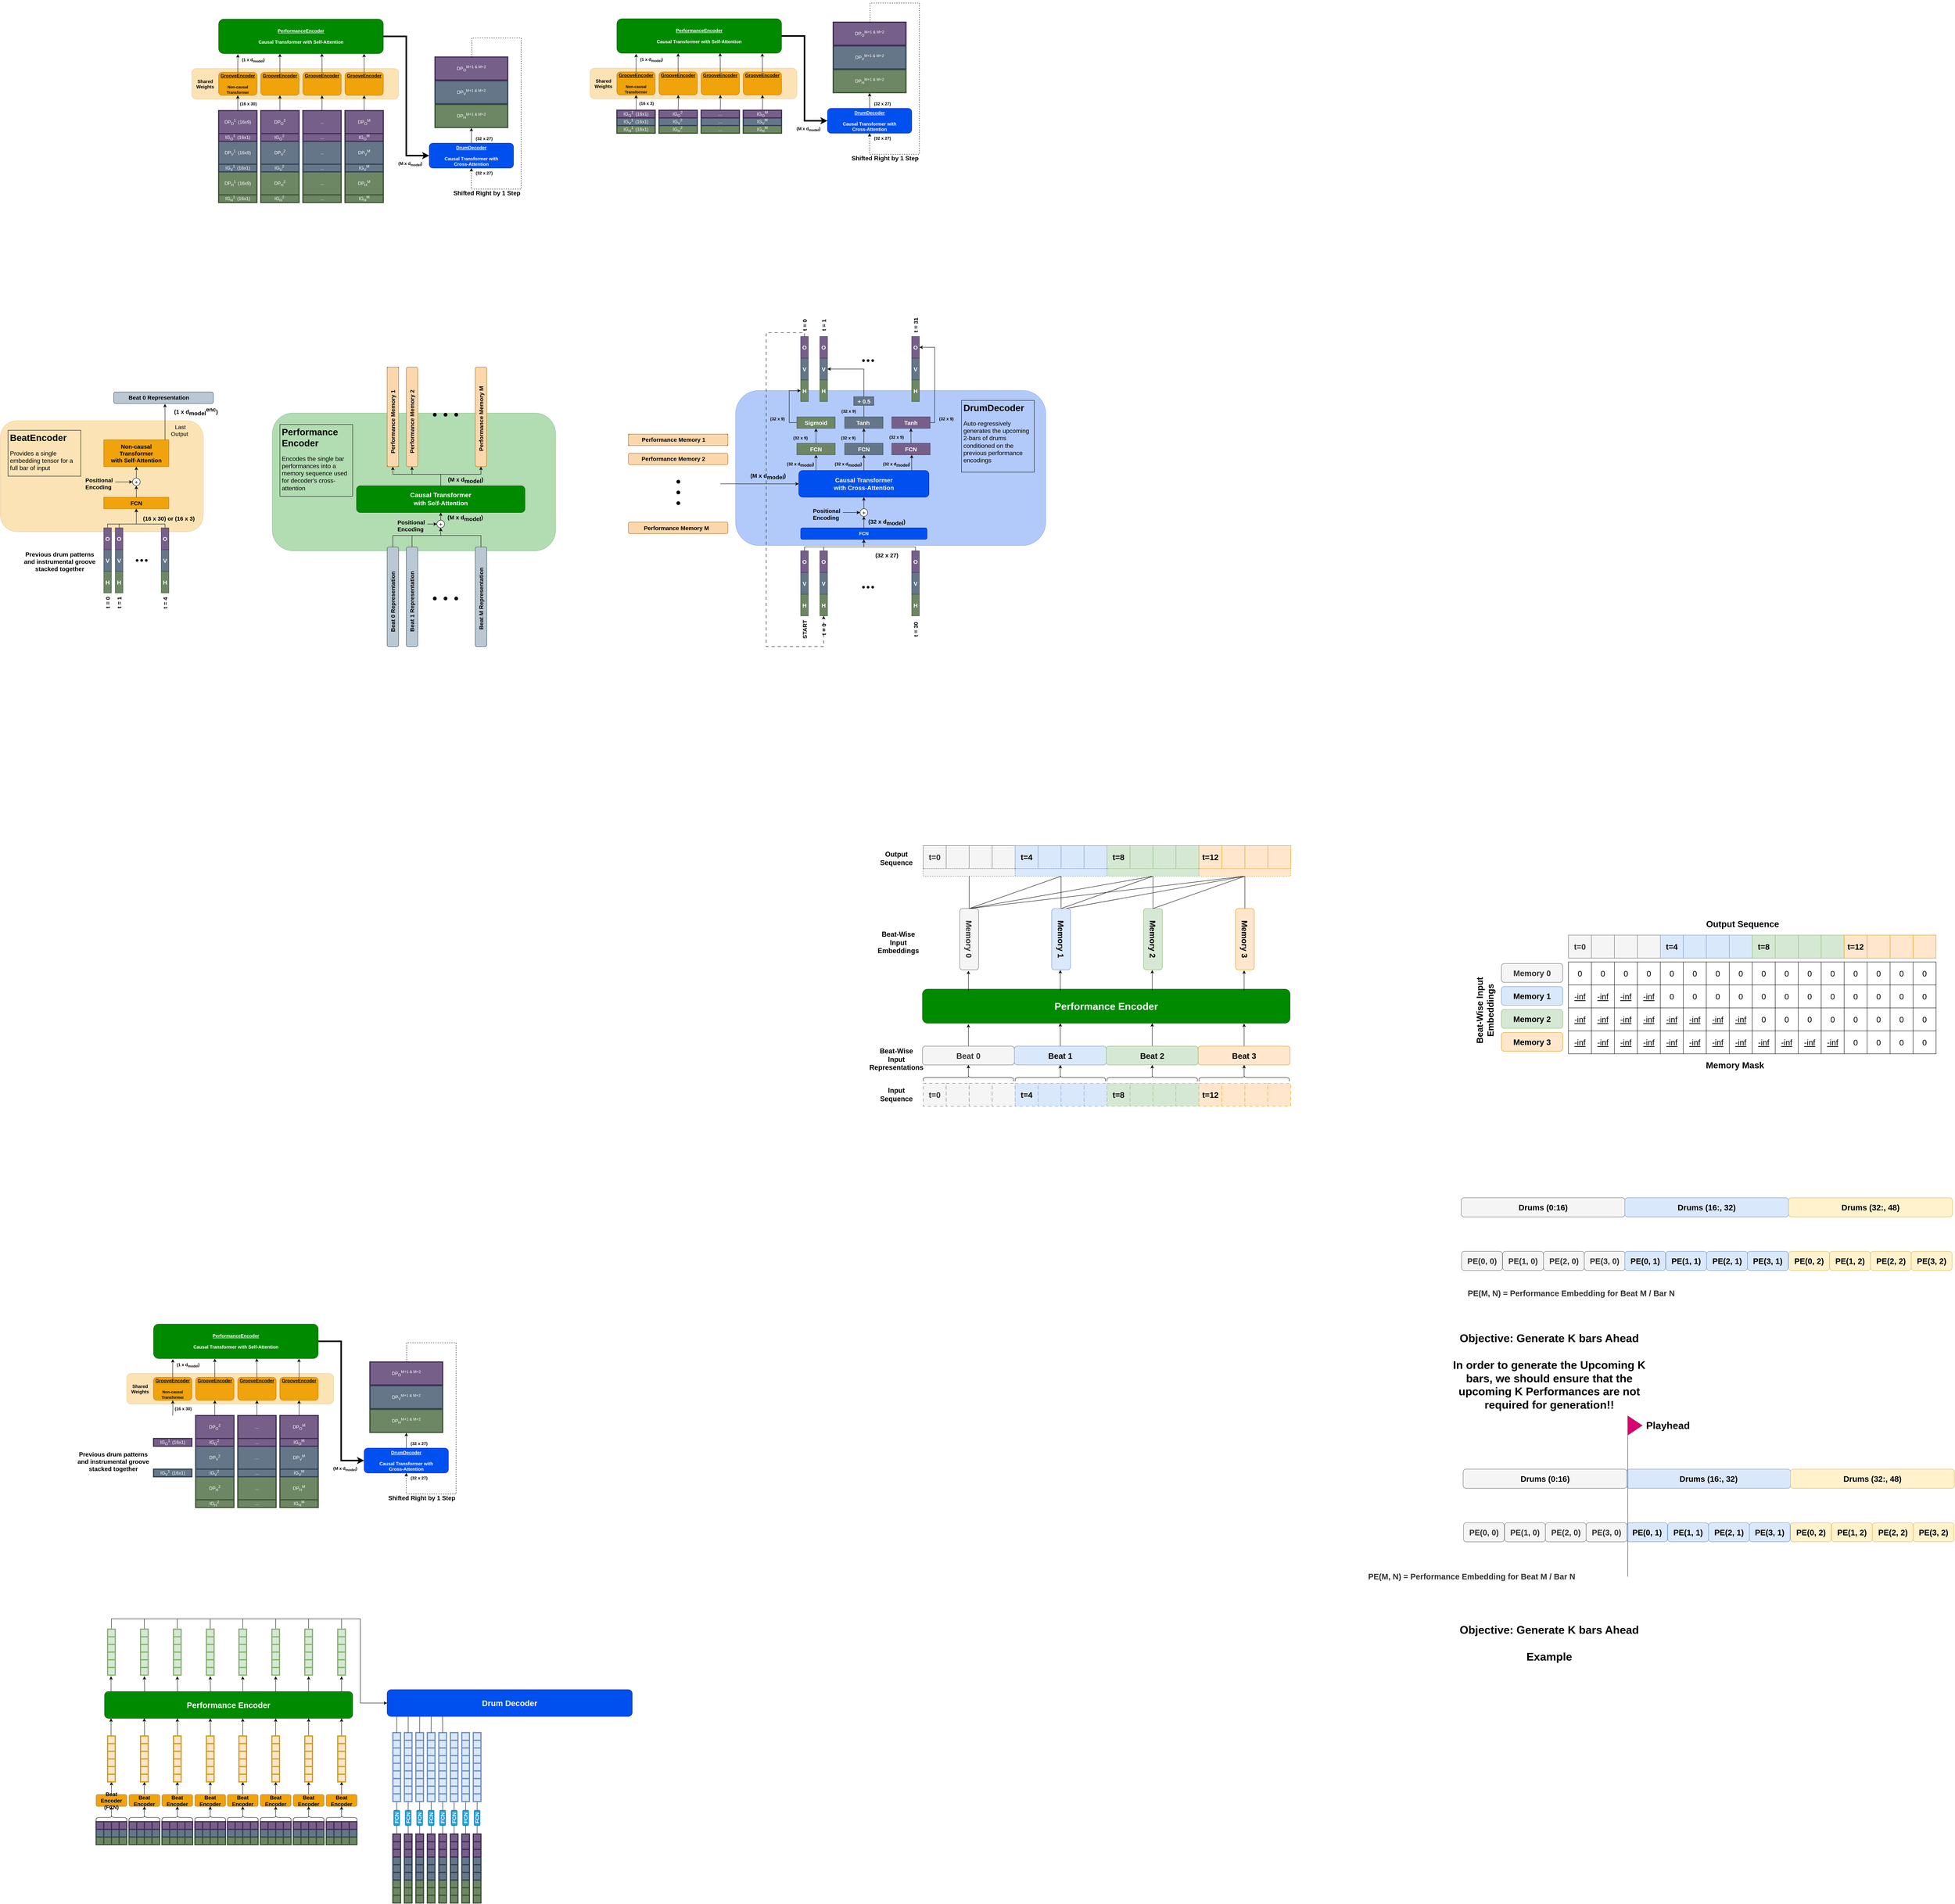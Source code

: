 <mxfile version="21.6.1" type="device">
  <diagram name="Page-1" id="0g2xzgohbH92EA-XBQqj">
    <mxGraphModel dx="2899" dy="1150" grid="1" gridSize="10" guides="1" tooltips="1" connect="1" arrows="1" fold="1" page="1" pageScale="1" pageWidth="850" pageHeight="1100" math="1" shadow="0">
      <root>
        <mxCell id="0" />
        <mxCell id="1" parent="0" />
        <mxCell id="MF2o70C3Ey6yrKqVHADZ-474" style="edgeStyle=orthogonalEdgeStyle;rounded=0;orthogonalLoop=1;jettySize=auto;html=1;entryX=0.16;entryY=0.993;entryDx=0;entryDy=0;entryPerimeter=0;" parent="1" edge="1">
          <mxGeometry relative="1" as="geometry">
            <mxPoint x="-241" y="4576" as="sourcePoint" />
            <mxPoint x="-241" y="4510" as="targetPoint" />
          </mxGeometry>
        </mxCell>
        <mxCell id="MF2o70C3Ey6yrKqVHADZ-475" style="edgeStyle=orthogonalEdgeStyle;rounded=0;orthogonalLoop=1;jettySize=auto;html=1;entryX=0.16;entryY=0.993;entryDx=0;entryDy=0;entryPerimeter=0;" parent="1" edge="1">
          <mxGeometry relative="1" as="geometry">
            <mxPoint x="-153.947" y="4576" as="sourcePoint" />
            <mxPoint x="-154" y="4510" as="targetPoint" />
          </mxGeometry>
        </mxCell>
        <mxCell id="MF2o70C3Ey6yrKqVHADZ-476" style="edgeStyle=orthogonalEdgeStyle;rounded=0;orthogonalLoop=1;jettySize=auto;html=1;entryX=0.042;entryY=1.003;entryDx=0;entryDy=0;entryPerimeter=0;" parent="1" edge="1">
          <mxGeometry relative="1" as="geometry">
            <mxPoint x="-67.947" y="4576" as="sourcePoint" />
            <mxPoint x="-68" y="4510" as="targetPoint" />
          </mxGeometry>
        </mxCell>
        <mxCell id="MF2o70C3Ey6yrKqVHADZ-477" style="edgeStyle=orthogonalEdgeStyle;rounded=0;orthogonalLoop=1;jettySize=auto;html=1;entryX=0.241;entryY=0.997;entryDx=0;entryDy=0;entryPerimeter=0;" parent="1" edge="1">
          <mxGeometry relative="1" as="geometry">
            <mxPoint x="18" y="4510" as="targetPoint" />
            <mxPoint x="18.053" y="4576" as="sourcePoint" />
          </mxGeometry>
        </mxCell>
        <mxCell id="MF2o70C3Ey6yrKqVHADZ-478" style="edgeStyle=orthogonalEdgeStyle;rounded=0;orthogonalLoop=1;jettySize=auto;html=1;entryX=0.042;entryY=1.003;entryDx=0;entryDy=0;entryPerimeter=0;" parent="1" edge="1">
          <mxGeometry relative="1" as="geometry">
            <mxPoint x="103" y="4510" as="targetPoint" />
            <mxPoint x="103" y="4576" as="sourcePoint" />
          </mxGeometry>
        </mxCell>
        <mxCell id="MF2o70C3Ey6yrKqVHADZ-479" style="edgeStyle=orthogonalEdgeStyle;rounded=0;orthogonalLoop=1;jettySize=auto;html=1;entryX=0.241;entryY=0.997;entryDx=0;entryDy=0;entryPerimeter=0;" parent="1" edge="1">
          <mxGeometry relative="1" as="geometry">
            <mxPoint x="189" y="4510" as="targetPoint" />
            <mxPoint x="189" y="4576" as="sourcePoint" />
          </mxGeometry>
        </mxCell>
        <mxCell id="MF2o70C3Ey6yrKqVHADZ-480" style="edgeStyle=orthogonalEdgeStyle;rounded=0;orthogonalLoop=1;jettySize=auto;html=1;entryX=0.042;entryY=1.003;entryDx=0;entryDy=0;entryPerimeter=0;" parent="1" edge="1">
          <mxGeometry relative="1" as="geometry">
            <mxPoint x="275" y="4510" as="targetPoint" />
            <mxPoint x="275.0" y="4576" as="sourcePoint" />
          </mxGeometry>
        </mxCell>
        <mxCell id="MF2o70C3Ey6yrKqVHADZ-481" style="edgeStyle=orthogonalEdgeStyle;rounded=0;orthogonalLoop=1;jettySize=auto;html=1;entryX=0.241;entryY=0.997;entryDx=0;entryDy=0;entryPerimeter=0;" parent="1" edge="1">
          <mxGeometry relative="1" as="geometry">
            <mxPoint x="361" y="4510" as="targetPoint" />
            <mxPoint x="361" y="4576" as="sourcePoint" />
          </mxGeometry>
        </mxCell>
        <mxCell id="MF2o70C3Ey6yrKqVHADZ-409" style="edgeStyle=orthogonalEdgeStyle;rounded=0;orthogonalLoop=1;jettySize=auto;html=1;entryX=0.16;entryY=0.993;entryDx=0;entryDy=0;entryPerimeter=0;" parent="1" edge="1">
          <mxGeometry relative="1" as="geometry">
            <mxPoint x="-241" y="4686" as="sourcePoint" />
            <mxPoint x="-241" y="4620" as="targetPoint" />
          </mxGeometry>
        </mxCell>
        <mxCell id="AxeUdkAFy8dNkmWW4xOx-241" value="" style="group" parent="1" vertex="1" connectable="0">
          <mxGeometry x="180" y="1090" width="740" height="730" as="geometry" />
        </mxCell>
        <mxCell id="AxeUdkAFy8dNkmWW4xOx-217" value="" style="rounded=1;whiteSpace=wrap;html=1;fillColor=#008a00;fontColor=#ffffff;strokeColor=#005700;fontStyle=1;opacity=30;" parent="AxeUdkAFy8dNkmWW4xOx-241" vertex="1">
          <mxGeometry y="120" width="740" height="360" as="geometry" />
        </mxCell>
        <mxCell id="AxeUdkAFy8dNkmWW4xOx-216" style="edgeStyle=orthogonalEdgeStyle;rounded=0;orthogonalLoop=1;jettySize=auto;html=1;" parent="AxeUdkAFy8dNkmWW4xOx-241" source="AxeUdkAFy8dNkmWW4xOx-189" edge="1">
          <mxGeometry relative="1" as="geometry">
            <mxPoint x="440" y="380" as="targetPoint" />
          </mxGeometry>
        </mxCell>
        <mxCell id="AxeUdkAFy8dNkmWW4xOx-189" value="&lt;font style=&quot;font-size: 15px;&quot;&gt;+&lt;/font&gt;" style="ellipse;whiteSpace=wrap;html=1;aspect=fixed;fontSize=15;" parent="AxeUdkAFy8dNkmWW4xOx-241" vertex="1">
          <mxGeometry x="430" y="400" width="20" height="20" as="geometry" />
        </mxCell>
        <mxCell id="AxeUdkAFy8dNkmWW4xOx-190" style="edgeStyle=orthogonalEdgeStyle;rounded=0;orthogonalLoop=1;jettySize=auto;html=1;fontSize=15;" parent="AxeUdkAFy8dNkmWW4xOx-241" source="AxeUdkAFy8dNkmWW4xOx-191" target="AxeUdkAFy8dNkmWW4xOx-189" edge="1">
          <mxGeometry relative="1" as="geometry" />
        </mxCell>
        <mxCell id="AxeUdkAFy8dNkmWW4xOx-191" value="&lt;span style=&quot;color: rgb(0, 0, 0); font-family: Helvetica; font-size: 15px; font-style: normal; font-variant-ligatures: normal; font-variant-caps: normal; font-weight: 700; letter-spacing: normal; orphans: 2; text-align: center; text-indent: 0px; text-transform: none; widows: 2; word-spacing: 0px; -webkit-text-stroke-width: 0px; text-decoration-thickness: initial; text-decoration-style: initial; text-decoration-color: initial; float: none; display: inline !important;&quot;&gt;Positional Encoding&lt;/span&gt;" style="text;whiteSpace=wrap;html=1;labelBackgroundColor=none;fontSize=15;" parent="AxeUdkAFy8dNkmWW4xOx-241" vertex="1">
          <mxGeometry x="325" y="390" width="80" height="40" as="geometry" />
        </mxCell>
        <mxCell id="AxeUdkAFy8dNkmWW4xOx-195" style="edgeStyle=orthogonalEdgeStyle;rounded=0;orthogonalLoop=1;jettySize=auto;html=1;entryX=0.5;entryY=1;entryDx=0;entryDy=0;" parent="AxeUdkAFy8dNkmWW4xOx-241" source="AxeUdkAFy8dNkmWW4xOx-193" target="AxeUdkAFy8dNkmWW4xOx-189" edge="1">
          <mxGeometry relative="1" as="geometry">
            <Array as="points">
              <mxPoint x="365" y="440" />
              <mxPoint x="440" y="440" />
            </Array>
          </mxGeometry>
        </mxCell>
        <mxCell id="AxeUdkAFy8dNkmWW4xOx-193" value="" style="rounded=1;whiteSpace=wrap;html=1;fillColor=#bac8d3;strokeColor=#23445d;" parent="AxeUdkAFy8dNkmWW4xOx-241" vertex="1">
          <mxGeometry x="350" y="470" width="30" height="260" as="geometry" />
        </mxCell>
        <mxCell id="AxeUdkAFy8dNkmWW4xOx-196" style="edgeStyle=orthogonalEdgeStyle;rounded=0;orthogonalLoop=1;jettySize=auto;html=1;entryX=0.5;entryY=1;entryDx=0;entryDy=0;" parent="AxeUdkAFy8dNkmWW4xOx-241" source="AxeUdkAFy8dNkmWW4xOx-194" target="AxeUdkAFy8dNkmWW4xOx-189" edge="1">
          <mxGeometry relative="1" as="geometry">
            <Array as="points">
              <mxPoint x="545" y="440" />
              <mxPoint x="440" y="440" />
            </Array>
          </mxGeometry>
        </mxCell>
        <mxCell id="AxeUdkAFy8dNkmWW4xOx-198" value="Beat 1 Representation" style="text;html=1;strokeColor=none;fillColor=none;align=center;verticalAlign=middle;whiteSpace=wrap;rounded=0;rotation=-90;fontStyle=1;fontSize=15;" parent="AxeUdkAFy8dNkmWW4xOx-241" vertex="1">
          <mxGeometry x="266.5" y="602.5" width="195" height="20" as="geometry" />
        </mxCell>
        <mxCell id="AxeUdkAFy8dNkmWW4xOx-200" value="" style="group;verticalAlign=middle;fillColor=#bac8d3;strokeColor=#23445d;rounded=1;" parent="AxeUdkAFy8dNkmWW4xOx-241" vertex="1" connectable="0">
          <mxGeometry x="530" y="470" width="30" height="260" as="geometry" />
        </mxCell>
        <mxCell id="AxeUdkAFy8dNkmWW4xOx-194" value="" style="rounded=1;whiteSpace=wrap;html=1;fillColor=#bac8d3;strokeColor=#23445d;" parent="AxeUdkAFy8dNkmWW4xOx-200" vertex="1">
          <mxGeometry width="30" height="260" as="geometry" />
        </mxCell>
        <mxCell id="AxeUdkAFy8dNkmWW4xOx-199" value="Beat M Representation" style="text;html=1;strokeColor=none;fillColor=none;align=center;verticalAlign=middle;whiteSpace=wrap;rounded=0;rotation=-90;fontStyle=1;fontSize=15;" parent="AxeUdkAFy8dNkmWW4xOx-200" vertex="1">
          <mxGeometry x="-82.5" y="125" width="195" height="20" as="geometry" />
        </mxCell>
        <mxCell id="AxeUdkAFy8dNkmWW4xOx-202" value="" style="group;fontSize=15;" parent="AxeUdkAFy8dNkmWW4xOx-241" vertex="1" connectable="0">
          <mxGeometry x="420" y="600" width="70" height="20" as="geometry" />
        </mxCell>
        <mxCell id="AxeUdkAFy8dNkmWW4xOx-203" value="" style="ellipse;whiteSpace=wrap;html=1;aspect=fixed;fillColor=#000000;fontSize=15;" parent="AxeUdkAFy8dNkmWW4xOx-202" vertex="1">
          <mxGeometry width="8.889" height="8.889" as="geometry" />
        </mxCell>
        <mxCell id="AxeUdkAFy8dNkmWW4xOx-204" value="" style="ellipse;whiteSpace=wrap;html=1;aspect=fixed;fillColor=#000000;fontSize=15;" parent="AxeUdkAFy8dNkmWW4xOx-202" vertex="1">
          <mxGeometry x="28" width="8.889" height="8.889" as="geometry" />
        </mxCell>
        <mxCell id="AxeUdkAFy8dNkmWW4xOx-205" value="" style="ellipse;whiteSpace=wrap;html=1;aspect=fixed;fillColor=#000000;fontSize=15;" parent="AxeUdkAFy8dNkmWW4xOx-202" vertex="1">
          <mxGeometry x="56" width="8.889" height="8.889" as="geometry" />
        </mxCell>
        <mxCell id="AxeUdkAFy8dNkmWW4xOx-207" value="" style="group" parent="AxeUdkAFy8dNkmWW4xOx-241" vertex="1" connectable="0">
          <mxGeometry x="300" y="470" width="30" height="260" as="geometry" />
        </mxCell>
        <mxCell id="AxeUdkAFy8dNkmWW4xOx-182" value="" style="rounded=1;whiteSpace=wrap;html=1;fillColor=#bac8d3;strokeColor=#23445d;" parent="AxeUdkAFy8dNkmWW4xOx-207" vertex="1">
          <mxGeometry width="30" height="260" as="geometry" />
        </mxCell>
        <mxCell id="AxeUdkAFy8dNkmWW4xOx-197" value="Beat 0 Representation" style="text;html=1;strokeColor=none;fillColor=none;align=center;verticalAlign=middle;whiteSpace=wrap;rounded=0;rotation=-90;fontStyle=1;fontSize=15;" parent="AxeUdkAFy8dNkmWW4xOx-207" vertex="1">
          <mxGeometry x="-80" y="132.5" width="188" height="20" as="geometry" />
        </mxCell>
        <mxCell id="AxeUdkAFy8dNkmWW4xOx-192" style="edgeStyle=orthogonalEdgeStyle;rounded=0;orthogonalLoop=1;jettySize=auto;html=1;entryX=0.5;entryY=1;entryDx=0;entryDy=0;" parent="AxeUdkAFy8dNkmWW4xOx-241" source="AxeUdkAFy8dNkmWW4xOx-182" target="AxeUdkAFy8dNkmWW4xOx-189" edge="1">
          <mxGeometry relative="1" as="geometry">
            <Array as="points">
              <mxPoint x="315" y="440" />
              <mxPoint x="440" y="440" />
            </Array>
          </mxGeometry>
        </mxCell>
        <mxCell id="AxeUdkAFy8dNkmWW4xOx-218" value="" style="rounded=1;whiteSpace=wrap;html=1;fillColor=#fad7ac;strokeColor=#b46504;" parent="AxeUdkAFy8dNkmWW4xOx-241" vertex="1">
          <mxGeometry x="350" width="30" height="260" as="geometry" />
        </mxCell>
        <mxCell id="AxeUdkAFy8dNkmWW4xOx-219" value="Performance Memory 2" style="text;html=1;strokeColor=none;fillColor=none;align=center;verticalAlign=middle;whiteSpace=wrap;rounded=0;rotation=-90;fontStyle=1;fontSize=15;" parent="AxeUdkAFy8dNkmWW4xOx-241" vertex="1">
          <mxGeometry x="266.5" y="132.5" width="195" height="20" as="geometry" />
        </mxCell>
        <mxCell id="AxeUdkAFy8dNkmWW4xOx-220" value="" style="group;verticalAlign=middle;fillColor=#fad7ac;strokeColor=#b46504;rounded=1;" parent="AxeUdkAFy8dNkmWW4xOx-241" vertex="1" connectable="0">
          <mxGeometry x="530" width="30" height="260" as="geometry" />
        </mxCell>
        <mxCell id="AxeUdkAFy8dNkmWW4xOx-221" value="" style="rounded=1;whiteSpace=wrap;html=1;fillColor=#fad7ac;strokeColor=#b46504;" parent="AxeUdkAFy8dNkmWW4xOx-220" vertex="1">
          <mxGeometry width="30" height="260" as="geometry" />
        </mxCell>
        <mxCell id="AxeUdkAFy8dNkmWW4xOx-222" value="Performance Memory M" style="text;html=1;strokeColor=none;fillColor=none;align=center;verticalAlign=middle;whiteSpace=wrap;rounded=0;rotation=-90;fontStyle=1;fontSize=15;" parent="AxeUdkAFy8dNkmWW4xOx-220" vertex="1">
          <mxGeometry x="-82.5" y="125" width="195" height="20" as="geometry" />
        </mxCell>
        <mxCell id="AxeUdkAFy8dNkmWW4xOx-227" value="" style="group;fillColor=#fad7ac;strokeColor=#b46504;" parent="AxeUdkAFy8dNkmWW4xOx-241" vertex="1" connectable="0">
          <mxGeometry x="300" width="30" height="260" as="geometry" />
        </mxCell>
        <mxCell id="AxeUdkAFy8dNkmWW4xOx-228" value="" style="rounded=1;whiteSpace=wrap;html=1;fillColor=#fad7ac;strokeColor=#b46504;" parent="AxeUdkAFy8dNkmWW4xOx-227" vertex="1">
          <mxGeometry width="30" height="260" as="geometry" />
        </mxCell>
        <mxCell id="AxeUdkAFy8dNkmWW4xOx-229" value="Performance Memory 1" style="text;html=1;strokeColor=none;fillColor=none;align=center;verticalAlign=middle;whiteSpace=wrap;rounded=0;rotation=-90;fontStyle=1;fontSize=15;" parent="AxeUdkAFy8dNkmWW4xOx-227" vertex="1">
          <mxGeometry x="-80" y="132.5" width="188" height="20" as="geometry" />
        </mxCell>
        <mxCell id="AxeUdkAFy8dNkmWW4xOx-233" style="edgeStyle=orthogonalEdgeStyle;rounded=0;orthogonalLoop=1;jettySize=auto;html=1;entryX=0.5;entryY=1;entryDx=0;entryDy=0;" parent="AxeUdkAFy8dNkmWW4xOx-241" source="AxeUdkAFy8dNkmWW4xOx-232" target="AxeUdkAFy8dNkmWW4xOx-228" edge="1">
          <mxGeometry relative="1" as="geometry">
            <Array as="points">
              <mxPoint x="440" y="280" />
              <mxPoint x="315" y="280" />
            </Array>
          </mxGeometry>
        </mxCell>
        <mxCell id="AxeUdkAFy8dNkmWW4xOx-234" style="edgeStyle=orthogonalEdgeStyle;rounded=0;orthogonalLoop=1;jettySize=auto;html=1;entryX=0.5;entryY=1;entryDx=0;entryDy=0;" parent="AxeUdkAFy8dNkmWW4xOx-241" source="AxeUdkAFy8dNkmWW4xOx-232" target="AxeUdkAFy8dNkmWW4xOx-218" edge="1">
          <mxGeometry relative="1" as="geometry">
            <Array as="points">
              <mxPoint x="440" y="280" />
              <mxPoint x="365" y="280" />
            </Array>
          </mxGeometry>
        </mxCell>
        <mxCell id="AxeUdkAFy8dNkmWW4xOx-235" style="edgeStyle=orthogonalEdgeStyle;rounded=0;orthogonalLoop=1;jettySize=auto;html=1;entryX=0.5;entryY=1;entryDx=0;entryDy=0;" parent="AxeUdkAFy8dNkmWW4xOx-241" source="AxeUdkAFy8dNkmWW4xOx-232" target="AxeUdkAFy8dNkmWW4xOx-221" edge="1">
          <mxGeometry relative="1" as="geometry">
            <Array as="points">
              <mxPoint x="440" y="280" />
              <mxPoint x="545" y="280" />
            </Array>
          </mxGeometry>
        </mxCell>
        <mxCell id="AxeUdkAFy8dNkmWW4xOx-232" value="Causal Transformer&lt;br style=&quot;border-color: var(--border-color); font-size: 16px;&quot;&gt;&lt;span style=&quot;font-size: 16px;&quot;&gt;with Self-Attention&lt;/span&gt;" style="rounded=1;whiteSpace=wrap;html=1;fillColor=#008a00;fontColor=#ffffff;strokeColor=#005700;fontStyle=1;fontSize=17;" parent="AxeUdkAFy8dNkmWW4xOx-241" vertex="1">
          <mxGeometry x="220" y="310" width="440" height="70" as="geometry" />
        </mxCell>
        <mxCell id="AxeUdkAFy8dNkmWW4xOx-236" value="&lt;h1&gt;Performance&lt;br&gt;Encoder&lt;/h1&gt;&lt;p&gt;&lt;font style=&quot;font-size: 16px;&quot;&gt;Encodes the single bar performances into a memory sequence used for decoder&#39;s cross-attention&lt;/font&gt;&lt;/p&gt;" style="text;html=1;strokeColor=default;fillColor=none;spacing=5;spacingTop=-20;whiteSpace=wrap;overflow=hidden;rounded=0;" parent="AxeUdkAFy8dNkmWW4xOx-241" vertex="1">
          <mxGeometry x="20" y="150" width="190" height="187.5" as="geometry" />
        </mxCell>
        <mxCell id="AxeUdkAFy8dNkmWW4xOx-239" value="(M x d&lt;sub style=&quot;border-color: var(--border-color); font-size: 15px;&quot;&gt;model&lt;/sub&gt;&lt;span style=&quot;font-size: 15px;&quot;&gt;)&lt;/span&gt;" style="text;html=1;strokeColor=none;fillColor=none;align=center;verticalAlign=middle;whiteSpace=wrap;rounded=0;fontStyle=1;fontSize=15;" parent="AxeUdkAFy8dNkmWW4xOx-241" vertex="1">
          <mxGeometry x="429" y="379" width="150" height="30" as="geometry" />
        </mxCell>
        <mxCell id="AxeUdkAFy8dNkmWW4xOx-240" value="(M x d&lt;sub style=&quot;border-color: var(--border-color); font-size: 15px;&quot;&gt;model&lt;/sub&gt;&lt;span style=&quot;font-size: 15px;&quot;&gt;)&lt;/span&gt;" style="text;html=1;strokeColor=none;fillColor=none;align=center;verticalAlign=middle;whiteSpace=wrap;rounded=0;fontStyle=1;fontSize=15;" parent="AxeUdkAFy8dNkmWW4xOx-241" vertex="1">
          <mxGeometry x="430" y="280" width="150" height="30" as="geometry" />
        </mxCell>
        <mxCell id="AxeUdkAFy8dNkmWW4xOx-419" value="" style="group;fontSize=15;" parent="1" vertex="1" connectable="0">
          <mxGeometry x="600" y="1210" width="70" height="20" as="geometry" />
        </mxCell>
        <mxCell id="AxeUdkAFy8dNkmWW4xOx-420" value="" style="ellipse;whiteSpace=wrap;html=1;aspect=fixed;fillColor=#000000;fontSize=15;" parent="AxeUdkAFy8dNkmWW4xOx-419" vertex="1">
          <mxGeometry width="8.889" height="8.889" as="geometry" />
        </mxCell>
        <mxCell id="AxeUdkAFy8dNkmWW4xOx-421" value="" style="ellipse;whiteSpace=wrap;html=1;aspect=fixed;fillColor=#000000;fontSize=15;" parent="AxeUdkAFy8dNkmWW4xOx-419" vertex="1">
          <mxGeometry x="28" width="8.889" height="8.889" as="geometry" />
        </mxCell>
        <mxCell id="AxeUdkAFy8dNkmWW4xOx-422" value="" style="ellipse;whiteSpace=wrap;html=1;aspect=fixed;fillColor=#000000;fontSize=15;" parent="AxeUdkAFy8dNkmWW4xOx-419" vertex="1">
          <mxGeometry x="56" width="8.889" height="8.889" as="geometry" />
        </mxCell>
        <mxCell id="AxeUdkAFy8dNkmWW4xOx-441" value="" style="group" parent="1" vertex="1" connectable="0">
          <mxGeometry x="-530" y="1155" width="570" height="570" as="geometry" />
        </mxCell>
        <mxCell id="AxeUdkAFy8dNkmWW4xOx-105" value="" style="rounded=1;whiteSpace=wrap;html=1;fillColor=#f0a30a;fontColor=#000000;strokeColor=#BD7000;fontStyle=1;opacity=30;" parent="AxeUdkAFy8dNkmWW4xOx-441" vertex="1">
          <mxGeometry y="75" width="530" height="290" as="geometry" />
        </mxCell>
        <mxCell id="AxeUdkAFy8dNkmWW4xOx-431" value="(16 x 30&lt;span style=&quot;font-size: 15px;&quot;&gt;) or&amp;nbsp;&lt;/span&gt;(16 x 3)" style="text;html=1;strokeColor=none;fillColor=none;align=center;verticalAlign=middle;whiteSpace=wrap;rounded=0;fontStyle=1;fontSize=15;" parent="AxeUdkAFy8dNkmWW4xOx-441" vertex="1">
          <mxGeometry x="365" y="315" width="150" height="30" as="geometry" />
        </mxCell>
        <mxCell id="AxeUdkAFy8dNkmWW4xOx-122" value="" style="group;fontSize=15;" parent="AxeUdkAFy8dNkmWW4xOx-441" vertex="1" connectable="0">
          <mxGeometry x="270" y="355" width="20" height="215" as="geometry" />
        </mxCell>
        <mxCell id="AxeUdkAFy8dNkmWW4xOx-106" value="" style="group;fontStyle=1;fontSize=15;" parent="AxeUdkAFy8dNkmWW4xOx-122" vertex="1" connectable="0">
          <mxGeometry width="20" height="170" as="geometry" />
        </mxCell>
        <mxCell id="AxeUdkAFy8dNkmWW4xOx-108" value="&lt;b style=&quot;font-size: 15px;&quot;&gt;H&lt;/b&gt;" style="rounded=0;whiteSpace=wrap;html=1;container=0;fillColor=#6d8764;fontColor=#ffffff;strokeColor=#3A5431;strokeWidth=1;fontSize=15;" parent="AxeUdkAFy8dNkmWW4xOx-106" vertex="1">
          <mxGeometry y="113.333" width="20" height="56.667" as="geometry" />
        </mxCell>
        <mxCell id="AxeUdkAFy8dNkmWW4xOx-110" value="&lt;b style=&quot;font-size: 15px;&quot;&gt;V&lt;/b&gt;" style="rounded=0;whiteSpace=wrap;html=1;container=0;fillColor=#647687;fontColor=#ffffff;strokeColor=#314354;strokeWidth=1;fontSize=15;" parent="AxeUdkAFy8dNkmWW4xOx-106" vertex="1">
          <mxGeometry y="56.667" width="20" height="56.667" as="geometry" />
        </mxCell>
        <mxCell id="AxeUdkAFy8dNkmWW4xOx-114" value="" style="edgeStyle=orthogonalEdgeStyle;rounded=0;orthogonalLoop=1;jettySize=auto;html=1;fontSize=15;" parent="AxeUdkAFy8dNkmWW4xOx-106" target="AxeUdkAFy8dNkmWW4xOx-112" edge="1">
          <mxGeometry relative="1" as="geometry">
            <mxPoint x="9.993" y="42.5" as="sourcePoint" />
          </mxGeometry>
        </mxCell>
        <mxCell id="AxeUdkAFy8dNkmWW4xOx-112" value="&lt;b style=&quot;font-size: 15px;&quot;&gt;O&lt;/b&gt;" style="rounded=0;whiteSpace=wrap;html=1;container=0;fillColor=#76608a;fontColor=#ffffff;strokeColor=#432D57;strokeWidth=1;fontSize=15;" parent="AxeUdkAFy8dNkmWW4xOx-106" vertex="1">
          <mxGeometry width="20" height="56.667" as="geometry" />
        </mxCell>
        <mxCell id="AxeUdkAFy8dNkmWW4xOx-115" value="t = 0" style="text;html=1;strokeColor=none;fillColor=none;align=center;verticalAlign=middle;whiteSpace=wrap;rounded=0;rotation=-90;fontStyle=1;fontSize=15;" parent="AxeUdkAFy8dNkmWW4xOx-122" vertex="1">
          <mxGeometry x="-10" y="185" width="40" height="20" as="geometry" />
        </mxCell>
        <mxCell id="AxeUdkAFy8dNkmWW4xOx-123" value="" style="group;fontSize=15;" parent="AxeUdkAFy8dNkmWW4xOx-441" vertex="1" connectable="0">
          <mxGeometry x="300" y="355" width="20" height="215" as="geometry" />
        </mxCell>
        <mxCell id="AxeUdkAFy8dNkmWW4xOx-124" value="" style="group;fontStyle=1;fontSize=15;" parent="AxeUdkAFy8dNkmWW4xOx-123" vertex="1" connectable="0">
          <mxGeometry width="20" height="170" as="geometry" />
        </mxCell>
        <mxCell id="AxeUdkAFy8dNkmWW4xOx-125" value="&lt;b style=&quot;font-size: 15px;&quot;&gt;H&lt;/b&gt;" style="rounded=0;whiteSpace=wrap;html=1;container=0;fillColor=#6d8764;fontColor=#ffffff;strokeColor=#3A5431;strokeWidth=1;fontSize=15;" parent="AxeUdkAFy8dNkmWW4xOx-124" vertex="1">
          <mxGeometry y="113.333" width="20" height="56.667" as="geometry" />
        </mxCell>
        <mxCell id="AxeUdkAFy8dNkmWW4xOx-126" value="&lt;b style=&quot;font-size: 15px;&quot;&gt;V&lt;/b&gt;" style="rounded=0;whiteSpace=wrap;html=1;container=0;fillColor=#647687;fontColor=#ffffff;strokeColor=#314354;strokeWidth=1;fontSize=15;" parent="AxeUdkAFy8dNkmWW4xOx-124" vertex="1">
          <mxGeometry y="56.667" width="20" height="56.667" as="geometry" />
        </mxCell>
        <mxCell id="AxeUdkAFy8dNkmWW4xOx-127" value="" style="edgeStyle=orthogonalEdgeStyle;rounded=0;orthogonalLoop=1;jettySize=auto;html=1;fontSize=15;" parent="AxeUdkAFy8dNkmWW4xOx-124" target="AxeUdkAFy8dNkmWW4xOx-128" edge="1">
          <mxGeometry relative="1" as="geometry">
            <mxPoint x="9.993" y="42.5" as="sourcePoint" />
          </mxGeometry>
        </mxCell>
        <mxCell id="AxeUdkAFy8dNkmWW4xOx-128" value="&lt;b style=&quot;font-size: 15px;&quot;&gt;O&lt;/b&gt;" style="rounded=0;whiteSpace=wrap;html=1;container=0;fillColor=#76608a;fontColor=#ffffff;strokeColor=#432D57;strokeWidth=1;fontSize=15;" parent="AxeUdkAFy8dNkmWW4xOx-124" vertex="1">
          <mxGeometry width="20" height="56.667" as="geometry" />
        </mxCell>
        <mxCell id="AxeUdkAFy8dNkmWW4xOx-129" value="t = 1" style="text;html=1;strokeColor=none;fillColor=none;align=center;verticalAlign=middle;whiteSpace=wrap;rounded=0;rotation=-90;fontStyle=1;fontSize=15;" parent="AxeUdkAFy8dNkmWW4xOx-123" vertex="1">
          <mxGeometry x="-10" y="185" width="40" height="20" as="geometry" />
        </mxCell>
        <mxCell id="AxeUdkAFy8dNkmWW4xOx-130" value="" style="group;fontSize=15;" parent="AxeUdkAFy8dNkmWW4xOx-441" vertex="1" connectable="0">
          <mxGeometry x="420" y="355" width="40" height="215" as="geometry" />
        </mxCell>
        <mxCell id="AxeUdkAFy8dNkmWW4xOx-131" value="" style="group;fontStyle=1;fontSize=15;" parent="AxeUdkAFy8dNkmWW4xOx-130" vertex="1" connectable="0">
          <mxGeometry width="20" height="170" as="geometry" />
        </mxCell>
        <mxCell id="AxeUdkAFy8dNkmWW4xOx-132" value="&lt;b style=&quot;font-size: 15px;&quot;&gt;H&lt;/b&gt;" style="rounded=0;whiteSpace=wrap;html=1;container=0;fillColor=#6d8764;fontColor=#ffffff;strokeColor=#3A5431;strokeWidth=1;fontSize=15;" parent="AxeUdkAFy8dNkmWW4xOx-131" vertex="1">
          <mxGeometry y="113.333" width="20" height="56.667" as="geometry" />
        </mxCell>
        <mxCell id="AxeUdkAFy8dNkmWW4xOx-133" value="&lt;b style=&quot;font-size: 15px;&quot;&gt;V&lt;/b&gt;" style="rounded=0;whiteSpace=wrap;html=1;container=0;fillColor=#647687;fontColor=#ffffff;strokeColor=#314354;strokeWidth=1;fontSize=15;" parent="AxeUdkAFy8dNkmWW4xOx-131" vertex="1">
          <mxGeometry y="56.667" width="20" height="56.667" as="geometry" />
        </mxCell>
        <mxCell id="AxeUdkAFy8dNkmWW4xOx-134" value="" style="edgeStyle=orthogonalEdgeStyle;rounded=0;orthogonalLoop=1;jettySize=auto;html=1;fontSize=15;" parent="AxeUdkAFy8dNkmWW4xOx-131" target="AxeUdkAFy8dNkmWW4xOx-135" edge="1">
          <mxGeometry relative="1" as="geometry">
            <mxPoint x="9.993" y="42.5" as="sourcePoint" />
          </mxGeometry>
        </mxCell>
        <mxCell id="AxeUdkAFy8dNkmWW4xOx-135" value="&lt;b style=&quot;font-size: 15px;&quot;&gt;O&lt;/b&gt;" style="rounded=0;whiteSpace=wrap;html=1;container=0;fillColor=#76608a;fontColor=#ffffff;strokeColor=#432D57;strokeWidth=1;fontSize=15;" parent="AxeUdkAFy8dNkmWW4xOx-131" vertex="1">
          <mxGeometry width="20" height="56.667" as="geometry" />
        </mxCell>
        <mxCell id="AxeUdkAFy8dNkmWW4xOx-136" value="t = 4" style="text;html=1;strokeColor=none;fillColor=none;align=center;verticalAlign=middle;whiteSpace=wrap;rounded=0;rotation=-90;fontStyle=1;fontSize=15;" parent="AxeUdkAFy8dNkmWW4xOx-130" vertex="1">
          <mxGeometry x="-20" y="186" width="60" height="20" as="geometry" />
        </mxCell>
        <mxCell id="AxeUdkAFy8dNkmWW4xOx-144" value="FCN" style="rounded=0;whiteSpace=wrap;html=1;fillColor=#f0a30a;fontColor=#000000;strokeColor=#BD7000;fontStyle=1;fontSize=15;" parent="AxeUdkAFy8dNkmWW4xOx-441" vertex="1">
          <mxGeometry x="270" y="275" width="170" height="30" as="geometry" />
        </mxCell>
        <mxCell id="AxeUdkAFy8dNkmWW4xOx-145" value="&lt;font style=&quot;font-size: 15px;&quot;&gt;+&lt;/font&gt;" style="ellipse;whiteSpace=wrap;html=1;aspect=fixed;fontSize=15;" parent="AxeUdkAFy8dNkmWW4xOx-441" vertex="1">
          <mxGeometry x="345" y="225" width="20" height="20" as="geometry" />
        </mxCell>
        <mxCell id="AxeUdkAFy8dNkmWW4xOx-165" style="edgeStyle=orthogonalEdgeStyle;rounded=0;orthogonalLoop=1;jettySize=auto;html=1;entryX=0.5;entryY=1;entryDx=0;entryDy=0;fontSize=15;" parent="AxeUdkAFy8dNkmWW4xOx-441" source="AxeUdkAFy8dNkmWW4xOx-144" target="AxeUdkAFy8dNkmWW4xOx-145" edge="1">
          <mxGeometry relative="1" as="geometry" />
        </mxCell>
        <mxCell id="AxeUdkAFy8dNkmWW4xOx-162" value="" style="group;fontSize=15;" parent="AxeUdkAFy8dNkmWW4xOx-441" vertex="1" connectable="0">
          <mxGeometry x="354" y="437" width="30" height="10" as="geometry" />
        </mxCell>
        <mxCell id="AxeUdkAFy8dNkmWW4xOx-157" value="" style="ellipse;whiteSpace=wrap;html=1;aspect=fixed;fillColor=#000000;fontSize=15;" parent="AxeUdkAFy8dNkmWW4xOx-162" vertex="1">
          <mxGeometry width="6" height="6" as="geometry" />
        </mxCell>
        <mxCell id="AxeUdkAFy8dNkmWW4xOx-158" value="" style="ellipse;whiteSpace=wrap;html=1;aspect=fixed;fillColor=#000000;fontSize=15;" parent="AxeUdkAFy8dNkmWW4xOx-162" vertex="1">
          <mxGeometry x="12" width="6" height="6" as="geometry" />
        </mxCell>
        <mxCell id="AxeUdkAFy8dNkmWW4xOx-161" value="" style="ellipse;whiteSpace=wrap;html=1;aspect=fixed;fillColor=#000000;fontSize=15;" parent="AxeUdkAFy8dNkmWW4xOx-162" vertex="1">
          <mxGeometry x="24" width="6" height="6" as="geometry" />
        </mxCell>
        <mxCell id="AxeUdkAFy8dNkmWW4xOx-167" style="edgeStyle=orthogonalEdgeStyle;rounded=0;orthogonalLoop=1;jettySize=auto;html=1;fontSize=15;" parent="AxeUdkAFy8dNkmWW4xOx-441" source="AxeUdkAFy8dNkmWW4xOx-166" target="AxeUdkAFy8dNkmWW4xOx-145" edge="1">
          <mxGeometry relative="1" as="geometry" />
        </mxCell>
        <mxCell id="AxeUdkAFy8dNkmWW4xOx-166" value="&lt;span style=&quot;color: rgb(0, 0, 0); font-family: Helvetica; font-size: 15px; font-style: normal; font-variant-ligatures: normal; font-variant-caps: normal; font-weight: 700; letter-spacing: normal; orphans: 2; text-align: center; text-indent: 0px; text-transform: none; widows: 2; word-spacing: 0px; -webkit-text-stroke-width: 0px; text-decoration-thickness: initial; text-decoration-style: initial; text-decoration-color: initial; float: none; display: inline !important;&quot;&gt;Positional Encoding&lt;/span&gt;" style="text;whiteSpace=wrap;html=1;labelBackgroundColor=none;fontSize=15;" parent="AxeUdkAFy8dNkmWW4xOx-441" vertex="1">
          <mxGeometry x="220" y="215" width="80" height="40" as="geometry" />
        </mxCell>
        <mxCell id="AxeUdkAFy8dNkmWW4xOx-168" value="Non-causal Transformer&lt;br&gt;with Self-Attention" style="rounded=0;whiteSpace=wrap;html=1;fillColor=#f0a30a;fontColor=#000000;strokeColor=#BD7000;fontStyle=1;fontSize=15;" parent="AxeUdkAFy8dNkmWW4xOx-441" vertex="1">
          <mxGeometry x="270" y="125" width="170" height="70" as="geometry" />
        </mxCell>
        <mxCell id="AxeUdkAFy8dNkmWW4xOx-171" style="edgeStyle=orthogonalEdgeStyle;rounded=0;orthogonalLoop=1;jettySize=auto;html=1;fontSize=15;" parent="AxeUdkAFy8dNkmWW4xOx-441" source="AxeUdkAFy8dNkmWW4xOx-145" target="AxeUdkAFy8dNkmWW4xOx-168" edge="1">
          <mxGeometry relative="1" as="geometry" />
        </mxCell>
        <mxCell id="AxeUdkAFy8dNkmWW4xOx-175" value="Last &lt;br&gt;Output&amp;nbsp;" style="text;html=1;strokeColor=none;fillColor=none;align=center;verticalAlign=middle;whiteSpace=wrap;rounded=0;fontSize=15;" parent="AxeUdkAFy8dNkmWW4xOx-441" vertex="1">
          <mxGeometry x="420" y="85" width="100" height="30" as="geometry" />
        </mxCell>
        <mxCell id="AxeUdkAFy8dNkmWW4xOx-177" value="&lt;h1&gt;BeatEncoder&lt;/h1&gt;&lt;p&gt;&lt;font style=&quot;font-size: 16px;&quot;&gt;Provides a single embedding tensor for a full bar of input&lt;/font&gt;&lt;/p&gt;" style="text;html=1;strokeColor=default;fillColor=none;spacing=5;spacingTop=-20;whiteSpace=wrap;overflow=hidden;rounded=0;" parent="AxeUdkAFy8dNkmWW4xOx-441" vertex="1">
          <mxGeometry x="20" y="100" width="190" height="120" as="geometry" />
        </mxCell>
        <mxCell id="AxeUdkAFy8dNkmWW4xOx-180" value="&amp;nbsp; &amp;nbsp; &amp;nbsp; &amp;nbsp; &amp;nbsp; &amp;nbsp; &amp;nbsp; &amp;nbsp; &amp;nbsp; &amp;nbsp; &amp;nbsp; &amp;nbsp; &amp;nbsp; &amp;nbsp; &amp;nbsp; &amp;nbsp; &amp;nbsp; (1 x d&lt;sub style=&quot;border-color: var(--border-color); font-size: 15px;&quot;&gt;model&lt;/sub&gt;&lt;sup style=&quot;border-color: var(--border-color); font-size: 15px;&quot;&gt;enc&lt;/sup&gt;&lt;span style=&quot;font-size: 15px;&quot;&gt;)&lt;/span&gt;" style="text;html=1;strokeColor=none;fillColor=none;align=center;verticalAlign=middle;whiteSpace=wrap;rounded=0;fontStyle=1;fontSize=15;" parent="AxeUdkAFy8dNkmWW4xOx-441" vertex="1">
          <mxGeometry x="310" y="35" width="260" height="30" as="geometry" />
        </mxCell>
        <mxCell id="AxeUdkAFy8dNkmWW4xOx-179" style="edgeStyle=orthogonalEdgeStyle;rounded=0;orthogonalLoop=1;jettySize=auto;html=1;entryX=0.461;entryY=-0.131;entryDx=0;entryDy=0;entryPerimeter=0;" parent="AxeUdkAFy8dNkmWW4xOx-441" source="AxeUdkAFy8dNkmWW4xOx-168" target="AxeUdkAFy8dNkmWW4xOx-180" edge="1">
          <mxGeometry relative="1" as="geometry">
            <mxPoint x="430.13" y="54.99" as="targetPoint" />
            <Array as="points">
              <mxPoint x="430" y="115" />
              <mxPoint x="430" y="115" />
            </Array>
          </mxGeometry>
        </mxCell>
        <mxCell id="AxeUdkAFy8dNkmWW4xOx-211" value="" style="group;rotation=90;" parent="AxeUdkAFy8dNkmWW4xOx-441" vertex="1" connectable="0">
          <mxGeometry x="411" y="-115" width="30" height="260" as="geometry" />
        </mxCell>
        <mxCell id="AxeUdkAFy8dNkmWW4xOx-212" value="" style="rounded=1;whiteSpace=wrap;html=1;fillColor=#bac8d3;strokeColor=#23445d;rotation=90;" parent="AxeUdkAFy8dNkmWW4xOx-211" vertex="1">
          <mxGeometry width="30" height="260" as="geometry" />
        </mxCell>
        <mxCell id="AxeUdkAFy8dNkmWW4xOx-213" value="Beat 0 Representation" style="text;html=1;strokeColor=none;fillColor=none;align=center;verticalAlign=middle;whiteSpace=wrap;rounded=0;rotation=0;fontStyle=1;fontSize=15;" parent="AxeUdkAFy8dNkmWW4xOx-211" vertex="1">
          <mxGeometry x="-91" y="119" width="188" height="20" as="geometry" />
        </mxCell>
        <mxCell id="AxeUdkAFy8dNkmWW4xOx-432" style="edgeStyle=orthogonalEdgeStyle;rounded=0;orthogonalLoop=1;jettySize=auto;html=1;entryX=0.5;entryY=1;entryDx=0;entryDy=0;" parent="AxeUdkAFy8dNkmWW4xOx-441" source="AxeUdkAFy8dNkmWW4xOx-112" target="AxeUdkAFy8dNkmWW4xOx-144" edge="1">
          <mxGeometry relative="1" as="geometry">
            <Array as="points">
              <mxPoint x="280" y="345" />
              <mxPoint x="355" y="345" />
            </Array>
          </mxGeometry>
        </mxCell>
        <mxCell id="AxeUdkAFy8dNkmWW4xOx-433" style="edgeStyle=orthogonalEdgeStyle;rounded=0;orthogonalLoop=1;jettySize=auto;html=1;entryX=0.5;entryY=1;entryDx=0;entryDy=0;" parent="AxeUdkAFy8dNkmWW4xOx-441" source="AxeUdkAFy8dNkmWW4xOx-128" target="AxeUdkAFy8dNkmWW4xOx-144" edge="1">
          <mxGeometry relative="1" as="geometry">
            <Array as="points">
              <mxPoint x="310" y="345" />
              <mxPoint x="355" y="345" />
            </Array>
          </mxGeometry>
        </mxCell>
        <mxCell id="AxeUdkAFy8dNkmWW4xOx-434" style="edgeStyle=orthogonalEdgeStyle;rounded=0;orthogonalLoop=1;jettySize=auto;html=1;entryX=0.5;entryY=1;entryDx=0;entryDy=0;" parent="AxeUdkAFy8dNkmWW4xOx-441" source="AxeUdkAFy8dNkmWW4xOx-135" target="AxeUdkAFy8dNkmWW4xOx-144" edge="1">
          <mxGeometry relative="1" as="geometry">
            <Array as="points">
              <mxPoint x="430" y="345" />
              <mxPoint x="355" y="345" />
            </Array>
          </mxGeometry>
        </mxCell>
        <mxCell id="AxeUdkAFy8dNkmWW4xOx-436" value="Previous drum patterns and instrumental groove stacked together" style="text;html=1;strokeColor=none;fillColor=none;align=center;verticalAlign=middle;whiteSpace=wrap;rounded=0;fontSize=16;fontStyle=1" parent="AxeUdkAFy8dNkmWW4xOx-441" vertex="1">
          <mxGeometry x="60" y="401" width="190" height="84" as="geometry" />
        </mxCell>
        <mxCell id="AxeUdkAFy8dNkmWW4xOx-442" value="" style="group" parent="1" vertex="1" connectable="0">
          <mxGeometry x="1110" y="950" width="1090" height="870" as="geometry" />
        </mxCell>
        <mxCell id="AxeUdkAFy8dNkmWW4xOx-243" value="" style="rounded=1;whiteSpace=wrap;html=1;fillColor=#0050ef;fontColor=#ffffff;strokeColor=#001DBC;fontStyle=1;opacity=30;" parent="AxeUdkAFy8dNkmWW4xOx-442" vertex="1">
          <mxGeometry x="280" y="201" width="810" height="405" as="geometry" />
        </mxCell>
        <mxCell id="AxeUdkAFy8dNkmWW4xOx-244" value="Causal Transformer&lt;br style=&quot;font-size: 16px;&quot;&gt;with Cross-Attention" style="rounded=1;whiteSpace=wrap;html=1;fillColor=#0050ef;fontColor=#ffffff;strokeColor=#001DBC;fontStyle=1;fontSize=16;" parent="AxeUdkAFy8dNkmWW4xOx-442" vertex="1">
          <mxGeometry x="445" y="410" width="340" height="70" as="geometry" />
        </mxCell>
        <mxCell id="AxeUdkAFy8dNkmWW4xOx-245" value="" style="group;fontSize=15;" parent="AxeUdkAFy8dNkmWW4xOx-442" vertex="1" connectable="0">
          <mxGeometry x="450" y="620" width="30" height="215" as="geometry" />
        </mxCell>
        <mxCell id="AxeUdkAFy8dNkmWW4xOx-246" value="" style="group;fontStyle=1;fontSize=15;" parent="AxeUdkAFy8dNkmWW4xOx-245" vertex="1" connectable="0">
          <mxGeometry width="20" height="170" as="geometry" />
        </mxCell>
        <mxCell id="AxeUdkAFy8dNkmWW4xOx-247" value="&lt;b style=&quot;font-size: 15px;&quot;&gt;H&lt;/b&gt;" style="rounded=0;whiteSpace=wrap;html=1;container=0;fillColor=#6d8764;fontColor=#ffffff;strokeColor=#3A5431;strokeWidth=1;fontSize=15;" parent="AxeUdkAFy8dNkmWW4xOx-246" vertex="1">
          <mxGeometry y="113.333" width="20" height="56.667" as="geometry" />
        </mxCell>
        <mxCell id="AxeUdkAFy8dNkmWW4xOx-248" value="&lt;b style=&quot;font-size: 15px;&quot;&gt;V&lt;/b&gt;" style="rounded=0;whiteSpace=wrap;html=1;container=0;fillColor=#647687;fontColor=#ffffff;strokeColor=#314354;strokeWidth=1;fontSize=15;" parent="AxeUdkAFy8dNkmWW4xOx-246" vertex="1">
          <mxGeometry y="56.667" width="20" height="56.667" as="geometry" />
        </mxCell>
        <mxCell id="AxeUdkAFy8dNkmWW4xOx-249" value="" style="edgeStyle=orthogonalEdgeStyle;rounded=0;orthogonalLoop=1;jettySize=auto;html=1;fontSize=15;" parent="AxeUdkAFy8dNkmWW4xOx-246" target="AxeUdkAFy8dNkmWW4xOx-250" edge="1">
          <mxGeometry relative="1" as="geometry">
            <mxPoint x="9.993" y="42.5" as="sourcePoint" />
          </mxGeometry>
        </mxCell>
        <mxCell id="AxeUdkAFy8dNkmWW4xOx-250" value="&lt;b style=&quot;font-size: 15px;&quot;&gt;O&lt;/b&gt;" style="rounded=0;whiteSpace=wrap;html=1;container=0;fillColor=#76608a;fontColor=#ffffff;strokeColor=#432D57;strokeWidth=1;fontSize=15;" parent="AxeUdkAFy8dNkmWW4xOx-246" vertex="1">
          <mxGeometry width="20" height="56.667" as="geometry" />
        </mxCell>
        <mxCell id="AxeUdkAFy8dNkmWW4xOx-251" value="START" style="text;html=1;strokeColor=none;fillColor=none;align=center;verticalAlign=middle;whiteSpace=wrap;rounded=0;rotation=-90;fontStyle=1;fontSize=15;" parent="AxeUdkAFy8dNkmWW4xOx-245" vertex="1">
          <mxGeometry x="-10" y="195" width="40" height="20" as="geometry" />
        </mxCell>
        <mxCell id="AxeUdkAFy8dNkmWW4xOx-252" value="" style="group;fontSize=15;" parent="AxeUdkAFy8dNkmWW4xOx-442" vertex="1" connectable="0">
          <mxGeometry x="500" y="620" width="30" height="215" as="geometry" />
        </mxCell>
        <mxCell id="AxeUdkAFy8dNkmWW4xOx-253" value="" style="group;fontStyle=1;fontSize=15;" parent="AxeUdkAFy8dNkmWW4xOx-252" vertex="1" connectable="0">
          <mxGeometry width="20" height="170" as="geometry" />
        </mxCell>
        <mxCell id="AxeUdkAFy8dNkmWW4xOx-254" value="&lt;b style=&quot;font-size: 15px;&quot;&gt;H&lt;/b&gt;" style="rounded=0;whiteSpace=wrap;html=1;container=0;fillColor=#6d8764;fontColor=#ffffff;strokeColor=#3A5431;strokeWidth=1;fontSize=15;" parent="AxeUdkAFy8dNkmWW4xOx-253" vertex="1">
          <mxGeometry y="113.333" width="20" height="56.667" as="geometry" />
        </mxCell>
        <mxCell id="AxeUdkAFy8dNkmWW4xOx-255" value="&lt;b style=&quot;font-size: 15px;&quot;&gt;V&lt;/b&gt;" style="rounded=0;whiteSpace=wrap;html=1;container=0;fillColor=#647687;fontColor=#ffffff;strokeColor=#314354;strokeWidth=1;fontSize=15;" parent="AxeUdkAFy8dNkmWW4xOx-253" vertex="1">
          <mxGeometry y="56.667" width="20" height="56.667" as="geometry" />
        </mxCell>
        <mxCell id="AxeUdkAFy8dNkmWW4xOx-256" value="" style="edgeStyle=orthogonalEdgeStyle;rounded=0;orthogonalLoop=1;jettySize=auto;html=1;fontSize=15;" parent="AxeUdkAFy8dNkmWW4xOx-253" target="AxeUdkAFy8dNkmWW4xOx-257" edge="1">
          <mxGeometry relative="1" as="geometry">
            <mxPoint x="9.993" y="42.5" as="sourcePoint" />
          </mxGeometry>
        </mxCell>
        <mxCell id="AxeUdkAFy8dNkmWW4xOx-257" value="&lt;b style=&quot;font-size: 15px;&quot;&gt;O&lt;/b&gt;" style="rounded=0;whiteSpace=wrap;html=1;container=0;fillColor=#76608a;fontColor=#ffffff;strokeColor=#432D57;strokeWidth=1;fontSize=15;" parent="AxeUdkAFy8dNkmWW4xOx-253" vertex="1">
          <mxGeometry width="20" height="56.667" as="geometry" />
        </mxCell>
        <mxCell id="AxeUdkAFy8dNkmWW4xOx-258" value="t = 0" style="text;html=1;strokeColor=none;fillColor=none;align=center;verticalAlign=middle;whiteSpace=wrap;rounded=0;rotation=-90;fontStyle=1;fontSize=15;" parent="AxeUdkAFy8dNkmWW4xOx-252" vertex="1">
          <mxGeometry x="-10" y="195" width="40" height="20" as="geometry" />
        </mxCell>
        <mxCell id="AxeUdkAFy8dNkmWW4xOx-259" value="" style="group;fontSize=15;" parent="AxeUdkAFy8dNkmWW4xOx-442" vertex="1" connectable="0">
          <mxGeometry x="740" y="620" width="40" height="215" as="geometry" />
        </mxCell>
        <mxCell id="AxeUdkAFy8dNkmWW4xOx-260" value="" style="group;fontStyle=1;fontSize=15;" parent="AxeUdkAFy8dNkmWW4xOx-259" vertex="1" connectable="0">
          <mxGeometry width="20" height="170" as="geometry" />
        </mxCell>
        <mxCell id="AxeUdkAFy8dNkmWW4xOx-261" value="&lt;b style=&quot;font-size: 15px;&quot;&gt;H&lt;/b&gt;" style="rounded=0;whiteSpace=wrap;html=1;container=0;fillColor=#6d8764;fontColor=#ffffff;strokeColor=#3A5431;strokeWidth=1;fontSize=15;" parent="AxeUdkAFy8dNkmWW4xOx-260" vertex="1">
          <mxGeometry y="113.333" width="20" height="56.667" as="geometry" />
        </mxCell>
        <mxCell id="AxeUdkAFy8dNkmWW4xOx-262" value="&lt;b style=&quot;font-size: 15px;&quot;&gt;V&lt;/b&gt;" style="rounded=0;whiteSpace=wrap;html=1;container=0;fillColor=#647687;fontColor=#ffffff;strokeColor=#314354;strokeWidth=1;fontSize=15;" parent="AxeUdkAFy8dNkmWW4xOx-260" vertex="1">
          <mxGeometry y="56.667" width="20" height="56.667" as="geometry" />
        </mxCell>
        <mxCell id="AxeUdkAFy8dNkmWW4xOx-263" value="" style="edgeStyle=orthogonalEdgeStyle;rounded=0;orthogonalLoop=1;jettySize=auto;html=1;fontSize=15;" parent="AxeUdkAFy8dNkmWW4xOx-260" target="AxeUdkAFy8dNkmWW4xOx-264" edge="1">
          <mxGeometry relative="1" as="geometry">
            <mxPoint x="9.993" y="42.5" as="sourcePoint" />
          </mxGeometry>
        </mxCell>
        <mxCell id="AxeUdkAFy8dNkmWW4xOx-264" value="&lt;b style=&quot;font-size: 15px;&quot;&gt;O&lt;/b&gt;" style="rounded=0;whiteSpace=wrap;html=1;container=0;fillColor=#76608a;fontColor=#ffffff;strokeColor=#432D57;strokeWidth=1;fontSize=15;" parent="AxeUdkAFy8dNkmWW4xOx-260" vertex="1">
          <mxGeometry width="20" height="56.667" as="geometry" />
        </mxCell>
        <mxCell id="AxeUdkAFy8dNkmWW4xOx-265" value="t = 30" style="text;html=1;strokeColor=none;fillColor=none;align=center;verticalAlign=middle;whiteSpace=wrap;rounded=0;rotation=-90;fontStyle=1;fontSize=15;" parent="AxeUdkAFy8dNkmWW4xOx-259" vertex="1">
          <mxGeometry x="-20" y="195" width="60" height="20" as="geometry" />
        </mxCell>
        <mxCell id="AxeUdkAFy8dNkmWW4xOx-266" value="" style="group;fontSize=15;" parent="AxeUdkAFy8dNkmWW4xOx-442" vertex="1" connectable="0">
          <mxGeometry x="611" y="712" width="30" height="10" as="geometry" />
        </mxCell>
        <mxCell id="AxeUdkAFy8dNkmWW4xOx-267" value="" style="ellipse;whiteSpace=wrap;html=1;aspect=fixed;fillColor=#000000;fontSize=15;" parent="AxeUdkAFy8dNkmWW4xOx-266" vertex="1">
          <mxGeometry width="6" height="6" as="geometry" />
        </mxCell>
        <mxCell id="AxeUdkAFy8dNkmWW4xOx-268" value="" style="ellipse;whiteSpace=wrap;html=1;aspect=fixed;fillColor=#000000;fontSize=15;" parent="AxeUdkAFy8dNkmWW4xOx-266" vertex="1">
          <mxGeometry x="12" width="6" height="6" as="geometry" />
        </mxCell>
        <mxCell id="AxeUdkAFy8dNkmWW4xOx-269" value="" style="ellipse;whiteSpace=wrap;html=1;aspect=fixed;fillColor=#000000;fontSize=15;" parent="AxeUdkAFy8dNkmWW4xOx-266" vertex="1">
          <mxGeometry x="24" width="6" height="6" as="geometry" />
        </mxCell>
        <mxCell id="AxeUdkAFy8dNkmWW4xOx-328" value="FCN" style="rounded=1;whiteSpace=wrap;html=1;fillColor=#0050ef;fontColor=#ffffff;strokeColor=#001DBC;fontStyle=1;fontSize=12;" parent="AxeUdkAFy8dNkmWW4xOx-442" vertex="1">
          <mxGeometry x="450" y="560" width="330" height="30" as="geometry" />
        </mxCell>
        <mxCell id="AxeUdkAFy8dNkmWW4xOx-337" style="edgeStyle=orthogonalEdgeStyle;rounded=0;orthogonalLoop=1;jettySize=auto;html=1;" parent="AxeUdkAFy8dNkmWW4xOx-442" source="AxeUdkAFy8dNkmWW4xOx-329" target="AxeUdkAFy8dNkmWW4xOx-244" edge="1">
          <mxGeometry relative="1" as="geometry" />
        </mxCell>
        <mxCell id="AxeUdkAFy8dNkmWW4xOx-329" value="&lt;font style=&quot;font-size: 15px;&quot;&gt;+&lt;/font&gt;" style="ellipse;whiteSpace=wrap;html=1;aspect=fixed;fontSize=15;" parent="AxeUdkAFy8dNkmWW4xOx-442" vertex="1">
          <mxGeometry x="605" y="510" width="20" height="20" as="geometry" />
        </mxCell>
        <mxCell id="AxeUdkAFy8dNkmWW4xOx-330" style="edgeStyle=orthogonalEdgeStyle;rounded=0;orthogonalLoop=1;jettySize=auto;html=1;entryX=0.5;entryY=1;entryDx=0;entryDy=0;fontSize=15;" parent="AxeUdkAFy8dNkmWW4xOx-442" source="AxeUdkAFy8dNkmWW4xOx-328" target="AxeUdkAFy8dNkmWW4xOx-329" edge="1">
          <mxGeometry relative="1" as="geometry" />
        </mxCell>
        <mxCell id="AxeUdkAFy8dNkmWW4xOx-331" style="edgeStyle=orthogonalEdgeStyle;rounded=0;orthogonalLoop=1;jettySize=auto;html=1;fontSize=15;" parent="AxeUdkAFy8dNkmWW4xOx-442" source="AxeUdkAFy8dNkmWW4xOx-332" target="AxeUdkAFy8dNkmWW4xOx-329" edge="1">
          <mxGeometry relative="1" as="geometry" />
        </mxCell>
        <mxCell id="AxeUdkAFy8dNkmWW4xOx-332" value="&lt;span style=&quot;color: rgb(0, 0, 0); font-family: Helvetica; font-size: 15px; font-style: normal; font-variant-ligatures: normal; font-variant-caps: normal; font-weight: 700; letter-spacing: normal; orphans: 2; text-align: center; text-indent: 0px; text-transform: none; widows: 2; word-spacing: 0px; -webkit-text-stroke-width: 0px; text-decoration-thickness: initial; text-decoration-style: initial; text-decoration-color: initial; float: none; display: inline !important;&quot;&gt;Positional Encoding&lt;/span&gt;" style="text;whiteSpace=wrap;html=1;labelBackgroundColor=none;fontSize=15;" parent="AxeUdkAFy8dNkmWW4xOx-442" vertex="1">
          <mxGeometry x="480" y="500" width="80" height="40" as="geometry" />
        </mxCell>
        <mxCell id="AxeUdkAFy8dNkmWW4xOx-342" style="edgeStyle=orthogonalEdgeStyle;rounded=0;orthogonalLoop=1;jettySize=auto;html=1;entryX=0.5;entryY=1;entryDx=0;entryDy=0;" parent="AxeUdkAFy8dNkmWW4xOx-442" source="AxeUdkAFy8dNkmWW4xOx-250" target="AxeUdkAFy8dNkmWW4xOx-328" edge="1">
          <mxGeometry relative="1" as="geometry">
            <Array as="points">
              <mxPoint x="460" y="610" />
              <mxPoint x="615" y="610" />
            </Array>
          </mxGeometry>
        </mxCell>
        <mxCell id="AxeUdkAFy8dNkmWW4xOx-343" style="edgeStyle=orthogonalEdgeStyle;rounded=0;orthogonalLoop=1;jettySize=auto;html=1;entryX=0.5;entryY=1;entryDx=0;entryDy=0;" parent="AxeUdkAFy8dNkmWW4xOx-442" source="AxeUdkAFy8dNkmWW4xOx-257" target="AxeUdkAFy8dNkmWW4xOx-328" edge="1">
          <mxGeometry relative="1" as="geometry">
            <Array as="points">
              <mxPoint x="510" y="610" />
              <mxPoint x="615" y="610" />
            </Array>
          </mxGeometry>
        </mxCell>
        <mxCell id="AxeUdkAFy8dNkmWW4xOx-344" style="edgeStyle=orthogonalEdgeStyle;rounded=0;orthogonalLoop=1;jettySize=auto;html=1;entryX=0.5;entryY=1;entryDx=0;entryDy=0;" parent="AxeUdkAFy8dNkmWW4xOx-442" source="AxeUdkAFy8dNkmWW4xOx-264" target="AxeUdkAFy8dNkmWW4xOx-328" edge="1">
          <mxGeometry relative="1" as="geometry">
            <Array as="points">
              <mxPoint x="750" y="610" />
              <mxPoint x="615" y="610" />
            </Array>
          </mxGeometry>
        </mxCell>
        <mxCell id="AxeUdkAFy8dNkmWW4xOx-359" value="" style="group;rotation=90;" parent="AxeUdkAFy8dNkmWW4xOx-442" vertex="1" connectable="0">
          <mxGeometry y="315" width="260" height="260" as="geometry" />
        </mxCell>
        <mxCell id="AxeUdkAFy8dNkmWW4xOx-347" value="" style="rounded=1;whiteSpace=wrap;html=1;fillColor=#fad7ac;strokeColor=#b46504;rotation=90;" parent="AxeUdkAFy8dNkmWW4xOx-359" vertex="1">
          <mxGeometry x="115" y="-65" width="30" height="260" as="geometry" />
        </mxCell>
        <mxCell id="AxeUdkAFy8dNkmWW4xOx-348" value="Performance Memory 2" style="text;html=1;strokeColor=none;fillColor=none;align=center;verticalAlign=middle;whiteSpace=wrap;rounded=0;rotation=0;fontStyle=1;fontSize=15;" parent="AxeUdkAFy8dNkmWW4xOx-359" vertex="1">
          <mxGeometry x="20" y="54" width="195" height="20" as="geometry" />
        </mxCell>
        <mxCell id="AxeUdkAFy8dNkmWW4xOx-349" value="" style="group;verticalAlign=middle;fillColor=#fad7ac;strokeColor=#b46504;rounded=1;rotation=90;" parent="AxeUdkAFy8dNkmWW4xOx-359" vertex="1" connectable="0">
          <mxGeometry x="115" y="115" width="30" height="260" as="geometry" />
        </mxCell>
        <mxCell id="AxeUdkAFy8dNkmWW4xOx-350" value="" style="rounded=1;whiteSpace=wrap;html=1;fillColor=#fad7ac;strokeColor=#b46504;rotation=90;" parent="AxeUdkAFy8dNkmWW4xOx-349" vertex="1">
          <mxGeometry width="30" height="260" as="geometry" />
        </mxCell>
        <mxCell id="AxeUdkAFy8dNkmWW4xOx-351" value="Performance Memory M" style="text;html=1;strokeColor=none;fillColor=none;align=center;verticalAlign=middle;whiteSpace=wrap;rounded=0;rotation=0;fontStyle=1;fontSize=15;" parent="AxeUdkAFy8dNkmWW4xOx-349" vertex="1">
          <mxGeometry x="-87" y="120" width="195" height="20" as="geometry" />
        </mxCell>
        <mxCell id="AxeUdkAFy8dNkmWW4xOx-356" value="" style="group;fillColor=#fad7ac;strokeColor=#b46504;rotation=90;" parent="AxeUdkAFy8dNkmWW4xOx-359" vertex="1" connectable="0">
          <mxGeometry x="115" y="-115" width="30" height="260" as="geometry" />
        </mxCell>
        <mxCell id="AxeUdkAFy8dNkmWW4xOx-357" value="" style="rounded=1;whiteSpace=wrap;html=1;fillColor=#fad7ac;strokeColor=#b46504;rotation=90;" parent="AxeUdkAFy8dNkmWW4xOx-356" vertex="1">
          <mxGeometry width="30" height="260" as="geometry" />
        </mxCell>
        <mxCell id="AxeUdkAFy8dNkmWW4xOx-358" value="Performance Memory 1" style="text;html=1;strokeColor=none;fillColor=none;align=center;verticalAlign=middle;whiteSpace=wrap;rounded=0;rotation=0;fontStyle=1;fontSize=15;" parent="AxeUdkAFy8dNkmWW4xOx-356" vertex="1">
          <mxGeometry x="-91" y="119" width="188" height="20" as="geometry" />
        </mxCell>
        <mxCell id="AxeUdkAFy8dNkmWW4xOx-423" value="" style="group;fontSize=15;rotation=90;" parent="AxeUdkAFy8dNkmWW4xOx-359" vertex="1" connectable="0">
          <mxGeometry x="90" y="145" width="70" height="20" as="geometry" />
        </mxCell>
        <mxCell id="AxeUdkAFy8dNkmWW4xOx-424" value="" style="ellipse;whiteSpace=wrap;html=1;aspect=fixed;fillColor=#000000;fontSize=15;rotation=90;" parent="AxeUdkAFy8dNkmWW4xOx-423" vertex="1">
          <mxGeometry x="36" y="-25" width="8.889" height="8.889" as="geometry" />
        </mxCell>
        <mxCell id="AxeUdkAFy8dNkmWW4xOx-425" value="" style="ellipse;whiteSpace=wrap;html=1;aspect=fixed;fillColor=#000000;fontSize=15;rotation=90;" parent="AxeUdkAFy8dNkmWW4xOx-423" vertex="1">
          <mxGeometry x="36" y="3" width="8.889" height="8.889" as="geometry" />
        </mxCell>
        <mxCell id="AxeUdkAFy8dNkmWW4xOx-426" value="" style="ellipse;whiteSpace=wrap;html=1;aspect=fixed;fillColor=#000000;fontSize=15;rotation=90;" parent="AxeUdkAFy8dNkmWW4xOx-423" vertex="1">
          <mxGeometry x="36" y="31" width="8.889" height="8.889" as="geometry" />
        </mxCell>
        <mxCell id="AxeUdkAFy8dNkmWW4xOx-361" value="" style="endArrow=classic;html=1;rounded=0;entryX=0;entryY=0.5;entryDx=0;entryDy=0;" parent="AxeUdkAFy8dNkmWW4xOx-442" target="AxeUdkAFy8dNkmWW4xOx-244" edge="1">
          <mxGeometry width="50" height="50" relative="1" as="geometry">
            <mxPoint x="240" y="445" as="sourcePoint" />
            <mxPoint x="500" y="600" as="targetPoint" />
          </mxGeometry>
        </mxCell>
        <mxCell id="AxeUdkAFy8dNkmWW4xOx-365" value="(M x d&lt;sub style=&quot;border-color: var(--border-color); font-size: 15px;&quot;&gt;model&lt;/sub&gt;&lt;span style=&quot;font-size: 15px;&quot;&gt;)&lt;/span&gt;" style="text;html=1;strokeColor=none;fillColor=none;align=center;verticalAlign=middle;whiteSpace=wrap;rounded=0;fontStyle=1;fontSize=15;" parent="AxeUdkAFy8dNkmWW4xOx-442" vertex="1">
          <mxGeometry x="290" y="410" width="150" height="30" as="geometry" />
        </mxCell>
        <mxCell id="AxeUdkAFy8dNkmWW4xOx-367" value="" style="group;fontStyle=1;fontSize=15;" parent="AxeUdkAFy8dNkmWW4xOx-442" vertex="1" connectable="0">
          <mxGeometry x="450" y="60" width="20" height="170" as="geometry" />
        </mxCell>
        <mxCell id="AxeUdkAFy8dNkmWW4xOx-368" value="&lt;b style=&quot;font-size: 15px;&quot;&gt;H&lt;/b&gt;" style="rounded=0;whiteSpace=wrap;html=1;container=0;fillColor=#6d8764;fontColor=#ffffff;strokeColor=#3A5431;strokeWidth=1;fontSize=15;" parent="AxeUdkAFy8dNkmWW4xOx-367" vertex="1">
          <mxGeometry y="113.333" width="20" height="56.667" as="geometry" />
        </mxCell>
        <mxCell id="AxeUdkAFy8dNkmWW4xOx-369" value="&lt;b style=&quot;font-size: 15px;&quot;&gt;V&lt;/b&gt;" style="rounded=0;whiteSpace=wrap;html=1;container=0;fillColor=#647687;fontColor=#ffffff;strokeColor=#314354;strokeWidth=1;fontSize=15;" parent="AxeUdkAFy8dNkmWW4xOx-367" vertex="1">
          <mxGeometry y="56.667" width="20" height="56.667" as="geometry" />
        </mxCell>
        <mxCell id="AxeUdkAFy8dNkmWW4xOx-370" value="" style="edgeStyle=orthogonalEdgeStyle;rounded=0;orthogonalLoop=1;jettySize=auto;html=1;fontSize=15;" parent="AxeUdkAFy8dNkmWW4xOx-367" target="AxeUdkAFy8dNkmWW4xOx-371" edge="1">
          <mxGeometry relative="1" as="geometry">
            <mxPoint x="9.993" y="42.5" as="sourcePoint" />
          </mxGeometry>
        </mxCell>
        <mxCell id="AxeUdkAFy8dNkmWW4xOx-371" value="&lt;b style=&quot;font-size: 15px;&quot;&gt;O&lt;/b&gt;" style="rounded=0;whiteSpace=wrap;html=1;container=0;fillColor=#76608a;fontColor=#ffffff;strokeColor=#432D57;strokeWidth=1;fontSize=15;" parent="AxeUdkAFy8dNkmWW4xOx-367" vertex="1">
          <mxGeometry width="20" height="56.667" as="geometry" />
        </mxCell>
        <mxCell id="AxeUdkAFy8dNkmWW4xOx-372" value="" style="group;fontStyle=1;fontSize=15;" parent="AxeUdkAFy8dNkmWW4xOx-442" vertex="1" connectable="0">
          <mxGeometry x="500" y="60" width="20" height="170" as="geometry" />
        </mxCell>
        <mxCell id="AxeUdkAFy8dNkmWW4xOx-373" value="&lt;b style=&quot;font-size: 15px;&quot;&gt;H&lt;/b&gt;" style="rounded=0;whiteSpace=wrap;html=1;container=0;fillColor=#6d8764;fontColor=#ffffff;strokeColor=#3A5431;strokeWidth=1;fontSize=15;" parent="AxeUdkAFy8dNkmWW4xOx-372" vertex="1">
          <mxGeometry y="113.333" width="20" height="56.667" as="geometry" />
        </mxCell>
        <mxCell id="AxeUdkAFy8dNkmWW4xOx-374" value="&lt;b style=&quot;font-size: 15px;&quot;&gt;V&lt;/b&gt;" style="rounded=0;whiteSpace=wrap;html=1;container=0;fillColor=#647687;fontColor=#ffffff;strokeColor=#314354;strokeWidth=1;fontSize=15;" parent="AxeUdkAFy8dNkmWW4xOx-372" vertex="1">
          <mxGeometry y="56.667" width="20" height="56.667" as="geometry" />
        </mxCell>
        <mxCell id="AxeUdkAFy8dNkmWW4xOx-375" value="" style="edgeStyle=orthogonalEdgeStyle;rounded=0;orthogonalLoop=1;jettySize=auto;html=1;fontSize=15;" parent="AxeUdkAFy8dNkmWW4xOx-372" target="AxeUdkAFy8dNkmWW4xOx-376" edge="1">
          <mxGeometry relative="1" as="geometry">
            <mxPoint x="9.993" y="42.5" as="sourcePoint" />
          </mxGeometry>
        </mxCell>
        <mxCell id="AxeUdkAFy8dNkmWW4xOx-376" value="&lt;b style=&quot;font-size: 15px;&quot;&gt;O&lt;/b&gt;" style="rounded=0;whiteSpace=wrap;html=1;container=0;fillColor=#76608a;fontColor=#ffffff;strokeColor=#432D57;strokeWidth=1;fontSize=15;" parent="AxeUdkAFy8dNkmWW4xOx-372" vertex="1">
          <mxGeometry width="20" height="56.667" as="geometry" />
        </mxCell>
        <mxCell id="AxeUdkAFy8dNkmWW4xOx-377" value="" style="group;fontStyle=1;fontSize=15;" parent="AxeUdkAFy8dNkmWW4xOx-442" vertex="1" connectable="0">
          <mxGeometry x="740" y="60" width="20" height="170" as="geometry" />
        </mxCell>
        <mxCell id="AxeUdkAFy8dNkmWW4xOx-378" value="&lt;b style=&quot;font-size: 15px;&quot;&gt;H&lt;/b&gt;" style="rounded=0;whiteSpace=wrap;html=1;container=0;fillColor=#6d8764;fontColor=#ffffff;strokeColor=#3A5431;strokeWidth=1;fontSize=15;" parent="AxeUdkAFy8dNkmWW4xOx-377" vertex="1">
          <mxGeometry y="113.333" width="20" height="56.667" as="geometry" />
        </mxCell>
        <mxCell id="AxeUdkAFy8dNkmWW4xOx-379" value="&lt;b style=&quot;font-size: 15px;&quot;&gt;V&lt;/b&gt;" style="rounded=0;whiteSpace=wrap;html=1;container=0;fillColor=#647687;fontColor=#ffffff;strokeColor=#314354;strokeWidth=1;fontSize=15;" parent="AxeUdkAFy8dNkmWW4xOx-377" vertex="1">
          <mxGeometry y="56.667" width="20" height="56.667" as="geometry" />
        </mxCell>
        <mxCell id="AxeUdkAFy8dNkmWW4xOx-380" value="" style="edgeStyle=orthogonalEdgeStyle;rounded=0;orthogonalLoop=1;jettySize=auto;html=1;fontSize=15;" parent="AxeUdkAFy8dNkmWW4xOx-377" target="AxeUdkAFy8dNkmWW4xOx-381" edge="1">
          <mxGeometry relative="1" as="geometry">
            <mxPoint x="9.993" y="42.5" as="sourcePoint" />
          </mxGeometry>
        </mxCell>
        <mxCell id="AxeUdkAFy8dNkmWW4xOx-381" value="&lt;b style=&quot;font-size: 15px;&quot;&gt;O&lt;/b&gt;" style="rounded=0;whiteSpace=wrap;html=1;container=0;fillColor=#76608a;fontColor=#ffffff;strokeColor=#432D57;strokeWidth=1;fontSize=15;" parent="AxeUdkAFy8dNkmWW4xOx-377" vertex="1">
          <mxGeometry width="20" height="56.667" as="geometry" />
        </mxCell>
        <mxCell id="AxeUdkAFy8dNkmWW4xOx-382" value="" style="group;fontSize=15;" parent="AxeUdkAFy8dNkmWW4xOx-442" vertex="1" connectable="0">
          <mxGeometry x="611" y="120" width="30" height="10" as="geometry" />
        </mxCell>
        <mxCell id="AxeUdkAFy8dNkmWW4xOx-383" value="" style="ellipse;whiteSpace=wrap;html=1;aspect=fixed;fillColor=#000000;fontSize=15;" parent="AxeUdkAFy8dNkmWW4xOx-382" vertex="1">
          <mxGeometry width="6" height="6" as="geometry" />
        </mxCell>
        <mxCell id="AxeUdkAFy8dNkmWW4xOx-384" value="" style="ellipse;whiteSpace=wrap;html=1;aspect=fixed;fillColor=#000000;fontSize=15;" parent="AxeUdkAFy8dNkmWW4xOx-382" vertex="1">
          <mxGeometry x="12" width="6" height="6" as="geometry" />
        </mxCell>
        <mxCell id="AxeUdkAFy8dNkmWW4xOx-385" value="" style="ellipse;whiteSpace=wrap;html=1;aspect=fixed;fillColor=#000000;fontSize=15;" parent="AxeUdkAFy8dNkmWW4xOx-382" vertex="1">
          <mxGeometry x="24" width="6" height="6" as="geometry" />
        </mxCell>
        <mxCell id="AxeUdkAFy8dNkmWW4xOx-386" value="t = 0" style="text;html=1;strokeColor=none;fillColor=none;align=center;verticalAlign=middle;whiteSpace=wrap;rounded=0;rotation=-90;fontStyle=1;fontSize=15;" parent="AxeUdkAFy8dNkmWW4xOx-442" vertex="1">
          <mxGeometry x="440" y="20" width="40" height="20" as="geometry" />
        </mxCell>
        <mxCell id="AxeUdkAFy8dNkmWW4xOx-387" value="t = 1" style="text;html=1;strokeColor=none;fillColor=none;align=center;verticalAlign=middle;whiteSpace=wrap;rounded=0;rotation=-90;fontStyle=1;fontSize=15;" parent="AxeUdkAFy8dNkmWW4xOx-442" vertex="1">
          <mxGeometry x="490" y="20" width="40" height="20" as="geometry" />
        </mxCell>
        <mxCell id="AxeUdkAFy8dNkmWW4xOx-388" value="t = 31" style="text;html=1;strokeColor=none;fillColor=none;align=center;verticalAlign=middle;whiteSpace=wrap;rounded=0;rotation=-90;fontStyle=1;fontSize=15;" parent="AxeUdkAFy8dNkmWW4xOx-442" vertex="1">
          <mxGeometry x="720" y="20" width="60" height="20" as="geometry" />
        </mxCell>
        <mxCell id="AxeUdkAFy8dNkmWW4xOx-390" value="FCN" style="rounded=0;whiteSpace=wrap;html=1;fillColor=#6d8764;fontColor=#ffffff;strokeColor=#3A5431;fontStyle=1;fontSize=15;strokeWidth=1;" parent="AxeUdkAFy8dNkmWW4xOx-442" vertex="1">
          <mxGeometry x="440" y="339" width="100" height="30" as="geometry" />
        </mxCell>
        <mxCell id="AxeUdkAFy8dNkmWW4xOx-345" style="edgeStyle=orthogonalEdgeStyle;rounded=0;orthogonalLoop=1;jettySize=auto;html=1;entryX=0.5;entryY=1;entryDx=0;entryDy=0;" parent="AxeUdkAFy8dNkmWW4xOx-442" source="AxeUdkAFy8dNkmWW4xOx-244" target="AxeUdkAFy8dNkmWW4xOx-390" edge="1">
          <mxGeometry relative="1" as="geometry">
            <mxPoint x="490" y="380" as="targetPoint" />
            <Array as="points">
              <mxPoint x="550" y="410" />
              <mxPoint x="550" y="410" />
            </Array>
          </mxGeometry>
        </mxCell>
        <mxCell id="AxeUdkAFy8dNkmWW4xOx-391" style="edgeStyle=orthogonalEdgeStyle;rounded=0;orthogonalLoop=1;jettySize=auto;html=1;entryX=1;entryY=0.5;entryDx=0;entryDy=0;" parent="AxeUdkAFy8dNkmWW4xOx-442" source="AxeUdkAFy8dNkmWW4xOx-392" target="AxeUdkAFy8dNkmWW4xOx-374" edge="1">
          <mxGeometry relative="1" as="geometry">
            <Array as="points">
              <mxPoint x="615" y="145" />
            </Array>
          </mxGeometry>
        </mxCell>
        <mxCell id="AxeUdkAFy8dNkmWW4xOx-392" value="Tanh&amp;nbsp;" style="rounded=0;whiteSpace=wrap;html=1;fillColor=#647687;fontColor=#ffffff;strokeColor=#314354;fontStyle=1;fontSize=15;strokeWidth=1;" parent="AxeUdkAFy8dNkmWW4xOx-442" vertex="1">
          <mxGeometry x="565" y="270" width="100" height="30" as="geometry" />
        </mxCell>
        <mxCell id="AxeUdkAFy8dNkmWW4xOx-393" style="edgeStyle=orthogonalEdgeStyle;rounded=0;orthogonalLoop=1;jettySize=auto;html=1;entryX=1;entryY=0.5;entryDx=0;entryDy=0;" parent="AxeUdkAFy8dNkmWW4xOx-442" source="AxeUdkAFy8dNkmWW4xOx-394" target="AxeUdkAFy8dNkmWW4xOx-381" edge="1">
          <mxGeometry relative="1" as="geometry">
            <Array as="points">
              <mxPoint x="800" y="285" />
              <mxPoint x="800" y="88" />
            </Array>
          </mxGeometry>
        </mxCell>
        <mxCell id="AxeUdkAFy8dNkmWW4xOx-394" value="Tanh" style="rounded=0;whiteSpace=wrap;html=1;fillColor=#76608a;fontColor=#ffffff;strokeColor=#432D57;fontStyle=1;fontSize=15;strokeWidth=1;" parent="AxeUdkAFy8dNkmWW4xOx-442" vertex="1">
          <mxGeometry x="688" y="270" width="100" height="30" as="geometry" />
        </mxCell>
        <mxCell id="AxeUdkAFy8dNkmWW4xOx-402" style="edgeStyle=orthogonalEdgeStyle;rounded=0;orthogonalLoop=1;jettySize=auto;html=1;entryX=0;entryY=0.5;entryDx=0;entryDy=0;" parent="AxeUdkAFy8dNkmWW4xOx-442" source="AxeUdkAFy8dNkmWW4xOx-395" target="AxeUdkAFy8dNkmWW4xOx-368" edge="1">
          <mxGeometry relative="1" as="geometry">
            <Array as="points">
              <mxPoint x="420" y="285" />
              <mxPoint x="420" y="202" />
            </Array>
          </mxGeometry>
        </mxCell>
        <mxCell id="AxeUdkAFy8dNkmWW4xOx-395" value="Sigmoid" style="rounded=0;whiteSpace=wrap;html=1;fillColor=#6d8764;fontColor=#ffffff;strokeColor=#3A5431;fontStyle=1;fontSize=15;strokeWidth=1;" parent="AxeUdkAFy8dNkmWW4xOx-442" vertex="1">
          <mxGeometry x="440" y="270" width="100" height="30" as="geometry" />
        </mxCell>
        <mxCell id="AxeUdkAFy8dNkmWW4xOx-399" style="edgeStyle=orthogonalEdgeStyle;rounded=0;orthogonalLoop=1;jettySize=auto;html=1;entryX=0.5;entryY=1;entryDx=0;entryDy=0;" parent="AxeUdkAFy8dNkmWW4xOx-442" source="AxeUdkAFy8dNkmWW4xOx-396" target="AxeUdkAFy8dNkmWW4xOx-392" edge="1">
          <mxGeometry relative="1" as="geometry" />
        </mxCell>
        <mxCell id="AxeUdkAFy8dNkmWW4xOx-396" value="FCN" style="rounded=0;whiteSpace=wrap;html=1;fillColor=#647687;fontColor=#ffffff;strokeColor=#314354;fontStyle=1;fontSize=15;strokeWidth=1;" parent="AxeUdkAFy8dNkmWW4xOx-442" vertex="1">
          <mxGeometry x="565" y="339" width="100" height="30" as="geometry" />
        </mxCell>
        <mxCell id="AxeUdkAFy8dNkmWW4xOx-401" style="edgeStyle=orthogonalEdgeStyle;rounded=0;orthogonalLoop=1;jettySize=auto;html=1;entryX=0.5;entryY=1;entryDx=0;entryDy=0;" parent="AxeUdkAFy8dNkmWW4xOx-442" source="AxeUdkAFy8dNkmWW4xOx-398" target="AxeUdkAFy8dNkmWW4xOx-394" edge="1">
          <mxGeometry relative="1" as="geometry" />
        </mxCell>
        <mxCell id="AxeUdkAFy8dNkmWW4xOx-398" value="FCN" style="rounded=0;whiteSpace=wrap;html=1;fillColor=#76608a;fontColor=#ffffff;strokeColor=#432D57;fontStyle=1;fontSize=15;strokeWidth=1;" parent="AxeUdkAFy8dNkmWW4xOx-442" vertex="1">
          <mxGeometry x="688" y="339" width="100" height="30" as="geometry" />
        </mxCell>
        <mxCell id="AxeUdkAFy8dNkmWW4xOx-403" value="(32 x d&lt;sub style=&quot;border-color: var(--border-color); font-size: 15px;&quot;&gt;model&lt;/sub&gt;&lt;span style=&quot;font-size: 15px;&quot;&gt;)&lt;/span&gt;" style="text;html=1;strokeColor=none;fillColor=none;align=center;verticalAlign=middle;whiteSpace=wrap;rounded=0;fontStyle=1;fontSize=15;" parent="AxeUdkAFy8dNkmWW4xOx-442" vertex="1">
          <mxGeometry x="600" y="530" width="150" height="30" as="geometry" />
        </mxCell>
        <mxCell id="AxeUdkAFy8dNkmWW4xOx-412" value="(32 x 9&lt;span style=&quot;font-size: 11px;&quot;&gt;)&lt;/span&gt;" style="text;html=1;strokeColor=none;fillColor=none;align=center;verticalAlign=middle;whiteSpace=wrap;rounded=0;fontStyle=1;fontSize=11;" parent="AxeUdkAFy8dNkmWW4xOx-442" vertex="1">
          <mxGeometry x="399" y="310" width="101" height="30" as="geometry" />
        </mxCell>
        <mxCell id="AxeUdkAFy8dNkmWW4xOx-413" value="(32 x 9&lt;span style=&quot;font-size: 11px;&quot;&gt;)&lt;/span&gt;" style="text;html=1;strokeColor=none;fillColor=none;align=center;verticalAlign=middle;whiteSpace=wrap;rounded=0;fontStyle=1;fontSize=11;" parent="AxeUdkAFy8dNkmWW4xOx-442" vertex="1">
          <mxGeometry x="780" y="260" width="101" height="30" as="geometry" />
        </mxCell>
        <mxCell id="AxeUdkAFy8dNkmWW4xOx-414" value="(32 x 9&lt;span style=&quot;font-size: 11px;&quot;&gt;)&lt;/span&gt;" style="text;html=1;strokeColor=none;fillColor=none;align=center;verticalAlign=top;whiteSpace=wrap;rounded=0;fontStyle=1;fontSize=11;" parent="AxeUdkAFy8dNkmWW4xOx-442" vertex="1">
          <mxGeometry x="650" y="310" width="101" height="30" as="geometry" />
        </mxCell>
        <mxCell id="AxeUdkAFy8dNkmWW4xOx-415" value="(32 x 9&lt;span style=&quot;font-size: 11px;&quot;&gt;)&lt;/span&gt;" style="text;html=1;strokeColor=none;fillColor=none;align=center;verticalAlign=middle;whiteSpace=wrap;rounded=0;fontStyle=1;fontSize=11;" parent="AxeUdkAFy8dNkmWW4xOx-442" vertex="1">
          <mxGeometry x="339" y="260" width="101" height="30" as="geometry" />
        </mxCell>
        <mxCell id="AxeUdkAFy8dNkmWW4xOx-416" value="(32 x 9&lt;span style=&quot;font-size: 11px;&quot;&gt;)&lt;/span&gt;" style="text;html=1;strokeColor=none;fillColor=none;align=center;verticalAlign=middle;whiteSpace=wrap;rounded=0;fontStyle=1;fontSize=11;" parent="AxeUdkAFy8dNkmWW4xOx-442" vertex="1">
          <mxGeometry x="525" y="240" width="101" height="30" as="geometry" />
        </mxCell>
        <mxCell id="AxeUdkAFy8dNkmWW4xOx-417" value="(32 x 9&lt;span style=&quot;font-size: 11px;&quot;&gt;)&lt;/span&gt;" style="text;html=1;strokeColor=none;fillColor=none;align=center;verticalAlign=middle;whiteSpace=wrap;rounded=0;fontStyle=1;fontSize=11;" parent="AxeUdkAFy8dNkmWW4xOx-442" vertex="1">
          <mxGeometry x="524" y="310" width="101" height="30" as="geometry" />
        </mxCell>
        <mxCell id="AxeUdkAFy8dNkmWW4xOx-364" value="(32 x d&lt;sub style=&quot;border-color: var(--border-color); font-size: 11px;&quot;&gt;model&lt;/sub&gt;&lt;span style=&quot;font-size: 11px;&quot;&gt;)&lt;/span&gt;" style="text;html=1;strokeColor=none;fillColor=none;align=center;verticalAlign=middle;whiteSpace=wrap;rounded=0;fontStyle=1;fontSize=11;" parent="AxeUdkAFy8dNkmWW4xOx-442" vertex="1">
          <mxGeometry x="399" y="380" width="101" height="30" as="geometry" />
        </mxCell>
        <mxCell id="AxeUdkAFy8dNkmWW4xOx-404" value="(32 x d&lt;sub style=&quot;border-color: var(--border-color); font-size: 11px;&quot;&gt;model&lt;/sub&gt;&lt;span style=&quot;font-size: 11px;&quot;&gt;)&lt;/span&gt;" style="text;html=1;strokeColor=none;fillColor=none;align=center;verticalAlign=middle;whiteSpace=wrap;rounded=0;fontStyle=1;fontSize=11;" parent="AxeUdkAFy8dNkmWW4xOx-442" vertex="1">
          <mxGeometry x="524" y="380" width="101" height="30" as="geometry" />
        </mxCell>
        <mxCell id="AxeUdkAFy8dNkmWW4xOx-405" value="(32 x d&lt;sub style=&quot;border-color: var(--border-color); font-size: 11px;&quot;&gt;model&lt;/sub&gt;&lt;span style=&quot;font-size: 11px;&quot;&gt;)&lt;/span&gt;" style="text;html=1;strokeColor=none;fillColor=none;align=center;verticalAlign=top;whiteSpace=wrap;rounded=0;fontStyle=1;fontSize=11;" parent="AxeUdkAFy8dNkmWW4xOx-442" vertex="1">
          <mxGeometry x="650" y="380" width="101" height="30" as="geometry" />
        </mxCell>
        <mxCell id="AxeUdkAFy8dNkmWW4xOx-400" style="edgeStyle=orthogonalEdgeStyle;rounded=0;orthogonalLoop=1;jettySize=auto;html=1;entryX=0.5;entryY=1;entryDx=0;entryDy=0;" parent="AxeUdkAFy8dNkmWW4xOx-442" source="AxeUdkAFy8dNkmWW4xOx-390" target="AxeUdkAFy8dNkmWW4xOx-395" edge="1">
          <mxGeometry relative="1" as="geometry" />
        </mxCell>
        <mxCell id="AxeUdkAFy8dNkmWW4xOx-428" style="edgeStyle=orthogonalEdgeStyle;rounded=0;orthogonalLoop=1;jettySize=auto;html=1;entryX=0.5;entryY=1;entryDx=0;entryDy=0;dashed=1;dashPattern=8 8;" parent="AxeUdkAFy8dNkmWW4xOx-442" source="AxeUdkAFy8dNkmWW4xOx-371" target="AxeUdkAFy8dNkmWW4xOx-254" edge="1">
          <mxGeometry relative="1" as="geometry">
            <Array as="points">
              <mxPoint x="460" y="50" />
              <mxPoint x="360" y="50" />
              <mxPoint x="360" y="870" />
              <mxPoint x="510" y="870" />
            </Array>
          </mxGeometry>
        </mxCell>
        <mxCell id="AxeUdkAFy8dNkmWW4xOx-435" value="(32 x 27&lt;span style=&quot;font-size: 15px;&quot;&gt;)&lt;/span&gt;" style="text;html=1;strokeColor=none;fillColor=none;align=center;verticalAlign=middle;whiteSpace=wrap;rounded=0;fontStyle=1;fontSize=15;" parent="AxeUdkAFy8dNkmWW4xOx-442" vertex="1">
          <mxGeometry x="600" y="616" width="150" height="30" as="geometry" />
        </mxCell>
        <mxCell id="AxeUdkAFy8dNkmWW4xOx-439" value="&lt;h1&gt;DrumDecoder&lt;/h1&gt;&lt;p&gt;&lt;span style=&quot;font-size: 16px;&quot;&gt;Auto-regressively generates the upcoming 2-bars of drums conditioned on the previous performance encodings&lt;/span&gt;&lt;/p&gt;" style="text;html=1;strokeColor=default;fillColor=none;spacing=5;spacingTop=-20;whiteSpace=wrap;overflow=hidden;rounded=0;" parent="AxeUdkAFy8dNkmWW4xOx-442" vertex="1">
          <mxGeometry x="870" y="227" width="190" height="187.5" as="geometry" />
        </mxCell>
        <mxCell id="AxeUdkAFy8dNkmWW4xOx-341" style="edgeStyle=orthogonalEdgeStyle;rounded=0;orthogonalLoop=1;jettySize=auto;html=1;entryX=0.5;entryY=1;entryDx=0;entryDy=0;" parent="AxeUdkAFy8dNkmWW4xOx-442" source="AxeUdkAFy8dNkmWW4xOx-244" target="AxeUdkAFy8dNkmWW4xOx-396" edge="1">
          <mxGeometry relative="1" as="geometry">
            <mxPoint x="615" y="380" as="targetPoint" />
          </mxGeometry>
        </mxCell>
        <mxCell id="AxeUdkAFy8dNkmWW4xOx-346" style="edgeStyle=orthogonalEdgeStyle;rounded=0;orthogonalLoop=1;jettySize=auto;html=1;entryX=0.519;entryY=1.004;entryDx=0;entryDy=0;entryPerimeter=0;" parent="AxeUdkAFy8dNkmWW4xOx-442" source="AxeUdkAFy8dNkmWW4xOx-244" target="AxeUdkAFy8dNkmWW4xOx-398" edge="1">
          <mxGeometry relative="1" as="geometry">
            <mxPoint x="730" y="380" as="targetPoint" />
            <Array as="points">
              <mxPoint x="680" y="410" />
              <mxPoint x="680" y="410" />
            </Array>
          </mxGeometry>
        </mxCell>
        <mxCell id="Q1NZ1x2B2hJR_Gy0Vltb-1" value="+ 0.5" style="rounded=0;whiteSpace=wrap;html=1;fillColor=#647687;fontColor=#ffffff;strokeColor=#314354;fontStyle=1;fontSize=15;strokeWidth=1;" parent="AxeUdkAFy8dNkmWW4xOx-442" vertex="1">
          <mxGeometry x="588.5" y="217.5" width="52.5" height="22.5" as="geometry" />
        </mxCell>
        <mxCell id="Q1NZ1x2B2hJR_Gy0Vltb-3" value="" style="group" parent="1" vertex="1" connectable="0">
          <mxGeometry x="-30" y="181" width="860" height="479" as="geometry" />
        </mxCell>
        <mxCell id="AxeUdkAFy8dNkmWW4xOx-101" value="" style="rounded=1;whiteSpace=wrap;html=1;fillColor=#f0a30a;strokeColor=#BD7000;fontColor=#000000;opacity=30;" parent="Q1NZ1x2B2hJR_Gy0Vltb-3" vertex="1">
          <mxGeometry y="129" width="540" height="80" as="geometry" />
        </mxCell>
        <mxCell id="AxeUdkAFy8dNkmWW4xOx-31" value="&lt;u&gt;GrooveEncoder&lt;/u&gt;&lt;br&gt;&lt;br&gt;&lt;font style=&quot;font-size: 10px;&quot;&gt;Non-causal&lt;br&gt;Transformer&lt;/font&gt;" style="rounded=1;whiteSpace=wrap;html=1;fillColor=#f0a30a;fontColor=#000000;strokeColor=#BD7000;fontStyle=1" parent="Q1NZ1x2B2hJR_Gy0Vltb-3" vertex="1">
          <mxGeometry x="70" y="139" width="100" height="60" as="geometry" />
        </mxCell>
        <mxCell id="AxeUdkAFy8dNkmWW4xOx-32" value="&lt;u&gt;GrooveEncoder&lt;/u&gt;&lt;br style=&quot;border-color: var(--border-color);&quot;&gt;&lt;br style=&quot;border-color: var(--border-color);&quot;&gt;&lt;span style=&quot;font-size: 10px;&quot;&gt;&lt;br&gt;&lt;br&gt;&lt;/span&gt;" style="rounded=1;whiteSpace=wrap;html=1;fillColor=#f0a30a;fontColor=#000000;strokeColor=#BD7000;fontStyle=1" parent="Q1NZ1x2B2hJR_Gy0Vltb-3" vertex="1">
          <mxGeometry x="180" y="139" width="100" height="60" as="geometry" />
        </mxCell>
        <mxCell id="AxeUdkAFy8dNkmWW4xOx-33" value="&lt;u style=&quot;border-color: var(--border-color);&quot;&gt;GrooveEncoder&lt;/u&gt;&lt;br style=&quot;border-color: var(--border-color);&quot;&gt;&lt;br style=&quot;border-color: var(--border-color);&quot;&gt;&lt;br style=&quot;border-color: var(--border-color);&quot;&gt;&amp;nbsp;" style="rounded=1;whiteSpace=wrap;html=1;fillColor=#f0a30a;fontColor=#000000;strokeColor=#BD7000;fontStyle=1" parent="Q1NZ1x2B2hJR_Gy0Vltb-3" vertex="1">
          <mxGeometry x="290" y="139" width="100" height="60" as="geometry" />
        </mxCell>
        <mxCell id="AxeUdkAFy8dNkmWW4xOx-34" value="&lt;u style=&quot;border-color: var(--border-color);&quot;&gt;GrooveEncoder&lt;/u&gt;&lt;br style=&quot;border-color: var(--border-color);&quot;&gt;&lt;br style=&quot;border-color: var(--border-color);&quot;&gt;&lt;br&gt;&amp;nbsp;" style="rounded=1;whiteSpace=wrap;html=1;fillColor=#f0a30a;fontColor=#000000;strokeColor=#BD7000;fontStyle=1" parent="Q1NZ1x2B2hJR_Gy0Vltb-3" vertex="1">
          <mxGeometry x="400" y="139" width="100" height="60" as="geometry" />
        </mxCell>
        <mxCell id="AxeUdkAFy8dNkmWW4xOx-38" value="" style="group" parent="Q1NZ1x2B2hJR_Gy0Vltb-3" vertex="1" connectable="0">
          <mxGeometry x="290" y="239" width="100" height="240" as="geometry" />
        </mxCell>
        <mxCell id="AxeUdkAFy8dNkmWW4xOx-8" value="..." style="rounded=0;whiteSpace=wrap;html=1;container=0;fillColor=#6d8764;fontColor=#ffffff;strokeColor=#3A5431;strokeWidth=3;" parent="AxeUdkAFy8dNkmWW4xOx-38" vertex="1">
          <mxGeometry y="220" width="100" height="20" as="geometry" />
        </mxCell>
        <mxCell id="AxeUdkAFy8dNkmWW4xOx-9" value="..." style="rounded=0;whiteSpace=wrap;html=1;container=0;fillColor=#6d8764;fontColor=#ffffff;strokeColor=#3A5431;strokeWidth=3;" parent="AxeUdkAFy8dNkmWW4xOx-38" vertex="1">
          <mxGeometry y="160" width="100" height="60" as="geometry" />
        </mxCell>
        <mxCell id="AxeUdkAFy8dNkmWW4xOx-17" value="..." style="rounded=0;whiteSpace=wrap;html=1;container=0;fillColor=#647687;fontColor=#ffffff;strokeColor=#314354;strokeWidth=3;" parent="AxeUdkAFy8dNkmWW4xOx-38" vertex="1">
          <mxGeometry y="140" width="100" height="20" as="geometry" />
        </mxCell>
        <mxCell id="AxeUdkAFy8dNkmWW4xOx-18" value="..." style="rounded=0;whiteSpace=wrap;html=1;container=0;fillColor=#647687;fontColor=#ffffff;strokeColor=#314354;strokeWidth=3;" parent="AxeUdkAFy8dNkmWW4xOx-38" vertex="1">
          <mxGeometry y="80" width="100" height="60" as="geometry" />
        </mxCell>
        <mxCell id="AxeUdkAFy8dNkmWW4xOx-25" value="..." style="rounded=0;whiteSpace=wrap;html=1;container=0;fillColor=#76608a;fontColor=#ffffff;strokeColor=#432D57;strokeWidth=3;" parent="AxeUdkAFy8dNkmWW4xOx-38" vertex="1">
          <mxGeometry y="60" width="100" height="20" as="geometry" />
        </mxCell>
        <mxCell id="AxeUdkAFy8dNkmWW4xOx-26" value="..." style="rounded=0;whiteSpace=wrap;html=1;container=0;fillColor=#76608a;fontColor=#ffffff;strokeColor=#432D57;strokeWidth=3;" parent="AxeUdkAFy8dNkmWW4xOx-38" vertex="1">
          <mxGeometry width="100" height="60" as="geometry" />
        </mxCell>
        <mxCell id="AxeUdkAFy8dNkmWW4xOx-42" value="" style="group" parent="Q1NZ1x2B2hJR_Gy0Vltb-3" vertex="1" connectable="0">
          <mxGeometry x="400" y="239" width="100" height="240" as="geometry" />
        </mxCell>
        <mxCell id="AxeUdkAFy8dNkmWW4xOx-11" value="IG&lt;sub style=&quot;border-color: var(--border-color);&quot;&gt;H&lt;/sub&gt;&lt;sup style=&quot;border-color: var(--border-color);&quot;&gt;M&lt;/sup&gt;" style="rounded=0;whiteSpace=wrap;html=1;container=0;fillColor=#6d8764;fontColor=#ffffff;strokeColor=#3A5431;strokeWidth=3;" parent="AxeUdkAFy8dNkmWW4xOx-42" vertex="1">
          <mxGeometry y="220" width="100" height="20" as="geometry" />
        </mxCell>
        <mxCell id="AxeUdkAFy8dNkmWW4xOx-12" value="DP&lt;sub style=&quot;border-color: var(--border-color);&quot;&gt;H&lt;/sub&gt;&lt;sup style=&quot;border-color: var(--border-color);&quot;&gt;M&lt;/sup&gt;" style="rounded=0;whiteSpace=wrap;html=1;container=0;fillColor=#6d8764;fontColor=#ffffff;strokeColor=#3A5431;strokeWidth=3;" parent="AxeUdkAFy8dNkmWW4xOx-42" vertex="1">
          <mxGeometry y="160" width="100" height="60" as="geometry" />
        </mxCell>
        <mxCell id="AxeUdkAFy8dNkmWW4xOx-19" value="IG&lt;sub style=&quot;border-color: var(--border-color);&quot;&gt;V&lt;/sub&gt;&lt;sup style=&quot;border-color: var(--border-color);&quot;&gt;M&lt;/sup&gt;" style="rounded=0;whiteSpace=wrap;html=1;container=0;fillColor=#647687;fontColor=#ffffff;strokeColor=#314354;strokeWidth=3;" parent="AxeUdkAFy8dNkmWW4xOx-42" vertex="1">
          <mxGeometry y="140" width="100" height="20" as="geometry" />
        </mxCell>
        <mxCell id="AxeUdkAFy8dNkmWW4xOx-20" value="DP&lt;sub style=&quot;border-color: var(--border-color);&quot;&gt;V&lt;/sub&gt;&lt;sup style=&quot;border-color: var(--border-color);&quot;&gt;M&lt;/sup&gt;" style="rounded=0;whiteSpace=wrap;html=1;container=0;fillColor=#647687;fontColor=#ffffff;strokeColor=#314354;strokeWidth=3;" parent="AxeUdkAFy8dNkmWW4xOx-42" vertex="1">
          <mxGeometry y="80" width="100" height="60" as="geometry" />
        </mxCell>
        <mxCell id="AxeUdkAFy8dNkmWW4xOx-27" value="IG&lt;sub style=&quot;border-color: var(--border-color);&quot;&gt;O&lt;/sub&gt;&lt;sup style=&quot;border-color: var(--border-color);&quot;&gt;M&lt;/sup&gt;" style="rounded=0;whiteSpace=wrap;html=1;container=0;fillColor=#76608a;fontColor=#ffffff;strokeColor=#432D57;strokeWidth=3;" parent="AxeUdkAFy8dNkmWW4xOx-42" vertex="1">
          <mxGeometry y="60" width="100" height="20" as="geometry" />
        </mxCell>
        <mxCell id="AxeUdkAFy8dNkmWW4xOx-28" value="DP&lt;sub style=&quot;border-color: var(--border-color);&quot;&gt;O&lt;/sub&gt;&lt;sup style=&quot;border-color: var(--border-color);&quot;&gt;M&lt;/sup&gt;" style="rounded=0;whiteSpace=wrap;html=1;container=0;fillColor=#76608a;fontColor=#ffffff;strokeColor=#432D57;strokeWidth=3;" parent="AxeUdkAFy8dNkmWW4xOx-42" vertex="1">
          <mxGeometry width="100" height="60" as="geometry" />
        </mxCell>
        <mxCell id="AxeUdkAFy8dNkmWW4xOx-36" value="" style="group" parent="Q1NZ1x2B2hJR_Gy0Vltb-3" vertex="1" connectable="0">
          <mxGeometry x="70" y="239" width="100" height="240" as="geometry" />
        </mxCell>
        <mxCell id="AxeUdkAFy8dNkmWW4xOx-1" value="IG&lt;sub style=&quot;border-color: var(--border-color);&quot;&gt;H&lt;/sub&gt;&lt;sup style=&quot;border-color: var(--border-color);&quot;&gt;1&amp;nbsp;&amp;nbsp;&lt;/sup&gt;(16x1)" style="rounded=0;whiteSpace=wrap;html=1;container=0;fillColor=#6d8764;fontColor=#ffffff;strokeColor=#3A5431;strokeWidth=3;" parent="AxeUdkAFy8dNkmWW4xOx-36" vertex="1">
          <mxGeometry y="220" width="100" height="20" as="geometry" />
        </mxCell>
        <mxCell id="AxeUdkAFy8dNkmWW4xOx-2" value="DP&lt;sub style=&quot;border-color: var(--border-color);&quot;&gt;H&lt;/sub&gt;&lt;sup style=&quot;border-color: var(--border-color);&quot;&gt;1&amp;nbsp; &lt;/sup&gt;&lt;span style=&quot;border-color: var(--border-color);&quot;&gt;(16x9)&lt;/span&gt;" style="rounded=0;whiteSpace=wrap;html=1;container=0;fillColor=#6d8764;fontColor=#ffffff;strokeColor=#3A5431;strokeWidth=3;" parent="AxeUdkAFy8dNkmWW4xOx-36" vertex="1">
          <mxGeometry y="160" width="100" height="60" as="geometry" />
        </mxCell>
        <mxCell id="AxeUdkAFy8dNkmWW4xOx-13" value="IG&lt;sub style=&quot;border-color: var(--border-color);&quot;&gt;V&lt;/sub&gt;&lt;sup style=&quot;border-color: var(--border-color);&quot;&gt;1&amp;nbsp;&amp;nbsp;&lt;/sup&gt;(16x1)" style="rounded=0;whiteSpace=wrap;html=1;container=0;fillColor=#647687;fontColor=#ffffff;strokeColor=#314354;strokeWidth=3;" parent="AxeUdkAFy8dNkmWW4xOx-36" vertex="1">
          <mxGeometry y="140" width="100" height="20" as="geometry" />
        </mxCell>
        <mxCell id="AxeUdkAFy8dNkmWW4xOx-14" value="DP&lt;sub style=&quot;border-color: var(--border-color);&quot;&gt;V&lt;/sub&gt;&lt;sup style=&quot;border-color: var(--border-color);&quot;&gt;1&amp;nbsp; &lt;/sup&gt;&lt;span style=&quot;border-color: var(--border-color);&quot;&gt;(16x9)&lt;/span&gt;" style="rounded=0;whiteSpace=wrap;html=1;container=0;fillColor=#647687;fontColor=#ffffff;strokeColor=#314354;strokeWidth=3;" parent="AxeUdkAFy8dNkmWW4xOx-36" vertex="1">
          <mxGeometry y="80" width="100" height="60" as="geometry" />
        </mxCell>
        <mxCell id="AxeUdkAFy8dNkmWW4xOx-21" value="IG&lt;sub style=&quot;border-color: var(--border-color);&quot;&gt;O&lt;/sub&gt;&lt;sup style=&quot;border-color: var(--border-color);&quot;&gt;1&amp;nbsp;&amp;nbsp;&lt;/sup&gt;(16x1)" style="rounded=0;whiteSpace=wrap;html=1;container=0;fillColor=#76608a;fontColor=#ffffff;strokeColor=#432D57;strokeWidth=3;" parent="AxeUdkAFy8dNkmWW4xOx-36" vertex="1">
          <mxGeometry y="60" width="100" height="20" as="geometry" />
        </mxCell>
        <mxCell id="AxeUdkAFy8dNkmWW4xOx-22" value="DP&lt;sub style=&quot;border-color: var(--border-color);&quot;&gt;O&lt;/sub&gt;&lt;sup style=&quot;border-color: var(--border-color);&quot;&gt;1&amp;nbsp; &lt;/sup&gt;&lt;span style=&quot;border-color: var(--border-color);&quot;&gt;(16x9)&lt;/span&gt;" style="rounded=0;whiteSpace=wrap;html=1;container=0;fillColor=#76608a;fontColor=#ffffff;strokeColor=#432D57;strokeWidth=3;" parent="AxeUdkAFy8dNkmWW4xOx-36" vertex="1">
          <mxGeometry width="100" height="60" as="geometry" />
        </mxCell>
        <mxCell id="AxeUdkAFy8dNkmWW4xOx-43" value="" style="group" parent="Q1NZ1x2B2hJR_Gy0Vltb-3" vertex="1" connectable="0">
          <mxGeometry x="180" y="239" width="100" height="240" as="geometry" />
        </mxCell>
        <mxCell id="AxeUdkAFy8dNkmWW4xOx-5" value="IG&lt;sub style=&quot;border-color: var(--border-color);&quot;&gt;H&lt;/sub&gt;&lt;sup style=&quot;border-color: var(--border-color);&quot;&gt;2&amp;nbsp;&lt;/sup&gt;" style="rounded=0;whiteSpace=wrap;html=1;container=0;fillColor=#6d8764;fontColor=#ffffff;strokeColor=#3A5431;strokeWidth=3;" parent="AxeUdkAFy8dNkmWW4xOx-43" vertex="1">
          <mxGeometry y="220" width="100" height="20" as="geometry" />
        </mxCell>
        <mxCell id="AxeUdkAFy8dNkmWW4xOx-6" value="DP&lt;sub style=&quot;border-color: var(--border-color);&quot;&gt;H&lt;/sub&gt;&lt;sup style=&quot;border-color: var(--border-color);&quot;&gt;2&lt;/sup&gt;" style="rounded=0;whiteSpace=wrap;html=1;container=0;fillColor=#6d8764;fontColor=#ffffff;strokeColor=#3A5431;strokeWidth=3;" parent="AxeUdkAFy8dNkmWW4xOx-43" vertex="1">
          <mxGeometry y="160" width="100" height="60" as="geometry" />
        </mxCell>
        <mxCell id="AxeUdkAFy8dNkmWW4xOx-15" value="IG&lt;sub style=&quot;border-color: var(--border-color);&quot;&gt;V&lt;/sub&gt;&lt;sup style=&quot;border-color: var(--border-color);&quot;&gt;2&amp;nbsp;&lt;/sup&gt;" style="rounded=0;whiteSpace=wrap;html=1;container=0;fillColor=#647687;fontColor=#ffffff;strokeColor=#314354;strokeWidth=3;" parent="AxeUdkAFy8dNkmWW4xOx-43" vertex="1">
          <mxGeometry y="140" width="100" height="20" as="geometry" />
        </mxCell>
        <mxCell id="AxeUdkAFy8dNkmWW4xOx-16" value="DP&lt;sub style=&quot;border-color: var(--border-color);&quot;&gt;V&lt;/sub&gt;&lt;sup style=&quot;border-color: var(--border-color);&quot;&gt;2&lt;/sup&gt;" style="rounded=0;whiteSpace=wrap;html=1;container=0;fillColor=#647687;fontColor=#ffffff;strokeColor=#314354;strokeWidth=3;" parent="AxeUdkAFy8dNkmWW4xOx-43" vertex="1">
          <mxGeometry y="80" width="100" height="60" as="geometry" />
        </mxCell>
        <mxCell id="AxeUdkAFy8dNkmWW4xOx-23" value="IG&lt;sub style=&quot;border-color: var(--border-color);&quot;&gt;O&lt;/sub&gt;&lt;sup style=&quot;border-color: var(--border-color);&quot;&gt;2&amp;nbsp;&lt;/sup&gt;" style="rounded=0;whiteSpace=wrap;html=1;container=0;fillColor=#76608a;fontColor=#ffffff;strokeColor=#432D57;strokeWidth=3;" parent="AxeUdkAFy8dNkmWW4xOx-43" vertex="1">
          <mxGeometry y="60" width="100" height="20" as="geometry" />
        </mxCell>
        <mxCell id="AxeUdkAFy8dNkmWW4xOx-24" value="DP&lt;sub style=&quot;border-color: var(--border-color);&quot;&gt;O&lt;/sub&gt;&lt;sup style=&quot;border-color: var(--border-color);&quot;&gt;2&lt;/sup&gt;" style="rounded=0;whiteSpace=wrap;html=1;container=0;fillColor=#76608a;fontColor=#ffffff;strokeColor=#432D57;strokeWidth=3;" parent="AxeUdkAFy8dNkmWW4xOx-43" vertex="1">
          <mxGeometry width="100" height="60" as="geometry" />
        </mxCell>
        <mxCell id="AxeUdkAFy8dNkmWW4xOx-44" style="edgeStyle=orthogonalEdgeStyle;rounded=0;orthogonalLoop=1;jettySize=auto;html=1;entryX=0.5;entryY=1;entryDx=0;entryDy=0;" parent="Q1NZ1x2B2hJR_Gy0Vltb-3" source="AxeUdkAFy8dNkmWW4xOx-22" target="AxeUdkAFy8dNkmWW4xOx-31" edge="1">
          <mxGeometry relative="1" as="geometry" />
        </mxCell>
        <mxCell id="AxeUdkAFy8dNkmWW4xOx-45" style="edgeStyle=orthogonalEdgeStyle;rounded=0;orthogonalLoop=1;jettySize=auto;html=1;entryX=0.5;entryY=1;entryDx=0;entryDy=0;" parent="Q1NZ1x2B2hJR_Gy0Vltb-3" source="AxeUdkAFy8dNkmWW4xOx-24" target="AxeUdkAFy8dNkmWW4xOx-32" edge="1">
          <mxGeometry relative="1" as="geometry" />
        </mxCell>
        <mxCell id="AxeUdkAFy8dNkmWW4xOx-46" style="edgeStyle=orthogonalEdgeStyle;rounded=0;orthogonalLoop=1;jettySize=auto;html=1;entryX=0.5;entryY=1;entryDx=0;entryDy=0;" parent="Q1NZ1x2B2hJR_Gy0Vltb-3" source="AxeUdkAFy8dNkmWW4xOx-26" target="AxeUdkAFy8dNkmWW4xOx-33" edge="1">
          <mxGeometry relative="1" as="geometry" />
        </mxCell>
        <mxCell id="AxeUdkAFy8dNkmWW4xOx-47" style="edgeStyle=orthogonalEdgeStyle;rounded=0;orthogonalLoop=1;jettySize=auto;html=1;entryX=0.5;entryY=1;entryDx=0;entryDy=0;" parent="Q1NZ1x2B2hJR_Gy0Vltb-3" source="AxeUdkAFy8dNkmWW4xOx-28" target="AxeUdkAFy8dNkmWW4xOx-34" edge="1">
          <mxGeometry relative="1" as="geometry" />
        </mxCell>
        <mxCell id="AxeUdkAFy8dNkmWW4xOx-48" value="&lt;u&gt;PerformanceEncoder&lt;/u&gt;&lt;br&gt;&lt;br&gt;Causal Transformer with Self-Attention" style="rounded=1;whiteSpace=wrap;html=1;fillColor=#008a00;fontColor=#ffffff;strokeColor=#005700;fontStyle=1" parent="Q1NZ1x2B2hJR_Gy0Vltb-3" vertex="1">
          <mxGeometry x="70" width="430" height="90" as="geometry" />
        </mxCell>
        <mxCell id="AxeUdkAFy8dNkmWW4xOx-54" style="edgeStyle=orthogonalEdgeStyle;rounded=0;orthogonalLoop=1;jettySize=auto;html=1;entryX=0.117;entryY=1.017;entryDx=0;entryDy=0;entryPerimeter=0;" parent="Q1NZ1x2B2hJR_Gy0Vltb-3" source="AxeUdkAFy8dNkmWW4xOx-31" target="AxeUdkAFy8dNkmWW4xOx-48" edge="1">
          <mxGeometry relative="1" as="geometry" />
        </mxCell>
        <mxCell id="AxeUdkAFy8dNkmWW4xOx-58" value="(1 x d&lt;sub&gt;model&lt;/sub&gt;)" style="edgeLabel;html=1;align=center;verticalAlign=middle;resizable=0;points=[];labelBackgroundColor=none;fontStyle=1" parent="AxeUdkAFy8dNkmWW4xOx-54" vertex="1" connectable="0">
          <mxGeometry x="-0.037" relative="1" as="geometry">
            <mxPoint x="40" y="-8" as="offset" />
          </mxGeometry>
        </mxCell>
        <mxCell id="AxeUdkAFy8dNkmWW4xOx-55" style="edgeStyle=orthogonalEdgeStyle;rounded=0;orthogonalLoop=1;jettySize=auto;html=1;entryX=0.372;entryY=1.004;entryDx=0;entryDy=0;entryPerimeter=0;" parent="Q1NZ1x2B2hJR_Gy0Vltb-3" source="AxeUdkAFy8dNkmWW4xOx-32" target="AxeUdkAFy8dNkmWW4xOx-48" edge="1">
          <mxGeometry relative="1" as="geometry" />
        </mxCell>
        <mxCell id="AxeUdkAFy8dNkmWW4xOx-60" value="(M x d&lt;sub&gt;model&lt;/sub&gt;)" style="edgeLabel;html=1;align=center;verticalAlign=middle;resizable=0;points=[];fontStyle=1;labelBackgroundColor=none;" parent="Q1NZ1x2B2hJR_Gy0Vltb-3" vertex="1" connectable="0">
          <mxGeometry x="570" y="379.003" as="geometry" />
        </mxCell>
        <mxCell id="AxeUdkAFy8dNkmWW4xOx-93" style="edgeStyle=orthogonalEdgeStyle;rounded=0;orthogonalLoop=1;jettySize=auto;html=1;entryX=0.5;entryY=1;entryDx=0;entryDy=0;" parent="Q1NZ1x2B2hJR_Gy0Vltb-3" source="AxeUdkAFy8dNkmWW4xOx-61" edge="1">
          <mxGeometry relative="1" as="geometry">
            <mxPoint x="730.0" y="284" as="targetPoint" />
          </mxGeometry>
        </mxCell>
        <mxCell id="AxeUdkAFy8dNkmWW4xOx-61" value="&lt;u&gt;DrumDecoder&lt;/u&gt;&lt;br&gt;&lt;br&gt;Causal Transformer with &lt;br&gt;Cross-Attention" style="rounded=1;whiteSpace=wrap;html=1;fillColor=#0050ef;fontColor=#ffffff;strokeColor=#001DBC;fontStyle=1" parent="Q1NZ1x2B2hJR_Gy0Vltb-3" vertex="1">
          <mxGeometry x="620" y="324" width="220" height="65" as="geometry" />
        </mxCell>
        <mxCell id="AxeUdkAFy8dNkmWW4xOx-56" style="edgeStyle=orthogonalEdgeStyle;rounded=0;orthogonalLoop=1;jettySize=auto;html=1;entryX=0.627;entryY=0.996;entryDx=0;entryDy=0;entryPerimeter=0;" parent="Q1NZ1x2B2hJR_Gy0Vltb-3" source="AxeUdkAFy8dNkmWW4xOx-33" target="AxeUdkAFy8dNkmWW4xOx-48" edge="1">
          <mxGeometry relative="1" as="geometry" />
        </mxCell>
        <mxCell id="AxeUdkAFy8dNkmWW4xOx-77" value="(16 x 30)" style="edgeLabel;html=1;align=center;verticalAlign=middle;resizable=0;points=[];labelBackgroundColor=none;fontStyle=1" parent="Q1NZ1x2B2hJR_Gy0Vltb-3" vertex="1" connectable="0">
          <mxGeometry x="157" y="224.0" as="geometry">
            <mxPoint x="-10" y="-3" as="offset" />
          </mxGeometry>
        </mxCell>
        <mxCell id="AxeUdkAFy8dNkmWW4xOx-86" value="" style="group" parent="Q1NZ1x2B2hJR_Gy0Vltb-3" vertex="1" connectable="0">
          <mxGeometry x="635" y="63" width="190" height="240" as="geometry" />
        </mxCell>
        <mxCell id="AxeUdkAFy8dNkmWW4xOx-88" value="DP&lt;sub style=&quot;border-color: var(--border-color);&quot;&gt;H&lt;/sub&gt;&lt;sup&gt;M+1 &amp;amp; M+2&lt;/sup&gt;" style="rounded=0;whiteSpace=wrap;html=1;container=0;fillColor=#6d8764;fontColor=#ffffff;strokeColor=#3A5431;strokeWidth=3;" parent="AxeUdkAFy8dNkmWW4xOx-86" vertex="1">
          <mxGeometry y="160" width="190.0" height="60" as="geometry" />
        </mxCell>
        <mxCell id="AxeUdkAFy8dNkmWW4xOx-90" value="DP&lt;sub style=&quot;border-color: var(--border-color);&quot;&gt;V&lt;/sub&gt;&lt;sup&gt;M+1 &amp;amp; M+2&lt;/sup&gt;" style="rounded=0;whiteSpace=wrap;html=1;container=0;fillColor=#647687;fontColor=#ffffff;strokeColor=#314354;strokeWidth=3;" parent="AxeUdkAFy8dNkmWW4xOx-86" vertex="1">
          <mxGeometry y="98" width="190.0" height="60" as="geometry" />
        </mxCell>
        <mxCell id="AxeUdkAFy8dNkmWW4xOx-92" value="DP&lt;sub style=&quot;border-color: var(--border-color);&quot;&gt;O&lt;/sub&gt;&lt;sup&gt;M+1 &amp;amp; M+2&lt;/sup&gt;" style="rounded=0;whiteSpace=wrap;html=1;container=0;fillColor=#76608a;fontColor=#ffffff;strokeColor=#432D57;strokeWidth=3;" parent="AxeUdkAFy8dNkmWW4xOx-86" vertex="1">
          <mxGeometry y="36" width="190.0" height="60" as="geometry" />
        </mxCell>
        <mxCell id="AxeUdkAFy8dNkmWW4xOx-102" value="(32 x 27)" style="edgeLabel;html=1;align=center;verticalAlign=middle;resizable=0;points=[];fontStyle=1;labelBackgroundColor=none;" parent="Q1NZ1x2B2hJR_Gy0Vltb-3" vertex="1" connectable="0">
          <mxGeometry x="680" y="369.003" as="geometry">
            <mxPoint x="83" y="33" as="offset" />
          </mxGeometry>
        </mxCell>
        <mxCell id="AxeUdkAFy8dNkmWW4xOx-103" value="(32 x 27)" style="edgeLabel;html=1;align=center;verticalAlign=middle;resizable=0;points=[];fontStyle=1;labelBackgroundColor=none;" parent="Q1NZ1x2B2hJR_Gy0Vltb-3" vertex="1" connectable="0">
          <mxGeometry x="680" y="279.003" as="geometry">
            <mxPoint x="83" y="33" as="offset" />
          </mxGeometry>
        </mxCell>
        <mxCell id="AxeUdkAFy8dNkmWW4xOx-104" value="&lt;span style=&quot;font-family: Helvetica; font-size: 12px; font-style: normal; font-variant-ligatures: normal; font-variant-caps: normal; font-weight: 700; letter-spacing: normal; orphans: 2; text-indent: 0px; text-transform: none; widows: 2; word-spacing: 0px; -webkit-text-stroke-width: 0px; text-decoration-thickness: initial; text-decoration-style: initial; text-decoration-color: initial; float: none; display: inline !important;&quot;&gt;Shared &lt;br&gt;Weights&lt;/span&gt;" style="text;whiteSpace=wrap;html=1;labelBackgroundColor=none;align=center;" parent="Q1NZ1x2B2hJR_Gy0Vltb-3" vertex="1">
          <mxGeometry x="10" y="149" width="50" height="40" as="geometry" />
        </mxCell>
        <mxCell id="AxeUdkAFy8dNkmWW4xOx-57" style="edgeStyle=orthogonalEdgeStyle;rounded=0;orthogonalLoop=1;jettySize=auto;html=1;entryX=0.883;entryY=1.004;entryDx=0;entryDy=0;entryPerimeter=0;" parent="Q1NZ1x2B2hJR_Gy0Vltb-3" source="AxeUdkAFy8dNkmWW4xOx-34" target="AxeUdkAFy8dNkmWW4xOx-48" edge="1">
          <mxGeometry relative="1" as="geometry" />
        </mxCell>
        <mxCell id="AxeUdkAFy8dNkmWW4xOx-59" style="edgeStyle=orthogonalEdgeStyle;rounded=0;orthogonalLoop=1;jettySize=auto;html=1;entryX=0;entryY=0.5;entryDx=0;entryDy=0;strokeWidth=4;" parent="Q1NZ1x2B2hJR_Gy0Vltb-3" source="AxeUdkAFy8dNkmWW4xOx-48" target="AxeUdkAFy8dNkmWW4xOx-61" edge="1">
          <mxGeometry relative="1" as="geometry">
            <mxPoint x="630" y="84" as="targetPoint" />
          </mxGeometry>
        </mxCell>
        <mxCell id="AxeUdkAFy8dNkmWW4xOx-94" style="edgeStyle=orthogonalEdgeStyle;rounded=0;orthogonalLoop=1;jettySize=auto;html=1;entryX=0.5;entryY=1;entryDx=0;entryDy=0;dashed=1;exitX=0.5;exitY=0;exitDx=0;exitDy=0;" parent="Q1NZ1x2B2hJR_Gy0Vltb-3" source="AxeUdkAFy8dNkmWW4xOx-92" target="AxeUdkAFy8dNkmWW4xOx-61" edge="1">
          <mxGeometry relative="1" as="geometry">
            <Array as="points">
              <mxPoint x="731" y="99" />
              <mxPoint x="731" y="49" />
              <mxPoint x="860" y="49" />
              <mxPoint x="860" y="444" />
              <mxPoint x="730" y="444" />
            </Array>
          </mxGeometry>
        </mxCell>
        <mxCell id="AxeUdkAFy8dNkmWW4xOx-95" value="Shifted Right by 1 Step" style="edgeLabel;html=1;align=center;verticalAlign=middle;resizable=0;points=[];fontSize=16;rounded=0;fontStyle=1" parent="AxeUdkAFy8dNkmWW4xOx-94" vertex="1" connectable="0">
          <mxGeometry x="0.594" y="7" relative="1" as="geometry">
            <mxPoint x="-60" y="3" as="offset" />
          </mxGeometry>
        </mxCell>
        <mxCell id="Q1NZ1x2B2hJR_Gy0Vltb-4" value="" style="group" parent="1" vertex="1" connectable="0">
          <mxGeometry x="1010" y="139" width="860" height="395" as="geometry" />
        </mxCell>
        <mxCell id="AxeUdkAFy8dNkmWW4xOx-504" value="" style="rounded=1;whiteSpace=wrap;html=1;fillColor=#f0a30a;strokeColor=#BD7000;fontColor=#000000;opacity=30;" parent="Q1NZ1x2B2hJR_Gy0Vltb-4" vertex="1">
          <mxGeometry y="170" width="540" height="80" as="geometry" />
        </mxCell>
        <mxCell id="AxeUdkAFy8dNkmWW4xOx-505" value="&lt;u&gt;GrooveEncoder&lt;/u&gt;&lt;br&gt;&lt;br&gt;&lt;font style=&quot;font-size: 10px;&quot;&gt;Non-causal&lt;br&gt;Transformer&lt;/font&gt;" style="rounded=1;whiteSpace=wrap;html=1;fillColor=#f0a30a;fontColor=#000000;strokeColor=#BD7000;fontStyle=1" parent="Q1NZ1x2B2hJR_Gy0Vltb-4" vertex="1">
          <mxGeometry x="70" y="180" width="100" height="60" as="geometry" />
        </mxCell>
        <mxCell id="AxeUdkAFy8dNkmWW4xOx-506" value="&lt;u&gt;GrooveEncoder&lt;/u&gt;&lt;br style=&quot;border-color: var(--border-color);&quot;&gt;&lt;br style=&quot;border-color: var(--border-color);&quot;&gt;&lt;span style=&quot;font-size: 10px;&quot;&gt;&lt;br&gt;&lt;br&gt;&lt;/span&gt;" style="rounded=1;whiteSpace=wrap;html=1;fillColor=#f0a30a;fontColor=#000000;strokeColor=#BD7000;fontStyle=1" parent="Q1NZ1x2B2hJR_Gy0Vltb-4" vertex="1">
          <mxGeometry x="180" y="180" width="100" height="60" as="geometry" />
        </mxCell>
        <mxCell id="AxeUdkAFy8dNkmWW4xOx-507" value="&lt;u style=&quot;border-color: var(--border-color);&quot;&gt;GrooveEncoder&lt;/u&gt;&lt;br style=&quot;border-color: var(--border-color);&quot;&gt;&lt;br style=&quot;border-color: var(--border-color);&quot;&gt;&lt;br style=&quot;border-color: var(--border-color);&quot;&gt;&amp;nbsp;" style="rounded=1;whiteSpace=wrap;html=1;fillColor=#f0a30a;fontColor=#000000;strokeColor=#BD7000;fontStyle=1" parent="Q1NZ1x2B2hJR_Gy0Vltb-4" vertex="1">
          <mxGeometry x="290" y="180" width="100" height="60" as="geometry" />
        </mxCell>
        <mxCell id="AxeUdkAFy8dNkmWW4xOx-508" value="&lt;u style=&quot;border-color: var(--border-color);&quot;&gt;GrooveEncoder&lt;/u&gt;&lt;br style=&quot;border-color: var(--border-color);&quot;&gt;&lt;br style=&quot;border-color: var(--border-color);&quot;&gt;&lt;br&gt;&amp;nbsp;" style="rounded=1;whiteSpace=wrap;html=1;fillColor=#f0a30a;fontColor=#000000;strokeColor=#BD7000;fontStyle=1" parent="Q1NZ1x2B2hJR_Gy0Vltb-4" vertex="1">
          <mxGeometry x="400" y="180" width="100" height="60" as="geometry" />
        </mxCell>
        <mxCell id="AxeUdkAFy8dNkmWW4xOx-537" style="edgeStyle=orthogonalEdgeStyle;rounded=0;orthogonalLoop=1;jettySize=auto;html=1;entryX=0.5;entryY=1;entryDx=0;entryDy=0;" parent="Q1NZ1x2B2hJR_Gy0Vltb-4" target="AxeUdkAFy8dNkmWW4xOx-505" edge="1">
          <mxGeometry relative="1" as="geometry">
            <mxPoint x="120" y="280" as="sourcePoint" />
          </mxGeometry>
        </mxCell>
        <mxCell id="AxeUdkAFy8dNkmWW4xOx-538" style="edgeStyle=orthogonalEdgeStyle;rounded=0;orthogonalLoop=1;jettySize=auto;html=1;entryX=0.5;entryY=1;entryDx=0;entryDy=0;" parent="Q1NZ1x2B2hJR_Gy0Vltb-4" target="AxeUdkAFy8dNkmWW4xOx-506" edge="1">
          <mxGeometry relative="1" as="geometry">
            <mxPoint x="230" y="280" as="sourcePoint" />
          </mxGeometry>
        </mxCell>
        <mxCell id="AxeUdkAFy8dNkmWW4xOx-539" style="edgeStyle=orthogonalEdgeStyle;rounded=0;orthogonalLoop=1;jettySize=auto;html=1;entryX=0.5;entryY=1;entryDx=0;entryDy=0;" parent="Q1NZ1x2B2hJR_Gy0Vltb-4" target="AxeUdkAFy8dNkmWW4xOx-507" edge="1">
          <mxGeometry relative="1" as="geometry">
            <mxPoint x="340" y="280" as="sourcePoint" />
          </mxGeometry>
        </mxCell>
        <mxCell id="AxeUdkAFy8dNkmWW4xOx-540" style="edgeStyle=orthogonalEdgeStyle;rounded=0;orthogonalLoop=1;jettySize=auto;html=1;entryX=0.5;entryY=1;entryDx=0;entryDy=0;" parent="Q1NZ1x2B2hJR_Gy0Vltb-4" target="AxeUdkAFy8dNkmWW4xOx-508" edge="1">
          <mxGeometry relative="1" as="geometry">
            <mxPoint x="450" y="280" as="sourcePoint" />
          </mxGeometry>
        </mxCell>
        <mxCell id="AxeUdkAFy8dNkmWW4xOx-541" value="&lt;u&gt;PerformanceEncoder&lt;/u&gt;&lt;br&gt;&lt;br&gt;Causal Transformer with Self-Attention" style="rounded=1;whiteSpace=wrap;html=1;fillColor=#008a00;fontColor=#ffffff;strokeColor=#005700;fontStyle=1" parent="Q1NZ1x2B2hJR_Gy0Vltb-4" vertex="1">
          <mxGeometry x="70" y="41" width="430" height="90" as="geometry" />
        </mxCell>
        <mxCell id="AxeUdkAFy8dNkmWW4xOx-542" style="edgeStyle=orthogonalEdgeStyle;rounded=0;orthogonalLoop=1;jettySize=auto;html=1;entryX=0.117;entryY=1.017;entryDx=0;entryDy=0;entryPerimeter=0;" parent="Q1NZ1x2B2hJR_Gy0Vltb-4" source="AxeUdkAFy8dNkmWW4xOx-505" target="AxeUdkAFy8dNkmWW4xOx-541" edge="1">
          <mxGeometry relative="1" as="geometry" />
        </mxCell>
        <mxCell id="AxeUdkAFy8dNkmWW4xOx-543" value="(1 x d&lt;sub&gt;model&lt;/sub&gt;)" style="edgeLabel;html=1;align=center;verticalAlign=middle;resizable=0;points=[];labelBackgroundColor=none;fontStyle=1" parent="AxeUdkAFy8dNkmWW4xOx-542" vertex="1" connectable="0">
          <mxGeometry x="-0.037" relative="1" as="geometry">
            <mxPoint x="40" y="-8" as="offset" />
          </mxGeometry>
        </mxCell>
        <mxCell id="AxeUdkAFy8dNkmWW4xOx-544" style="edgeStyle=orthogonalEdgeStyle;rounded=0;orthogonalLoop=1;jettySize=auto;html=1;entryX=0.372;entryY=1.004;entryDx=0;entryDy=0;entryPerimeter=0;" parent="Q1NZ1x2B2hJR_Gy0Vltb-4" source="AxeUdkAFy8dNkmWW4xOx-506" target="AxeUdkAFy8dNkmWW4xOx-541" edge="1">
          <mxGeometry relative="1" as="geometry" />
        </mxCell>
        <mxCell id="AxeUdkAFy8dNkmWW4xOx-545" value="(M x d&lt;sub&gt;model&lt;/sub&gt;)" style="edgeLabel;html=1;align=center;verticalAlign=middle;resizable=0;points=[];fontStyle=1;labelBackgroundColor=none;" parent="Q1NZ1x2B2hJR_Gy0Vltb-4" vertex="1" connectable="0">
          <mxGeometry x="570" y="330.003" as="geometry" />
        </mxCell>
        <mxCell id="AxeUdkAFy8dNkmWW4xOx-546" style="edgeStyle=orthogonalEdgeStyle;rounded=0;orthogonalLoop=1;jettySize=auto;html=1;entryX=0.5;entryY=1;entryDx=0;entryDy=0;" parent="Q1NZ1x2B2hJR_Gy0Vltb-4" source="AxeUdkAFy8dNkmWW4xOx-547" edge="1">
          <mxGeometry relative="1" as="geometry">
            <mxPoint x="730.0" y="235" as="targetPoint" />
          </mxGeometry>
        </mxCell>
        <mxCell id="AxeUdkAFy8dNkmWW4xOx-547" value="&lt;u&gt;DrumDecoder&lt;/u&gt;&lt;br&gt;&lt;br&gt;Causal Transformer with &lt;br&gt;Cross-Attention" style="rounded=1;whiteSpace=wrap;html=1;fillColor=#0050ef;fontColor=#ffffff;strokeColor=#001DBC;fontStyle=1" parent="Q1NZ1x2B2hJR_Gy0Vltb-4" vertex="1">
          <mxGeometry x="620" y="275" width="220" height="65" as="geometry" />
        </mxCell>
        <mxCell id="AxeUdkAFy8dNkmWW4xOx-548" style="edgeStyle=orthogonalEdgeStyle;rounded=0;orthogonalLoop=1;jettySize=auto;html=1;entryX=0.627;entryY=0.996;entryDx=0;entryDy=0;entryPerimeter=0;" parent="Q1NZ1x2B2hJR_Gy0Vltb-4" source="AxeUdkAFy8dNkmWW4xOx-507" target="AxeUdkAFy8dNkmWW4xOx-541" edge="1">
          <mxGeometry relative="1" as="geometry" />
        </mxCell>
        <mxCell id="AxeUdkAFy8dNkmWW4xOx-549" value="(16 x 3)" style="edgeLabel;html=1;align=center;verticalAlign=middle;resizable=0;points=[];labelBackgroundColor=none;fontStyle=1" parent="Q1NZ1x2B2hJR_Gy0Vltb-4" vertex="1" connectable="0">
          <mxGeometry x="157" y="265.0" as="geometry">
            <mxPoint x="-10" y="-3" as="offset" />
          </mxGeometry>
        </mxCell>
        <mxCell id="AxeUdkAFy8dNkmWW4xOx-550" value="" style="group" parent="Q1NZ1x2B2hJR_Gy0Vltb-4" vertex="1" connectable="0">
          <mxGeometry x="635" y="14" width="190" height="240" as="geometry" />
        </mxCell>
        <mxCell id="AxeUdkAFy8dNkmWW4xOx-551" value="DP&lt;sub style=&quot;border-color: var(--border-color);&quot;&gt;H&lt;/sub&gt;&lt;sup&gt;M+1 &amp;amp; M+2&lt;/sup&gt;" style="rounded=0;whiteSpace=wrap;html=1;container=0;fillColor=#6d8764;fontColor=#ffffff;strokeColor=#3A5431;strokeWidth=3;" parent="AxeUdkAFy8dNkmWW4xOx-550" vertex="1">
          <mxGeometry y="160" width="190.0" height="60" as="geometry" />
        </mxCell>
        <mxCell id="AxeUdkAFy8dNkmWW4xOx-552" value="DP&lt;sub style=&quot;border-color: var(--border-color);&quot;&gt;V&lt;/sub&gt;&lt;sup&gt;M+1 &amp;amp; M+2&lt;/sup&gt;" style="rounded=0;whiteSpace=wrap;html=1;container=0;fillColor=#647687;fontColor=#ffffff;strokeColor=#314354;strokeWidth=3;" parent="AxeUdkAFy8dNkmWW4xOx-550" vertex="1">
          <mxGeometry y="98" width="190.0" height="60" as="geometry" />
        </mxCell>
        <mxCell id="AxeUdkAFy8dNkmWW4xOx-553" value="DP&lt;sub style=&quot;border-color: var(--border-color);&quot;&gt;O&lt;/sub&gt;&lt;sup&gt;M+1 &amp;amp; M+2&lt;/sup&gt;" style="rounded=0;whiteSpace=wrap;html=1;container=0;fillColor=#76608a;fontColor=#ffffff;strokeColor=#432D57;strokeWidth=3;" parent="AxeUdkAFy8dNkmWW4xOx-550" vertex="1">
          <mxGeometry y="36" width="190.0" height="60" as="geometry" />
        </mxCell>
        <mxCell id="AxeUdkAFy8dNkmWW4xOx-554" value="(32 x 27)" style="edgeLabel;html=1;align=center;verticalAlign=middle;resizable=0;points=[];fontStyle=1;labelBackgroundColor=none;" parent="Q1NZ1x2B2hJR_Gy0Vltb-4" vertex="1" connectable="0">
          <mxGeometry x="680" y="320.003" as="geometry">
            <mxPoint x="83" y="33" as="offset" />
          </mxGeometry>
        </mxCell>
        <mxCell id="AxeUdkAFy8dNkmWW4xOx-555" value="(32 x 27)" style="edgeLabel;html=1;align=center;verticalAlign=middle;resizable=0;points=[];fontStyle=1;labelBackgroundColor=none;" parent="Q1NZ1x2B2hJR_Gy0Vltb-4" vertex="1" connectable="0">
          <mxGeometry x="680" y="230.003" as="geometry">
            <mxPoint x="83" y="33" as="offset" />
          </mxGeometry>
        </mxCell>
        <mxCell id="AxeUdkAFy8dNkmWW4xOx-556" value="&lt;span style=&quot;font-family: Helvetica; font-size: 12px; font-style: normal; font-variant-ligatures: normal; font-variant-caps: normal; font-weight: 700; letter-spacing: normal; orphans: 2; text-indent: 0px; text-transform: none; widows: 2; word-spacing: 0px; -webkit-text-stroke-width: 0px; text-decoration-thickness: initial; text-decoration-style: initial; text-decoration-color: initial; float: none; display: inline !important;&quot;&gt;Shared &lt;br&gt;Weights&lt;/span&gt;" style="text;whiteSpace=wrap;html=1;labelBackgroundColor=none;align=center;" parent="Q1NZ1x2B2hJR_Gy0Vltb-4" vertex="1">
          <mxGeometry x="10" y="190" width="50" height="40" as="geometry" />
        </mxCell>
        <mxCell id="AxeUdkAFy8dNkmWW4xOx-557" style="edgeStyle=orthogonalEdgeStyle;rounded=0;orthogonalLoop=1;jettySize=auto;html=1;entryX=0.883;entryY=1.004;entryDx=0;entryDy=0;entryPerimeter=0;" parent="Q1NZ1x2B2hJR_Gy0Vltb-4" source="AxeUdkAFy8dNkmWW4xOx-508" target="AxeUdkAFy8dNkmWW4xOx-541" edge="1">
          <mxGeometry relative="1" as="geometry" />
        </mxCell>
        <mxCell id="AxeUdkAFy8dNkmWW4xOx-558" style="edgeStyle=orthogonalEdgeStyle;rounded=0;orthogonalLoop=1;jettySize=auto;html=1;entryX=0;entryY=0.5;entryDx=0;entryDy=0;strokeWidth=4;" parent="Q1NZ1x2B2hJR_Gy0Vltb-4" source="AxeUdkAFy8dNkmWW4xOx-541" target="AxeUdkAFy8dNkmWW4xOx-547" edge="1">
          <mxGeometry relative="1" as="geometry">
            <mxPoint x="630" y="125" as="targetPoint" />
          </mxGeometry>
        </mxCell>
        <mxCell id="AxeUdkAFy8dNkmWW4xOx-559" style="edgeStyle=orthogonalEdgeStyle;rounded=0;orthogonalLoop=1;jettySize=auto;html=1;entryX=0.5;entryY=1;entryDx=0;entryDy=0;dashed=1;exitX=0.5;exitY=0;exitDx=0;exitDy=0;" parent="Q1NZ1x2B2hJR_Gy0Vltb-4" source="AxeUdkAFy8dNkmWW4xOx-553" target="AxeUdkAFy8dNkmWW4xOx-547" edge="1">
          <mxGeometry relative="1" as="geometry">
            <Array as="points">
              <mxPoint x="731" y="50" />
              <mxPoint x="731" />
              <mxPoint x="860" />
              <mxPoint x="860" y="395" />
              <mxPoint x="730" y="395" />
            </Array>
          </mxGeometry>
        </mxCell>
        <mxCell id="AxeUdkAFy8dNkmWW4xOx-560" value="Shifted Right by 1 Step" style="edgeLabel;html=1;align=center;verticalAlign=middle;resizable=0;points=[];fontSize=16;rounded=0;fontStyle=1" parent="AxeUdkAFy8dNkmWW4xOx-559" vertex="1" connectable="0">
          <mxGeometry x="0.594" y="7" relative="1" as="geometry">
            <mxPoint x="-60" y="3" as="offset" />
          </mxGeometry>
        </mxCell>
        <mxCell id="AxeUdkAFy8dNkmWW4xOx-510" value="..." style="rounded=0;whiteSpace=wrap;html=1;container=0;fillColor=#6d8764;fontColor=#ffffff;strokeColor=#3A5431;strokeWidth=3;" parent="Q1NZ1x2B2hJR_Gy0Vltb-4" vertex="1">
          <mxGeometry x="290" y="320" width="100" height="20" as="geometry" />
        </mxCell>
        <mxCell id="AxeUdkAFy8dNkmWW4xOx-512" value="..." style="rounded=0;whiteSpace=wrap;html=1;container=0;fillColor=#647687;fontColor=#ffffff;strokeColor=#314354;strokeWidth=3;" parent="Q1NZ1x2B2hJR_Gy0Vltb-4" vertex="1">
          <mxGeometry x="290" y="300" width="100" height="20" as="geometry" />
        </mxCell>
        <mxCell id="AxeUdkAFy8dNkmWW4xOx-514" value="..." style="rounded=0;whiteSpace=wrap;html=1;container=0;fillColor=#76608a;fontColor=#ffffff;strokeColor=#432D57;strokeWidth=3;" parent="Q1NZ1x2B2hJR_Gy0Vltb-4" vertex="1">
          <mxGeometry x="290" y="280" width="100" height="20" as="geometry" />
        </mxCell>
        <mxCell id="AxeUdkAFy8dNkmWW4xOx-517" value="IG&lt;sub style=&quot;border-color: var(--border-color);&quot;&gt;H&lt;/sub&gt;&lt;sup style=&quot;border-color: var(--border-color);&quot;&gt;M&lt;/sup&gt;" style="rounded=0;whiteSpace=wrap;html=1;container=0;fillColor=#6d8764;fontColor=#ffffff;strokeColor=#3A5431;strokeWidth=3;" parent="Q1NZ1x2B2hJR_Gy0Vltb-4" vertex="1">
          <mxGeometry x="400" y="320" width="100" height="20" as="geometry" />
        </mxCell>
        <mxCell id="AxeUdkAFy8dNkmWW4xOx-519" value="IG&lt;sub style=&quot;border-color: var(--border-color);&quot;&gt;V&lt;/sub&gt;&lt;sup style=&quot;border-color: var(--border-color);&quot;&gt;M&lt;/sup&gt;" style="rounded=0;whiteSpace=wrap;html=1;container=0;fillColor=#647687;fontColor=#ffffff;strokeColor=#314354;strokeWidth=3;" parent="Q1NZ1x2B2hJR_Gy0Vltb-4" vertex="1">
          <mxGeometry x="400" y="300" width="100" height="20" as="geometry" />
        </mxCell>
        <mxCell id="AxeUdkAFy8dNkmWW4xOx-521" value="IG&lt;sub style=&quot;border-color: var(--border-color);&quot;&gt;O&lt;/sub&gt;&lt;sup style=&quot;border-color: var(--border-color);&quot;&gt;M&lt;/sup&gt;" style="rounded=0;whiteSpace=wrap;html=1;container=0;fillColor=#76608a;fontColor=#ffffff;strokeColor=#432D57;strokeWidth=3;" parent="Q1NZ1x2B2hJR_Gy0Vltb-4" vertex="1">
          <mxGeometry x="400" y="280" width="100" height="20" as="geometry" />
        </mxCell>
        <mxCell id="AxeUdkAFy8dNkmWW4xOx-524" value="IG&lt;sub style=&quot;border-color: var(--border-color);&quot;&gt;H&lt;/sub&gt;&lt;sup style=&quot;border-color: var(--border-color);&quot;&gt;1&amp;nbsp;&amp;nbsp;&lt;/sup&gt;(16x1)" style="rounded=0;whiteSpace=wrap;html=1;container=0;fillColor=#6d8764;fontColor=#ffffff;strokeColor=#3A5431;strokeWidth=3;" parent="Q1NZ1x2B2hJR_Gy0Vltb-4" vertex="1">
          <mxGeometry x="70" y="320" width="100" height="20" as="geometry" />
        </mxCell>
        <mxCell id="AxeUdkAFy8dNkmWW4xOx-526" value="IG&lt;sub style=&quot;border-color: var(--border-color);&quot;&gt;V&lt;/sub&gt;&lt;sup style=&quot;border-color: var(--border-color);&quot;&gt;1&amp;nbsp;&amp;nbsp;&lt;/sup&gt;(16x1)" style="rounded=0;whiteSpace=wrap;html=1;container=0;fillColor=#647687;fontColor=#ffffff;strokeColor=#314354;strokeWidth=3;" parent="Q1NZ1x2B2hJR_Gy0Vltb-4" vertex="1">
          <mxGeometry x="70" y="300" width="100" height="20" as="geometry" />
        </mxCell>
        <mxCell id="AxeUdkAFy8dNkmWW4xOx-528" value="IG&lt;sub style=&quot;border-color: var(--border-color);&quot;&gt;O&lt;/sub&gt;&lt;sup style=&quot;border-color: var(--border-color);&quot;&gt;1&amp;nbsp;&amp;nbsp;&lt;/sup&gt;(16x1)" style="rounded=0;whiteSpace=wrap;html=1;container=0;fillColor=#76608a;fontColor=#ffffff;strokeColor=#432D57;strokeWidth=3;" parent="Q1NZ1x2B2hJR_Gy0Vltb-4" vertex="1">
          <mxGeometry x="70" y="280" width="100" height="20" as="geometry" />
        </mxCell>
        <mxCell id="AxeUdkAFy8dNkmWW4xOx-531" value="IG&lt;sub style=&quot;border-color: var(--border-color);&quot;&gt;H&lt;/sub&gt;&lt;sup style=&quot;border-color: var(--border-color);&quot;&gt;2&amp;nbsp;&lt;/sup&gt;" style="rounded=0;whiteSpace=wrap;html=1;container=0;fillColor=#6d8764;fontColor=#ffffff;strokeColor=#3A5431;strokeWidth=3;" parent="Q1NZ1x2B2hJR_Gy0Vltb-4" vertex="1">
          <mxGeometry x="180" y="320" width="100" height="20" as="geometry" />
        </mxCell>
        <mxCell id="AxeUdkAFy8dNkmWW4xOx-533" value="IG&lt;sub style=&quot;border-color: var(--border-color);&quot;&gt;V&lt;/sub&gt;&lt;sup style=&quot;border-color: var(--border-color);&quot;&gt;2&amp;nbsp;&lt;/sup&gt;" style="rounded=0;whiteSpace=wrap;html=1;container=0;fillColor=#647687;fontColor=#ffffff;strokeColor=#314354;strokeWidth=3;" parent="Q1NZ1x2B2hJR_Gy0Vltb-4" vertex="1">
          <mxGeometry x="180" y="300" width="100" height="20" as="geometry" />
        </mxCell>
        <mxCell id="AxeUdkAFy8dNkmWW4xOx-535" value="IG&lt;sub style=&quot;border-color: var(--border-color);&quot;&gt;O&lt;/sub&gt;&lt;sup style=&quot;border-color: var(--border-color);&quot;&gt;2&amp;nbsp;&lt;/sup&gt;" style="rounded=0;whiteSpace=wrap;html=1;container=0;fillColor=#76608a;fontColor=#ffffff;strokeColor=#432D57;strokeWidth=3;" parent="Q1NZ1x2B2hJR_Gy0Vltb-4" vertex="1">
          <mxGeometry x="180" y="280" width="100" height="20" as="geometry" />
        </mxCell>
        <mxCell id="NQHe6zIlP9Ymei0Oru_--2" value="&lt;font style=&quot;font-size: 21px;&quot;&gt;t=0&lt;/font&gt;" style="whiteSpace=wrap;html=1;aspect=fixed;fillColor=#f5f5f5;fontColor=#333333;strokeColor=#666666;fontSize=21;dashed=1;dashPattern=8 8;fontStyle=1" parent="1" vertex="1">
          <mxGeometry x="1880" y="2961" width="60" height="60" as="geometry" />
        </mxCell>
        <mxCell id="NQHe6zIlP9Ymei0Oru_--3" value="" style="whiteSpace=wrap;html=1;aspect=fixed;fillColor=#f5f5f5;fontColor=#333333;strokeColor=#666666;fontSize=21;dashed=1;dashPattern=8 8;" parent="1" vertex="1">
          <mxGeometry x="1940" y="2961" width="60" height="60" as="geometry" />
        </mxCell>
        <mxCell id="NQHe6zIlP9Ymei0Oru_--4" value="" style="whiteSpace=wrap;html=1;aspect=fixed;fillColor=#f5f5f5;fontColor=#333333;strokeColor=#666666;fontSize=21;dashed=1;dashPattern=8 8;" parent="1" vertex="1">
          <mxGeometry x="2000" y="2961" width="60" height="60" as="geometry" />
        </mxCell>
        <mxCell id="NQHe6zIlP9Ymei0Oru_--5" value="" style="whiteSpace=wrap;html=1;aspect=fixed;fillColor=#f5f5f5;fontColor=#333333;strokeColor=#666666;fontSize=21;dashed=1;dashPattern=8 8;" parent="1" vertex="1">
          <mxGeometry x="2060" y="2961" width="60" height="60" as="geometry" />
        </mxCell>
        <mxCell id="NQHe6zIlP9Ymei0Oru_--6" value="t=4" style="whiteSpace=wrap;html=1;aspect=fixed;fillColor=#dae8fc;strokeColor=#6c8ebf;fontSize=21;dashed=1;dashPattern=8 8;fontStyle=1" parent="1" vertex="1">
          <mxGeometry x="2120" y="2961" width="60" height="60" as="geometry" />
        </mxCell>
        <mxCell id="NQHe6zIlP9Ymei0Oru_--7" value="" style="whiteSpace=wrap;html=1;aspect=fixed;fillColor=#dae8fc;strokeColor=#6c8ebf;fontSize=21;dashed=1;dashPattern=8 8;" parent="1" vertex="1">
          <mxGeometry x="2180" y="2961" width="60" height="60" as="geometry" />
        </mxCell>
        <mxCell id="NQHe6zIlP9Ymei0Oru_--8" value="" style="whiteSpace=wrap;html=1;aspect=fixed;fillColor=#dae8fc;strokeColor=#6c8ebf;fontSize=21;dashed=1;dashPattern=8 8;" parent="1" vertex="1">
          <mxGeometry x="2240" y="2961" width="60" height="60" as="geometry" />
        </mxCell>
        <mxCell id="NQHe6zIlP9Ymei0Oru_--9" value="" style="whiteSpace=wrap;html=1;aspect=fixed;fillColor=#dae8fc;strokeColor=#6c8ebf;fontSize=21;dashed=1;dashPattern=8 8;" parent="1" vertex="1">
          <mxGeometry x="2300" y="2961" width="60" height="60" as="geometry" />
        </mxCell>
        <mxCell id="NQHe6zIlP9Ymei0Oru_--10" value="t=8" style="whiteSpace=wrap;html=1;aspect=fixed;fillColor=#d5e8d4;strokeColor=#82b366;fontSize=21;dashed=1;dashPattern=8 8;fontStyle=1" parent="1" vertex="1">
          <mxGeometry x="2360" y="2961" width="60" height="60" as="geometry" />
        </mxCell>
        <mxCell id="NQHe6zIlP9Ymei0Oru_--11" value="" style="whiteSpace=wrap;html=1;aspect=fixed;fillColor=#d5e8d4;strokeColor=#82b366;fontSize=21;dashed=1;dashPattern=8 8;" parent="1" vertex="1">
          <mxGeometry x="2420" y="2961" width="60" height="60" as="geometry" />
        </mxCell>
        <mxCell id="NQHe6zIlP9Ymei0Oru_--12" value="" style="whiteSpace=wrap;html=1;aspect=fixed;fillColor=#d5e8d4;strokeColor=#82b366;fontSize=21;dashed=1;dashPattern=8 8;" parent="1" vertex="1">
          <mxGeometry x="2480" y="2961" width="60" height="60" as="geometry" />
        </mxCell>
        <mxCell id="NQHe6zIlP9Ymei0Oru_--13" value="" style="whiteSpace=wrap;html=1;aspect=fixed;fillColor=#d5e8d4;strokeColor=#82b366;fontSize=21;dashed=1;dashPattern=8 8;" parent="1" vertex="1">
          <mxGeometry x="2540" y="2961" width="60" height="60" as="geometry" />
        </mxCell>
        <mxCell id="NQHe6zIlP9Ymei0Oru_--14" value="t=12" style="whiteSpace=wrap;html=1;aspect=fixed;fillColor=#ffe6cc;strokeColor=#d79b00;fontSize=21;dashed=1;dashPattern=8 8;fontStyle=1" parent="1" vertex="1">
          <mxGeometry x="2600" y="2961" width="60" height="60" as="geometry" />
        </mxCell>
        <mxCell id="NQHe6zIlP9Ymei0Oru_--15" value="" style="whiteSpace=wrap;html=1;aspect=fixed;fillColor=#ffe6cc;strokeColor=#d79b00;fontSize=21;dashed=1;dashPattern=8 8;" parent="1" vertex="1">
          <mxGeometry x="2660" y="2961" width="60" height="60" as="geometry" />
        </mxCell>
        <mxCell id="NQHe6zIlP9Ymei0Oru_--16" value="" style="whiteSpace=wrap;html=1;aspect=fixed;fillColor=#ffe6cc;strokeColor=#d79b00;fontSize=21;dashed=1;dashPattern=8 8;" parent="1" vertex="1">
          <mxGeometry x="2720" y="2961" width="60" height="60" as="geometry" />
        </mxCell>
        <mxCell id="NQHe6zIlP9Ymei0Oru_--17" value="" style="whiteSpace=wrap;html=1;aspect=fixed;fillColor=#ffe6cc;strokeColor=#d79b00;fontSize=21;dashed=1;dashPattern=8 8;" parent="1" vertex="1">
          <mxGeometry x="2780" y="2961" width="60" height="60" as="geometry" />
        </mxCell>
        <mxCell id="NQHe6zIlP9Ymei0Oru_--18" value="t=0" style="whiteSpace=wrap;html=1;aspect=fixed;fillColor=#f5f5f5;fontColor=#333333;strokeColor=#666666;fontSize=21;fontStyle=1" parent="1" vertex="1">
          <mxGeometry x="1880" y="2340" width="60" height="60" as="geometry" />
        </mxCell>
        <mxCell id="NQHe6zIlP9Ymei0Oru_--19" value="" style="whiteSpace=wrap;html=1;aspect=fixed;fillColor=#f5f5f5;fontColor=#333333;strokeColor=#666666;fontSize=21;" parent="1" vertex="1">
          <mxGeometry x="1940" y="2340" width="60" height="60" as="geometry" />
        </mxCell>
        <mxCell id="NQHe6zIlP9Ymei0Oru_--20" value="" style="whiteSpace=wrap;html=1;aspect=fixed;fillColor=#f5f5f5;fontColor=#333333;strokeColor=#666666;fontSize=21;" parent="1" vertex="1">
          <mxGeometry x="2000" y="2340" width="60" height="60" as="geometry" />
        </mxCell>
        <mxCell id="NQHe6zIlP9Ymei0Oru_--21" value="" style="whiteSpace=wrap;html=1;aspect=fixed;fillColor=#f5f5f5;fontColor=#333333;strokeColor=#666666;fontSize=21;" parent="1" vertex="1">
          <mxGeometry x="2060" y="2340" width="60" height="60" as="geometry" />
        </mxCell>
        <mxCell id="NQHe6zIlP9Ymei0Oru_--22" value="t=4" style="whiteSpace=wrap;html=1;aspect=fixed;fillColor=#dae8fc;strokeColor=#6c8ebf;fontSize=21;fontStyle=1" parent="1" vertex="1">
          <mxGeometry x="2120" y="2340" width="60" height="60" as="geometry" />
        </mxCell>
        <mxCell id="NQHe6zIlP9Ymei0Oru_--23" value="" style="whiteSpace=wrap;html=1;aspect=fixed;fillColor=#dae8fc;strokeColor=#6c8ebf;fontSize=21;" parent="1" vertex="1">
          <mxGeometry x="2180" y="2340" width="60" height="60" as="geometry" />
        </mxCell>
        <mxCell id="NQHe6zIlP9Ymei0Oru_--24" value="" style="whiteSpace=wrap;html=1;aspect=fixed;fillColor=#dae8fc;strokeColor=#6c8ebf;fontSize=21;" parent="1" vertex="1">
          <mxGeometry x="2240" y="2340" width="60" height="60" as="geometry" />
        </mxCell>
        <mxCell id="NQHe6zIlP9Ymei0Oru_--25" value="" style="whiteSpace=wrap;html=1;aspect=fixed;fillColor=#dae8fc;strokeColor=#6c8ebf;fontSize=21;" parent="1" vertex="1">
          <mxGeometry x="2300" y="2340" width="60" height="60" as="geometry" />
        </mxCell>
        <mxCell id="NQHe6zIlP9Ymei0Oru_--26" value="t=8" style="whiteSpace=wrap;html=1;aspect=fixed;fillColor=#d5e8d4;strokeColor=#82b366;fontSize=21;fontStyle=1" parent="1" vertex="1">
          <mxGeometry x="2360" y="2340" width="60" height="60" as="geometry" />
        </mxCell>
        <mxCell id="NQHe6zIlP9Ymei0Oru_--27" value="" style="whiteSpace=wrap;html=1;aspect=fixed;fillColor=#d5e8d4;strokeColor=#82b366;fontSize=21;" parent="1" vertex="1">
          <mxGeometry x="2420" y="2340" width="60" height="60" as="geometry" />
        </mxCell>
        <mxCell id="NQHe6zIlP9Ymei0Oru_--28" value="" style="whiteSpace=wrap;html=1;aspect=fixed;fillColor=#d5e8d4;strokeColor=#82b366;fontSize=21;" parent="1" vertex="1">
          <mxGeometry x="2480" y="2340" width="60" height="60" as="geometry" />
        </mxCell>
        <mxCell id="NQHe6zIlP9Ymei0Oru_--29" value="" style="whiteSpace=wrap;html=1;aspect=fixed;fillColor=#d5e8d4;strokeColor=#82b366;fontSize=21;" parent="1" vertex="1">
          <mxGeometry x="2540" y="2340" width="60" height="60" as="geometry" />
        </mxCell>
        <mxCell id="NQHe6zIlP9Ymei0Oru_--30" value="t=12" style="whiteSpace=wrap;html=1;aspect=fixed;fillColor=#ffe6cc;strokeColor=#d79b00;fontSize=21;fontStyle=1" parent="1" vertex="1">
          <mxGeometry x="2600" y="2340" width="60" height="60" as="geometry" />
        </mxCell>
        <mxCell id="NQHe6zIlP9Ymei0Oru_--31" value="" style="whiteSpace=wrap;html=1;aspect=fixed;fillColor=#ffe6cc;strokeColor=#d79b00;fontSize=21;" parent="1" vertex="1">
          <mxGeometry x="2660" y="2340" width="60" height="60" as="geometry" />
        </mxCell>
        <mxCell id="NQHe6zIlP9Ymei0Oru_--32" value="" style="whiteSpace=wrap;html=1;aspect=fixed;fillColor=#ffe6cc;strokeColor=#d79b00;fontSize=21;" parent="1" vertex="1">
          <mxGeometry x="2720" y="2340" width="60" height="60" as="geometry" />
        </mxCell>
        <mxCell id="NQHe6zIlP9Ymei0Oru_--33" value="" style="whiteSpace=wrap;html=1;aspect=fixed;fillColor=#ffe6cc;strokeColor=#d79b00;fontSize=21;" parent="1" vertex="1">
          <mxGeometry x="2780" y="2340" width="60" height="60" as="geometry" />
        </mxCell>
        <mxCell id="NQHe6zIlP9Ymei0Oru_--59" style="edgeStyle=orthogonalEdgeStyle;rounded=0;orthogonalLoop=1;jettySize=auto;html=1;entryX=0.125;entryY=1.027;entryDx=0;entryDy=0;entryPerimeter=0;" parent="1" source="NQHe6zIlP9Ymei0Oru_--34" target="NQHe6zIlP9Ymei0Oru_--53" edge="1">
          <mxGeometry relative="1" as="geometry" />
        </mxCell>
        <mxCell id="NQHe6zIlP9Ymei0Oru_--34" value="Beat 0" style="rounded=1;whiteSpace=wrap;html=1;fontSize=21;fillColor=#f5f5f5;fontColor=#333333;strokeColor=#666666;fontStyle=1" parent="1" vertex="1">
          <mxGeometry x="1878" y="2864" width="240" height="49" as="geometry" />
        </mxCell>
        <mxCell id="NQHe6zIlP9Ymei0Oru_--64" style="edgeStyle=orthogonalEdgeStyle;rounded=0;orthogonalLoop=1;jettySize=auto;html=1;entryX=0.375;entryY=1;entryDx=0;entryDy=0;entryPerimeter=0;" parent="1" source="NQHe6zIlP9Ymei0Oru_--35" target="NQHe6zIlP9Ymei0Oru_--53" edge="1">
          <mxGeometry relative="1" as="geometry" />
        </mxCell>
        <mxCell id="NQHe6zIlP9Ymei0Oru_--35" value="Beat 1" style="rounded=1;whiteSpace=wrap;html=1;fontSize=21;fillColor=#dae8fc;strokeColor=#6c8ebf;fontStyle=1" parent="1" vertex="1">
          <mxGeometry x="2118" y="2864" width="240" height="49" as="geometry" />
        </mxCell>
        <mxCell id="NQHe6zIlP9Ymei0Oru_--63" style="edgeStyle=orthogonalEdgeStyle;rounded=0;orthogonalLoop=1;jettySize=auto;html=1;entryX=0.875;entryY=1.009;entryDx=0;entryDy=0;entryPerimeter=0;" parent="1" source="NQHe6zIlP9Ymei0Oru_--36" target="NQHe6zIlP9Ymei0Oru_--53" edge="1">
          <mxGeometry relative="1" as="geometry" />
        </mxCell>
        <mxCell id="NQHe6zIlP9Ymei0Oru_--36" value="Beat 3" style="rounded=1;whiteSpace=wrap;html=1;fontSize=21;fillColor=#ffe6cc;strokeColor=#d79b00;fontStyle=1" parent="1" vertex="1">
          <mxGeometry x="2598" y="2864" width="240" height="49" as="geometry" />
        </mxCell>
        <mxCell id="NQHe6zIlP9Ymei0Oru_--61" style="edgeStyle=orthogonalEdgeStyle;rounded=0;orthogonalLoop=1;jettySize=auto;html=1;entryX=0.625;entryY=1;entryDx=0;entryDy=0;entryPerimeter=0;" parent="1" source="NQHe6zIlP9Ymei0Oru_--37" target="NQHe6zIlP9Ymei0Oru_--53" edge="1">
          <mxGeometry relative="1" as="geometry" />
        </mxCell>
        <mxCell id="NQHe6zIlP9Ymei0Oru_--37" value="Beat 2" style="rounded=1;whiteSpace=wrap;html=1;fontSize=21;fillColor=#d5e8d4;strokeColor=#82b366;fontStyle=1" parent="1" vertex="1">
          <mxGeometry x="2358" y="2864" width="240" height="49" as="geometry" />
        </mxCell>
        <mxCell id="NQHe6zIlP9Ymei0Oru_--40" value="Input Sequence" style="text;html=1;strokeColor=none;fillColor=none;align=center;verticalAlign=middle;whiteSpace=wrap;rounded=0;fontSize=18;fontStyle=1" parent="1" vertex="1">
          <mxGeometry x="1780" y="2976" width="60" height="30" as="geometry" />
        </mxCell>
        <mxCell id="NQHe6zIlP9Ymei0Oru_--41" value="Beat-Wise&lt;br&gt;Input Representations" style="text;html=1;strokeColor=none;fillColor=none;align=center;verticalAlign=middle;whiteSpace=wrap;rounded=0;fontSize=18;fontStyle=1" parent="1" vertex="1">
          <mxGeometry x="1765" y="2884" width="90" height="30" as="geometry" />
        </mxCell>
        <mxCell id="NQHe6zIlP9Ymei0Oru_--42" value="Output Sequence" style="text;html=1;strokeColor=none;fillColor=none;align=center;verticalAlign=middle;whiteSpace=wrap;rounded=0;fontSize=18;fontStyle=1" parent="1" vertex="1">
          <mxGeometry x="1765" y="2359" width="90" height="30" as="geometry" />
        </mxCell>
        <mxCell id="NQHe6zIlP9Ymei0Oru_--46" value="" style="group" parent="1" vertex="1" connectable="0">
          <mxGeometry x="1880" y="2936" width="236" height="20" as="geometry" />
        </mxCell>
        <mxCell id="NQHe6zIlP9Ymei0Oru_--43" value="" style="shape=curlyBracket;whiteSpace=wrap;html=1;rounded=1;labelPosition=left;verticalLabelPosition=middle;align=right;verticalAlign=middle;rotation=90;" parent="NQHe6zIlP9Ymei0Oru_--46" vertex="1">
          <mxGeometry x="108" y="-108" width="20" height="236" as="geometry" />
        </mxCell>
        <mxCell id="NQHe6zIlP9Ymei0Oru_--45" style="edgeStyle=orthogonalEdgeStyle;rounded=0;orthogonalLoop=1;jettySize=auto;html=1;entryX=0.5;entryY=1;entryDx=0;entryDy=0;exitX=0.1;exitY=0.5;exitDx=0;exitDy=0;exitPerimeter=0;" parent="1" source="NQHe6zIlP9Ymei0Oru_--43" target="NQHe6zIlP9Ymei0Oru_--34" edge="1">
          <mxGeometry relative="1" as="geometry" />
        </mxCell>
        <mxCell id="NQHe6zIlP9Ymei0Oru_--47" style="edgeStyle=orthogonalEdgeStyle;rounded=0;orthogonalLoop=1;jettySize=auto;html=1;entryX=0.5;entryY=1;entryDx=0;entryDy=0;exitX=0.1;exitY=0.5;exitDx=0;exitDy=0;exitPerimeter=0;" parent="1" source="NQHe6zIlP9Ymei0Oru_--48" edge="1">
          <mxGeometry relative="1" as="geometry">
            <mxPoint x="2238" y="2913" as="targetPoint" />
          </mxGeometry>
        </mxCell>
        <mxCell id="NQHe6zIlP9Ymei0Oru_--48" value="" style="shape=curlyBracket;whiteSpace=wrap;html=1;rounded=1;labelPosition=left;verticalLabelPosition=middle;align=right;verticalAlign=middle;rotation=90;" parent="1" vertex="1">
          <mxGeometry x="2228" y="2828" width="20" height="236" as="geometry" />
        </mxCell>
        <mxCell id="NQHe6zIlP9Ymei0Oru_--49" style="edgeStyle=orthogonalEdgeStyle;rounded=0;orthogonalLoop=1;jettySize=auto;html=1;entryX=0.5;entryY=1;entryDx=0;entryDy=0;exitX=0.1;exitY=0.5;exitDx=0;exitDy=0;exitPerimeter=0;" parent="1" source="NQHe6zIlP9Ymei0Oru_--50" edge="1">
          <mxGeometry relative="1" as="geometry">
            <mxPoint x="2478" y="2913" as="targetPoint" />
          </mxGeometry>
        </mxCell>
        <mxCell id="NQHe6zIlP9Ymei0Oru_--50" value="" style="shape=curlyBracket;whiteSpace=wrap;html=1;rounded=1;labelPosition=left;verticalLabelPosition=middle;align=right;verticalAlign=middle;rotation=90;" parent="1" vertex="1">
          <mxGeometry x="2468" y="2828" width="20" height="236" as="geometry" />
        </mxCell>
        <mxCell id="NQHe6zIlP9Ymei0Oru_--51" style="edgeStyle=orthogonalEdgeStyle;rounded=0;orthogonalLoop=1;jettySize=auto;html=1;entryX=0.5;entryY=1;entryDx=0;entryDy=0;exitX=0.1;exitY=0.5;exitDx=0;exitDy=0;exitPerimeter=0;" parent="1" source="NQHe6zIlP9Ymei0Oru_--52" edge="1">
          <mxGeometry relative="1" as="geometry">
            <mxPoint x="2718" y="2913" as="targetPoint" />
          </mxGeometry>
        </mxCell>
        <mxCell id="NQHe6zIlP9Ymei0Oru_--52" value="" style="shape=curlyBracket;whiteSpace=wrap;html=1;rounded=1;labelPosition=left;verticalLabelPosition=middle;align=right;verticalAlign=middle;rotation=90;" parent="1" vertex="1">
          <mxGeometry x="2708" y="2828" width="20" height="236" as="geometry" />
        </mxCell>
        <mxCell id="NQHe6zIlP9Ymei0Oru_--53" value="&lt;font style=&quot;font-size: 26px;&quot;&gt;Performance Encoder&lt;/font&gt;" style="rounded=1;whiteSpace=wrap;html=1;fontSize=17;fillColor=#008a00;strokeColor=#005700;fontColor=#ffffff;fontStyle=1;" parent="1" vertex="1">
          <mxGeometry x="1878" y="2715" width="960" height="89" as="geometry" />
        </mxCell>
        <mxCell id="NQHe6zIlP9Ymei0Oru_--98" style="edgeStyle=none;shape=connector;rounded=0;orthogonalLoop=1;jettySize=auto;html=1;entryX=0.5;entryY=1;entryDx=0;entryDy=0;labelBackgroundColor=default;strokeColor=default;strokeWidth=1;fontFamily=Helvetica;fontSize=11;fontColor=default;startArrow=none;startFill=0;endArrow=none;endFill=0;exitX=0;exitY=0.5;exitDx=0;exitDy=0;" parent="1" source="NQHe6zIlP9Ymei0Oru_--65" target="NQHe6zIlP9Ymei0Oru_--85" edge="1">
          <mxGeometry relative="1" as="geometry" />
        </mxCell>
        <mxCell id="NQHe6zIlP9Ymei0Oru_--100" style="edgeStyle=none;shape=connector;rounded=0;orthogonalLoop=1;jettySize=auto;html=1;entryX=0.5;entryY=1;entryDx=0;entryDy=0;labelBackgroundColor=default;strokeColor=default;strokeWidth=1;fontFamily=Helvetica;fontSize=11;fontColor=default;startArrow=none;startFill=0;endArrow=none;endFill=0;exitX=0;exitY=0.5;exitDx=0;exitDy=0;" parent="1" source="NQHe6zIlP9Ymei0Oru_--65" target="NQHe6zIlP9Ymei0Oru_--86" edge="1">
          <mxGeometry relative="1" as="geometry" />
        </mxCell>
        <mxCell id="NQHe6zIlP9Ymei0Oru_--102" style="edgeStyle=none;shape=connector;rounded=0;orthogonalLoop=1;jettySize=auto;html=1;entryX=0.5;entryY=1;entryDx=0;entryDy=0;labelBackgroundColor=default;strokeColor=default;strokeWidth=1;fontFamily=Helvetica;fontSize=11;fontColor=default;startArrow=none;startFill=0;endArrow=none;endFill=0;exitX=0;exitY=0.5;exitDx=0;exitDy=0;" parent="1" source="NQHe6zIlP9Ymei0Oru_--65" target="NQHe6zIlP9Ymei0Oru_--87" edge="1">
          <mxGeometry relative="1" as="geometry" />
        </mxCell>
        <mxCell id="NQHe6zIlP9Ymei0Oru_--65" value="Memory 0" style="rounded=1;whiteSpace=wrap;html=1;fontSize=21;fillColor=#f5f5f5;fontColor=#333333;strokeColor=#666666;fontStyle=1;rotation=90;" parent="1" vertex="1">
          <mxGeometry x="1920" y="2560" width="160" height="49" as="geometry" />
        </mxCell>
        <mxCell id="NQHe6zIlP9Ymei0Oru_--94" style="edgeStyle=none;shape=connector;rounded=0;orthogonalLoop=1;jettySize=auto;html=1;entryX=0.5;entryY=1;entryDx=0;entryDy=0;labelBackgroundColor=default;strokeColor=default;strokeWidth=1;fontFamily=Helvetica;fontSize=11;fontColor=default;startArrow=none;startFill=0;endArrow=none;endFill=0;" parent="1" source="NQHe6zIlP9Ymei0Oru_--66" target="NQHe6zIlP9Ymei0Oru_--85" edge="1">
          <mxGeometry relative="1" as="geometry" />
        </mxCell>
        <mxCell id="NQHe6zIlP9Ymei0Oru_--99" style="edgeStyle=none;shape=connector;rounded=0;orthogonalLoop=1;jettySize=auto;html=1;entryX=0.5;entryY=1;entryDx=0;entryDy=0;labelBackgroundColor=default;strokeColor=default;strokeWidth=1;fontFamily=Helvetica;fontSize=11;fontColor=default;startArrow=none;startFill=0;endArrow=none;endFill=0;exitX=0;exitY=0.5;exitDx=0;exitDy=0;" parent="1" source="NQHe6zIlP9Ymei0Oru_--66" target="NQHe6zIlP9Ymei0Oru_--86" edge="1">
          <mxGeometry relative="1" as="geometry" />
        </mxCell>
        <mxCell id="NQHe6zIlP9Ymei0Oru_--101" style="edgeStyle=none;shape=connector;rounded=0;orthogonalLoop=1;jettySize=auto;html=1;entryX=0.5;entryY=1;entryDx=0;entryDy=0;labelBackgroundColor=default;strokeColor=default;strokeWidth=1;fontFamily=Helvetica;fontSize=11;fontColor=default;startArrow=none;startFill=0;endArrow=none;endFill=0;exitX=0;exitY=0.25;exitDx=0;exitDy=0;" parent="1" source="NQHe6zIlP9Ymei0Oru_--66" target="NQHe6zIlP9Ymei0Oru_--87" edge="1">
          <mxGeometry relative="1" as="geometry" />
        </mxCell>
        <mxCell id="NQHe6zIlP9Ymei0Oru_--66" value="Memory&amp;nbsp;1" style="rounded=1;whiteSpace=wrap;html=1;fontSize=21;fillColor=#dae8fc;strokeColor=#6c8ebf;fontStyle=1;rotation=90;" parent="1" vertex="1">
          <mxGeometry x="2160" y="2560" width="160" height="49" as="geometry" />
        </mxCell>
        <mxCell id="NQHe6zIlP9Ymei0Oru_--96" style="edgeStyle=none;shape=connector;rounded=0;orthogonalLoop=1;jettySize=auto;html=1;entryX=0.5;entryY=1;entryDx=0;entryDy=0;labelBackgroundColor=default;strokeColor=default;strokeWidth=1;fontFamily=Helvetica;fontSize=11;fontColor=default;startArrow=none;startFill=0;endArrow=none;endFill=0;" parent="1" source="NQHe6zIlP9Ymei0Oru_--67" target="NQHe6zIlP9Ymei0Oru_--87" edge="1">
          <mxGeometry relative="1" as="geometry" />
        </mxCell>
        <mxCell id="NQHe6zIlP9Ymei0Oru_--67" value="Memory&amp;nbsp;3" style="rounded=1;whiteSpace=wrap;html=1;fontSize=21;fillColor=#ffe6cc;strokeColor=#d79b00;fontStyle=1;rotation=90;" parent="1" vertex="1">
          <mxGeometry x="2640" y="2560" width="160" height="49" as="geometry" />
        </mxCell>
        <mxCell id="NQHe6zIlP9Ymei0Oru_--95" style="edgeStyle=none;shape=connector;rounded=0;orthogonalLoop=1;jettySize=auto;html=1;entryX=0.5;entryY=1;entryDx=0;entryDy=0;labelBackgroundColor=default;strokeColor=default;strokeWidth=1;fontFamily=Helvetica;fontSize=11;fontColor=default;startArrow=none;startFill=0;endArrow=none;endFill=0;" parent="1" source="NQHe6zIlP9Ymei0Oru_--68" target="NQHe6zIlP9Ymei0Oru_--86" edge="1">
          <mxGeometry relative="1" as="geometry" />
        </mxCell>
        <mxCell id="NQHe6zIlP9Ymei0Oru_--103" style="edgeStyle=none;shape=connector;rounded=0;orthogonalLoop=1;jettySize=auto;html=1;entryX=0.5;entryY=1;entryDx=0;entryDy=0;labelBackgroundColor=default;strokeColor=default;strokeWidth=1;fontFamily=Helvetica;fontSize=11;fontColor=default;startArrow=none;startFill=0;endArrow=none;endFill=0;exitX=0;exitY=0.5;exitDx=0;exitDy=0;" parent="1" source="NQHe6zIlP9Ymei0Oru_--68" target="NQHe6zIlP9Ymei0Oru_--87" edge="1">
          <mxGeometry relative="1" as="geometry" />
        </mxCell>
        <mxCell id="NQHe6zIlP9Ymei0Oru_--68" value="Memory&amp;nbsp;2" style="rounded=1;whiteSpace=wrap;html=1;fontSize=21;fillColor=#d5e8d4;strokeColor=#82b366;fontStyle=1;rotation=90;" parent="1" vertex="1">
          <mxGeometry x="2400" y="2560" width="160" height="49" as="geometry" />
        </mxCell>
        <mxCell id="NQHe6zIlP9Ymei0Oru_--69" style="edgeStyle=orthogonalEdgeStyle;rounded=0;orthogonalLoop=1;jettySize=auto;html=1;entryX=0.125;entryY=1.027;entryDx=0;entryDy=0;entryPerimeter=0;" parent="1" edge="1">
          <mxGeometry relative="1" as="geometry">
            <mxPoint x="1998" y="2720" as="sourcePoint" />
            <mxPoint x="1998" y="2667" as="targetPoint" />
          </mxGeometry>
        </mxCell>
        <mxCell id="NQHe6zIlP9Ymei0Oru_--70" style="edgeStyle=orthogonalEdgeStyle;rounded=0;orthogonalLoop=1;jettySize=auto;html=1;entryX=0.375;entryY=1;entryDx=0;entryDy=0;entryPerimeter=0;" parent="1" edge="1">
          <mxGeometry relative="1" as="geometry">
            <mxPoint x="2238" y="2720" as="sourcePoint" />
            <mxPoint x="2238" y="2665" as="targetPoint" />
          </mxGeometry>
        </mxCell>
        <mxCell id="NQHe6zIlP9Ymei0Oru_--71" style="edgeStyle=orthogonalEdgeStyle;rounded=0;orthogonalLoop=1;jettySize=auto;html=1;entryX=0.875;entryY=1.009;entryDx=0;entryDy=0;entryPerimeter=0;" parent="1" edge="1">
          <mxGeometry relative="1" as="geometry">
            <mxPoint x="2718" y="2720" as="sourcePoint" />
            <mxPoint x="2718" y="2666" as="targetPoint" />
          </mxGeometry>
        </mxCell>
        <mxCell id="NQHe6zIlP9Ymei0Oru_--72" style="edgeStyle=orthogonalEdgeStyle;rounded=0;orthogonalLoop=1;jettySize=auto;html=1;entryX=0.625;entryY=1;entryDx=0;entryDy=0;entryPerimeter=0;" parent="1" edge="1">
          <mxGeometry relative="1" as="geometry">
            <mxPoint x="2478" y="2720" as="sourcePoint" />
            <mxPoint x="2478" y="2665" as="targetPoint" />
          </mxGeometry>
        </mxCell>
        <mxCell id="NQHe6zIlP9Ymei0Oru_--81" value="" style="rounded=1;whiteSpace=wrap;html=1;fillColor=#f5f5f5;dashed=1;fontColor=#333333;strokeColor=#666666;" parent="1" vertex="1">
          <mxGeometry x="1880" y="2400" width="240" height="20" as="geometry" />
        </mxCell>
        <mxCell id="NQHe6zIlP9Ymei0Oru_--85" value="" style="rounded=1;whiteSpace=wrap;html=1;fillColor=#dae8fc;dashed=1;strokeColor=#6c8ebf;" parent="1" vertex="1">
          <mxGeometry x="2120" y="2400" width="240" height="20" as="geometry" />
        </mxCell>
        <mxCell id="NQHe6zIlP9Ymei0Oru_--86" value="" style="rounded=1;whiteSpace=wrap;html=1;fillColor=#d5e8d4;dashed=1;strokeColor=#82b366;" parent="1" vertex="1">
          <mxGeometry x="2360" y="2400" width="240" height="20" as="geometry" />
        </mxCell>
        <mxCell id="NQHe6zIlP9Ymei0Oru_--87" value="" style="rounded=1;whiteSpace=wrap;html=1;fillColor=#ffe6cc;dashed=1;strokeColor=#d79b00;" parent="1" vertex="1">
          <mxGeometry x="2600" y="2400" width="240" height="20" as="geometry" />
        </mxCell>
        <mxCell id="NQHe6zIlP9Ymei0Oru_--88" value="" style="endArrow=none;html=1;strokeWidth=1;rounded=0;entryX=0.5;entryY=1;entryDx=0;entryDy=0;exitX=0;exitY=0.5;exitDx=0;exitDy=0;startArrow=none;startFill=0;endFill=0;" parent="1" source="NQHe6zIlP9Ymei0Oru_--65" target="NQHe6zIlP9Ymei0Oru_--81" edge="1">
          <mxGeometry width="50" height="50" relative="1" as="geometry">
            <mxPoint x="2000" y="2500" as="sourcePoint" />
            <mxPoint x="2050" y="2450" as="targetPoint" />
          </mxGeometry>
        </mxCell>
        <mxCell id="NQHe6zIlP9Ymei0Oru_--90" value="Beat-Wise&lt;br style=&quot;border-color: var(--border-color);&quot;&gt;Input Embeddings" style="text;html=1;strokeColor=none;fillColor=none;align=center;verticalAlign=middle;whiteSpace=wrap;rounded=0;fontSize=18;fontStyle=1" parent="1" vertex="1">
          <mxGeometry x="1760" y="2579" width="110" height="30" as="geometry" />
        </mxCell>
        <mxCell id="NQHe6zIlP9Ymei0Oru_--130" value="t=0" style="whiteSpace=wrap;html=1;aspect=fixed;fillColor=#f5f5f5;fontColor=#333333;strokeColor=#666666;fontSize=21;fontStyle=1" parent="1" vertex="1">
          <mxGeometry x="3565" y="2574" width="60" height="60" as="geometry" />
        </mxCell>
        <mxCell id="NQHe6zIlP9Ymei0Oru_--131" value="" style="whiteSpace=wrap;html=1;aspect=fixed;fillColor=#f5f5f5;fontColor=#333333;strokeColor=#666666;fontSize=21;" parent="1" vertex="1">
          <mxGeometry x="3625" y="2574" width="60" height="60" as="geometry" />
        </mxCell>
        <mxCell id="NQHe6zIlP9Ymei0Oru_--132" value="" style="whiteSpace=wrap;html=1;aspect=fixed;fillColor=#f5f5f5;fontColor=#333333;strokeColor=#666666;fontSize=21;" parent="1" vertex="1">
          <mxGeometry x="3685" y="2574" width="60" height="60" as="geometry" />
        </mxCell>
        <mxCell id="NQHe6zIlP9Ymei0Oru_--133" value="" style="whiteSpace=wrap;html=1;aspect=fixed;fillColor=#f5f5f5;fontColor=#333333;strokeColor=#666666;fontSize=21;" parent="1" vertex="1">
          <mxGeometry x="3745" y="2574" width="60" height="60" as="geometry" />
        </mxCell>
        <mxCell id="NQHe6zIlP9Ymei0Oru_--134" value="t=4" style="whiteSpace=wrap;html=1;aspect=fixed;fillColor=#dae8fc;strokeColor=#6c8ebf;fontSize=21;fontStyle=1" parent="1" vertex="1">
          <mxGeometry x="3805" y="2574" width="60" height="60" as="geometry" />
        </mxCell>
        <mxCell id="NQHe6zIlP9Ymei0Oru_--135" value="" style="whiteSpace=wrap;html=1;aspect=fixed;fillColor=#dae8fc;strokeColor=#6c8ebf;fontSize=21;" parent="1" vertex="1">
          <mxGeometry x="3865" y="2574" width="60" height="60" as="geometry" />
        </mxCell>
        <mxCell id="NQHe6zIlP9Ymei0Oru_--136" value="" style="whiteSpace=wrap;html=1;aspect=fixed;fillColor=#dae8fc;strokeColor=#6c8ebf;fontSize=21;" parent="1" vertex="1">
          <mxGeometry x="3925" y="2574" width="60" height="60" as="geometry" />
        </mxCell>
        <mxCell id="NQHe6zIlP9Ymei0Oru_--137" value="" style="whiteSpace=wrap;html=1;aspect=fixed;fillColor=#dae8fc;strokeColor=#6c8ebf;fontSize=21;" parent="1" vertex="1">
          <mxGeometry x="3985" y="2574" width="60" height="60" as="geometry" />
        </mxCell>
        <mxCell id="NQHe6zIlP9Ymei0Oru_--138" value="t=8" style="whiteSpace=wrap;html=1;aspect=fixed;fillColor=#d5e8d4;strokeColor=#82b366;fontSize=21;fontStyle=1" parent="1" vertex="1">
          <mxGeometry x="4045" y="2574" width="60" height="60" as="geometry" />
        </mxCell>
        <mxCell id="NQHe6zIlP9Ymei0Oru_--139" value="" style="whiteSpace=wrap;html=1;aspect=fixed;fillColor=#d5e8d4;strokeColor=#82b366;fontSize=21;" parent="1" vertex="1">
          <mxGeometry x="4105" y="2574" width="60" height="60" as="geometry" />
        </mxCell>
        <mxCell id="NQHe6zIlP9Ymei0Oru_--140" value="" style="whiteSpace=wrap;html=1;aspect=fixed;fillColor=#d5e8d4;strokeColor=#82b366;fontSize=21;" parent="1" vertex="1">
          <mxGeometry x="4165" y="2574" width="60" height="60" as="geometry" />
        </mxCell>
        <mxCell id="NQHe6zIlP9Ymei0Oru_--141" value="" style="whiteSpace=wrap;html=1;aspect=fixed;fillColor=#d5e8d4;strokeColor=#82b366;fontSize=21;" parent="1" vertex="1">
          <mxGeometry x="4225" y="2574" width="60" height="60" as="geometry" />
        </mxCell>
        <mxCell id="NQHe6zIlP9Ymei0Oru_--142" value="t=12" style="whiteSpace=wrap;html=1;aspect=fixed;fillColor=#ffe6cc;strokeColor=#d79b00;fontSize=21;fontStyle=1" parent="1" vertex="1">
          <mxGeometry x="4285" y="2574" width="60" height="60" as="geometry" />
        </mxCell>
        <mxCell id="NQHe6zIlP9Ymei0Oru_--143" value="" style="whiteSpace=wrap;html=1;aspect=fixed;fillColor=#ffe6cc;strokeColor=#d79b00;fontSize=21;" parent="1" vertex="1">
          <mxGeometry x="4345" y="2574" width="60" height="60" as="geometry" />
        </mxCell>
        <mxCell id="NQHe6zIlP9Ymei0Oru_--144" value="" style="whiteSpace=wrap;html=1;aspect=fixed;fillColor=#ffe6cc;strokeColor=#d79b00;fontSize=21;" parent="1" vertex="1">
          <mxGeometry x="4405" y="2574" width="60" height="60" as="geometry" />
        </mxCell>
        <mxCell id="NQHe6zIlP9Ymei0Oru_--145" value="" style="whiteSpace=wrap;html=1;aspect=fixed;fillColor=#ffe6cc;strokeColor=#d79b00;fontSize=21;" parent="1" vertex="1">
          <mxGeometry x="4465" y="2574" width="60" height="60" as="geometry" />
        </mxCell>
        <mxCell id="NQHe6zIlP9Ymei0Oru_--146" value="Output Sequence" style="text;html=1;strokeColor=none;fillColor=none;align=center;verticalAlign=middle;whiteSpace=wrap;rounded=0;fontSize=23;fontStyle=1" parent="1" vertex="1">
          <mxGeometry x="3810" y="2530" width="420" height="30" as="geometry" />
        </mxCell>
        <mxCell id="NQHe6zIlP9Ymei0Oru_--147" value="Memory 0" style="rounded=1;whiteSpace=wrap;html=1;fontSize=21;fillColor=#f5f5f5;fontColor=#333333;strokeColor=#666666;fontStyle=1;rotation=0;" parent="1" vertex="1">
          <mxGeometry x="3390" y="2648.25" width="160" height="49" as="geometry" />
        </mxCell>
        <mxCell id="NQHe6zIlP9Ymei0Oru_--226" value="0" style="whiteSpace=wrap;html=1;aspect=fixed;fontSize=21;fontStyle=0" parent="1" vertex="1">
          <mxGeometry x="3565" y="2644" width="60" height="60" as="geometry" />
        </mxCell>
        <mxCell id="NQHe6zIlP9Ymei0Oru_--227" value="0" style="whiteSpace=wrap;html=1;aspect=fixed;fontSize=21;fontStyle=0" parent="1" vertex="1">
          <mxGeometry x="3625" y="2644" width="60" height="60" as="geometry" />
        </mxCell>
        <mxCell id="NQHe6zIlP9Ymei0Oru_--228" value="0" style="whiteSpace=wrap;html=1;aspect=fixed;fontSize=21;fontStyle=0" parent="1" vertex="1">
          <mxGeometry x="3685" y="2644" width="60" height="60" as="geometry" />
        </mxCell>
        <mxCell id="NQHe6zIlP9Ymei0Oru_--229" value="0" style="whiteSpace=wrap;html=1;aspect=fixed;fontSize=21;fontStyle=0" parent="1" vertex="1">
          <mxGeometry x="3745" y="2644" width="60" height="60" as="geometry" />
        </mxCell>
        <mxCell id="NQHe6zIlP9Ymei0Oru_--230" value="0" style="whiteSpace=wrap;html=1;aspect=fixed;fontSize=21;fontStyle=0" parent="1" vertex="1">
          <mxGeometry x="3805" y="2644" width="60" height="60" as="geometry" />
        </mxCell>
        <mxCell id="NQHe6zIlP9Ymei0Oru_--231" value="0" style="whiteSpace=wrap;html=1;aspect=fixed;fontSize=21;fontStyle=0" parent="1" vertex="1">
          <mxGeometry x="3865" y="2644" width="60" height="60" as="geometry" />
        </mxCell>
        <mxCell id="NQHe6zIlP9Ymei0Oru_--232" value="0" style="whiteSpace=wrap;html=1;aspect=fixed;fontSize=21;fontStyle=0" parent="1" vertex="1">
          <mxGeometry x="3925" y="2644" width="60" height="60" as="geometry" />
        </mxCell>
        <mxCell id="NQHe6zIlP9Ymei0Oru_--233" value="0" style="whiteSpace=wrap;html=1;aspect=fixed;fontSize=21;fontStyle=0" parent="1" vertex="1">
          <mxGeometry x="3985" y="2644" width="60" height="60" as="geometry" />
        </mxCell>
        <mxCell id="NQHe6zIlP9Ymei0Oru_--234" value="0" style="whiteSpace=wrap;html=1;aspect=fixed;fontSize=21;fontStyle=0" parent="1" vertex="1">
          <mxGeometry x="4045" y="2644" width="60" height="60" as="geometry" />
        </mxCell>
        <mxCell id="NQHe6zIlP9Ymei0Oru_--235" value="0" style="whiteSpace=wrap;html=1;aspect=fixed;fontSize=21;fontStyle=0" parent="1" vertex="1">
          <mxGeometry x="4105" y="2644" width="60" height="60" as="geometry" />
        </mxCell>
        <mxCell id="NQHe6zIlP9Ymei0Oru_--236" value="0" style="whiteSpace=wrap;html=1;aspect=fixed;fontSize=21;fontStyle=0" parent="1" vertex="1">
          <mxGeometry x="4165" y="2644" width="60" height="60" as="geometry" />
        </mxCell>
        <mxCell id="NQHe6zIlP9Ymei0Oru_--237" value="0" style="whiteSpace=wrap;html=1;aspect=fixed;fontSize=21;fontStyle=0" parent="1" vertex="1">
          <mxGeometry x="4225" y="2644" width="60" height="60" as="geometry" />
        </mxCell>
        <mxCell id="NQHe6zIlP9Ymei0Oru_--238" value="0" style="whiteSpace=wrap;html=1;aspect=fixed;fontSize=21;fontStyle=0" parent="1" vertex="1">
          <mxGeometry x="4285" y="2644" width="60" height="60" as="geometry" />
        </mxCell>
        <mxCell id="NQHe6zIlP9Ymei0Oru_--239" value="0" style="whiteSpace=wrap;html=1;aspect=fixed;fontSize=21;fontStyle=0" parent="1" vertex="1">
          <mxGeometry x="4345" y="2644" width="60" height="60" as="geometry" />
        </mxCell>
        <mxCell id="NQHe6zIlP9Ymei0Oru_--240" value="0" style="whiteSpace=wrap;html=1;aspect=fixed;fontSize=21;fontStyle=0" parent="1" vertex="1">
          <mxGeometry x="4405" y="2644" width="60" height="60" as="geometry" />
        </mxCell>
        <mxCell id="NQHe6zIlP9Ymei0Oru_--241" value="0" style="whiteSpace=wrap;html=1;aspect=fixed;fontSize=21;fontStyle=0" parent="1" vertex="1">
          <mxGeometry x="4465" y="2644" width="60" height="60" as="geometry" />
        </mxCell>
        <mxCell id="NQHe6zIlP9Ymei0Oru_--242" value="-inf" style="whiteSpace=wrap;html=1;aspect=fixed;fontSize=21;fontStyle=4" parent="1" vertex="1">
          <mxGeometry x="3565" y="2704" width="60" height="60" as="geometry" />
        </mxCell>
        <mxCell id="NQHe6zIlP9Ymei0Oru_--243" value="-inf" style="whiteSpace=wrap;html=1;aspect=fixed;fontSize=21;fontStyle=4" parent="1" vertex="1">
          <mxGeometry x="3625" y="2704" width="60" height="60" as="geometry" />
        </mxCell>
        <mxCell id="NQHe6zIlP9Ymei0Oru_--244" value="-inf" style="whiteSpace=wrap;html=1;aspect=fixed;fontSize=21;fontStyle=4" parent="1" vertex="1">
          <mxGeometry x="3685" y="2704" width="60" height="60" as="geometry" />
        </mxCell>
        <mxCell id="NQHe6zIlP9Ymei0Oru_--245" value="-inf" style="whiteSpace=wrap;html=1;aspect=fixed;fontSize=21;fontStyle=4" parent="1" vertex="1">
          <mxGeometry x="3745" y="2704" width="60" height="60" as="geometry" />
        </mxCell>
        <mxCell id="NQHe6zIlP9Ymei0Oru_--246" value="0" style="whiteSpace=wrap;html=1;aspect=fixed;fontSize=21;fontStyle=0" parent="1" vertex="1">
          <mxGeometry x="3805" y="2704" width="60" height="60" as="geometry" />
        </mxCell>
        <mxCell id="NQHe6zIlP9Ymei0Oru_--247" value="0" style="whiteSpace=wrap;html=1;aspect=fixed;fontSize=21;fontStyle=0" parent="1" vertex="1">
          <mxGeometry x="3865" y="2704" width="60" height="60" as="geometry" />
        </mxCell>
        <mxCell id="NQHe6zIlP9Ymei0Oru_--248" value="0" style="whiteSpace=wrap;html=1;aspect=fixed;fontSize=21;fontStyle=0" parent="1" vertex="1">
          <mxGeometry x="3925" y="2704" width="60" height="60" as="geometry" />
        </mxCell>
        <mxCell id="NQHe6zIlP9Ymei0Oru_--249" value="0" style="whiteSpace=wrap;html=1;aspect=fixed;fontSize=21;fontStyle=0" parent="1" vertex="1">
          <mxGeometry x="3985" y="2704" width="60" height="60" as="geometry" />
        </mxCell>
        <mxCell id="NQHe6zIlP9Ymei0Oru_--250" value="0" style="whiteSpace=wrap;html=1;aspect=fixed;fontSize=21;fontStyle=0" parent="1" vertex="1">
          <mxGeometry x="4045" y="2704" width="60" height="60" as="geometry" />
        </mxCell>
        <mxCell id="NQHe6zIlP9Ymei0Oru_--251" value="0" style="whiteSpace=wrap;html=1;aspect=fixed;fontSize=21;fontStyle=0" parent="1" vertex="1">
          <mxGeometry x="4105" y="2704" width="60" height="60" as="geometry" />
        </mxCell>
        <mxCell id="NQHe6zIlP9Ymei0Oru_--252" value="0" style="whiteSpace=wrap;html=1;aspect=fixed;fontSize=21;fontStyle=0" parent="1" vertex="1">
          <mxGeometry x="4165" y="2704" width="60" height="60" as="geometry" />
        </mxCell>
        <mxCell id="NQHe6zIlP9Ymei0Oru_--253" value="0" style="whiteSpace=wrap;html=1;aspect=fixed;fontSize=21;fontStyle=0" parent="1" vertex="1">
          <mxGeometry x="4225" y="2704" width="60" height="60" as="geometry" />
        </mxCell>
        <mxCell id="NQHe6zIlP9Ymei0Oru_--254" value="0" style="whiteSpace=wrap;html=1;aspect=fixed;fontSize=21;fontStyle=0" parent="1" vertex="1">
          <mxGeometry x="4285" y="2704" width="60" height="60" as="geometry" />
        </mxCell>
        <mxCell id="NQHe6zIlP9Ymei0Oru_--255" value="0" style="whiteSpace=wrap;html=1;aspect=fixed;fontSize=21;fontStyle=0" parent="1" vertex="1">
          <mxGeometry x="4345" y="2704" width="60" height="60" as="geometry" />
        </mxCell>
        <mxCell id="NQHe6zIlP9Ymei0Oru_--256" value="0" style="whiteSpace=wrap;html=1;aspect=fixed;fontSize=21;fontStyle=0" parent="1" vertex="1">
          <mxGeometry x="4405" y="2704" width="60" height="60" as="geometry" />
        </mxCell>
        <mxCell id="NQHe6zIlP9Ymei0Oru_--257" value="0" style="whiteSpace=wrap;html=1;aspect=fixed;fontSize=21;fontStyle=0" parent="1" vertex="1">
          <mxGeometry x="4465" y="2704" width="60" height="60" as="geometry" />
        </mxCell>
        <mxCell id="NQHe6zIlP9Ymei0Oru_--258" value="-inf" style="whiteSpace=wrap;html=1;aspect=fixed;fontSize=21;fontStyle=4" parent="1" vertex="1">
          <mxGeometry x="3565" y="2764" width="60" height="60" as="geometry" />
        </mxCell>
        <mxCell id="NQHe6zIlP9Ymei0Oru_--259" value="-inf" style="whiteSpace=wrap;html=1;aspect=fixed;fontSize=21;fontStyle=4" parent="1" vertex="1">
          <mxGeometry x="3625" y="2764" width="60" height="60" as="geometry" />
        </mxCell>
        <mxCell id="NQHe6zIlP9Ymei0Oru_--260" value="-inf" style="whiteSpace=wrap;html=1;aspect=fixed;fontSize=21;fontStyle=4" parent="1" vertex="1">
          <mxGeometry x="3685" y="2764" width="60" height="60" as="geometry" />
        </mxCell>
        <mxCell id="NQHe6zIlP9Ymei0Oru_--261" value="-inf" style="whiteSpace=wrap;html=1;aspect=fixed;fontSize=21;fontStyle=4" parent="1" vertex="1">
          <mxGeometry x="3745" y="2764" width="60" height="60" as="geometry" />
        </mxCell>
        <mxCell id="NQHe6zIlP9Ymei0Oru_--262" value="-inf" style="whiteSpace=wrap;html=1;aspect=fixed;fontSize=21;fontStyle=4" parent="1" vertex="1">
          <mxGeometry x="3805" y="2764" width="60" height="60" as="geometry" />
        </mxCell>
        <mxCell id="NQHe6zIlP9Ymei0Oru_--263" value="-inf" style="whiteSpace=wrap;html=1;aspect=fixed;fontSize=21;fontStyle=4" parent="1" vertex="1">
          <mxGeometry x="3865" y="2764" width="60" height="60" as="geometry" />
        </mxCell>
        <mxCell id="NQHe6zIlP9Ymei0Oru_--264" value="-inf" style="whiteSpace=wrap;html=1;aspect=fixed;fontSize=21;fontStyle=4" parent="1" vertex="1">
          <mxGeometry x="3925" y="2764" width="60" height="60" as="geometry" />
        </mxCell>
        <mxCell id="NQHe6zIlP9Ymei0Oru_--265" value="-inf" style="whiteSpace=wrap;html=1;aspect=fixed;fontSize=21;fontStyle=4" parent="1" vertex="1">
          <mxGeometry x="3985" y="2764" width="60" height="60" as="geometry" />
        </mxCell>
        <mxCell id="NQHe6zIlP9Ymei0Oru_--266" value="0" style="whiteSpace=wrap;html=1;aspect=fixed;fontSize=21;fontStyle=0" parent="1" vertex="1">
          <mxGeometry x="4045" y="2764" width="60" height="60" as="geometry" />
        </mxCell>
        <mxCell id="NQHe6zIlP9Ymei0Oru_--267" value="0" style="whiteSpace=wrap;html=1;aspect=fixed;fontSize=21;fontStyle=0" parent="1" vertex="1">
          <mxGeometry x="4105" y="2764" width="60" height="60" as="geometry" />
        </mxCell>
        <mxCell id="NQHe6zIlP9Ymei0Oru_--268" value="0" style="whiteSpace=wrap;html=1;aspect=fixed;fontSize=21;fontStyle=0" parent="1" vertex="1">
          <mxGeometry x="4165" y="2764" width="60" height="60" as="geometry" />
        </mxCell>
        <mxCell id="NQHe6zIlP9Ymei0Oru_--269" value="0" style="whiteSpace=wrap;html=1;aspect=fixed;fontSize=21;fontStyle=0" parent="1" vertex="1">
          <mxGeometry x="4225" y="2764" width="60" height="60" as="geometry" />
        </mxCell>
        <mxCell id="NQHe6zIlP9Ymei0Oru_--270" value="0" style="whiteSpace=wrap;html=1;aspect=fixed;fontSize=21;fontStyle=0" parent="1" vertex="1">
          <mxGeometry x="4285" y="2764" width="60" height="60" as="geometry" />
        </mxCell>
        <mxCell id="NQHe6zIlP9Ymei0Oru_--271" value="0" style="whiteSpace=wrap;html=1;aspect=fixed;fontSize=21;fontStyle=0" parent="1" vertex="1">
          <mxGeometry x="4345" y="2764" width="60" height="60" as="geometry" />
        </mxCell>
        <mxCell id="NQHe6zIlP9Ymei0Oru_--272" value="0" style="whiteSpace=wrap;html=1;aspect=fixed;fontSize=21;fontStyle=0" parent="1" vertex="1">
          <mxGeometry x="4405" y="2764" width="60" height="60" as="geometry" />
        </mxCell>
        <mxCell id="NQHe6zIlP9Ymei0Oru_--273" value="0" style="whiteSpace=wrap;html=1;aspect=fixed;fontSize=21;fontStyle=0" parent="1" vertex="1">
          <mxGeometry x="4465" y="2764" width="60" height="60" as="geometry" />
        </mxCell>
        <mxCell id="NQHe6zIlP9Ymei0Oru_--274" value="-inf" style="whiteSpace=wrap;html=1;aspect=fixed;fontSize=21;fontStyle=4" parent="1" vertex="1">
          <mxGeometry x="3565" y="2824" width="60" height="60" as="geometry" />
        </mxCell>
        <mxCell id="NQHe6zIlP9Ymei0Oru_--275" value="-inf" style="whiteSpace=wrap;html=1;aspect=fixed;fontSize=21;fontStyle=4" parent="1" vertex="1">
          <mxGeometry x="3625" y="2824" width="60" height="60" as="geometry" />
        </mxCell>
        <mxCell id="NQHe6zIlP9Ymei0Oru_--276" value="-inf" style="whiteSpace=wrap;html=1;aspect=fixed;fontSize=21;fontStyle=4" parent="1" vertex="1">
          <mxGeometry x="3685" y="2824" width="60" height="60" as="geometry" />
        </mxCell>
        <mxCell id="NQHe6zIlP9Ymei0Oru_--277" value="-inf" style="whiteSpace=wrap;html=1;aspect=fixed;fontSize=21;fontStyle=4" parent="1" vertex="1">
          <mxGeometry x="3745" y="2824" width="60" height="60" as="geometry" />
        </mxCell>
        <mxCell id="NQHe6zIlP9Ymei0Oru_--278" value="-inf" style="whiteSpace=wrap;html=1;aspect=fixed;fontSize=21;fontStyle=4" parent="1" vertex="1">
          <mxGeometry x="3805" y="2824" width="60" height="60" as="geometry" />
        </mxCell>
        <mxCell id="NQHe6zIlP9Ymei0Oru_--279" value="-inf" style="whiteSpace=wrap;html=1;aspect=fixed;fontSize=21;fontStyle=4" parent="1" vertex="1">
          <mxGeometry x="3865" y="2824" width="60" height="60" as="geometry" />
        </mxCell>
        <mxCell id="NQHe6zIlP9Ymei0Oru_--280" value="-inf" style="whiteSpace=wrap;html=1;aspect=fixed;fontSize=21;fontStyle=4" parent="1" vertex="1">
          <mxGeometry x="3925" y="2824" width="60" height="60" as="geometry" />
        </mxCell>
        <mxCell id="NQHe6zIlP9Ymei0Oru_--281" value="-inf" style="whiteSpace=wrap;html=1;aspect=fixed;fontSize=21;fontStyle=4" parent="1" vertex="1">
          <mxGeometry x="3985" y="2824" width="60" height="60" as="geometry" />
        </mxCell>
        <mxCell id="NQHe6zIlP9Ymei0Oru_--282" value="-inf" style="whiteSpace=wrap;html=1;aspect=fixed;fontSize=21;fontStyle=4" parent="1" vertex="1">
          <mxGeometry x="4045" y="2824" width="60" height="60" as="geometry" />
        </mxCell>
        <mxCell id="NQHe6zIlP9Ymei0Oru_--283" value="-inf" style="whiteSpace=wrap;html=1;aspect=fixed;fontSize=21;fontStyle=4" parent="1" vertex="1">
          <mxGeometry x="4105" y="2824" width="60" height="60" as="geometry" />
        </mxCell>
        <mxCell id="NQHe6zIlP9Ymei0Oru_--284" value="-inf" style="whiteSpace=wrap;html=1;aspect=fixed;fontSize=21;fontStyle=4" parent="1" vertex="1">
          <mxGeometry x="4165" y="2824" width="60" height="60" as="geometry" />
        </mxCell>
        <mxCell id="NQHe6zIlP9Ymei0Oru_--285" value="-inf" style="whiteSpace=wrap;html=1;aspect=fixed;fontSize=21;fontStyle=4" parent="1" vertex="1">
          <mxGeometry x="4225" y="2824" width="60" height="60" as="geometry" />
        </mxCell>
        <mxCell id="NQHe6zIlP9Ymei0Oru_--286" value="0" style="whiteSpace=wrap;html=1;aspect=fixed;fontSize=21;fontStyle=0" parent="1" vertex="1">
          <mxGeometry x="4285" y="2824" width="60" height="60" as="geometry" />
        </mxCell>
        <mxCell id="NQHe6zIlP9Ymei0Oru_--287" value="0" style="whiteSpace=wrap;html=1;aspect=fixed;fontSize=21;fontStyle=0" parent="1" vertex="1">
          <mxGeometry x="4345" y="2824" width="60" height="60" as="geometry" />
        </mxCell>
        <mxCell id="NQHe6zIlP9Ymei0Oru_--288" value="0" style="whiteSpace=wrap;html=1;aspect=fixed;fontSize=21;fontStyle=0" parent="1" vertex="1">
          <mxGeometry x="4405" y="2824" width="60" height="60" as="geometry" />
        </mxCell>
        <mxCell id="NQHe6zIlP9Ymei0Oru_--289" value="0" style="whiteSpace=wrap;html=1;aspect=fixed;fontSize=21;fontStyle=0" parent="1" vertex="1">
          <mxGeometry x="4465" y="2824" width="60" height="60" as="geometry" />
        </mxCell>
        <mxCell id="NQHe6zIlP9Ymei0Oru_--290" value="Memory 1" style="rounded=1;whiteSpace=wrap;html=1;fontSize=21;fillColor=#dae8fc;fontColor=default;strokeColor=#6c8ebf;fontStyle=1;rotation=0;" parent="1" vertex="1">
          <mxGeometry x="3390" y="2708.25" width="160" height="49" as="geometry" />
        </mxCell>
        <mxCell id="NQHe6zIlP9Ymei0Oru_--291" value="Memory 2" style="rounded=1;whiteSpace=wrap;html=1;fontSize=21;fillColor=#d5e8d4;fontColor=default;strokeColor=#82b366;fontStyle=1;rotation=0;" parent="1" vertex="1">
          <mxGeometry x="3390" y="2768.25" width="160" height="49" as="geometry" />
        </mxCell>
        <mxCell id="NQHe6zIlP9Ymei0Oru_--292" value="Memory 3" style="rounded=1;whiteSpace=wrap;html=1;fontSize=21;fillColor=#ffe6cc;fontColor=default;strokeColor=#d79b00;fontStyle=1;rotation=0;" parent="1" vertex="1">
          <mxGeometry x="3390" y="2828.25" width="160" height="49" as="geometry" />
        </mxCell>
        <mxCell id="NQHe6zIlP9Ymei0Oru_--294" value="Beat-Wise Input Embeddings" style="text;html=1;strokeColor=none;fillColor=none;align=center;verticalAlign=middle;whiteSpace=wrap;rounded=0;fontSize=23;fontStyle=1;rotation=-90;" parent="1" vertex="1">
          <mxGeometry x="3210" y="2741.5" width="275" height="57.5" as="geometry" />
        </mxCell>
        <mxCell id="NQHe6zIlP9Ymei0Oru_--298" value="Memory Mask" style="text;html=1;strokeColor=none;fillColor=none;align=center;verticalAlign=middle;whiteSpace=wrap;rounded=0;fontSize=23;fontStyle=1" parent="1" vertex="1">
          <mxGeometry x="3790" y="2899" width="420" height="30" as="geometry" />
        </mxCell>
        <mxCell id="AxeUdkAFy8dNkmWW4xOx-444" value="" style="rounded=1;whiteSpace=wrap;html=1;fillColor=#f0a30a;strokeColor=#BD7000;fontColor=#000000;opacity=30;" parent="1" vertex="1">
          <mxGeometry x="-200" y="3719" width="540" height="80" as="geometry" />
        </mxCell>
        <mxCell id="AxeUdkAFy8dNkmWW4xOx-445" value="&lt;u&gt;GrooveEncoder&lt;/u&gt;&lt;br&gt;&lt;br&gt;&lt;font style=&quot;font-size: 10px;&quot;&gt;Non-causal&lt;br&gt;Transformer&lt;/font&gt;" style="rounded=1;whiteSpace=wrap;html=1;fillColor=#f0a30a;fontColor=#000000;strokeColor=#BD7000;fontStyle=1" parent="1" vertex="1">
          <mxGeometry x="-130" y="3729" width="100" height="60" as="geometry" />
        </mxCell>
        <mxCell id="AxeUdkAFy8dNkmWW4xOx-446" value="&lt;u&gt;GrooveEncoder&lt;/u&gt;&lt;br style=&quot;border-color: var(--border-color);&quot;&gt;&lt;br style=&quot;border-color: var(--border-color);&quot;&gt;&lt;span style=&quot;font-size: 10px;&quot;&gt;&lt;br&gt;&lt;br&gt;&lt;/span&gt;" style="rounded=1;whiteSpace=wrap;html=1;fillColor=#f0a30a;fontColor=#000000;strokeColor=#BD7000;fontStyle=1" parent="1" vertex="1">
          <mxGeometry x="-20" y="3729" width="100" height="60" as="geometry" />
        </mxCell>
        <mxCell id="AxeUdkAFy8dNkmWW4xOx-447" value="&lt;u style=&quot;border-color: var(--border-color);&quot;&gt;GrooveEncoder&lt;/u&gt;&lt;br style=&quot;border-color: var(--border-color);&quot;&gt;&lt;br style=&quot;border-color: var(--border-color);&quot;&gt;&lt;br style=&quot;border-color: var(--border-color);&quot;&gt;&amp;nbsp;" style="rounded=1;whiteSpace=wrap;html=1;fillColor=#f0a30a;fontColor=#000000;strokeColor=#BD7000;fontStyle=1" parent="1" vertex="1">
          <mxGeometry x="90" y="3729" width="100" height="60" as="geometry" />
        </mxCell>
        <mxCell id="AxeUdkAFy8dNkmWW4xOx-448" value="&lt;u style=&quot;border-color: var(--border-color);&quot;&gt;GrooveEncoder&lt;/u&gt;&lt;br style=&quot;border-color: var(--border-color);&quot;&gt;&lt;br style=&quot;border-color: var(--border-color);&quot;&gt;&lt;br&gt;&amp;nbsp;" style="rounded=1;whiteSpace=wrap;html=1;fillColor=#f0a30a;fontColor=#000000;strokeColor=#BD7000;fontStyle=1" parent="1" vertex="1">
          <mxGeometry x="200" y="3729" width="100" height="60" as="geometry" />
        </mxCell>
        <mxCell id="AxeUdkAFy8dNkmWW4xOx-449" value="" style="group" parent="1" vertex="1" connectable="0">
          <mxGeometry x="90" y="3829" width="100" height="240" as="geometry" />
        </mxCell>
        <mxCell id="AxeUdkAFy8dNkmWW4xOx-450" value="..." style="rounded=0;whiteSpace=wrap;html=1;container=0;fillColor=#6d8764;fontColor=#ffffff;strokeColor=#3A5431;strokeWidth=3;" parent="AxeUdkAFy8dNkmWW4xOx-449" vertex="1">
          <mxGeometry y="220" width="100" height="20" as="geometry" />
        </mxCell>
        <mxCell id="AxeUdkAFy8dNkmWW4xOx-451" value="..." style="rounded=0;whiteSpace=wrap;html=1;container=0;fillColor=#6d8764;fontColor=#ffffff;strokeColor=#3A5431;strokeWidth=3;" parent="AxeUdkAFy8dNkmWW4xOx-449" vertex="1">
          <mxGeometry y="160" width="100" height="60" as="geometry" />
        </mxCell>
        <mxCell id="AxeUdkAFy8dNkmWW4xOx-452" value="..." style="rounded=0;whiteSpace=wrap;html=1;container=0;fillColor=#647687;fontColor=#ffffff;strokeColor=#314354;strokeWidth=3;" parent="AxeUdkAFy8dNkmWW4xOx-449" vertex="1">
          <mxGeometry y="140" width="100" height="20" as="geometry" />
        </mxCell>
        <mxCell id="AxeUdkAFy8dNkmWW4xOx-453" value="..." style="rounded=0;whiteSpace=wrap;html=1;container=0;fillColor=#647687;fontColor=#ffffff;strokeColor=#314354;strokeWidth=3;" parent="AxeUdkAFy8dNkmWW4xOx-449" vertex="1">
          <mxGeometry y="80" width="100" height="60" as="geometry" />
        </mxCell>
        <mxCell id="AxeUdkAFy8dNkmWW4xOx-454" value="..." style="rounded=0;whiteSpace=wrap;html=1;container=0;fillColor=#76608a;fontColor=#ffffff;strokeColor=#432D57;strokeWidth=3;" parent="AxeUdkAFy8dNkmWW4xOx-449" vertex="1">
          <mxGeometry y="60" width="100" height="20" as="geometry" />
        </mxCell>
        <mxCell id="AxeUdkAFy8dNkmWW4xOx-455" value="..." style="rounded=0;whiteSpace=wrap;html=1;container=0;fillColor=#76608a;fontColor=#ffffff;strokeColor=#432D57;strokeWidth=3;" parent="AxeUdkAFy8dNkmWW4xOx-449" vertex="1">
          <mxGeometry width="100" height="60" as="geometry" />
        </mxCell>
        <mxCell id="AxeUdkAFy8dNkmWW4xOx-456" value="" style="group" parent="1" vertex="1" connectable="0">
          <mxGeometry x="200" y="3829" width="100" height="240" as="geometry" />
        </mxCell>
        <mxCell id="AxeUdkAFy8dNkmWW4xOx-457" value="IG&lt;sub style=&quot;border-color: var(--border-color);&quot;&gt;H&lt;/sub&gt;&lt;sup style=&quot;border-color: var(--border-color);&quot;&gt;M&lt;/sup&gt;" style="rounded=0;whiteSpace=wrap;html=1;container=0;fillColor=#6d8764;fontColor=#ffffff;strokeColor=#3A5431;strokeWidth=3;" parent="AxeUdkAFy8dNkmWW4xOx-456" vertex="1">
          <mxGeometry y="220" width="100" height="20" as="geometry" />
        </mxCell>
        <mxCell id="AxeUdkAFy8dNkmWW4xOx-458" value="DP&lt;sub style=&quot;border-color: var(--border-color);&quot;&gt;H&lt;/sub&gt;&lt;sup style=&quot;border-color: var(--border-color);&quot;&gt;M&lt;/sup&gt;" style="rounded=0;whiteSpace=wrap;html=1;container=0;fillColor=#6d8764;fontColor=#ffffff;strokeColor=#3A5431;strokeWidth=3;" parent="AxeUdkAFy8dNkmWW4xOx-456" vertex="1">
          <mxGeometry y="160" width="100" height="60" as="geometry" />
        </mxCell>
        <mxCell id="AxeUdkAFy8dNkmWW4xOx-459" value="IG&lt;sub style=&quot;border-color: var(--border-color);&quot;&gt;V&lt;/sub&gt;&lt;sup style=&quot;border-color: var(--border-color);&quot;&gt;M&lt;/sup&gt;" style="rounded=0;whiteSpace=wrap;html=1;container=0;fillColor=#647687;fontColor=#ffffff;strokeColor=#314354;strokeWidth=3;" parent="AxeUdkAFy8dNkmWW4xOx-456" vertex="1">
          <mxGeometry y="140" width="100" height="20" as="geometry" />
        </mxCell>
        <mxCell id="AxeUdkAFy8dNkmWW4xOx-460" value="DP&lt;sub style=&quot;border-color: var(--border-color);&quot;&gt;V&lt;/sub&gt;&lt;sup style=&quot;border-color: var(--border-color);&quot;&gt;M&lt;/sup&gt;" style="rounded=0;whiteSpace=wrap;html=1;container=0;fillColor=#647687;fontColor=#ffffff;strokeColor=#314354;strokeWidth=3;" parent="AxeUdkAFy8dNkmWW4xOx-456" vertex="1">
          <mxGeometry y="80" width="100" height="60" as="geometry" />
        </mxCell>
        <mxCell id="AxeUdkAFy8dNkmWW4xOx-461" value="IG&lt;sub style=&quot;border-color: var(--border-color);&quot;&gt;O&lt;/sub&gt;&lt;sup style=&quot;border-color: var(--border-color);&quot;&gt;M&lt;/sup&gt;" style="rounded=0;whiteSpace=wrap;html=1;container=0;fillColor=#76608a;fontColor=#ffffff;strokeColor=#432D57;strokeWidth=3;" parent="AxeUdkAFy8dNkmWW4xOx-456" vertex="1">
          <mxGeometry y="60" width="100" height="20" as="geometry" />
        </mxCell>
        <mxCell id="AxeUdkAFy8dNkmWW4xOx-462" value="DP&lt;sub style=&quot;border-color: var(--border-color);&quot;&gt;O&lt;/sub&gt;&lt;sup style=&quot;border-color: var(--border-color);&quot;&gt;M&lt;/sup&gt;" style="rounded=0;whiteSpace=wrap;html=1;container=0;fillColor=#76608a;fontColor=#ffffff;strokeColor=#432D57;strokeWidth=3;" parent="AxeUdkAFy8dNkmWW4xOx-456" vertex="1">
          <mxGeometry width="100" height="60" as="geometry" />
        </mxCell>
        <mxCell id="AxeUdkAFy8dNkmWW4xOx-470" value="" style="group" parent="1" vertex="1" connectable="0">
          <mxGeometry x="-20" y="3829" width="100" height="240" as="geometry" />
        </mxCell>
        <mxCell id="AxeUdkAFy8dNkmWW4xOx-471" value="IG&lt;sub style=&quot;border-color: var(--border-color);&quot;&gt;H&lt;/sub&gt;&lt;sup style=&quot;border-color: var(--border-color);&quot;&gt;2&amp;nbsp;&lt;/sup&gt;" style="rounded=0;whiteSpace=wrap;html=1;container=0;fillColor=#6d8764;fontColor=#ffffff;strokeColor=#3A5431;strokeWidth=3;" parent="AxeUdkAFy8dNkmWW4xOx-470" vertex="1">
          <mxGeometry y="220" width="100" height="20" as="geometry" />
        </mxCell>
        <mxCell id="AxeUdkAFy8dNkmWW4xOx-472" value="DP&lt;sub style=&quot;border-color: var(--border-color);&quot;&gt;H&lt;/sub&gt;&lt;sup style=&quot;border-color: var(--border-color);&quot;&gt;2&lt;/sup&gt;" style="rounded=0;whiteSpace=wrap;html=1;container=0;fillColor=#6d8764;fontColor=#ffffff;strokeColor=#3A5431;strokeWidth=3;" parent="AxeUdkAFy8dNkmWW4xOx-470" vertex="1">
          <mxGeometry y="160" width="100" height="60" as="geometry" />
        </mxCell>
        <mxCell id="AxeUdkAFy8dNkmWW4xOx-473" value="IG&lt;sub style=&quot;border-color: var(--border-color);&quot;&gt;V&lt;/sub&gt;&lt;sup style=&quot;border-color: var(--border-color);&quot;&gt;2&amp;nbsp;&lt;/sup&gt;" style="rounded=0;whiteSpace=wrap;html=1;container=0;fillColor=#647687;fontColor=#ffffff;strokeColor=#314354;strokeWidth=3;" parent="AxeUdkAFy8dNkmWW4xOx-470" vertex="1">
          <mxGeometry y="140" width="100" height="20" as="geometry" />
        </mxCell>
        <mxCell id="AxeUdkAFy8dNkmWW4xOx-474" value="DP&lt;sub style=&quot;border-color: var(--border-color);&quot;&gt;V&lt;/sub&gt;&lt;sup style=&quot;border-color: var(--border-color);&quot;&gt;2&lt;/sup&gt;" style="rounded=0;whiteSpace=wrap;html=1;container=0;fillColor=#647687;fontColor=#ffffff;strokeColor=#314354;strokeWidth=3;" parent="AxeUdkAFy8dNkmWW4xOx-470" vertex="1">
          <mxGeometry y="80" width="100" height="60" as="geometry" />
        </mxCell>
        <mxCell id="AxeUdkAFy8dNkmWW4xOx-475" value="IG&lt;sub style=&quot;border-color: var(--border-color);&quot;&gt;O&lt;/sub&gt;&lt;sup style=&quot;border-color: var(--border-color);&quot;&gt;2&amp;nbsp;&lt;/sup&gt;" style="rounded=0;whiteSpace=wrap;html=1;container=0;fillColor=#76608a;fontColor=#ffffff;strokeColor=#432D57;strokeWidth=3;" parent="AxeUdkAFy8dNkmWW4xOx-470" vertex="1">
          <mxGeometry y="60" width="100" height="20" as="geometry" />
        </mxCell>
        <mxCell id="AxeUdkAFy8dNkmWW4xOx-476" value="DP&lt;sub style=&quot;border-color: var(--border-color);&quot;&gt;O&lt;/sub&gt;&lt;sup style=&quot;border-color: var(--border-color);&quot;&gt;2&lt;/sup&gt;" style="rounded=0;whiteSpace=wrap;html=1;container=0;fillColor=#76608a;fontColor=#ffffff;strokeColor=#432D57;strokeWidth=3;" parent="AxeUdkAFy8dNkmWW4xOx-470" vertex="1">
          <mxGeometry width="100" height="60" as="geometry" />
        </mxCell>
        <mxCell id="AxeUdkAFy8dNkmWW4xOx-477" style="edgeStyle=orthogonalEdgeStyle;rounded=0;orthogonalLoop=1;jettySize=auto;html=1;entryX=0.5;entryY=1;entryDx=0;entryDy=0;" parent="1" target="AxeUdkAFy8dNkmWW4xOx-445" edge="1">
          <mxGeometry relative="1" as="geometry">
            <mxPoint x="-80" y="3829" as="sourcePoint" />
          </mxGeometry>
        </mxCell>
        <mxCell id="AxeUdkAFy8dNkmWW4xOx-478" style="edgeStyle=orthogonalEdgeStyle;rounded=0;orthogonalLoop=1;jettySize=auto;html=1;entryX=0.5;entryY=1;entryDx=0;entryDy=0;" parent="1" source="AxeUdkAFy8dNkmWW4xOx-476" target="AxeUdkAFy8dNkmWW4xOx-446" edge="1">
          <mxGeometry relative="1" as="geometry" />
        </mxCell>
        <mxCell id="AxeUdkAFy8dNkmWW4xOx-479" style="edgeStyle=orthogonalEdgeStyle;rounded=0;orthogonalLoop=1;jettySize=auto;html=1;entryX=0.5;entryY=1;entryDx=0;entryDy=0;" parent="1" source="AxeUdkAFy8dNkmWW4xOx-455" target="AxeUdkAFy8dNkmWW4xOx-447" edge="1">
          <mxGeometry relative="1" as="geometry" />
        </mxCell>
        <mxCell id="AxeUdkAFy8dNkmWW4xOx-480" style="edgeStyle=orthogonalEdgeStyle;rounded=0;orthogonalLoop=1;jettySize=auto;html=1;entryX=0.5;entryY=1;entryDx=0;entryDy=0;" parent="1" source="AxeUdkAFy8dNkmWW4xOx-462" target="AxeUdkAFy8dNkmWW4xOx-448" edge="1">
          <mxGeometry relative="1" as="geometry" />
        </mxCell>
        <mxCell id="AxeUdkAFy8dNkmWW4xOx-481" value="&lt;u&gt;PerformanceEncoder&lt;/u&gt;&lt;br&gt;&lt;br&gt;Causal Transformer with Self-Attention" style="rounded=1;whiteSpace=wrap;html=1;fillColor=#008a00;fontColor=#ffffff;strokeColor=#005700;fontStyle=1" parent="1" vertex="1">
          <mxGeometry x="-130" y="3590" width="430" height="90" as="geometry" />
        </mxCell>
        <mxCell id="AxeUdkAFy8dNkmWW4xOx-482" style="edgeStyle=orthogonalEdgeStyle;rounded=0;orthogonalLoop=1;jettySize=auto;html=1;entryX=0.117;entryY=1.017;entryDx=0;entryDy=0;entryPerimeter=0;" parent="1" source="AxeUdkAFy8dNkmWW4xOx-445" target="AxeUdkAFy8dNkmWW4xOx-481" edge="1">
          <mxGeometry relative="1" as="geometry" />
        </mxCell>
        <mxCell id="AxeUdkAFy8dNkmWW4xOx-483" value="(1 x d&lt;sub&gt;model&lt;/sub&gt;)" style="edgeLabel;html=1;align=center;verticalAlign=middle;resizable=0;points=[];labelBackgroundColor=none;fontStyle=1" parent="AxeUdkAFy8dNkmWW4xOx-482" vertex="1" connectable="0">
          <mxGeometry x="-0.037" relative="1" as="geometry">
            <mxPoint x="40" y="-8" as="offset" />
          </mxGeometry>
        </mxCell>
        <mxCell id="AxeUdkAFy8dNkmWW4xOx-484" style="edgeStyle=orthogonalEdgeStyle;rounded=0;orthogonalLoop=1;jettySize=auto;html=1;entryX=0.372;entryY=1.004;entryDx=0;entryDy=0;entryPerimeter=0;" parent="1" source="AxeUdkAFy8dNkmWW4xOx-446" target="AxeUdkAFy8dNkmWW4xOx-481" edge="1">
          <mxGeometry relative="1" as="geometry" />
        </mxCell>
        <mxCell id="AxeUdkAFy8dNkmWW4xOx-485" value="(M x d&lt;sub&gt;model&lt;/sub&gt;)" style="edgeLabel;html=1;align=center;verticalAlign=middle;resizable=0;points=[];fontStyle=1;labelBackgroundColor=none;" parent="1" vertex="1" connectable="0">
          <mxGeometry x="370" y="3969.003" as="geometry" />
        </mxCell>
        <mxCell id="AxeUdkAFy8dNkmWW4xOx-486" style="edgeStyle=orthogonalEdgeStyle;rounded=0;orthogonalLoop=1;jettySize=auto;html=1;entryX=0.5;entryY=1;entryDx=0;entryDy=0;" parent="1" source="AxeUdkAFy8dNkmWW4xOx-487" edge="1">
          <mxGeometry relative="1" as="geometry">
            <mxPoint x="530.0" y="3874" as="targetPoint" />
          </mxGeometry>
        </mxCell>
        <mxCell id="AxeUdkAFy8dNkmWW4xOx-487" value="&lt;u&gt;DrumDecoder&lt;/u&gt;&lt;br&gt;&lt;br&gt;Causal Transformer with &lt;br&gt;Cross-Attention" style="rounded=1;whiteSpace=wrap;html=1;fillColor=#0050ef;fontColor=#ffffff;strokeColor=#001DBC;fontStyle=1" parent="1" vertex="1">
          <mxGeometry x="420" y="3914" width="220" height="65" as="geometry" />
        </mxCell>
        <mxCell id="AxeUdkAFy8dNkmWW4xOx-488" style="edgeStyle=orthogonalEdgeStyle;rounded=0;orthogonalLoop=1;jettySize=auto;html=1;entryX=0.627;entryY=0.996;entryDx=0;entryDy=0;entryPerimeter=0;" parent="1" source="AxeUdkAFy8dNkmWW4xOx-447" target="AxeUdkAFy8dNkmWW4xOx-481" edge="1">
          <mxGeometry relative="1" as="geometry" />
        </mxCell>
        <mxCell id="AxeUdkAFy8dNkmWW4xOx-489" value="(16 x 30)" style="edgeLabel;html=1;align=center;verticalAlign=middle;resizable=0;points=[];labelBackgroundColor=none;fontStyle=1" parent="1" vertex="1" connectable="0">
          <mxGeometry x="-43" y="3814" as="geometry">
            <mxPoint x="-10" y="-3" as="offset" />
          </mxGeometry>
        </mxCell>
        <mxCell id="AxeUdkAFy8dNkmWW4xOx-490" value="" style="group" parent="1" vertex="1" connectable="0">
          <mxGeometry x="435" y="3653" width="190" height="240" as="geometry" />
        </mxCell>
        <mxCell id="AxeUdkAFy8dNkmWW4xOx-491" value="DP&lt;sub style=&quot;border-color: var(--border-color);&quot;&gt;H&lt;/sub&gt;&lt;sup&gt;M+1 &amp;amp; M+2&lt;/sup&gt;" style="rounded=0;whiteSpace=wrap;html=1;container=0;fillColor=#6d8764;fontColor=#ffffff;strokeColor=#3A5431;strokeWidth=3;" parent="AxeUdkAFy8dNkmWW4xOx-490" vertex="1">
          <mxGeometry y="160" width="190.0" height="60" as="geometry" />
        </mxCell>
        <mxCell id="AxeUdkAFy8dNkmWW4xOx-492" value="DP&lt;sub style=&quot;border-color: var(--border-color);&quot;&gt;V&lt;/sub&gt;&lt;sup&gt;M+1 &amp;amp; M+2&lt;/sup&gt;" style="rounded=0;whiteSpace=wrap;html=1;container=0;fillColor=#647687;fontColor=#ffffff;strokeColor=#314354;strokeWidth=3;" parent="AxeUdkAFy8dNkmWW4xOx-490" vertex="1">
          <mxGeometry y="98" width="190.0" height="60" as="geometry" />
        </mxCell>
        <mxCell id="AxeUdkAFy8dNkmWW4xOx-493" value="DP&lt;sub style=&quot;border-color: var(--border-color);&quot;&gt;O&lt;/sub&gt;&lt;sup&gt;M+1 &amp;amp; M+2&lt;/sup&gt;" style="rounded=0;whiteSpace=wrap;html=1;container=0;fillColor=#76608a;fontColor=#ffffff;strokeColor=#432D57;strokeWidth=3;" parent="AxeUdkAFy8dNkmWW4xOx-490" vertex="1">
          <mxGeometry y="36" width="190.0" height="60" as="geometry" />
        </mxCell>
        <mxCell id="AxeUdkAFy8dNkmWW4xOx-494" value="(32 x 27)" style="edgeLabel;html=1;align=center;verticalAlign=middle;resizable=0;points=[];fontStyle=1;labelBackgroundColor=none;" parent="1" vertex="1" connectable="0">
          <mxGeometry x="480" y="3959.003" as="geometry">
            <mxPoint x="83" y="33" as="offset" />
          </mxGeometry>
        </mxCell>
        <mxCell id="AxeUdkAFy8dNkmWW4xOx-495" value="(32 x 27)" style="edgeLabel;html=1;align=center;verticalAlign=middle;resizable=0;points=[];fontStyle=1;labelBackgroundColor=none;" parent="1" vertex="1" connectable="0">
          <mxGeometry x="480" y="3869.003" as="geometry">
            <mxPoint x="83" y="33" as="offset" />
          </mxGeometry>
        </mxCell>
        <mxCell id="AxeUdkAFy8dNkmWW4xOx-496" value="&lt;span style=&quot;font-family: Helvetica; font-size: 12px; font-style: normal; font-variant-ligatures: normal; font-variant-caps: normal; font-weight: 700; letter-spacing: normal; orphans: 2; text-indent: 0px; text-transform: none; widows: 2; word-spacing: 0px; -webkit-text-stroke-width: 0px; text-decoration-thickness: initial; text-decoration-style: initial; text-decoration-color: initial; float: none; display: inline !important;&quot;&gt;Shared &lt;br&gt;Weights&lt;/span&gt;" style="text;whiteSpace=wrap;html=1;labelBackgroundColor=none;align=center;" parent="1" vertex="1">
          <mxGeometry x="-190" y="3739" width="50" height="40" as="geometry" />
        </mxCell>
        <mxCell id="AxeUdkAFy8dNkmWW4xOx-497" value="Previous drum patterns and instrumental groove stacked together" style="text;html=1;strokeColor=none;fillColor=none;align=center;verticalAlign=middle;whiteSpace=wrap;rounded=0;fontSize=16;fontStyle=1" parent="1" vertex="1">
          <mxGeometry x="-330" y="3907" width="190" height="84" as="geometry" />
        </mxCell>
        <mxCell id="AxeUdkAFy8dNkmWW4xOx-498" style="edgeStyle=orthogonalEdgeStyle;rounded=0;orthogonalLoop=1;jettySize=auto;html=1;entryX=0.883;entryY=1.004;entryDx=0;entryDy=0;entryPerimeter=0;" parent="1" source="AxeUdkAFy8dNkmWW4xOx-448" target="AxeUdkAFy8dNkmWW4xOx-481" edge="1">
          <mxGeometry relative="1" as="geometry" />
        </mxCell>
        <mxCell id="AxeUdkAFy8dNkmWW4xOx-499" style="edgeStyle=orthogonalEdgeStyle;rounded=0;orthogonalLoop=1;jettySize=auto;html=1;entryX=0;entryY=0.5;entryDx=0;entryDy=0;strokeWidth=4;" parent="1" source="AxeUdkAFy8dNkmWW4xOx-481" target="AxeUdkAFy8dNkmWW4xOx-487" edge="1">
          <mxGeometry relative="1" as="geometry">
            <mxPoint x="430" y="3674" as="targetPoint" />
          </mxGeometry>
        </mxCell>
        <mxCell id="AxeUdkAFy8dNkmWW4xOx-500" style="edgeStyle=orthogonalEdgeStyle;rounded=0;orthogonalLoop=1;jettySize=auto;html=1;entryX=0.5;entryY=1;entryDx=0;entryDy=0;dashed=1;exitX=0.5;exitY=0;exitDx=0;exitDy=0;" parent="1" source="AxeUdkAFy8dNkmWW4xOx-493" target="AxeUdkAFy8dNkmWW4xOx-487" edge="1">
          <mxGeometry relative="1" as="geometry">
            <Array as="points">
              <mxPoint x="531" y="3689" />
              <mxPoint x="531" y="3639" />
              <mxPoint x="660" y="3639" />
              <mxPoint x="660" y="4034" />
              <mxPoint x="530" y="4034" />
            </Array>
          </mxGeometry>
        </mxCell>
        <mxCell id="AxeUdkAFy8dNkmWW4xOx-501" value="Shifted Right by 1 Step" style="edgeLabel;html=1;align=center;verticalAlign=middle;resizable=0;points=[];fontSize=16;rounded=0;fontStyle=1" parent="AxeUdkAFy8dNkmWW4xOx-500" vertex="1" connectable="0">
          <mxGeometry x="0.594" y="7" relative="1" as="geometry">
            <mxPoint x="-60" y="3" as="offset" />
          </mxGeometry>
        </mxCell>
        <mxCell id="AxeUdkAFy8dNkmWW4xOx-466" value="IG&lt;sub style=&quot;border-color: var(--border-color);&quot;&gt;V&lt;/sub&gt;&lt;sup style=&quot;border-color: var(--border-color);&quot;&gt;1&amp;nbsp;&amp;nbsp;&lt;/sup&gt;(16x1)" style="rounded=0;whiteSpace=wrap;html=1;container=0;fillColor=#647687;fontColor=#ffffff;strokeColor=#314354;strokeWidth=3;" parent="1" vertex="1">
          <mxGeometry x="-130" y="3969" width="100" height="20" as="geometry" />
        </mxCell>
        <mxCell id="AxeUdkAFy8dNkmWW4xOx-468" value="IG&lt;sub style=&quot;border-color: var(--border-color);&quot;&gt;O&lt;/sub&gt;&lt;sup style=&quot;border-color: var(--border-color);&quot;&gt;1&amp;nbsp;&amp;nbsp;&lt;/sup&gt;(16x1)" style="rounded=0;whiteSpace=wrap;html=1;container=0;fillColor=#76608a;fontColor=#ffffff;strokeColor=#432D57;strokeWidth=3;" parent="1" vertex="1">
          <mxGeometry x="-130" y="3889" width="100" height="20" as="geometry" />
        </mxCell>
        <mxCell id="MF2o70C3Ey6yrKqVHADZ-210" style="edgeStyle=orthogonalEdgeStyle;rounded=0;orthogonalLoop=1;jettySize=auto;html=1;fontSize=14;" parent="1" source="MF2o70C3Ey6yrKqVHADZ-183" target="MF2o70C3Ey6yrKqVHADZ-195" edge="1">
          <mxGeometry relative="1" as="geometry" />
        </mxCell>
        <mxCell id="MF2o70C3Ey6yrKqVHADZ-183" value="&lt;span style=&quot;font-size: 14px;&quot;&gt;Beat&lt;br style=&quot;font-size: 14px;&quot;&gt;Encoder (FCN)&lt;/span&gt;" style="rounded=1;whiteSpace=wrap;html=1;fillColor=#f0a30a;fontColor=#000000;strokeColor=#BD7000;fontStyle=1;fontSize=14;" parent="1" vertex="1">
          <mxGeometry x="-280" y="4819" width="80" height="31" as="geometry" />
        </mxCell>
        <mxCell id="MF2o70C3Ey6yrKqVHADZ-189" value="" style="group" parent="1" vertex="1" connectable="0">
          <mxGeometry x="-280" y="4890" width="80" height="60" as="geometry" />
        </mxCell>
        <mxCell id="AxeUdkAFy8dNkmWW4xOx-464" value="" style="rounded=0;whiteSpace=wrap;html=1;container=0;fillColor=#6d8764;fontColor=#ffffff;strokeColor=#3A5431;strokeWidth=3;" parent="MF2o70C3Ey6yrKqVHADZ-189" vertex="1">
          <mxGeometry y="40" width="20" height="20" as="geometry" />
        </mxCell>
        <mxCell id="MF2o70C3Ey6yrKqVHADZ-62" value="" style="rounded=0;whiteSpace=wrap;html=1;container=0;fillColor=#6d8764;fontColor=#ffffff;strokeColor=#3A5431;strokeWidth=3;" parent="MF2o70C3Ey6yrKqVHADZ-189" vertex="1">
          <mxGeometry x="20" y="40" width="20" height="20" as="geometry" />
        </mxCell>
        <mxCell id="MF2o70C3Ey6yrKqVHADZ-63" value="" style="rounded=0;whiteSpace=wrap;html=1;container=0;fillColor=#6d8764;fontColor=#ffffff;strokeColor=#3A5431;strokeWidth=3;" parent="MF2o70C3Ey6yrKqVHADZ-189" vertex="1">
          <mxGeometry x="40" y="40" width="20" height="20" as="geometry" />
        </mxCell>
        <mxCell id="MF2o70C3Ey6yrKqVHADZ-64" value="" style="rounded=0;whiteSpace=wrap;html=1;container=0;fillColor=#6d8764;fontColor=#ffffff;strokeColor=#3A5431;strokeWidth=3;" parent="MF2o70C3Ey6yrKqVHADZ-189" vertex="1">
          <mxGeometry x="60" y="40" width="20" height="20" as="geometry" />
        </mxCell>
        <mxCell id="MF2o70C3Ey6yrKqVHADZ-67" value="" style="rounded=0;whiteSpace=wrap;html=1;container=0;fillColor=#647687;fontColor=#ffffff;strokeColor=#314354;strokeWidth=3;" parent="MF2o70C3Ey6yrKqVHADZ-189" vertex="1">
          <mxGeometry y="20" width="20" height="20" as="geometry" />
        </mxCell>
        <mxCell id="MF2o70C3Ey6yrKqVHADZ-68" value="" style="rounded=0;whiteSpace=wrap;html=1;container=0;fillColor=#647687;fontColor=#ffffff;strokeColor=#314354;strokeWidth=3;" parent="MF2o70C3Ey6yrKqVHADZ-189" vertex="1">
          <mxGeometry x="20" y="20" width="20" height="20" as="geometry" />
        </mxCell>
        <mxCell id="MF2o70C3Ey6yrKqVHADZ-69" value="" style="rounded=0;whiteSpace=wrap;html=1;container=0;fillColor=#647687;fontColor=#ffffff;strokeColor=#314354;strokeWidth=3;" parent="MF2o70C3Ey6yrKqVHADZ-189" vertex="1">
          <mxGeometry x="40" y="20" width="20" height="20" as="geometry" />
        </mxCell>
        <mxCell id="MF2o70C3Ey6yrKqVHADZ-70" value="" style="rounded=0;whiteSpace=wrap;html=1;container=0;fillColor=#647687;fontColor=#ffffff;strokeColor=#314354;strokeWidth=3;" parent="MF2o70C3Ey6yrKqVHADZ-189" vertex="1">
          <mxGeometry x="60" y="20" width="20" height="20" as="geometry" />
        </mxCell>
        <mxCell id="MF2o70C3Ey6yrKqVHADZ-71" value="" style="rounded=0;whiteSpace=wrap;html=1;container=0;fillColor=#76608a;fontColor=#ffffff;strokeColor=#432D57;strokeWidth=3;" parent="MF2o70C3Ey6yrKqVHADZ-189" vertex="1">
          <mxGeometry width="20" height="20" as="geometry" />
        </mxCell>
        <mxCell id="MF2o70C3Ey6yrKqVHADZ-72" value="" style="rounded=0;whiteSpace=wrap;html=1;container=0;fillColor=#76608a;fontColor=#ffffff;strokeColor=#432D57;strokeWidth=3;" parent="MF2o70C3Ey6yrKqVHADZ-189" vertex="1">
          <mxGeometry x="20" width="20" height="20" as="geometry" />
        </mxCell>
        <mxCell id="MF2o70C3Ey6yrKqVHADZ-73" value="" style="rounded=0;whiteSpace=wrap;html=1;container=0;fillColor=#76608a;fontColor=#ffffff;strokeColor=#432D57;strokeWidth=3;" parent="MF2o70C3Ey6yrKqVHADZ-189" vertex="1">
          <mxGeometry x="40" width="20" height="20" as="geometry" />
        </mxCell>
        <mxCell id="MF2o70C3Ey6yrKqVHADZ-74" value="" style="rounded=0;whiteSpace=wrap;html=1;container=0;fillColor=#76608a;fontColor=#ffffff;strokeColor=#432D57;strokeWidth=3;" parent="MF2o70C3Ey6yrKqVHADZ-189" vertex="1">
          <mxGeometry x="60" width="20" height="20" as="geometry" />
        </mxCell>
        <mxCell id="MF2o70C3Ey6yrKqVHADZ-192" style="edgeStyle=orthogonalEdgeStyle;rounded=0;orthogonalLoop=1;jettySize=auto;html=1;entryX=0.5;entryY=1;entryDx=0;entryDy=0;fontSize=14;" parent="1" source="MF2o70C3Ey6yrKqVHADZ-191" target="MF2o70C3Ey6yrKqVHADZ-183" edge="1">
          <mxGeometry relative="1" as="geometry" />
        </mxCell>
        <mxCell id="MF2o70C3Ey6yrKqVHADZ-191" value="" style="shape=curlyBracket;whiteSpace=wrap;html=1;rounded=1;labelPosition=left;verticalLabelPosition=middle;align=right;verticalAlign=middle;rotation=90;" parent="1" vertex="1">
          <mxGeometry x="-250" y="4839" width="20" height="80" as="geometry" />
        </mxCell>
        <mxCell id="MF2o70C3Ey6yrKqVHADZ-195" value="" style="rounded=0;whiteSpace=wrap;html=1;container=0;fillColor=#ffe6cc;strokeColor=#d79b00;strokeWidth=3;" parent="1" vertex="1">
          <mxGeometry x="-250" y="4766" width="20" height="20" as="geometry" />
        </mxCell>
        <mxCell id="MF2o70C3Ey6yrKqVHADZ-199" value="" style="rounded=0;whiteSpace=wrap;html=1;container=0;fillColor=#ffe6cc;strokeColor=#d79b00;strokeWidth=3;" parent="1" vertex="1">
          <mxGeometry x="-250" y="4746" width="20" height="20" as="geometry" />
        </mxCell>
        <mxCell id="MF2o70C3Ey6yrKqVHADZ-203" value="" style="rounded=0;whiteSpace=wrap;html=1;container=0;fillColor=#ffe6cc;strokeColor=#d79b00;strokeWidth=3;" parent="1" vertex="1">
          <mxGeometry x="-250" y="4726" width="20" height="20" as="geometry" />
        </mxCell>
        <mxCell id="MF2o70C3Ey6yrKqVHADZ-207" value="" style="rounded=0;whiteSpace=wrap;html=1;container=0;fillColor=#ffe6cc;strokeColor=#d79b00;strokeWidth=3;" parent="1" vertex="1">
          <mxGeometry x="-250" y="4706" width="20" height="20" as="geometry" />
        </mxCell>
        <mxCell id="MF2o70C3Ey6yrKqVHADZ-208" value="" style="rounded=0;whiteSpace=wrap;html=1;container=0;fillColor=#ffe6cc;strokeColor=#d79b00;strokeWidth=3;" parent="1" vertex="1">
          <mxGeometry x="-250" y="4686" width="20" height="20" as="geometry" />
        </mxCell>
        <mxCell id="MF2o70C3Ey6yrKqVHADZ-209" value="" style="rounded=0;whiteSpace=wrap;html=1;container=0;fillColor=#ffe6cc;strokeColor=#d79b00;strokeWidth=3;" parent="1" vertex="1">
          <mxGeometry x="-250" y="4666" width="20" height="20" as="geometry" />
        </mxCell>
        <mxCell id="MF2o70C3Ey6yrKqVHADZ-211" value="&lt;span style=&quot;font-size: 21px;&quot;&gt;Performance Encoder&lt;/span&gt;" style="rounded=1;whiteSpace=wrap;html=1;fillColor=#008a00;fontColor=#ffffff;strokeColor=#005700;fontStyle=1;fontSize=21;" parent="1" vertex="1">
          <mxGeometry x="-258" y="4550" width="648" height="70" as="geometry" />
        </mxCell>
        <mxCell id="MF2o70C3Ey6yrKqVHADZ-213" style="edgeStyle=orthogonalEdgeStyle;rounded=0;orthogonalLoop=1;jettySize=auto;html=1;fontSize=14;" parent="1" source="MF2o70C3Ey6yrKqVHADZ-214" target="MF2o70C3Ey6yrKqVHADZ-230" edge="1">
          <mxGeometry relative="1" as="geometry" />
        </mxCell>
        <mxCell id="MF2o70C3Ey6yrKqVHADZ-214" value="Beat&lt;br style=&quot;border-color: var(--border-color); font-size: 14px;&quot;&gt;&lt;span style=&quot;font-size: 14px;&quot;&gt;Encoder&lt;/span&gt;" style="rounded=1;whiteSpace=wrap;html=1;fillColor=#f0a30a;fontColor=#000000;strokeColor=#BD7000;fontStyle=1;fontSize=14;" parent="1" vertex="1">
          <mxGeometry x="-194" y="4819" width="80" height="31" as="geometry" />
        </mxCell>
        <mxCell id="MF2o70C3Ey6yrKqVHADZ-215" value="" style="group" parent="1" vertex="1" connectable="0">
          <mxGeometry x="-194" y="4890" width="80" height="60" as="geometry" />
        </mxCell>
        <mxCell id="MF2o70C3Ey6yrKqVHADZ-216" value="" style="rounded=0;whiteSpace=wrap;html=1;container=0;fillColor=#6d8764;fontColor=#ffffff;strokeColor=#3A5431;strokeWidth=3;" parent="MF2o70C3Ey6yrKqVHADZ-215" vertex="1">
          <mxGeometry y="40" width="20" height="20" as="geometry" />
        </mxCell>
        <mxCell id="MF2o70C3Ey6yrKqVHADZ-217" value="" style="rounded=0;whiteSpace=wrap;html=1;container=0;fillColor=#6d8764;fontColor=#ffffff;strokeColor=#3A5431;strokeWidth=3;" parent="MF2o70C3Ey6yrKqVHADZ-215" vertex="1">
          <mxGeometry x="20" y="40" width="20" height="20" as="geometry" />
        </mxCell>
        <mxCell id="MF2o70C3Ey6yrKqVHADZ-218" value="" style="rounded=0;whiteSpace=wrap;html=1;container=0;fillColor=#6d8764;fontColor=#ffffff;strokeColor=#3A5431;strokeWidth=3;" parent="MF2o70C3Ey6yrKqVHADZ-215" vertex="1">
          <mxGeometry x="40" y="40" width="20" height="20" as="geometry" />
        </mxCell>
        <mxCell id="MF2o70C3Ey6yrKqVHADZ-219" value="" style="rounded=0;whiteSpace=wrap;html=1;container=0;fillColor=#6d8764;fontColor=#ffffff;strokeColor=#3A5431;strokeWidth=3;" parent="MF2o70C3Ey6yrKqVHADZ-215" vertex="1">
          <mxGeometry x="60" y="40" width="20" height="20" as="geometry" />
        </mxCell>
        <mxCell id="MF2o70C3Ey6yrKqVHADZ-220" value="" style="rounded=0;whiteSpace=wrap;html=1;container=0;fillColor=#647687;fontColor=#ffffff;strokeColor=#314354;strokeWidth=3;" parent="MF2o70C3Ey6yrKqVHADZ-215" vertex="1">
          <mxGeometry y="20" width="20" height="20" as="geometry" />
        </mxCell>
        <mxCell id="MF2o70C3Ey6yrKqVHADZ-221" value="" style="rounded=0;whiteSpace=wrap;html=1;container=0;fillColor=#647687;fontColor=#ffffff;strokeColor=#314354;strokeWidth=3;" parent="MF2o70C3Ey6yrKqVHADZ-215" vertex="1">
          <mxGeometry x="20" y="20" width="20" height="20" as="geometry" />
        </mxCell>
        <mxCell id="MF2o70C3Ey6yrKqVHADZ-222" value="" style="rounded=0;whiteSpace=wrap;html=1;container=0;fillColor=#647687;fontColor=#ffffff;strokeColor=#314354;strokeWidth=3;" parent="MF2o70C3Ey6yrKqVHADZ-215" vertex="1">
          <mxGeometry x="40" y="20" width="20" height="20" as="geometry" />
        </mxCell>
        <mxCell id="MF2o70C3Ey6yrKqVHADZ-223" value="" style="rounded=0;whiteSpace=wrap;html=1;container=0;fillColor=#647687;fontColor=#ffffff;strokeColor=#314354;strokeWidth=3;" parent="MF2o70C3Ey6yrKqVHADZ-215" vertex="1">
          <mxGeometry x="60" y="20" width="20" height="20" as="geometry" />
        </mxCell>
        <mxCell id="MF2o70C3Ey6yrKqVHADZ-224" value="" style="rounded=0;whiteSpace=wrap;html=1;container=0;fillColor=#76608a;fontColor=#ffffff;strokeColor=#432D57;strokeWidth=3;" parent="MF2o70C3Ey6yrKqVHADZ-215" vertex="1">
          <mxGeometry width="20" height="20" as="geometry" />
        </mxCell>
        <mxCell id="MF2o70C3Ey6yrKqVHADZ-225" value="" style="rounded=0;whiteSpace=wrap;html=1;container=0;fillColor=#76608a;fontColor=#ffffff;strokeColor=#432D57;strokeWidth=3;" parent="MF2o70C3Ey6yrKqVHADZ-215" vertex="1">
          <mxGeometry x="20" width="20" height="20" as="geometry" />
        </mxCell>
        <mxCell id="MF2o70C3Ey6yrKqVHADZ-226" value="" style="rounded=0;whiteSpace=wrap;html=1;container=0;fillColor=#76608a;fontColor=#ffffff;strokeColor=#432D57;strokeWidth=3;" parent="MF2o70C3Ey6yrKqVHADZ-215" vertex="1">
          <mxGeometry x="40" width="20" height="20" as="geometry" />
        </mxCell>
        <mxCell id="MF2o70C3Ey6yrKqVHADZ-227" value="" style="rounded=0;whiteSpace=wrap;html=1;container=0;fillColor=#76608a;fontColor=#ffffff;strokeColor=#432D57;strokeWidth=3;" parent="MF2o70C3Ey6yrKqVHADZ-215" vertex="1">
          <mxGeometry x="60" width="20" height="20" as="geometry" />
        </mxCell>
        <mxCell id="MF2o70C3Ey6yrKqVHADZ-228" style="edgeStyle=orthogonalEdgeStyle;rounded=0;orthogonalLoop=1;jettySize=auto;html=1;entryX=0.5;entryY=1;entryDx=0;entryDy=0;fontSize=14;" parent="1" source="MF2o70C3Ey6yrKqVHADZ-229" target="MF2o70C3Ey6yrKqVHADZ-214" edge="1">
          <mxGeometry relative="1" as="geometry" />
        </mxCell>
        <mxCell id="MF2o70C3Ey6yrKqVHADZ-229" value="" style="shape=curlyBracket;whiteSpace=wrap;html=1;rounded=1;labelPosition=left;verticalLabelPosition=middle;align=right;verticalAlign=middle;rotation=90;" parent="1" vertex="1">
          <mxGeometry x="-164" y="4839" width="20" height="80" as="geometry" />
        </mxCell>
        <mxCell id="MF2o70C3Ey6yrKqVHADZ-230" value="" style="rounded=0;whiteSpace=wrap;html=1;container=0;fillColor=#ffe6cc;strokeColor=#d79b00;strokeWidth=3;" parent="1" vertex="1">
          <mxGeometry x="-164" y="4766" width="20" height="20" as="geometry" />
        </mxCell>
        <mxCell id="MF2o70C3Ey6yrKqVHADZ-231" value="" style="rounded=0;whiteSpace=wrap;html=1;container=0;fillColor=#ffe6cc;strokeColor=#d79b00;strokeWidth=3;" parent="1" vertex="1">
          <mxGeometry x="-164" y="4746" width="20" height="20" as="geometry" />
        </mxCell>
        <mxCell id="MF2o70C3Ey6yrKqVHADZ-232" value="" style="rounded=0;whiteSpace=wrap;html=1;container=0;fillColor=#ffe6cc;strokeColor=#d79b00;strokeWidth=3;" parent="1" vertex="1">
          <mxGeometry x="-164" y="4726" width="20" height="20" as="geometry" />
        </mxCell>
        <mxCell id="MF2o70C3Ey6yrKqVHADZ-233" value="" style="rounded=0;whiteSpace=wrap;html=1;container=0;fillColor=#ffe6cc;strokeColor=#d79b00;strokeWidth=3;" parent="1" vertex="1">
          <mxGeometry x="-164" y="4706" width="20" height="20" as="geometry" />
        </mxCell>
        <mxCell id="MF2o70C3Ey6yrKqVHADZ-234" value="" style="rounded=0;whiteSpace=wrap;html=1;container=0;fillColor=#ffe6cc;strokeColor=#d79b00;strokeWidth=3;" parent="1" vertex="1">
          <mxGeometry x="-164" y="4686" width="20" height="20" as="geometry" />
        </mxCell>
        <mxCell id="MF2o70C3Ey6yrKqVHADZ-407" style="edgeStyle=orthogonalEdgeStyle;rounded=0;orthogonalLoop=1;jettySize=auto;html=1;entryX=0.16;entryY=0.993;entryDx=0;entryDy=0;entryPerimeter=0;" parent="1" target="MF2o70C3Ey6yrKqVHADZ-211" edge="1">
          <mxGeometry relative="1" as="geometry">
            <mxPoint x="-153.947" y="4686" as="sourcePoint" />
          </mxGeometry>
        </mxCell>
        <mxCell id="MF2o70C3Ey6yrKqVHADZ-236" value="" style="rounded=0;whiteSpace=wrap;html=1;container=0;fillColor=#ffe6cc;strokeColor=#d79b00;strokeWidth=3;" parent="1" vertex="1">
          <mxGeometry x="-164" y="4666" width="20" height="20" as="geometry" />
        </mxCell>
        <mxCell id="MF2o70C3Ey6yrKqVHADZ-263" style="edgeStyle=orthogonalEdgeStyle;rounded=0;orthogonalLoop=1;jettySize=auto;html=1;fontSize=14;" parent="1" source="MF2o70C3Ey6yrKqVHADZ-264" target="MF2o70C3Ey6yrKqVHADZ-280" edge="1">
          <mxGeometry relative="1" as="geometry" />
        </mxCell>
        <mxCell id="MF2o70C3Ey6yrKqVHADZ-264" value="Beat&lt;br style=&quot;border-color: var(--border-color); font-size: 14px;&quot;&gt;&lt;span style=&quot;font-size: 14px;&quot;&gt;Encoder&lt;/span&gt;" style="rounded=1;whiteSpace=wrap;html=1;fillColor=#f0a30a;fontColor=#000000;strokeColor=#BD7000;fontStyle=1;fontSize=14;" parent="1" vertex="1">
          <mxGeometry x="-108" y="4819" width="80" height="31" as="geometry" />
        </mxCell>
        <mxCell id="MF2o70C3Ey6yrKqVHADZ-265" value="" style="group" parent="1" vertex="1" connectable="0">
          <mxGeometry x="-108" y="4890" width="80" height="60" as="geometry" />
        </mxCell>
        <mxCell id="MF2o70C3Ey6yrKqVHADZ-266" value="" style="rounded=0;whiteSpace=wrap;html=1;container=0;fillColor=#6d8764;fontColor=#ffffff;strokeColor=#3A5431;strokeWidth=3;" parent="MF2o70C3Ey6yrKqVHADZ-265" vertex="1">
          <mxGeometry y="40" width="20" height="20" as="geometry" />
        </mxCell>
        <mxCell id="MF2o70C3Ey6yrKqVHADZ-267" value="" style="rounded=0;whiteSpace=wrap;html=1;container=0;fillColor=#6d8764;fontColor=#ffffff;strokeColor=#3A5431;strokeWidth=3;" parent="MF2o70C3Ey6yrKqVHADZ-265" vertex="1">
          <mxGeometry x="20" y="40" width="20" height="20" as="geometry" />
        </mxCell>
        <mxCell id="MF2o70C3Ey6yrKqVHADZ-268" value="" style="rounded=0;whiteSpace=wrap;html=1;container=0;fillColor=#6d8764;fontColor=#ffffff;strokeColor=#3A5431;strokeWidth=3;" parent="MF2o70C3Ey6yrKqVHADZ-265" vertex="1">
          <mxGeometry x="40" y="40" width="20" height="20" as="geometry" />
        </mxCell>
        <mxCell id="MF2o70C3Ey6yrKqVHADZ-269" value="" style="rounded=0;whiteSpace=wrap;html=1;container=0;fillColor=#6d8764;fontColor=#ffffff;strokeColor=#3A5431;strokeWidth=3;" parent="MF2o70C3Ey6yrKqVHADZ-265" vertex="1">
          <mxGeometry x="60" y="40" width="20" height="20" as="geometry" />
        </mxCell>
        <mxCell id="MF2o70C3Ey6yrKqVHADZ-270" value="" style="rounded=0;whiteSpace=wrap;html=1;container=0;fillColor=#647687;fontColor=#ffffff;strokeColor=#314354;strokeWidth=3;" parent="MF2o70C3Ey6yrKqVHADZ-265" vertex="1">
          <mxGeometry y="20" width="20" height="20" as="geometry" />
        </mxCell>
        <mxCell id="MF2o70C3Ey6yrKqVHADZ-271" value="" style="rounded=0;whiteSpace=wrap;html=1;container=0;fillColor=#647687;fontColor=#ffffff;strokeColor=#314354;strokeWidth=3;" parent="MF2o70C3Ey6yrKqVHADZ-265" vertex="1">
          <mxGeometry x="20" y="20" width="20" height="20" as="geometry" />
        </mxCell>
        <mxCell id="MF2o70C3Ey6yrKqVHADZ-272" value="" style="rounded=0;whiteSpace=wrap;html=1;container=0;fillColor=#647687;fontColor=#ffffff;strokeColor=#314354;strokeWidth=3;" parent="MF2o70C3Ey6yrKqVHADZ-265" vertex="1">
          <mxGeometry x="40" y="20" width="20" height="20" as="geometry" />
        </mxCell>
        <mxCell id="MF2o70C3Ey6yrKqVHADZ-273" value="" style="rounded=0;whiteSpace=wrap;html=1;container=0;fillColor=#647687;fontColor=#ffffff;strokeColor=#314354;strokeWidth=3;" parent="MF2o70C3Ey6yrKqVHADZ-265" vertex="1">
          <mxGeometry x="60" y="20" width="20" height="20" as="geometry" />
        </mxCell>
        <mxCell id="MF2o70C3Ey6yrKqVHADZ-274" value="" style="rounded=0;whiteSpace=wrap;html=1;container=0;fillColor=#76608a;fontColor=#ffffff;strokeColor=#432D57;strokeWidth=3;" parent="MF2o70C3Ey6yrKqVHADZ-265" vertex="1">
          <mxGeometry width="20" height="20" as="geometry" />
        </mxCell>
        <mxCell id="MF2o70C3Ey6yrKqVHADZ-275" value="" style="rounded=0;whiteSpace=wrap;html=1;container=0;fillColor=#76608a;fontColor=#ffffff;strokeColor=#432D57;strokeWidth=3;" parent="MF2o70C3Ey6yrKqVHADZ-265" vertex="1">
          <mxGeometry x="20" width="20" height="20" as="geometry" />
        </mxCell>
        <mxCell id="MF2o70C3Ey6yrKqVHADZ-276" value="" style="rounded=0;whiteSpace=wrap;html=1;container=0;fillColor=#76608a;fontColor=#ffffff;strokeColor=#432D57;strokeWidth=3;" parent="MF2o70C3Ey6yrKqVHADZ-265" vertex="1">
          <mxGeometry x="40" width="20" height="20" as="geometry" />
        </mxCell>
        <mxCell id="MF2o70C3Ey6yrKqVHADZ-277" value="" style="rounded=0;whiteSpace=wrap;html=1;container=0;fillColor=#76608a;fontColor=#ffffff;strokeColor=#432D57;strokeWidth=3;" parent="MF2o70C3Ey6yrKqVHADZ-265" vertex="1">
          <mxGeometry x="60" width="20" height="20" as="geometry" />
        </mxCell>
        <mxCell id="MF2o70C3Ey6yrKqVHADZ-278" style="edgeStyle=orthogonalEdgeStyle;rounded=0;orthogonalLoop=1;jettySize=auto;html=1;entryX=0.5;entryY=1;entryDx=0;entryDy=0;fontSize=14;" parent="1" source="MF2o70C3Ey6yrKqVHADZ-279" target="MF2o70C3Ey6yrKqVHADZ-264" edge="1">
          <mxGeometry relative="1" as="geometry" />
        </mxCell>
        <mxCell id="MF2o70C3Ey6yrKqVHADZ-279" value="" style="shape=curlyBracket;whiteSpace=wrap;html=1;rounded=1;labelPosition=left;verticalLabelPosition=middle;align=right;verticalAlign=middle;rotation=90;" parent="1" vertex="1">
          <mxGeometry x="-78" y="4839" width="20" height="80" as="geometry" />
        </mxCell>
        <mxCell id="MF2o70C3Ey6yrKqVHADZ-280" value="" style="rounded=0;whiteSpace=wrap;html=1;container=0;fillColor=#ffe6cc;strokeColor=#d79b00;strokeWidth=3;" parent="1" vertex="1">
          <mxGeometry x="-78" y="4766" width="20" height="20" as="geometry" />
        </mxCell>
        <mxCell id="MF2o70C3Ey6yrKqVHADZ-281" value="" style="rounded=0;whiteSpace=wrap;html=1;container=0;fillColor=#ffe6cc;strokeColor=#d79b00;strokeWidth=3;" parent="1" vertex="1">
          <mxGeometry x="-78" y="4746" width="20" height="20" as="geometry" />
        </mxCell>
        <mxCell id="MF2o70C3Ey6yrKqVHADZ-282" value="" style="rounded=0;whiteSpace=wrap;html=1;container=0;fillColor=#ffe6cc;strokeColor=#d79b00;strokeWidth=3;" parent="1" vertex="1">
          <mxGeometry x="-78" y="4726" width="20" height="20" as="geometry" />
        </mxCell>
        <mxCell id="MF2o70C3Ey6yrKqVHADZ-283" value="" style="rounded=0;whiteSpace=wrap;html=1;container=0;fillColor=#ffe6cc;strokeColor=#d79b00;strokeWidth=3;" parent="1" vertex="1">
          <mxGeometry x="-78" y="4706" width="20" height="20" as="geometry" />
        </mxCell>
        <mxCell id="MF2o70C3Ey6yrKqVHADZ-284" value="" style="rounded=0;whiteSpace=wrap;html=1;container=0;fillColor=#ffe6cc;strokeColor=#d79b00;strokeWidth=3;" parent="1" vertex="1">
          <mxGeometry x="-78" y="4686" width="20" height="20" as="geometry" />
        </mxCell>
        <mxCell id="MF2o70C3Ey6yrKqVHADZ-285" style="edgeStyle=orthogonalEdgeStyle;rounded=0;orthogonalLoop=1;jettySize=auto;html=1;entryX=0.042;entryY=1.003;entryDx=0;entryDy=0;entryPerimeter=0;" parent="1" edge="1">
          <mxGeometry relative="1" as="geometry">
            <mxPoint x="-67.947" y="4686" as="sourcePoint" />
            <mxPoint x="-68" y="4620" as="targetPoint" />
          </mxGeometry>
        </mxCell>
        <mxCell id="MF2o70C3Ey6yrKqVHADZ-286" value="" style="rounded=0;whiteSpace=wrap;html=1;container=0;fillColor=#ffe6cc;strokeColor=#d79b00;strokeWidth=3;" parent="1" vertex="1">
          <mxGeometry x="-78" y="4666" width="20" height="20" as="geometry" />
        </mxCell>
        <mxCell id="MF2o70C3Ey6yrKqVHADZ-287" style="edgeStyle=orthogonalEdgeStyle;rounded=0;orthogonalLoop=1;jettySize=auto;html=1;fontSize=14;" parent="1" source="MF2o70C3Ey6yrKqVHADZ-288" target="MF2o70C3Ey6yrKqVHADZ-304" edge="1">
          <mxGeometry relative="1" as="geometry" />
        </mxCell>
        <mxCell id="MF2o70C3Ey6yrKqVHADZ-288" value="Beat&lt;br style=&quot;border-color: var(--border-color); font-size: 14px;&quot;&gt;&lt;span style=&quot;font-size: 14px;&quot;&gt;Encoder&lt;/span&gt;" style="rounded=1;whiteSpace=wrap;html=1;fillColor=#f0a30a;fontColor=#000000;strokeColor=#BD7000;fontStyle=1;fontSize=14;" parent="1" vertex="1">
          <mxGeometry x="-22" y="4819" width="80" height="31" as="geometry" />
        </mxCell>
        <mxCell id="MF2o70C3Ey6yrKqVHADZ-289" value="" style="group" parent="1" vertex="1" connectable="0">
          <mxGeometry x="-22" y="4890" width="80" height="60" as="geometry" />
        </mxCell>
        <mxCell id="MF2o70C3Ey6yrKqVHADZ-290" value="" style="rounded=0;whiteSpace=wrap;html=1;container=0;fillColor=#6d8764;fontColor=#ffffff;strokeColor=#3A5431;strokeWidth=3;" parent="MF2o70C3Ey6yrKqVHADZ-289" vertex="1">
          <mxGeometry y="40" width="20" height="20" as="geometry" />
        </mxCell>
        <mxCell id="MF2o70C3Ey6yrKqVHADZ-291" value="" style="rounded=0;whiteSpace=wrap;html=1;container=0;fillColor=#6d8764;fontColor=#ffffff;strokeColor=#3A5431;strokeWidth=3;" parent="MF2o70C3Ey6yrKqVHADZ-289" vertex="1">
          <mxGeometry x="20" y="40" width="20" height="20" as="geometry" />
        </mxCell>
        <mxCell id="MF2o70C3Ey6yrKqVHADZ-292" value="" style="rounded=0;whiteSpace=wrap;html=1;container=0;fillColor=#6d8764;fontColor=#ffffff;strokeColor=#3A5431;strokeWidth=3;" parent="MF2o70C3Ey6yrKqVHADZ-289" vertex="1">
          <mxGeometry x="40" y="40" width="20" height="20" as="geometry" />
        </mxCell>
        <mxCell id="MF2o70C3Ey6yrKqVHADZ-293" value="" style="rounded=0;whiteSpace=wrap;html=1;container=0;fillColor=#6d8764;fontColor=#ffffff;strokeColor=#3A5431;strokeWidth=3;" parent="MF2o70C3Ey6yrKqVHADZ-289" vertex="1">
          <mxGeometry x="60" y="40" width="20" height="20" as="geometry" />
        </mxCell>
        <mxCell id="MF2o70C3Ey6yrKqVHADZ-294" value="" style="rounded=0;whiteSpace=wrap;html=1;container=0;fillColor=#647687;fontColor=#ffffff;strokeColor=#314354;strokeWidth=3;" parent="MF2o70C3Ey6yrKqVHADZ-289" vertex="1">
          <mxGeometry y="20" width="20" height="20" as="geometry" />
        </mxCell>
        <mxCell id="MF2o70C3Ey6yrKqVHADZ-295" value="" style="rounded=0;whiteSpace=wrap;html=1;container=0;fillColor=#647687;fontColor=#ffffff;strokeColor=#314354;strokeWidth=3;" parent="MF2o70C3Ey6yrKqVHADZ-289" vertex="1">
          <mxGeometry x="20" y="20" width="20" height="20" as="geometry" />
        </mxCell>
        <mxCell id="MF2o70C3Ey6yrKqVHADZ-296" value="" style="rounded=0;whiteSpace=wrap;html=1;container=0;fillColor=#647687;fontColor=#ffffff;strokeColor=#314354;strokeWidth=3;" parent="MF2o70C3Ey6yrKqVHADZ-289" vertex="1">
          <mxGeometry x="40" y="20" width="20" height="20" as="geometry" />
        </mxCell>
        <mxCell id="MF2o70C3Ey6yrKqVHADZ-297" value="" style="rounded=0;whiteSpace=wrap;html=1;container=0;fillColor=#647687;fontColor=#ffffff;strokeColor=#314354;strokeWidth=3;" parent="MF2o70C3Ey6yrKqVHADZ-289" vertex="1">
          <mxGeometry x="60" y="20" width="20" height="20" as="geometry" />
        </mxCell>
        <mxCell id="MF2o70C3Ey6yrKqVHADZ-298" value="" style="rounded=0;whiteSpace=wrap;html=1;container=0;fillColor=#76608a;fontColor=#ffffff;strokeColor=#432D57;strokeWidth=3;" parent="MF2o70C3Ey6yrKqVHADZ-289" vertex="1">
          <mxGeometry width="20" height="20" as="geometry" />
        </mxCell>
        <mxCell id="MF2o70C3Ey6yrKqVHADZ-299" value="" style="rounded=0;whiteSpace=wrap;html=1;container=0;fillColor=#76608a;fontColor=#ffffff;strokeColor=#432D57;strokeWidth=3;" parent="MF2o70C3Ey6yrKqVHADZ-289" vertex="1">
          <mxGeometry x="20" width="20" height="20" as="geometry" />
        </mxCell>
        <mxCell id="MF2o70C3Ey6yrKqVHADZ-300" value="" style="rounded=0;whiteSpace=wrap;html=1;container=0;fillColor=#76608a;fontColor=#ffffff;strokeColor=#432D57;strokeWidth=3;" parent="MF2o70C3Ey6yrKqVHADZ-289" vertex="1">
          <mxGeometry x="40" width="20" height="20" as="geometry" />
        </mxCell>
        <mxCell id="MF2o70C3Ey6yrKqVHADZ-301" value="" style="rounded=0;whiteSpace=wrap;html=1;container=0;fillColor=#76608a;fontColor=#ffffff;strokeColor=#432D57;strokeWidth=3;" parent="MF2o70C3Ey6yrKqVHADZ-289" vertex="1">
          <mxGeometry x="60" width="20" height="20" as="geometry" />
        </mxCell>
        <mxCell id="MF2o70C3Ey6yrKqVHADZ-302" style="edgeStyle=orthogonalEdgeStyle;rounded=0;orthogonalLoop=1;jettySize=auto;html=1;entryX=0.5;entryY=1;entryDx=0;entryDy=0;fontSize=14;" parent="1" source="MF2o70C3Ey6yrKqVHADZ-303" target="MF2o70C3Ey6yrKqVHADZ-288" edge="1">
          <mxGeometry relative="1" as="geometry" />
        </mxCell>
        <mxCell id="MF2o70C3Ey6yrKqVHADZ-303" value="" style="shape=curlyBracket;whiteSpace=wrap;html=1;rounded=1;labelPosition=left;verticalLabelPosition=middle;align=right;verticalAlign=middle;rotation=90;" parent="1" vertex="1">
          <mxGeometry x="8" y="4839" width="20" height="80" as="geometry" />
        </mxCell>
        <mxCell id="MF2o70C3Ey6yrKqVHADZ-304" value="" style="rounded=0;whiteSpace=wrap;html=1;container=0;fillColor=#ffe6cc;strokeColor=#d79b00;strokeWidth=3;" parent="1" vertex="1">
          <mxGeometry x="8" y="4766" width="20" height="20" as="geometry" />
        </mxCell>
        <mxCell id="MF2o70C3Ey6yrKqVHADZ-305" value="" style="rounded=0;whiteSpace=wrap;html=1;container=0;fillColor=#ffe6cc;strokeColor=#d79b00;strokeWidth=3;" parent="1" vertex="1">
          <mxGeometry x="8" y="4746" width="20" height="20" as="geometry" />
        </mxCell>
        <mxCell id="MF2o70C3Ey6yrKqVHADZ-306" value="" style="rounded=0;whiteSpace=wrap;html=1;container=0;fillColor=#ffe6cc;strokeColor=#d79b00;strokeWidth=3;" parent="1" vertex="1">
          <mxGeometry x="8" y="4726" width="20" height="20" as="geometry" />
        </mxCell>
        <mxCell id="MF2o70C3Ey6yrKqVHADZ-307" value="" style="rounded=0;whiteSpace=wrap;html=1;container=0;fillColor=#ffe6cc;strokeColor=#d79b00;strokeWidth=3;" parent="1" vertex="1">
          <mxGeometry x="8" y="4706" width="20" height="20" as="geometry" />
        </mxCell>
        <mxCell id="MF2o70C3Ey6yrKqVHADZ-308" value="" style="rounded=0;whiteSpace=wrap;html=1;container=0;fillColor=#ffe6cc;strokeColor=#d79b00;strokeWidth=3;" parent="1" vertex="1">
          <mxGeometry x="8" y="4686" width="20" height="20" as="geometry" />
        </mxCell>
        <mxCell id="MF2o70C3Ey6yrKqVHADZ-309" style="edgeStyle=orthogonalEdgeStyle;rounded=0;orthogonalLoop=1;jettySize=auto;html=1;entryX=0.241;entryY=0.997;entryDx=0;entryDy=0;entryPerimeter=0;" parent="1" edge="1">
          <mxGeometry relative="1" as="geometry">
            <mxPoint x="18" y="4620" as="targetPoint" />
            <mxPoint x="18.053" y="4686" as="sourcePoint" />
          </mxGeometry>
        </mxCell>
        <mxCell id="MF2o70C3Ey6yrKqVHADZ-310" value="" style="rounded=0;whiteSpace=wrap;html=1;container=0;fillColor=#ffe6cc;strokeColor=#d79b00;strokeWidth=3;" parent="1" vertex="1">
          <mxGeometry x="8" y="4666" width="20" height="20" as="geometry" />
        </mxCell>
        <mxCell id="MF2o70C3Ey6yrKqVHADZ-311" style="edgeStyle=orthogonalEdgeStyle;rounded=0;orthogonalLoop=1;jettySize=auto;html=1;fontSize=14;" parent="1" source="MF2o70C3Ey6yrKqVHADZ-312" target="MF2o70C3Ey6yrKqVHADZ-328" edge="1">
          <mxGeometry relative="1" as="geometry" />
        </mxCell>
        <mxCell id="MF2o70C3Ey6yrKqVHADZ-312" value="Beat&lt;br style=&quot;border-color: var(--border-color); font-size: 14px;&quot;&gt;&lt;span style=&quot;font-size: 14px;&quot;&gt;Encoder&lt;/span&gt;" style="rounded=1;whiteSpace=wrap;html=1;fillColor=#f0a30a;fontColor=#000000;strokeColor=#BD7000;fontStyle=1;fontSize=14;" parent="1" vertex="1">
          <mxGeometry x="63" y="4819" width="80" height="31" as="geometry" />
        </mxCell>
        <mxCell id="MF2o70C3Ey6yrKqVHADZ-313" value="" style="group" parent="1" vertex="1" connectable="0">
          <mxGeometry x="63" y="4890" width="80" height="60" as="geometry" />
        </mxCell>
        <mxCell id="MF2o70C3Ey6yrKqVHADZ-314" value="" style="rounded=0;whiteSpace=wrap;html=1;container=0;fillColor=#6d8764;fontColor=#ffffff;strokeColor=#3A5431;strokeWidth=3;" parent="MF2o70C3Ey6yrKqVHADZ-313" vertex="1">
          <mxGeometry y="40" width="20" height="20" as="geometry" />
        </mxCell>
        <mxCell id="MF2o70C3Ey6yrKqVHADZ-315" value="" style="rounded=0;whiteSpace=wrap;html=1;container=0;fillColor=#6d8764;fontColor=#ffffff;strokeColor=#3A5431;strokeWidth=3;" parent="MF2o70C3Ey6yrKqVHADZ-313" vertex="1">
          <mxGeometry x="20" y="40" width="20" height="20" as="geometry" />
        </mxCell>
        <mxCell id="MF2o70C3Ey6yrKqVHADZ-316" value="" style="rounded=0;whiteSpace=wrap;html=1;container=0;fillColor=#6d8764;fontColor=#ffffff;strokeColor=#3A5431;strokeWidth=3;" parent="MF2o70C3Ey6yrKqVHADZ-313" vertex="1">
          <mxGeometry x="40" y="40" width="20" height="20" as="geometry" />
        </mxCell>
        <mxCell id="MF2o70C3Ey6yrKqVHADZ-317" value="" style="rounded=0;whiteSpace=wrap;html=1;container=0;fillColor=#6d8764;fontColor=#ffffff;strokeColor=#3A5431;strokeWidth=3;" parent="MF2o70C3Ey6yrKqVHADZ-313" vertex="1">
          <mxGeometry x="60" y="40" width="20" height="20" as="geometry" />
        </mxCell>
        <mxCell id="MF2o70C3Ey6yrKqVHADZ-318" value="" style="rounded=0;whiteSpace=wrap;html=1;container=0;fillColor=#647687;fontColor=#ffffff;strokeColor=#314354;strokeWidth=3;" parent="MF2o70C3Ey6yrKqVHADZ-313" vertex="1">
          <mxGeometry y="20" width="20" height="20" as="geometry" />
        </mxCell>
        <mxCell id="MF2o70C3Ey6yrKqVHADZ-319" value="" style="rounded=0;whiteSpace=wrap;html=1;container=0;fillColor=#647687;fontColor=#ffffff;strokeColor=#314354;strokeWidth=3;" parent="MF2o70C3Ey6yrKqVHADZ-313" vertex="1">
          <mxGeometry x="20" y="20" width="20" height="20" as="geometry" />
        </mxCell>
        <mxCell id="MF2o70C3Ey6yrKqVHADZ-320" value="" style="rounded=0;whiteSpace=wrap;html=1;container=0;fillColor=#647687;fontColor=#ffffff;strokeColor=#314354;strokeWidth=3;" parent="MF2o70C3Ey6yrKqVHADZ-313" vertex="1">
          <mxGeometry x="40" y="20" width="20" height="20" as="geometry" />
        </mxCell>
        <mxCell id="MF2o70C3Ey6yrKqVHADZ-321" value="" style="rounded=0;whiteSpace=wrap;html=1;container=0;fillColor=#647687;fontColor=#ffffff;strokeColor=#314354;strokeWidth=3;" parent="MF2o70C3Ey6yrKqVHADZ-313" vertex="1">
          <mxGeometry x="60" y="20" width="20" height="20" as="geometry" />
        </mxCell>
        <mxCell id="MF2o70C3Ey6yrKqVHADZ-322" value="" style="rounded=0;whiteSpace=wrap;html=1;container=0;fillColor=#76608a;fontColor=#ffffff;strokeColor=#432D57;strokeWidth=3;" parent="MF2o70C3Ey6yrKqVHADZ-313" vertex="1">
          <mxGeometry width="20" height="20" as="geometry" />
        </mxCell>
        <mxCell id="MF2o70C3Ey6yrKqVHADZ-323" value="" style="rounded=0;whiteSpace=wrap;html=1;container=0;fillColor=#76608a;fontColor=#ffffff;strokeColor=#432D57;strokeWidth=3;" parent="MF2o70C3Ey6yrKqVHADZ-313" vertex="1">
          <mxGeometry x="20" width="20" height="20" as="geometry" />
        </mxCell>
        <mxCell id="MF2o70C3Ey6yrKqVHADZ-324" value="" style="rounded=0;whiteSpace=wrap;html=1;container=0;fillColor=#76608a;fontColor=#ffffff;strokeColor=#432D57;strokeWidth=3;" parent="MF2o70C3Ey6yrKqVHADZ-313" vertex="1">
          <mxGeometry x="40" width="20" height="20" as="geometry" />
        </mxCell>
        <mxCell id="MF2o70C3Ey6yrKqVHADZ-325" value="" style="rounded=0;whiteSpace=wrap;html=1;container=0;fillColor=#76608a;fontColor=#ffffff;strokeColor=#432D57;strokeWidth=3;" parent="MF2o70C3Ey6yrKqVHADZ-313" vertex="1">
          <mxGeometry x="60" width="20" height="20" as="geometry" />
        </mxCell>
        <mxCell id="MF2o70C3Ey6yrKqVHADZ-326" style="edgeStyle=orthogonalEdgeStyle;rounded=0;orthogonalLoop=1;jettySize=auto;html=1;entryX=0.5;entryY=1;entryDx=0;entryDy=0;fontSize=14;" parent="1" source="MF2o70C3Ey6yrKqVHADZ-327" target="MF2o70C3Ey6yrKqVHADZ-312" edge="1">
          <mxGeometry relative="1" as="geometry" />
        </mxCell>
        <mxCell id="MF2o70C3Ey6yrKqVHADZ-327" value="" style="shape=curlyBracket;whiteSpace=wrap;html=1;rounded=1;labelPosition=left;verticalLabelPosition=middle;align=right;verticalAlign=middle;rotation=90;" parent="1" vertex="1">
          <mxGeometry x="93" y="4839" width="20" height="80" as="geometry" />
        </mxCell>
        <mxCell id="MF2o70C3Ey6yrKqVHADZ-328" value="" style="rounded=0;whiteSpace=wrap;html=1;container=0;fillColor=#ffe6cc;strokeColor=#d79b00;strokeWidth=3;" parent="1" vertex="1">
          <mxGeometry x="93" y="4766" width="20" height="20" as="geometry" />
        </mxCell>
        <mxCell id="MF2o70C3Ey6yrKqVHADZ-329" value="" style="rounded=0;whiteSpace=wrap;html=1;container=0;fillColor=#ffe6cc;strokeColor=#d79b00;strokeWidth=3;" parent="1" vertex="1">
          <mxGeometry x="93" y="4746" width="20" height="20" as="geometry" />
        </mxCell>
        <mxCell id="MF2o70C3Ey6yrKqVHADZ-330" value="" style="rounded=0;whiteSpace=wrap;html=1;container=0;fillColor=#ffe6cc;strokeColor=#d79b00;strokeWidth=3;" parent="1" vertex="1">
          <mxGeometry x="93" y="4726" width="20" height="20" as="geometry" />
        </mxCell>
        <mxCell id="MF2o70C3Ey6yrKqVHADZ-331" value="" style="rounded=0;whiteSpace=wrap;html=1;container=0;fillColor=#ffe6cc;strokeColor=#d79b00;strokeWidth=3;" parent="1" vertex="1">
          <mxGeometry x="93" y="4706" width="20" height="20" as="geometry" />
        </mxCell>
        <mxCell id="MF2o70C3Ey6yrKqVHADZ-332" value="" style="rounded=0;whiteSpace=wrap;html=1;container=0;fillColor=#ffe6cc;strokeColor=#d79b00;strokeWidth=3;" parent="1" vertex="1">
          <mxGeometry x="93" y="4686" width="20" height="20" as="geometry" />
        </mxCell>
        <mxCell id="MF2o70C3Ey6yrKqVHADZ-333" style="edgeStyle=orthogonalEdgeStyle;rounded=0;orthogonalLoop=1;jettySize=auto;html=1;entryX=0.042;entryY=1.003;entryDx=0;entryDy=0;entryPerimeter=0;" parent="1" edge="1">
          <mxGeometry relative="1" as="geometry">
            <mxPoint x="103" y="4620" as="targetPoint" />
            <mxPoint x="103" y="4686" as="sourcePoint" />
          </mxGeometry>
        </mxCell>
        <mxCell id="MF2o70C3Ey6yrKqVHADZ-334" value="" style="rounded=0;whiteSpace=wrap;html=1;container=0;fillColor=#ffe6cc;strokeColor=#d79b00;strokeWidth=3;" parent="1" vertex="1">
          <mxGeometry x="93" y="4666" width="20" height="20" as="geometry" />
        </mxCell>
        <mxCell id="MF2o70C3Ey6yrKqVHADZ-335" style="edgeStyle=orthogonalEdgeStyle;rounded=0;orthogonalLoop=1;jettySize=auto;html=1;fontSize=14;" parent="1" source="MF2o70C3Ey6yrKqVHADZ-336" target="MF2o70C3Ey6yrKqVHADZ-352" edge="1">
          <mxGeometry relative="1" as="geometry" />
        </mxCell>
        <mxCell id="MF2o70C3Ey6yrKqVHADZ-336" value="Beat&lt;br style=&quot;border-color: var(--border-color); font-size: 14px;&quot;&gt;&lt;span style=&quot;font-size: 14px;&quot;&gt;Encoder&lt;/span&gt;" style="rounded=1;whiteSpace=wrap;html=1;fillColor=#f0a30a;fontColor=#000000;strokeColor=#BD7000;fontStyle=1;fontSize=14;" parent="1" vertex="1">
          <mxGeometry x="149" y="4819" width="80" height="31" as="geometry" />
        </mxCell>
        <mxCell id="MF2o70C3Ey6yrKqVHADZ-337" value="" style="group" parent="1" vertex="1" connectable="0">
          <mxGeometry x="149" y="4890" width="80" height="60" as="geometry" />
        </mxCell>
        <mxCell id="MF2o70C3Ey6yrKqVHADZ-338" value="" style="rounded=0;whiteSpace=wrap;html=1;container=0;fillColor=#6d8764;fontColor=#ffffff;strokeColor=#3A5431;strokeWidth=3;" parent="MF2o70C3Ey6yrKqVHADZ-337" vertex="1">
          <mxGeometry y="40" width="20" height="20" as="geometry" />
        </mxCell>
        <mxCell id="MF2o70C3Ey6yrKqVHADZ-339" value="" style="rounded=0;whiteSpace=wrap;html=1;container=0;fillColor=#6d8764;fontColor=#ffffff;strokeColor=#3A5431;strokeWidth=3;" parent="MF2o70C3Ey6yrKqVHADZ-337" vertex="1">
          <mxGeometry x="20" y="40" width="20" height="20" as="geometry" />
        </mxCell>
        <mxCell id="MF2o70C3Ey6yrKqVHADZ-340" value="" style="rounded=0;whiteSpace=wrap;html=1;container=0;fillColor=#6d8764;fontColor=#ffffff;strokeColor=#3A5431;strokeWidth=3;" parent="MF2o70C3Ey6yrKqVHADZ-337" vertex="1">
          <mxGeometry x="40" y="40" width="20" height="20" as="geometry" />
        </mxCell>
        <mxCell id="MF2o70C3Ey6yrKqVHADZ-341" value="" style="rounded=0;whiteSpace=wrap;html=1;container=0;fillColor=#6d8764;fontColor=#ffffff;strokeColor=#3A5431;strokeWidth=3;" parent="MF2o70C3Ey6yrKqVHADZ-337" vertex="1">
          <mxGeometry x="60" y="40" width="20" height="20" as="geometry" />
        </mxCell>
        <mxCell id="MF2o70C3Ey6yrKqVHADZ-342" value="" style="rounded=0;whiteSpace=wrap;html=1;container=0;fillColor=#647687;fontColor=#ffffff;strokeColor=#314354;strokeWidth=3;" parent="MF2o70C3Ey6yrKqVHADZ-337" vertex="1">
          <mxGeometry y="20" width="20" height="20" as="geometry" />
        </mxCell>
        <mxCell id="MF2o70C3Ey6yrKqVHADZ-343" value="" style="rounded=0;whiteSpace=wrap;html=1;container=0;fillColor=#647687;fontColor=#ffffff;strokeColor=#314354;strokeWidth=3;" parent="MF2o70C3Ey6yrKqVHADZ-337" vertex="1">
          <mxGeometry x="20" y="20" width="20" height="20" as="geometry" />
        </mxCell>
        <mxCell id="MF2o70C3Ey6yrKqVHADZ-344" value="" style="rounded=0;whiteSpace=wrap;html=1;container=0;fillColor=#647687;fontColor=#ffffff;strokeColor=#314354;strokeWidth=3;" parent="MF2o70C3Ey6yrKqVHADZ-337" vertex="1">
          <mxGeometry x="40" y="20" width="20" height="20" as="geometry" />
        </mxCell>
        <mxCell id="MF2o70C3Ey6yrKqVHADZ-345" value="" style="rounded=0;whiteSpace=wrap;html=1;container=0;fillColor=#647687;fontColor=#ffffff;strokeColor=#314354;strokeWidth=3;" parent="MF2o70C3Ey6yrKqVHADZ-337" vertex="1">
          <mxGeometry x="60" y="20" width="20" height="20" as="geometry" />
        </mxCell>
        <mxCell id="MF2o70C3Ey6yrKqVHADZ-346" value="" style="rounded=0;whiteSpace=wrap;html=1;container=0;fillColor=#76608a;fontColor=#ffffff;strokeColor=#432D57;strokeWidth=3;" parent="MF2o70C3Ey6yrKqVHADZ-337" vertex="1">
          <mxGeometry width="20" height="20" as="geometry" />
        </mxCell>
        <mxCell id="MF2o70C3Ey6yrKqVHADZ-347" value="" style="rounded=0;whiteSpace=wrap;html=1;container=0;fillColor=#76608a;fontColor=#ffffff;strokeColor=#432D57;strokeWidth=3;" parent="MF2o70C3Ey6yrKqVHADZ-337" vertex="1">
          <mxGeometry x="20" width="20" height="20" as="geometry" />
        </mxCell>
        <mxCell id="MF2o70C3Ey6yrKqVHADZ-348" value="" style="rounded=0;whiteSpace=wrap;html=1;container=0;fillColor=#76608a;fontColor=#ffffff;strokeColor=#432D57;strokeWidth=3;" parent="MF2o70C3Ey6yrKqVHADZ-337" vertex="1">
          <mxGeometry x="40" width="20" height="20" as="geometry" />
        </mxCell>
        <mxCell id="MF2o70C3Ey6yrKqVHADZ-349" value="" style="rounded=0;whiteSpace=wrap;html=1;container=0;fillColor=#76608a;fontColor=#ffffff;strokeColor=#432D57;strokeWidth=3;" parent="MF2o70C3Ey6yrKqVHADZ-337" vertex="1">
          <mxGeometry x="60" width="20" height="20" as="geometry" />
        </mxCell>
        <mxCell id="MF2o70C3Ey6yrKqVHADZ-350" style="edgeStyle=orthogonalEdgeStyle;rounded=0;orthogonalLoop=1;jettySize=auto;html=1;entryX=0.5;entryY=1;entryDx=0;entryDy=0;fontSize=14;" parent="1" source="MF2o70C3Ey6yrKqVHADZ-351" target="MF2o70C3Ey6yrKqVHADZ-336" edge="1">
          <mxGeometry relative="1" as="geometry" />
        </mxCell>
        <mxCell id="MF2o70C3Ey6yrKqVHADZ-351" value="" style="shape=curlyBracket;whiteSpace=wrap;html=1;rounded=1;labelPosition=left;verticalLabelPosition=middle;align=right;verticalAlign=middle;rotation=90;" parent="1" vertex="1">
          <mxGeometry x="179" y="4839" width="20" height="80" as="geometry" />
        </mxCell>
        <mxCell id="MF2o70C3Ey6yrKqVHADZ-352" value="" style="rounded=0;whiteSpace=wrap;html=1;container=0;fillColor=#ffe6cc;strokeColor=#d79b00;strokeWidth=3;" parent="1" vertex="1">
          <mxGeometry x="179" y="4766" width="20" height="20" as="geometry" />
        </mxCell>
        <mxCell id="MF2o70C3Ey6yrKqVHADZ-353" value="" style="rounded=0;whiteSpace=wrap;html=1;container=0;fillColor=#ffe6cc;strokeColor=#d79b00;strokeWidth=3;" parent="1" vertex="1">
          <mxGeometry x="179" y="4746" width="20" height="20" as="geometry" />
        </mxCell>
        <mxCell id="MF2o70C3Ey6yrKqVHADZ-354" value="" style="rounded=0;whiteSpace=wrap;html=1;container=0;fillColor=#ffe6cc;strokeColor=#d79b00;strokeWidth=3;" parent="1" vertex="1">
          <mxGeometry x="179" y="4726" width="20" height="20" as="geometry" />
        </mxCell>
        <mxCell id="MF2o70C3Ey6yrKqVHADZ-355" value="" style="rounded=0;whiteSpace=wrap;html=1;container=0;fillColor=#ffe6cc;strokeColor=#d79b00;strokeWidth=3;" parent="1" vertex="1">
          <mxGeometry x="179" y="4706" width="20" height="20" as="geometry" />
        </mxCell>
        <mxCell id="MF2o70C3Ey6yrKqVHADZ-356" value="" style="rounded=0;whiteSpace=wrap;html=1;container=0;fillColor=#ffe6cc;strokeColor=#d79b00;strokeWidth=3;" parent="1" vertex="1">
          <mxGeometry x="179" y="4686" width="20" height="20" as="geometry" />
        </mxCell>
        <mxCell id="MF2o70C3Ey6yrKqVHADZ-357" style="edgeStyle=orthogonalEdgeStyle;rounded=0;orthogonalLoop=1;jettySize=auto;html=1;entryX=0.241;entryY=0.997;entryDx=0;entryDy=0;entryPerimeter=0;" parent="1" edge="1">
          <mxGeometry relative="1" as="geometry">
            <mxPoint x="189" y="4620" as="targetPoint" />
            <mxPoint x="189" y="4686" as="sourcePoint" />
          </mxGeometry>
        </mxCell>
        <mxCell id="MF2o70C3Ey6yrKqVHADZ-358" value="" style="rounded=0;whiteSpace=wrap;html=1;container=0;fillColor=#ffe6cc;strokeColor=#d79b00;strokeWidth=3;" parent="1" vertex="1">
          <mxGeometry x="179" y="4666" width="20" height="20" as="geometry" />
        </mxCell>
        <mxCell id="MF2o70C3Ey6yrKqVHADZ-359" style="edgeStyle=orthogonalEdgeStyle;rounded=0;orthogonalLoop=1;jettySize=auto;html=1;fontSize=14;" parent="1" source="MF2o70C3Ey6yrKqVHADZ-360" target="MF2o70C3Ey6yrKqVHADZ-376" edge="1">
          <mxGeometry relative="1" as="geometry" />
        </mxCell>
        <mxCell id="MF2o70C3Ey6yrKqVHADZ-360" value="Beat&lt;br style=&quot;border-color: var(--border-color); font-size: 14px;&quot;&gt;&lt;span style=&quot;font-size: 14px;&quot;&gt;Encoder&lt;/span&gt;" style="rounded=1;whiteSpace=wrap;html=1;fillColor=#f0a30a;fontColor=#000000;strokeColor=#BD7000;fontStyle=1;fontSize=14;" parent="1" vertex="1">
          <mxGeometry x="235" y="4819" width="80" height="31" as="geometry" />
        </mxCell>
        <mxCell id="MF2o70C3Ey6yrKqVHADZ-361" value="" style="group" parent="1" vertex="1" connectable="0">
          <mxGeometry x="235" y="4890" width="80" height="60" as="geometry" />
        </mxCell>
        <mxCell id="MF2o70C3Ey6yrKqVHADZ-362" value="" style="rounded=0;whiteSpace=wrap;html=1;container=0;fillColor=#6d8764;fontColor=#ffffff;strokeColor=#3A5431;strokeWidth=3;" parent="MF2o70C3Ey6yrKqVHADZ-361" vertex="1">
          <mxGeometry y="40" width="20" height="20" as="geometry" />
        </mxCell>
        <mxCell id="MF2o70C3Ey6yrKqVHADZ-363" value="" style="rounded=0;whiteSpace=wrap;html=1;container=0;fillColor=#6d8764;fontColor=#ffffff;strokeColor=#3A5431;strokeWidth=3;" parent="MF2o70C3Ey6yrKqVHADZ-361" vertex="1">
          <mxGeometry x="20" y="40" width="20" height="20" as="geometry" />
        </mxCell>
        <mxCell id="MF2o70C3Ey6yrKqVHADZ-364" value="" style="rounded=0;whiteSpace=wrap;html=1;container=0;fillColor=#6d8764;fontColor=#ffffff;strokeColor=#3A5431;strokeWidth=3;" parent="MF2o70C3Ey6yrKqVHADZ-361" vertex="1">
          <mxGeometry x="40" y="40" width="20" height="20" as="geometry" />
        </mxCell>
        <mxCell id="MF2o70C3Ey6yrKqVHADZ-365" value="" style="rounded=0;whiteSpace=wrap;html=1;container=0;fillColor=#6d8764;fontColor=#ffffff;strokeColor=#3A5431;strokeWidth=3;" parent="MF2o70C3Ey6yrKqVHADZ-361" vertex="1">
          <mxGeometry x="60" y="40" width="20" height="20" as="geometry" />
        </mxCell>
        <mxCell id="MF2o70C3Ey6yrKqVHADZ-366" value="" style="rounded=0;whiteSpace=wrap;html=1;container=0;fillColor=#647687;fontColor=#ffffff;strokeColor=#314354;strokeWidth=3;" parent="MF2o70C3Ey6yrKqVHADZ-361" vertex="1">
          <mxGeometry y="20" width="20" height="20" as="geometry" />
        </mxCell>
        <mxCell id="MF2o70C3Ey6yrKqVHADZ-367" value="" style="rounded=0;whiteSpace=wrap;html=1;container=0;fillColor=#647687;fontColor=#ffffff;strokeColor=#314354;strokeWidth=3;" parent="MF2o70C3Ey6yrKqVHADZ-361" vertex="1">
          <mxGeometry x="20" y="20" width="20" height="20" as="geometry" />
        </mxCell>
        <mxCell id="MF2o70C3Ey6yrKqVHADZ-368" value="" style="rounded=0;whiteSpace=wrap;html=1;container=0;fillColor=#647687;fontColor=#ffffff;strokeColor=#314354;strokeWidth=3;" parent="MF2o70C3Ey6yrKqVHADZ-361" vertex="1">
          <mxGeometry x="40" y="20" width="20" height="20" as="geometry" />
        </mxCell>
        <mxCell id="MF2o70C3Ey6yrKqVHADZ-369" value="" style="rounded=0;whiteSpace=wrap;html=1;container=0;fillColor=#647687;fontColor=#ffffff;strokeColor=#314354;strokeWidth=3;" parent="MF2o70C3Ey6yrKqVHADZ-361" vertex="1">
          <mxGeometry x="60" y="20" width="20" height="20" as="geometry" />
        </mxCell>
        <mxCell id="MF2o70C3Ey6yrKqVHADZ-370" value="" style="rounded=0;whiteSpace=wrap;html=1;container=0;fillColor=#76608a;fontColor=#ffffff;strokeColor=#432D57;strokeWidth=3;" parent="MF2o70C3Ey6yrKqVHADZ-361" vertex="1">
          <mxGeometry width="20" height="20" as="geometry" />
        </mxCell>
        <mxCell id="MF2o70C3Ey6yrKqVHADZ-371" value="" style="rounded=0;whiteSpace=wrap;html=1;container=0;fillColor=#76608a;fontColor=#ffffff;strokeColor=#432D57;strokeWidth=3;" parent="MF2o70C3Ey6yrKqVHADZ-361" vertex="1">
          <mxGeometry x="20" width="20" height="20" as="geometry" />
        </mxCell>
        <mxCell id="MF2o70C3Ey6yrKqVHADZ-372" value="" style="rounded=0;whiteSpace=wrap;html=1;container=0;fillColor=#76608a;fontColor=#ffffff;strokeColor=#432D57;strokeWidth=3;" parent="MF2o70C3Ey6yrKqVHADZ-361" vertex="1">
          <mxGeometry x="40" width="20" height="20" as="geometry" />
        </mxCell>
        <mxCell id="MF2o70C3Ey6yrKqVHADZ-373" value="" style="rounded=0;whiteSpace=wrap;html=1;container=0;fillColor=#76608a;fontColor=#ffffff;strokeColor=#432D57;strokeWidth=3;" parent="MF2o70C3Ey6yrKqVHADZ-361" vertex="1">
          <mxGeometry x="60" width="20" height="20" as="geometry" />
        </mxCell>
        <mxCell id="MF2o70C3Ey6yrKqVHADZ-374" style="edgeStyle=orthogonalEdgeStyle;rounded=0;orthogonalLoop=1;jettySize=auto;html=1;entryX=0.5;entryY=1;entryDx=0;entryDy=0;fontSize=14;" parent="1" source="MF2o70C3Ey6yrKqVHADZ-375" target="MF2o70C3Ey6yrKqVHADZ-360" edge="1">
          <mxGeometry relative="1" as="geometry" />
        </mxCell>
        <mxCell id="MF2o70C3Ey6yrKqVHADZ-375" value="" style="shape=curlyBracket;whiteSpace=wrap;html=1;rounded=1;labelPosition=left;verticalLabelPosition=middle;align=right;verticalAlign=middle;rotation=90;" parent="1" vertex="1">
          <mxGeometry x="265" y="4839" width="20" height="80" as="geometry" />
        </mxCell>
        <mxCell id="MF2o70C3Ey6yrKqVHADZ-376" value="" style="rounded=0;whiteSpace=wrap;html=1;container=0;fillColor=#ffe6cc;strokeColor=#d79b00;strokeWidth=3;" parent="1" vertex="1">
          <mxGeometry x="265" y="4766" width="20" height="20" as="geometry" />
        </mxCell>
        <mxCell id="MF2o70C3Ey6yrKqVHADZ-377" value="" style="rounded=0;whiteSpace=wrap;html=1;container=0;fillColor=#ffe6cc;strokeColor=#d79b00;strokeWidth=3;" parent="1" vertex="1">
          <mxGeometry x="265" y="4746" width="20" height="20" as="geometry" />
        </mxCell>
        <mxCell id="MF2o70C3Ey6yrKqVHADZ-378" value="" style="rounded=0;whiteSpace=wrap;html=1;container=0;fillColor=#ffe6cc;strokeColor=#d79b00;strokeWidth=3;" parent="1" vertex="1">
          <mxGeometry x="265" y="4726" width="20" height="20" as="geometry" />
        </mxCell>
        <mxCell id="MF2o70C3Ey6yrKqVHADZ-379" value="" style="rounded=0;whiteSpace=wrap;html=1;container=0;fillColor=#ffe6cc;strokeColor=#d79b00;strokeWidth=3;" parent="1" vertex="1">
          <mxGeometry x="265" y="4706" width="20" height="20" as="geometry" />
        </mxCell>
        <mxCell id="MF2o70C3Ey6yrKqVHADZ-380" value="" style="rounded=0;whiteSpace=wrap;html=1;container=0;fillColor=#ffe6cc;strokeColor=#d79b00;strokeWidth=3;" parent="1" vertex="1">
          <mxGeometry x="265" y="4686" width="20" height="20" as="geometry" />
        </mxCell>
        <mxCell id="MF2o70C3Ey6yrKqVHADZ-381" style="edgeStyle=orthogonalEdgeStyle;rounded=0;orthogonalLoop=1;jettySize=auto;html=1;entryX=0.042;entryY=1.003;entryDx=0;entryDy=0;entryPerimeter=0;" parent="1" edge="1">
          <mxGeometry relative="1" as="geometry">
            <mxPoint x="275" y="4620" as="targetPoint" />
            <mxPoint x="275.0" y="4686" as="sourcePoint" />
          </mxGeometry>
        </mxCell>
        <mxCell id="MF2o70C3Ey6yrKqVHADZ-382" value="" style="rounded=0;whiteSpace=wrap;html=1;container=0;fillColor=#ffe6cc;strokeColor=#d79b00;strokeWidth=3;" parent="1" vertex="1">
          <mxGeometry x="265" y="4666" width="20" height="20" as="geometry" />
        </mxCell>
        <mxCell id="MF2o70C3Ey6yrKqVHADZ-383" style="edgeStyle=orthogonalEdgeStyle;rounded=0;orthogonalLoop=1;jettySize=auto;html=1;fontSize=14;" parent="1" source="MF2o70C3Ey6yrKqVHADZ-384" target="MF2o70C3Ey6yrKqVHADZ-400" edge="1">
          <mxGeometry relative="1" as="geometry" />
        </mxCell>
        <mxCell id="MF2o70C3Ey6yrKqVHADZ-384" value="Beat&lt;br style=&quot;border-color: var(--border-color); font-size: 14px;&quot;&gt;&lt;span style=&quot;font-size: 14px;&quot;&gt;Encoder&lt;/span&gt;" style="rounded=1;whiteSpace=wrap;html=1;fillColor=#f0a30a;fontColor=#000000;strokeColor=#BD7000;fontStyle=1;fontSize=14;" parent="1" vertex="1">
          <mxGeometry x="321" y="4819" width="80" height="31" as="geometry" />
        </mxCell>
        <mxCell id="MF2o70C3Ey6yrKqVHADZ-385" value="" style="group" parent="1" vertex="1" connectable="0">
          <mxGeometry x="321" y="4890" width="80" height="60" as="geometry" />
        </mxCell>
        <mxCell id="MF2o70C3Ey6yrKqVHADZ-386" value="" style="rounded=0;whiteSpace=wrap;html=1;container=0;fillColor=#6d8764;fontColor=#ffffff;strokeColor=#3A5431;strokeWidth=3;" parent="MF2o70C3Ey6yrKqVHADZ-385" vertex="1">
          <mxGeometry y="40" width="20" height="20" as="geometry" />
        </mxCell>
        <mxCell id="MF2o70C3Ey6yrKqVHADZ-387" value="" style="rounded=0;whiteSpace=wrap;html=1;container=0;fillColor=#6d8764;fontColor=#ffffff;strokeColor=#3A5431;strokeWidth=3;" parent="MF2o70C3Ey6yrKqVHADZ-385" vertex="1">
          <mxGeometry x="20" y="40" width="20" height="20" as="geometry" />
        </mxCell>
        <mxCell id="MF2o70C3Ey6yrKqVHADZ-388" value="" style="rounded=0;whiteSpace=wrap;html=1;container=0;fillColor=#6d8764;fontColor=#ffffff;strokeColor=#3A5431;strokeWidth=3;" parent="MF2o70C3Ey6yrKqVHADZ-385" vertex="1">
          <mxGeometry x="40" y="40" width="20" height="20" as="geometry" />
        </mxCell>
        <mxCell id="MF2o70C3Ey6yrKqVHADZ-389" value="" style="rounded=0;whiteSpace=wrap;html=1;container=0;fillColor=#6d8764;fontColor=#ffffff;strokeColor=#3A5431;strokeWidth=3;" parent="MF2o70C3Ey6yrKqVHADZ-385" vertex="1">
          <mxGeometry x="60" y="40" width="20" height="20" as="geometry" />
        </mxCell>
        <mxCell id="MF2o70C3Ey6yrKqVHADZ-390" value="" style="rounded=0;whiteSpace=wrap;html=1;container=0;fillColor=#647687;fontColor=#ffffff;strokeColor=#314354;strokeWidth=3;" parent="MF2o70C3Ey6yrKqVHADZ-385" vertex="1">
          <mxGeometry y="20" width="20" height="20" as="geometry" />
        </mxCell>
        <mxCell id="MF2o70C3Ey6yrKqVHADZ-391" value="" style="rounded=0;whiteSpace=wrap;html=1;container=0;fillColor=#647687;fontColor=#ffffff;strokeColor=#314354;strokeWidth=3;" parent="MF2o70C3Ey6yrKqVHADZ-385" vertex="1">
          <mxGeometry x="20" y="20" width="20" height="20" as="geometry" />
        </mxCell>
        <mxCell id="MF2o70C3Ey6yrKqVHADZ-392" value="" style="rounded=0;whiteSpace=wrap;html=1;container=0;fillColor=#647687;fontColor=#ffffff;strokeColor=#314354;strokeWidth=3;" parent="MF2o70C3Ey6yrKqVHADZ-385" vertex="1">
          <mxGeometry x="40" y="20" width="20" height="20" as="geometry" />
        </mxCell>
        <mxCell id="MF2o70C3Ey6yrKqVHADZ-393" value="" style="rounded=0;whiteSpace=wrap;html=1;container=0;fillColor=#647687;fontColor=#ffffff;strokeColor=#314354;strokeWidth=3;" parent="MF2o70C3Ey6yrKqVHADZ-385" vertex="1">
          <mxGeometry x="60" y="20" width="20" height="20" as="geometry" />
        </mxCell>
        <mxCell id="MF2o70C3Ey6yrKqVHADZ-394" value="" style="rounded=0;whiteSpace=wrap;html=1;container=0;fillColor=#76608a;fontColor=#ffffff;strokeColor=#432D57;strokeWidth=3;" parent="MF2o70C3Ey6yrKqVHADZ-385" vertex="1">
          <mxGeometry width="20" height="20" as="geometry" />
        </mxCell>
        <mxCell id="MF2o70C3Ey6yrKqVHADZ-395" value="" style="rounded=0;whiteSpace=wrap;html=1;container=0;fillColor=#76608a;fontColor=#ffffff;strokeColor=#432D57;strokeWidth=3;" parent="MF2o70C3Ey6yrKqVHADZ-385" vertex="1">
          <mxGeometry x="20" width="20" height="20" as="geometry" />
        </mxCell>
        <mxCell id="MF2o70C3Ey6yrKqVHADZ-396" value="" style="rounded=0;whiteSpace=wrap;html=1;container=0;fillColor=#76608a;fontColor=#ffffff;strokeColor=#432D57;strokeWidth=3;" parent="MF2o70C3Ey6yrKqVHADZ-385" vertex="1">
          <mxGeometry x="40" width="20" height="20" as="geometry" />
        </mxCell>
        <mxCell id="MF2o70C3Ey6yrKqVHADZ-397" value="" style="rounded=0;whiteSpace=wrap;html=1;container=0;fillColor=#76608a;fontColor=#ffffff;strokeColor=#432D57;strokeWidth=3;" parent="MF2o70C3Ey6yrKqVHADZ-385" vertex="1">
          <mxGeometry x="60" width="20" height="20" as="geometry" />
        </mxCell>
        <mxCell id="MF2o70C3Ey6yrKqVHADZ-398" style="edgeStyle=orthogonalEdgeStyle;rounded=0;orthogonalLoop=1;jettySize=auto;html=1;entryX=0.5;entryY=1;entryDx=0;entryDy=0;fontSize=14;" parent="1" source="MF2o70C3Ey6yrKqVHADZ-399" target="MF2o70C3Ey6yrKqVHADZ-384" edge="1">
          <mxGeometry relative="1" as="geometry" />
        </mxCell>
        <mxCell id="MF2o70C3Ey6yrKqVHADZ-399" value="" style="shape=curlyBracket;whiteSpace=wrap;html=1;rounded=1;labelPosition=left;verticalLabelPosition=middle;align=right;verticalAlign=middle;rotation=90;" parent="1" vertex="1">
          <mxGeometry x="351" y="4839" width="20" height="80" as="geometry" />
        </mxCell>
        <mxCell id="MF2o70C3Ey6yrKqVHADZ-400" value="" style="rounded=0;whiteSpace=wrap;html=1;container=0;fillColor=#ffe6cc;strokeColor=#d79b00;strokeWidth=3;" parent="1" vertex="1">
          <mxGeometry x="351" y="4766" width="20" height="20" as="geometry" />
        </mxCell>
        <mxCell id="MF2o70C3Ey6yrKqVHADZ-401" value="" style="rounded=0;whiteSpace=wrap;html=1;container=0;fillColor=#ffe6cc;strokeColor=#d79b00;strokeWidth=3;" parent="1" vertex="1">
          <mxGeometry x="351" y="4746" width="20" height="20" as="geometry" />
        </mxCell>
        <mxCell id="MF2o70C3Ey6yrKqVHADZ-402" value="" style="rounded=0;whiteSpace=wrap;html=1;container=0;fillColor=#ffe6cc;strokeColor=#d79b00;strokeWidth=3;" parent="1" vertex="1">
          <mxGeometry x="351" y="4726" width="20" height="20" as="geometry" />
        </mxCell>
        <mxCell id="MF2o70C3Ey6yrKqVHADZ-403" value="" style="rounded=0;whiteSpace=wrap;html=1;container=0;fillColor=#ffe6cc;strokeColor=#d79b00;strokeWidth=3;" parent="1" vertex="1">
          <mxGeometry x="351" y="4706" width="20" height="20" as="geometry" />
        </mxCell>
        <mxCell id="MF2o70C3Ey6yrKqVHADZ-404" value="" style="rounded=0;whiteSpace=wrap;html=1;container=0;fillColor=#ffe6cc;strokeColor=#d79b00;strokeWidth=3;" parent="1" vertex="1">
          <mxGeometry x="351" y="4686" width="20" height="20" as="geometry" />
        </mxCell>
        <mxCell id="MF2o70C3Ey6yrKqVHADZ-405" style="edgeStyle=orthogonalEdgeStyle;rounded=0;orthogonalLoop=1;jettySize=auto;html=1;entryX=0.241;entryY=0.997;entryDx=0;entryDy=0;entryPerimeter=0;" parent="1" edge="1">
          <mxGeometry relative="1" as="geometry">
            <mxPoint x="361" y="4620" as="targetPoint" />
            <mxPoint x="361" y="4686" as="sourcePoint" />
          </mxGeometry>
        </mxCell>
        <mxCell id="MF2o70C3Ey6yrKqVHADZ-406" value="" style="rounded=0;whiteSpace=wrap;html=1;container=0;fillColor=#ffe6cc;strokeColor=#d79b00;strokeWidth=3;" parent="1" vertex="1">
          <mxGeometry x="351" y="4666" width="20" height="20" as="geometry" />
        </mxCell>
        <mxCell id="MF2o70C3Ey6yrKqVHADZ-410" value="" style="rounded=0;whiteSpace=wrap;html=1;container=0;fillColor=#d5e8d4;strokeColor=#82b366;strokeWidth=3;" parent="1" vertex="1">
          <mxGeometry x="-250" y="4487" width="20" height="20" as="geometry" />
        </mxCell>
        <mxCell id="MF2o70C3Ey6yrKqVHADZ-411" value="" style="rounded=0;whiteSpace=wrap;html=1;container=0;fillColor=#d5e8d4;strokeColor=#82b366;strokeWidth=3;" parent="1" vertex="1">
          <mxGeometry x="-250" y="4467" width="20" height="20" as="geometry" />
        </mxCell>
        <mxCell id="MF2o70C3Ey6yrKqVHADZ-412" value="" style="rounded=0;whiteSpace=wrap;html=1;container=0;fillColor=#d5e8d4;strokeColor=#82b366;strokeWidth=3;" parent="1" vertex="1">
          <mxGeometry x="-250" y="4447" width="20" height="20" as="geometry" />
        </mxCell>
        <mxCell id="MF2o70C3Ey6yrKqVHADZ-413" value="" style="rounded=0;whiteSpace=wrap;html=1;container=0;fillColor=#d5e8d4;strokeColor=#82b366;strokeWidth=3;" parent="1" vertex="1">
          <mxGeometry x="-250" y="4427" width="20" height="20" as="geometry" />
        </mxCell>
        <mxCell id="MF2o70C3Ey6yrKqVHADZ-414" value="" style="rounded=0;whiteSpace=wrap;html=1;container=0;fillColor=#d5e8d4;strokeColor=#82b366;strokeWidth=3;" parent="1" vertex="1">
          <mxGeometry x="-250" y="4407" width="20" height="20" as="geometry" />
        </mxCell>
        <mxCell id="MF2o70C3Ey6yrKqVHADZ-483" style="edgeStyle=orthogonalEdgeStyle;rounded=0;orthogonalLoop=1;jettySize=auto;html=1;entryX=0;entryY=0.5;entryDx=0;entryDy=0;" parent="1" source="MF2o70C3Ey6yrKqVHADZ-415" target="MF2o70C3Ey6yrKqVHADZ-482" edge="1">
          <mxGeometry relative="1" as="geometry">
            <Array as="points">
              <mxPoint x="-240" y="4360" />
              <mxPoint x="410" y="4360" />
              <mxPoint x="410" y="4580" />
              <mxPoint x="460" y="4580" />
            </Array>
          </mxGeometry>
        </mxCell>
        <mxCell id="MF2o70C3Ey6yrKqVHADZ-415" value="" style="rounded=0;whiteSpace=wrap;html=1;container=0;fillColor=#d5e8d4;strokeColor=#82b366;strokeWidth=3;" parent="1" vertex="1">
          <mxGeometry x="-250" y="4387" width="20" height="20" as="geometry" />
        </mxCell>
        <mxCell id="MF2o70C3Ey6yrKqVHADZ-416" value="" style="rounded=0;whiteSpace=wrap;html=1;container=0;fillColor=#d5e8d4;strokeColor=#82b366;strokeWidth=3;" parent="1" vertex="1">
          <mxGeometry x="-164" y="4487" width="20" height="20" as="geometry" />
        </mxCell>
        <mxCell id="MF2o70C3Ey6yrKqVHADZ-417" value="" style="rounded=0;whiteSpace=wrap;html=1;container=0;fillColor=#d5e8d4;strokeColor=#82b366;strokeWidth=3;" parent="1" vertex="1">
          <mxGeometry x="-164" y="4467" width="20" height="20" as="geometry" />
        </mxCell>
        <mxCell id="MF2o70C3Ey6yrKqVHADZ-418" value="" style="rounded=0;whiteSpace=wrap;html=1;container=0;fillColor=#d5e8d4;strokeColor=#82b366;strokeWidth=3;" parent="1" vertex="1">
          <mxGeometry x="-164" y="4447" width="20" height="20" as="geometry" />
        </mxCell>
        <mxCell id="MF2o70C3Ey6yrKqVHADZ-419" value="" style="rounded=0;whiteSpace=wrap;html=1;container=0;fillColor=#d5e8d4;strokeColor=#82b366;strokeWidth=3;" parent="1" vertex="1">
          <mxGeometry x="-164" y="4427" width="20" height="20" as="geometry" />
        </mxCell>
        <mxCell id="MF2o70C3Ey6yrKqVHADZ-420" value="" style="rounded=0;whiteSpace=wrap;html=1;container=0;fillColor=#d5e8d4;strokeColor=#82b366;strokeWidth=3;" parent="1" vertex="1">
          <mxGeometry x="-164" y="4407" width="20" height="20" as="geometry" />
        </mxCell>
        <mxCell id="MF2o70C3Ey6yrKqVHADZ-484" style="edgeStyle=orthogonalEdgeStyle;rounded=0;orthogonalLoop=1;jettySize=auto;html=1;endArrow=none;endFill=0;" parent="1" source="MF2o70C3Ey6yrKqVHADZ-421" edge="1">
          <mxGeometry relative="1" as="geometry">
            <mxPoint x="-154" y="4360" as="targetPoint" />
          </mxGeometry>
        </mxCell>
        <mxCell id="MF2o70C3Ey6yrKqVHADZ-421" value="" style="rounded=0;whiteSpace=wrap;html=1;container=0;fillColor=#d5e8d4;strokeColor=#82b366;strokeWidth=3;" parent="1" vertex="1">
          <mxGeometry x="-164" y="4387" width="20" height="20" as="geometry" />
        </mxCell>
        <mxCell id="MF2o70C3Ey6yrKqVHADZ-422" value="" style="rounded=0;whiteSpace=wrap;html=1;container=0;fillColor=#d5e8d4;strokeColor=#82b366;strokeWidth=3;" parent="1" vertex="1">
          <mxGeometry x="-78" y="4487" width="20" height="20" as="geometry" />
        </mxCell>
        <mxCell id="MF2o70C3Ey6yrKqVHADZ-423" value="" style="rounded=0;whiteSpace=wrap;html=1;container=0;fillColor=#d5e8d4;strokeColor=#82b366;strokeWidth=3;" parent="1" vertex="1">
          <mxGeometry x="-78" y="4467" width="20" height="20" as="geometry" />
        </mxCell>
        <mxCell id="MF2o70C3Ey6yrKqVHADZ-424" value="" style="rounded=0;whiteSpace=wrap;html=1;container=0;fillColor=#d5e8d4;strokeColor=#82b366;strokeWidth=3;" parent="1" vertex="1">
          <mxGeometry x="-78" y="4447" width="20" height="20" as="geometry" />
        </mxCell>
        <mxCell id="MF2o70C3Ey6yrKqVHADZ-425" value="" style="rounded=0;whiteSpace=wrap;html=1;container=0;fillColor=#d5e8d4;strokeColor=#82b366;strokeWidth=3;" parent="1" vertex="1">
          <mxGeometry x="-78" y="4427" width="20" height="20" as="geometry" />
        </mxCell>
        <mxCell id="MF2o70C3Ey6yrKqVHADZ-426" value="" style="rounded=0;whiteSpace=wrap;html=1;container=0;fillColor=#d5e8d4;strokeColor=#82b366;strokeWidth=3;" parent="1" vertex="1">
          <mxGeometry x="-78" y="4407" width="20" height="20" as="geometry" />
        </mxCell>
        <mxCell id="MF2o70C3Ey6yrKqVHADZ-485" style="edgeStyle=orthogonalEdgeStyle;shape=connector;rounded=0;orthogonalLoop=1;jettySize=auto;html=1;labelBackgroundColor=default;strokeColor=default;fontFamily=Helvetica;fontSize=11;fontColor=default;endArrow=none;endFill=0;" parent="1" source="MF2o70C3Ey6yrKqVHADZ-427" edge="1">
          <mxGeometry relative="1" as="geometry">
            <mxPoint x="-68" y="4360" as="targetPoint" />
          </mxGeometry>
        </mxCell>
        <mxCell id="MF2o70C3Ey6yrKqVHADZ-427" value="" style="rounded=0;whiteSpace=wrap;html=1;container=0;fillColor=#d5e8d4;strokeColor=#82b366;strokeWidth=3;" parent="1" vertex="1">
          <mxGeometry x="-78" y="4387" width="20" height="20" as="geometry" />
        </mxCell>
        <mxCell id="MF2o70C3Ey6yrKqVHADZ-428" value="" style="rounded=0;whiteSpace=wrap;html=1;container=0;fillColor=#d5e8d4;strokeColor=#82b366;strokeWidth=3;" parent="1" vertex="1">
          <mxGeometry x="8" y="4487" width="20" height="20" as="geometry" />
        </mxCell>
        <mxCell id="MF2o70C3Ey6yrKqVHADZ-429" value="" style="rounded=0;whiteSpace=wrap;html=1;container=0;fillColor=#d5e8d4;strokeColor=#82b366;strokeWidth=3;" parent="1" vertex="1">
          <mxGeometry x="8" y="4467" width="20" height="20" as="geometry" />
        </mxCell>
        <mxCell id="MF2o70C3Ey6yrKqVHADZ-430" value="" style="rounded=0;whiteSpace=wrap;html=1;container=0;fillColor=#d5e8d4;strokeColor=#82b366;strokeWidth=3;" parent="1" vertex="1">
          <mxGeometry x="8" y="4447" width="20" height="20" as="geometry" />
        </mxCell>
        <mxCell id="MF2o70C3Ey6yrKqVHADZ-431" value="" style="rounded=0;whiteSpace=wrap;html=1;container=0;fillColor=#d5e8d4;strokeColor=#82b366;strokeWidth=3;" parent="1" vertex="1">
          <mxGeometry x="8" y="4427" width="20" height="20" as="geometry" />
        </mxCell>
        <mxCell id="MF2o70C3Ey6yrKqVHADZ-432" value="" style="rounded=0;whiteSpace=wrap;html=1;container=0;fillColor=#d5e8d4;strokeColor=#82b366;strokeWidth=3;" parent="1" vertex="1">
          <mxGeometry x="8" y="4407" width="20" height="20" as="geometry" />
        </mxCell>
        <mxCell id="MF2o70C3Ey6yrKqVHADZ-486" style="edgeStyle=orthogonalEdgeStyle;shape=connector;rounded=0;orthogonalLoop=1;jettySize=auto;html=1;labelBackgroundColor=default;strokeColor=default;fontFamily=Helvetica;fontSize=11;fontColor=default;endArrow=none;endFill=0;" parent="1" source="MF2o70C3Ey6yrKqVHADZ-433" edge="1">
          <mxGeometry relative="1" as="geometry">
            <mxPoint x="18" y="4360" as="targetPoint" />
          </mxGeometry>
        </mxCell>
        <mxCell id="MF2o70C3Ey6yrKqVHADZ-433" value="" style="rounded=0;whiteSpace=wrap;html=1;container=0;fillColor=#d5e8d4;strokeColor=#82b366;strokeWidth=3;" parent="1" vertex="1">
          <mxGeometry x="8" y="4387" width="20" height="20" as="geometry" />
        </mxCell>
        <mxCell id="MF2o70C3Ey6yrKqVHADZ-434" value="" style="rounded=0;whiteSpace=wrap;html=1;container=0;fillColor=#d5e8d4;strokeColor=#82b366;strokeWidth=3;" parent="1" vertex="1">
          <mxGeometry x="93" y="4487" width="20" height="20" as="geometry" />
        </mxCell>
        <mxCell id="MF2o70C3Ey6yrKqVHADZ-435" value="" style="rounded=0;whiteSpace=wrap;html=1;container=0;fillColor=#d5e8d4;strokeColor=#82b366;strokeWidth=3;" parent="1" vertex="1">
          <mxGeometry x="93" y="4467" width="20" height="20" as="geometry" />
        </mxCell>
        <mxCell id="MF2o70C3Ey6yrKqVHADZ-436" value="" style="rounded=0;whiteSpace=wrap;html=1;container=0;fillColor=#d5e8d4;strokeColor=#82b366;strokeWidth=3;" parent="1" vertex="1">
          <mxGeometry x="93" y="4447" width="20" height="20" as="geometry" />
        </mxCell>
        <mxCell id="MF2o70C3Ey6yrKqVHADZ-437" value="" style="rounded=0;whiteSpace=wrap;html=1;container=0;fillColor=#d5e8d4;strokeColor=#82b366;strokeWidth=3;" parent="1" vertex="1">
          <mxGeometry x="93" y="4427" width="20" height="20" as="geometry" />
        </mxCell>
        <mxCell id="MF2o70C3Ey6yrKqVHADZ-438" value="" style="rounded=0;whiteSpace=wrap;html=1;container=0;fillColor=#d5e8d4;strokeColor=#82b366;strokeWidth=3;" parent="1" vertex="1">
          <mxGeometry x="93" y="4407" width="20" height="20" as="geometry" />
        </mxCell>
        <mxCell id="MF2o70C3Ey6yrKqVHADZ-487" style="edgeStyle=orthogonalEdgeStyle;shape=connector;rounded=0;orthogonalLoop=1;jettySize=auto;html=1;labelBackgroundColor=default;strokeColor=default;fontFamily=Helvetica;fontSize=11;fontColor=default;endArrow=none;endFill=0;" parent="1" source="MF2o70C3Ey6yrKqVHADZ-439" edge="1">
          <mxGeometry relative="1" as="geometry">
            <mxPoint x="103" y="4360" as="targetPoint" />
          </mxGeometry>
        </mxCell>
        <mxCell id="MF2o70C3Ey6yrKqVHADZ-439" value="" style="rounded=0;whiteSpace=wrap;html=1;container=0;fillColor=#d5e8d4;strokeColor=#82b366;strokeWidth=3;" parent="1" vertex="1">
          <mxGeometry x="93" y="4387" width="20" height="20" as="geometry" />
        </mxCell>
        <mxCell id="MF2o70C3Ey6yrKqVHADZ-440" value="" style="rounded=0;whiteSpace=wrap;html=1;container=0;fillColor=#d5e8d4;strokeColor=#82b366;strokeWidth=3;" parent="1" vertex="1">
          <mxGeometry x="179" y="4487" width="20" height="20" as="geometry" />
        </mxCell>
        <mxCell id="MF2o70C3Ey6yrKqVHADZ-441" value="" style="rounded=0;whiteSpace=wrap;html=1;container=0;fillColor=#d5e8d4;strokeColor=#82b366;strokeWidth=3;" parent="1" vertex="1">
          <mxGeometry x="179" y="4467" width="20" height="20" as="geometry" />
        </mxCell>
        <mxCell id="MF2o70C3Ey6yrKqVHADZ-442" value="" style="rounded=0;whiteSpace=wrap;html=1;container=0;fillColor=#d5e8d4;strokeColor=#82b366;strokeWidth=3;" parent="1" vertex="1">
          <mxGeometry x="179" y="4447" width="20" height="20" as="geometry" />
        </mxCell>
        <mxCell id="MF2o70C3Ey6yrKqVHADZ-443" value="" style="rounded=0;whiteSpace=wrap;html=1;container=0;fillColor=#d5e8d4;strokeColor=#82b366;strokeWidth=3;" parent="1" vertex="1">
          <mxGeometry x="179" y="4427" width="20" height="20" as="geometry" />
        </mxCell>
        <mxCell id="MF2o70C3Ey6yrKqVHADZ-444" value="" style="rounded=0;whiteSpace=wrap;html=1;container=0;fillColor=#d5e8d4;strokeColor=#82b366;strokeWidth=3;" parent="1" vertex="1">
          <mxGeometry x="179" y="4407" width="20" height="20" as="geometry" />
        </mxCell>
        <mxCell id="MF2o70C3Ey6yrKqVHADZ-488" style="edgeStyle=orthogonalEdgeStyle;shape=connector;rounded=0;orthogonalLoop=1;jettySize=auto;html=1;labelBackgroundColor=default;strokeColor=default;fontFamily=Helvetica;fontSize=11;fontColor=default;endArrow=none;endFill=0;" parent="1" source="MF2o70C3Ey6yrKqVHADZ-445" edge="1">
          <mxGeometry relative="1" as="geometry">
            <mxPoint x="189" y="4360" as="targetPoint" />
          </mxGeometry>
        </mxCell>
        <mxCell id="MF2o70C3Ey6yrKqVHADZ-445" value="" style="rounded=0;whiteSpace=wrap;html=1;container=0;fillColor=#d5e8d4;strokeColor=#82b366;strokeWidth=3;" parent="1" vertex="1">
          <mxGeometry x="179" y="4387" width="20" height="20" as="geometry" />
        </mxCell>
        <mxCell id="MF2o70C3Ey6yrKqVHADZ-446" value="" style="rounded=0;whiteSpace=wrap;html=1;container=0;fillColor=#d5e8d4;strokeColor=#82b366;strokeWidth=3;" parent="1" vertex="1">
          <mxGeometry x="265" y="4487" width="20" height="20" as="geometry" />
        </mxCell>
        <mxCell id="MF2o70C3Ey6yrKqVHADZ-447" value="" style="rounded=0;whiteSpace=wrap;html=1;container=0;fillColor=#d5e8d4;strokeColor=#82b366;strokeWidth=3;" parent="1" vertex="1">
          <mxGeometry x="265" y="4467" width="20" height="20" as="geometry" />
        </mxCell>
        <mxCell id="MF2o70C3Ey6yrKqVHADZ-448" value="" style="rounded=0;whiteSpace=wrap;html=1;container=0;fillColor=#d5e8d4;strokeColor=#82b366;strokeWidth=3;" parent="1" vertex="1">
          <mxGeometry x="265" y="4447" width="20" height="20" as="geometry" />
        </mxCell>
        <mxCell id="MF2o70C3Ey6yrKqVHADZ-449" value="" style="rounded=0;whiteSpace=wrap;html=1;container=0;fillColor=#d5e8d4;strokeColor=#82b366;strokeWidth=3;" parent="1" vertex="1">
          <mxGeometry x="265" y="4427" width="20" height="20" as="geometry" />
        </mxCell>
        <mxCell id="MF2o70C3Ey6yrKqVHADZ-450" value="" style="rounded=0;whiteSpace=wrap;html=1;container=0;fillColor=#d5e8d4;strokeColor=#82b366;strokeWidth=3;" parent="1" vertex="1">
          <mxGeometry x="265" y="4407" width="20" height="20" as="geometry" />
        </mxCell>
        <mxCell id="MF2o70C3Ey6yrKqVHADZ-489" style="edgeStyle=orthogonalEdgeStyle;shape=connector;rounded=0;orthogonalLoop=1;jettySize=auto;html=1;labelBackgroundColor=default;strokeColor=default;fontFamily=Helvetica;fontSize=11;fontColor=default;endArrow=none;endFill=0;" parent="1" source="MF2o70C3Ey6yrKqVHADZ-451" edge="1">
          <mxGeometry relative="1" as="geometry">
            <mxPoint x="275" y="4360" as="targetPoint" />
          </mxGeometry>
        </mxCell>
        <mxCell id="MF2o70C3Ey6yrKqVHADZ-451" value="" style="rounded=0;whiteSpace=wrap;html=1;container=0;fillColor=#d5e8d4;strokeColor=#82b366;strokeWidth=3;" parent="1" vertex="1">
          <mxGeometry x="265" y="4387" width="20" height="20" as="geometry" />
        </mxCell>
        <mxCell id="MF2o70C3Ey6yrKqVHADZ-452" value="" style="rounded=0;whiteSpace=wrap;html=1;container=0;fillColor=#d5e8d4;strokeColor=#82b366;strokeWidth=3;" parent="1" vertex="1">
          <mxGeometry x="351" y="4487" width="20" height="20" as="geometry" />
        </mxCell>
        <mxCell id="MF2o70C3Ey6yrKqVHADZ-453" value="" style="rounded=0;whiteSpace=wrap;html=1;container=0;fillColor=#d5e8d4;strokeColor=#82b366;strokeWidth=3;" parent="1" vertex="1">
          <mxGeometry x="351" y="4467" width="20" height="20" as="geometry" />
        </mxCell>
        <mxCell id="MF2o70C3Ey6yrKqVHADZ-454" value="" style="rounded=0;whiteSpace=wrap;html=1;container=0;fillColor=#d5e8d4;strokeColor=#82b366;strokeWidth=3;" parent="1" vertex="1">
          <mxGeometry x="351" y="4447" width="20" height="20" as="geometry" />
        </mxCell>
        <mxCell id="MF2o70C3Ey6yrKqVHADZ-455" value="" style="rounded=0;whiteSpace=wrap;html=1;container=0;fillColor=#d5e8d4;strokeColor=#82b366;strokeWidth=3;" parent="1" vertex="1">
          <mxGeometry x="351" y="4427" width="20" height="20" as="geometry" />
        </mxCell>
        <mxCell id="MF2o70C3Ey6yrKqVHADZ-456" value="" style="rounded=0;whiteSpace=wrap;html=1;container=0;fillColor=#d5e8d4;strokeColor=#82b366;strokeWidth=3;" parent="1" vertex="1">
          <mxGeometry x="351" y="4407" width="20" height="20" as="geometry" />
        </mxCell>
        <mxCell id="MF2o70C3Ey6yrKqVHADZ-490" style="edgeStyle=orthogonalEdgeStyle;shape=connector;rounded=0;orthogonalLoop=1;jettySize=auto;html=1;labelBackgroundColor=default;strokeColor=default;fontFamily=Helvetica;fontSize=11;fontColor=default;endArrow=none;endFill=0;" parent="1" source="MF2o70C3Ey6yrKqVHADZ-457" edge="1">
          <mxGeometry relative="1" as="geometry">
            <mxPoint x="361" y="4360" as="targetPoint" />
          </mxGeometry>
        </mxCell>
        <mxCell id="MF2o70C3Ey6yrKqVHADZ-457" value="" style="rounded=0;whiteSpace=wrap;html=1;container=0;fillColor=#d5e8d4;strokeColor=#82b366;strokeWidth=3;" parent="1" vertex="1">
          <mxGeometry x="351" y="4387" width="20" height="20" as="geometry" />
        </mxCell>
        <mxCell id="MF2o70C3Ey6yrKqVHADZ-482" value="&lt;span&gt;&lt;font style=&quot;font-size: 21px;&quot;&gt;Drum Decoder&lt;/font&gt;&lt;/span&gt;" style="rounded=1;whiteSpace=wrap;html=1;fillColor=#0050ef;fontColor=#ffffff;strokeColor=#001DBC;fontStyle=1" parent="1" vertex="1">
          <mxGeometry x="480" y="4545" width="640" height="70" as="geometry" />
        </mxCell>
        <mxCell id="MF2o70C3Ey6yrKqVHADZ-583" style="edgeStyle=orthogonalEdgeStyle;shape=connector;rounded=0;orthogonalLoop=1;jettySize=auto;html=1;entryX=1;entryY=0.5;entryDx=0;entryDy=0;labelBackgroundColor=default;strokeColor=default;fontFamily=Helvetica;fontSize=11;fontColor=default;endArrow=none;endFill=0;" parent="1" source="MF2o70C3Ey6yrKqVHADZ-531" target="MF2o70C3Ey6yrKqVHADZ-574" edge="1">
          <mxGeometry relative="1" as="geometry" />
        </mxCell>
        <mxCell id="MF2o70C3Ey6yrKqVHADZ-531" value="FCN" style="rounded=1;whiteSpace=wrap;html=1;fillColor=#1ba1e2;fontColor=#ffffff;strokeColor=#006EAF;fontStyle=1;fontSize=14;rotation=-90;" parent="1" vertex="1">
          <mxGeometry x="485" y="4872.25" width="40" height="15.5" as="geometry" />
        </mxCell>
        <mxCell id="MF2o70C3Ey6yrKqVHADZ-533" style="edgeStyle=orthogonalEdgeStyle;shape=connector;rounded=0;orthogonalLoop=1;jettySize=auto;html=1;entryX=0;entryY=0.5;entryDx=0;entryDy=0;labelBackgroundColor=default;strokeColor=default;fontFamily=Helvetica;fontSize=11;fontColor=default;endArrow=none;endFill=0;" parent="1" source="MF2o70C3Ey6yrKqVHADZ-518" target="MF2o70C3Ey6yrKqVHADZ-531" edge="1">
          <mxGeometry relative="1" as="geometry" />
        </mxCell>
        <mxCell id="MF2o70C3Ey6yrKqVHADZ-569" value="" style="group" parent="1" vertex="1" connectable="0">
          <mxGeometry x="495" y="4922.25" width="20" height="180" as="geometry" />
        </mxCell>
        <mxCell id="MF2o70C3Ey6yrKqVHADZ-506" value="" style="group;rotation=90;" parent="MF2o70C3Ey6yrKqVHADZ-569" vertex="1" connectable="0">
          <mxGeometry x="-30" y="130" width="80" height="20" as="geometry" />
        </mxCell>
        <mxCell id="MF2o70C3Ey6yrKqVHADZ-508" value="" style="rounded=0;whiteSpace=wrap;html=1;container=0;fillColor=#6d8764;fontColor=#ffffff;strokeColor=#3A5431;strokeWidth=3;rotation=90;" parent="MF2o70C3Ey6yrKqVHADZ-506" vertex="1">
          <mxGeometry x="30" y="-10" width="20" height="20" as="geometry" />
        </mxCell>
        <mxCell id="MF2o70C3Ey6yrKqVHADZ-509" value="" style="rounded=0;whiteSpace=wrap;html=1;container=0;fillColor=#6d8764;fontColor=#ffffff;strokeColor=#3A5431;strokeWidth=3;rotation=90;" parent="MF2o70C3Ey6yrKqVHADZ-506" vertex="1">
          <mxGeometry x="30" y="10" width="20" height="20" as="geometry" />
        </mxCell>
        <mxCell id="MF2o70C3Ey6yrKqVHADZ-510" value="" style="rounded=0;whiteSpace=wrap;html=1;container=0;fillColor=#6d8764;fontColor=#ffffff;strokeColor=#3A5431;strokeWidth=3;rotation=90;" parent="MF2o70C3Ey6yrKqVHADZ-506" vertex="1">
          <mxGeometry x="30" y="30" width="20" height="20" as="geometry" />
        </mxCell>
        <mxCell id="MF2o70C3Ey6yrKqVHADZ-514" value="" style="group;rotation=-90;verticalAlign=middle;fillColor=#647687;strokeColor=#314354;fontColor=#ffffff;rounded=0;strokeWidth=3;" parent="MF2o70C3Ey6yrKqVHADZ-569" vertex="1" connectable="0">
          <mxGeometry x="-20" y="80" width="60" height="20" as="geometry" />
        </mxCell>
        <mxCell id="MF2o70C3Ey6yrKqVHADZ-511" value="" style="rounded=0;whiteSpace=wrap;html=1;container=0;fillColor=#647687;fontColor=#ffffff;strokeColor=#314354;strokeWidth=3;rotation=-90;" parent="MF2o70C3Ey6yrKqVHADZ-514" vertex="1">
          <mxGeometry x="20" y="20" width="20" height="20" as="geometry" />
        </mxCell>
        <mxCell id="MF2o70C3Ey6yrKqVHADZ-512" value="" style="rounded=0;whiteSpace=wrap;html=1;container=0;fillColor=#647687;fontColor=#ffffff;strokeColor=#314354;strokeWidth=3;rotation=-90;" parent="MF2o70C3Ey6yrKqVHADZ-514" vertex="1">
          <mxGeometry x="20" width="20" height="20" as="geometry" />
        </mxCell>
        <mxCell id="MF2o70C3Ey6yrKqVHADZ-513" value="" style="rounded=0;whiteSpace=wrap;html=1;container=0;fillColor=#647687;fontColor=#ffffff;strokeColor=#314354;strokeWidth=3;rotation=-90;" parent="MF2o70C3Ey6yrKqVHADZ-514" vertex="1">
          <mxGeometry x="20" y="-20" width="20" height="20" as="geometry" />
        </mxCell>
        <mxCell id="MF2o70C3Ey6yrKqVHADZ-515" value="" style="group;rotation=-90;verticalAlign=middle;fillColor=#76608a;strokeColor=#432D57;fontColor=#ffffff;rounded=0;strokeWidth=3;" parent="MF2o70C3Ey6yrKqVHADZ-569" vertex="1" connectable="0">
          <mxGeometry x="-20" y="20" width="60" height="20" as="geometry" />
        </mxCell>
        <mxCell id="MF2o70C3Ey6yrKqVHADZ-516" value="" style="rounded=0;whiteSpace=wrap;html=1;container=0;fillColor=#76608a;fontColor=#ffffff;strokeColor=#432D57;strokeWidth=3;rotation=-90;" parent="MF2o70C3Ey6yrKqVHADZ-515" vertex="1">
          <mxGeometry x="20" y="20" width="20" height="20" as="geometry" />
        </mxCell>
        <mxCell id="MF2o70C3Ey6yrKqVHADZ-517" value="" style="rounded=0;whiteSpace=wrap;html=1;container=0;fillColor=#76608a;fontColor=#ffffff;strokeColor=#432D57;strokeWidth=3;rotation=-90;" parent="MF2o70C3Ey6yrKqVHADZ-515" vertex="1">
          <mxGeometry x="20" width="20" height="20" as="geometry" />
        </mxCell>
        <mxCell id="MF2o70C3Ey6yrKqVHADZ-518" value="" style="rounded=0;whiteSpace=wrap;html=1;container=0;fillColor=#76608a;fontColor=#ffffff;strokeColor=#432D57;strokeWidth=3;rotation=-90;" parent="MF2o70C3Ey6yrKqVHADZ-515" vertex="1">
          <mxGeometry x="20" y="-20" width="20" height="20" as="geometry" />
        </mxCell>
        <mxCell id="MF2o70C3Ey6yrKqVHADZ-570" value="" style="group;fillColor=#dae8fc;strokeColor=#6c8ebf;" parent="1" vertex="1" connectable="0">
          <mxGeometry x="495" y="4657.25" width="20" height="180" as="geometry" />
        </mxCell>
        <mxCell id="MF2o70C3Ey6yrKqVHADZ-571" value="" style="group;rotation=90;fillColor=#dae8fc;strokeColor=#6c8ebf;" parent="MF2o70C3Ey6yrKqVHADZ-570" vertex="1" connectable="0">
          <mxGeometry x="-30" y="130" width="80" height="20" as="geometry" />
        </mxCell>
        <mxCell id="MF2o70C3Ey6yrKqVHADZ-572" value="" style="rounded=0;whiteSpace=wrap;html=1;container=0;fillColor=#dae8fc;strokeColor=#6c8ebf;strokeWidth=3;rotation=90;" parent="MF2o70C3Ey6yrKqVHADZ-571" vertex="1">
          <mxGeometry x="30" y="-10" width="20" height="20" as="geometry" />
        </mxCell>
        <mxCell id="MF2o70C3Ey6yrKqVHADZ-573" value="" style="rounded=0;whiteSpace=wrap;html=1;container=0;fillColor=#dae8fc;strokeColor=#6c8ebf;strokeWidth=3;rotation=90;" parent="MF2o70C3Ey6yrKqVHADZ-571" vertex="1">
          <mxGeometry x="30" y="10" width="20" height="20" as="geometry" />
        </mxCell>
        <mxCell id="MF2o70C3Ey6yrKqVHADZ-574" value="" style="rounded=0;whiteSpace=wrap;html=1;container=0;fillColor=#dae8fc;strokeColor=#6c8ebf;strokeWidth=3;rotation=90;" parent="MF2o70C3Ey6yrKqVHADZ-571" vertex="1">
          <mxGeometry x="30" y="30" width="20" height="20" as="geometry" />
        </mxCell>
        <mxCell id="MF2o70C3Ey6yrKqVHADZ-575" value="" style="group;rotation=-90;verticalAlign=middle;fillColor=#dae8fc;strokeColor=#6c8ebf;rounded=0;strokeWidth=3;" parent="MF2o70C3Ey6yrKqVHADZ-570" vertex="1" connectable="0">
          <mxGeometry x="-20" y="80" width="60" height="20" as="geometry" />
        </mxCell>
        <mxCell id="MF2o70C3Ey6yrKqVHADZ-576" value="" style="rounded=0;whiteSpace=wrap;html=1;container=0;fillColor=#dae8fc;strokeColor=#6c8ebf;strokeWidth=3;rotation=-90;" parent="MF2o70C3Ey6yrKqVHADZ-575" vertex="1">
          <mxGeometry x="20" y="20" width="20" height="20" as="geometry" />
        </mxCell>
        <mxCell id="MF2o70C3Ey6yrKqVHADZ-577" value="" style="rounded=0;whiteSpace=wrap;html=1;container=0;fillColor=#dae8fc;strokeColor=#6c8ebf;strokeWidth=3;rotation=-90;" parent="MF2o70C3Ey6yrKqVHADZ-575" vertex="1">
          <mxGeometry x="20" width="20" height="20" as="geometry" />
        </mxCell>
        <mxCell id="MF2o70C3Ey6yrKqVHADZ-578" value="" style="rounded=0;whiteSpace=wrap;html=1;container=0;fillColor=#dae8fc;strokeColor=#6c8ebf;strokeWidth=3;rotation=-90;" parent="MF2o70C3Ey6yrKqVHADZ-575" vertex="1">
          <mxGeometry x="20" y="-20" width="20" height="20" as="geometry" />
        </mxCell>
        <mxCell id="MF2o70C3Ey6yrKqVHADZ-579" value="" style="group;rotation=-90;verticalAlign=middle;fillColor=#dae8fc;strokeColor=#6c8ebf;rounded=0;strokeWidth=3;" parent="MF2o70C3Ey6yrKqVHADZ-570" vertex="1" connectable="0">
          <mxGeometry x="-20" y="20" width="60" height="20" as="geometry" />
        </mxCell>
        <mxCell id="MF2o70C3Ey6yrKqVHADZ-580" value="" style="rounded=0;whiteSpace=wrap;html=1;container=0;fillColor=#dae8fc;strokeColor=#6c8ebf;strokeWidth=3;rotation=-90;" parent="MF2o70C3Ey6yrKqVHADZ-579" vertex="1">
          <mxGeometry x="20" y="20" width="20" height="20" as="geometry" />
        </mxCell>
        <mxCell id="MF2o70C3Ey6yrKqVHADZ-581" value="" style="rounded=0;whiteSpace=wrap;html=1;container=0;fillColor=#dae8fc;strokeColor=#6c8ebf;strokeWidth=3;rotation=-90;" parent="MF2o70C3Ey6yrKqVHADZ-579" vertex="1">
          <mxGeometry x="20" width="20" height="20" as="geometry" />
        </mxCell>
        <mxCell id="MF2o70C3Ey6yrKqVHADZ-582" value="" style="rounded=0;whiteSpace=wrap;html=1;container=0;fillColor=#dae8fc;strokeColor=#6c8ebf;strokeWidth=3;rotation=-90;" parent="MF2o70C3Ey6yrKqVHADZ-579" vertex="1">
          <mxGeometry x="20" y="-20" width="20" height="20" as="geometry" />
        </mxCell>
        <mxCell id="MF2o70C3Ey6yrKqVHADZ-584" style="edgeStyle=orthogonalEdgeStyle;shape=connector;rounded=0;orthogonalLoop=1;jettySize=auto;html=1;entryX=1;entryY=0.5;entryDx=0;entryDy=0;labelBackgroundColor=default;strokeColor=default;fontFamily=Helvetica;fontSize=11;fontColor=default;endArrow=none;endFill=0;" parent="1" source="MF2o70C3Ey6yrKqVHADZ-585" target="MF2o70C3Ey6yrKqVHADZ-604" edge="1">
          <mxGeometry relative="1" as="geometry" />
        </mxCell>
        <mxCell id="MF2o70C3Ey6yrKqVHADZ-585" value="FCN" style="rounded=1;whiteSpace=wrap;html=1;fillColor=#1ba1e2;fontColor=#ffffff;strokeColor=#006EAF;fontStyle=1;fontSize=14;rotation=-90;" parent="1" vertex="1">
          <mxGeometry x="515" y="4872.25" width="40" height="15.5" as="geometry" />
        </mxCell>
        <mxCell id="MF2o70C3Ey6yrKqVHADZ-586" style="edgeStyle=orthogonalEdgeStyle;shape=connector;rounded=0;orthogonalLoop=1;jettySize=auto;html=1;entryX=0;entryY=0.5;entryDx=0;entryDy=0;labelBackgroundColor=default;strokeColor=default;fontFamily=Helvetica;fontSize=11;fontColor=default;endArrow=none;endFill=0;" parent="1" source="MF2o70C3Ey6yrKqVHADZ-599" target="MF2o70C3Ey6yrKqVHADZ-585" edge="1">
          <mxGeometry relative="1" as="geometry" />
        </mxCell>
        <mxCell id="MF2o70C3Ey6yrKqVHADZ-587" value="" style="group" parent="1" vertex="1" connectable="0">
          <mxGeometry x="525" y="4922.25" width="20" height="180" as="geometry" />
        </mxCell>
        <mxCell id="MF2o70C3Ey6yrKqVHADZ-588" value="" style="group;rotation=90;" parent="MF2o70C3Ey6yrKqVHADZ-587" vertex="1" connectable="0">
          <mxGeometry x="-30" y="130" width="80" height="20" as="geometry" />
        </mxCell>
        <mxCell id="MF2o70C3Ey6yrKqVHADZ-589" value="" style="rounded=0;whiteSpace=wrap;html=1;container=0;fillColor=#6d8764;fontColor=#ffffff;strokeColor=#3A5431;strokeWidth=3;rotation=90;" parent="MF2o70C3Ey6yrKqVHADZ-588" vertex="1">
          <mxGeometry x="30" y="-10" width="20" height="20" as="geometry" />
        </mxCell>
        <mxCell id="MF2o70C3Ey6yrKqVHADZ-590" value="" style="rounded=0;whiteSpace=wrap;html=1;container=0;fillColor=#6d8764;fontColor=#ffffff;strokeColor=#3A5431;strokeWidth=3;rotation=90;" parent="MF2o70C3Ey6yrKqVHADZ-588" vertex="1">
          <mxGeometry x="30" y="10" width="20" height="20" as="geometry" />
        </mxCell>
        <mxCell id="MF2o70C3Ey6yrKqVHADZ-591" value="" style="rounded=0;whiteSpace=wrap;html=1;container=0;fillColor=#6d8764;fontColor=#ffffff;strokeColor=#3A5431;strokeWidth=3;rotation=90;" parent="MF2o70C3Ey6yrKqVHADZ-588" vertex="1">
          <mxGeometry x="30" y="30" width="20" height="20" as="geometry" />
        </mxCell>
        <mxCell id="MF2o70C3Ey6yrKqVHADZ-592" value="" style="group;rotation=-90;verticalAlign=middle;fillColor=#647687;strokeColor=#314354;fontColor=#ffffff;rounded=0;strokeWidth=3;" parent="MF2o70C3Ey6yrKqVHADZ-587" vertex="1" connectable="0">
          <mxGeometry x="-20" y="80" width="60" height="20" as="geometry" />
        </mxCell>
        <mxCell id="MF2o70C3Ey6yrKqVHADZ-593" value="" style="rounded=0;whiteSpace=wrap;html=1;container=0;fillColor=#647687;fontColor=#ffffff;strokeColor=#314354;strokeWidth=3;rotation=-90;" parent="MF2o70C3Ey6yrKqVHADZ-592" vertex="1">
          <mxGeometry x="20" y="20" width="20" height="20" as="geometry" />
        </mxCell>
        <mxCell id="MF2o70C3Ey6yrKqVHADZ-594" value="" style="rounded=0;whiteSpace=wrap;html=1;container=0;fillColor=#647687;fontColor=#ffffff;strokeColor=#314354;strokeWidth=3;rotation=-90;" parent="MF2o70C3Ey6yrKqVHADZ-592" vertex="1">
          <mxGeometry x="20" width="20" height="20" as="geometry" />
        </mxCell>
        <mxCell id="MF2o70C3Ey6yrKqVHADZ-595" value="" style="rounded=0;whiteSpace=wrap;html=1;container=0;fillColor=#647687;fontColor=#ffffff;strokeColor=#314354;strokeWidth=3;rotation=-90;" parent="MF2o70C3Ey6yrKqVHADZ-592" vertex="1">
          <mxGeometry x="20" y="-20" width="20" height="20" as="geometry" />
        </mxCell>
        <mxCell id="MF2o70C3Ey6yrKqVHADZ-596" value="" style="group;rotation=-90;verticalAlign=middle;fillColor=#76608a;strokeColor=#432D57;fontColor=#ffffff;rounded=0;strokeWidth=3;" parent="MF2o70C3Ey6yrKqVHADZ-587" vertex="1" connectable="0">
          <mxGeometry x="-20" y="20" width="60" height="20" as="geometry" />
        </mxCell>
        <mxCell id="MF2o70C3Ey6yrKqVHADZ-597" value="" style="rounded=0;whiteSpace=wrap;html=1;container=0;fillColor=#76608a;fontColor=#ffffff;strokeColor=#432D57;strokeWidth=3;rotation=-90;" parent="MF2o70C3Ey6yrKqVHADZ-596" vertex="1">
          <mxGeometry x="20" y="20" width="20" height="20" as="geometry" />
        </mxCell>
        <mxCell id="MF2o70C3Ey6yrKqVHADZ-598" value="" style="rounded=0;whiteSpace=wrap;html=1;container=0;fillColor=#76608a;fontColor=#ffffff;strokeColor=#432D57;strokeWidth=3;rotation=-90;" parent="MF2o70C3Ey6yrKqVHADZ-596" vertex="1">
          <mxGeometry x="20" width="20" height="20" as="geometry" />
        </mxCell>
        <mxCell id="MF2o70C3Ey6yrKqVHADZ-599" value="" style="rounded=0;whiteSpace=wrap;html=1;container=0;fillColor=#76608a;fontColor=#ffffff;strokeColor=#432D57;strokeWidth=3;rotation=-90;" parent="MF2o70C3Ey6yrKqVHADZ-596" vertex="1">
          <mxGeometry x="20" y="-20" width="20" height="20" as="geometry" />
        </mxCell>
        <mxCell id="MF2o70C3Ey6yrKqVHADZ-600" value="" style="group;fillColor=#dae8fc;strokeColor=#6c8ebf;" parent="1" vertex="1" connectable="0">
          <mxGeometry x="525" y="4657.25" width="20" height="180" as="geometry" />
        </mxCell>
        <mxCell id="MF2o70C3Ey6yrKqVHADZ-601" value="" style="group;rotation=90;fillColor=#dae8fc;strokeColor=#6c8ebf;" parent="MF2o70C3Ey6yrKqVHADZ-600" vertex="1" connectable="0">
          <mxGeometry x="-30" y="130" width="80" height="20" as="geometry" />
        </mxCell>
        <mxCell id="MF2o70C3Ey6yrKqVHADZ-602" value="" style="rounded=0;whiteSpace=wrap;html=1;container=0;fillColor=#dae8fc;strokeColor=#6c8ebf;strokeWidth=3;rotation=90;" parent="MF2o70C3Ey6yrKqVHADZ-601" vertex="1">
          <mxGeometry x="30" y="-10" width="20" height="20" as="geometry" />
        </mxCell>
        <mxCell id="MF2o70C3Ey6yrKqVHADZ-603" value="" style="rounded=0;whiteSpace=wrap;html=1;container=0;fillColor=#dae8fc;strokeColor=#6c8ebf;strokeWidth=3;rotation=90;" parent="MF2o70C3Ey6yrKqVHADZ-601" vertex="1">
          <mxGeometry x="30" y="10" width="20" height="20" as="geometry" />
        </mxCell>
        <mxCell id="MF2o70C3Ey6yrKqVHADZ-604" value="" style="rounded=0;whiteSpace=wrap;html=1;container=0;fillColor=#dae8fc;strokeColor=#6c8ebf;strokeWidth=3;rotation=90;" parent="MF2o70C3Ey6yrKqVHADZ-601" vertex="1">
          <mxGeometry x="30" y="30" width="20" height="20" as="geometry" />
        </mxCell>
        <mxCell id="MF2o70C3Ey6yrKqVHADZ-605" value="" style="group;rotation=-90;verticalAlign=middle;fillColor=#dae8fc;strokeColor=#6c8ebf;rounded=0;strokeWidth=3;" parent="MF2o70C3Ey6yrKqVHADZ-600" vertex="1" connectable="0">
          <mxGeometry x="-20" y="80" width="60" height="20" as="geometry" />
        </mxCell>
        <mxCell id="MF2o70C3Ey6yrKqVHADZ-606" value="" style="rounded=0;whiteSpace=wrap;html=1;container=0;fillColor=#dae8fc;strokeColor=#6c8ebf;strokeWidth=3;rotation=-90;" parent="MF2o70C3Ey6yrKqVHADZ-605" vertex="1">
          <mxGeometry x="20" y="20" width="20" height="20" as="geometry" />
        </mxCell>
        <mxCell id="MF2o70C3Ey6yrKqVHADZ-607" value="" style="rounded=0;whiteSpace=wrap;html=1;container=0;fillColor=#dae8fc;strokeColor=#6c8ebf;strokeWidth=3;rotation=-90;" parent="MF2o70C3Ey6yrKqVHADZ-605" vertex="1">
          <mxGeometry x="20" width="20" height="20" as="geometry" />
        </mxCell>
        <mxCell id="MF2o70C3Ey6yrKqVHADZ-608" value="" style="rounded=0;whiteSpace=wrap;html=1;container=0;fillColor=#dae8fc;strokeColor=#6c8ebf;strokeWidth=3;rotation=-90;" parent="MF2o70C3Ey6yrKqVHADZ-605" vertex="1">
          <mxGeometry x="20" y="-20" width="20" height="20" as="geometry" />
        </mxCell>
        <mxCell id="MF2o70C3Ey6yrKqVHADZ-609" value="" style="group;rotation=-90;verticalAlign=middle;fillColor=#dae8fc;strokeColor=#6c8ebf;rounded=0;strokeWidth=3;" parent="MF2o70C3Ey6yrKqVHADZ-600" vertex="1" connectable="0">
          <mxGeometry x="-20" y="20" width="60" height="20" as="geometry" />
        </mxCell>
        <mxCell id="MF2o70C3Ey6yrKqVHADZ-610" value="" style="rounded=0;whiteSpace=wrap;html=1;container=0;fillColor=#dae8fc;strokeColor=#6c8ebf;strokeWidth=3;rotation=-90;" parent="MF2o70C3Ey6yrKqVHADZ-609" vertex="1">
          <mxGeometry x="20" y="20" width="20" height="20" as="geometry" />
        </mxCell>
        <mxCell id="MF2o70C3Ey6yrKqVHADZ-611" value="" style="rounded=0;whiteSpace=wrap;html=1;container=0;fillColor=#dae8fc;strokeColor=#6c8ebf;strokeWidth=3;rotation=-90;" parent="MF2o70C3Ey6yrKqVHADZ-609" vertex="1">
          <mxGeometry x="20" width="20" height="20" as="geometry" />
        </mxCell>
        <mxCell id="MF2o70C3Ey6yrKqVHADZ-612" value="" style="rounded=0;whiteSpace=wrap;html=1;container=0;fillColor=#dae8fc;strokeColor=#6c8ebf;strokeWidth=3;rotation=-90;" parent="MF2o70C3Ey6yrKqVHADZ-609" vertex="1">
          <mxGeometry x="20" y="-20" width="20" height="20" as="geometry" />
        </mxCell>
        <mxCell id="MF2o70C3Ey6yrKqVHADZ-617" style="edgeStyle=orthogonalEdgeStyle;shape=connector;rounded=0;orthogonalLoop=1;jettySize=auto;html=1;entryX=0.039;entryY=0.998;entryDx=0;entryDy=0;entryPerimeter=0;labelBackgroundColor=default;strokeColor=default;fontFamily=Helvetica;fontSize=11;fontColor=default;endArrow=none;endFill=0;" parent="1" source="MF2o70C3Ey6yrKqVHADZ-582" target="MF2o70C3Ey6yrKqVHADZ-482" edge="1">
          <mxGeometry relative="1" as="geometry" />
        </mxCell>
        <mxCell id="MF2o70C3Ey6yrKqVHADZ-619" style="edgeStyle=orthogonalEdgeStyle;shape=connector;rounded=0;orthogonalLoop=1;jettySize=auto;html=1;entryX=0.086;entryY=1.003;entryDx=0;entryDy=0;entryPerimeter=0;labelBackgroundColor=default;strokeColor=default;fontFamily=Helvetica;fontSize=11;fontColor=default;endArrow=none;endFill=0;" parent="1" source="MF2o70C3Ey6yrKqVHADZ-612" target="MF2o70C3Ey6yrKqVHADZ-482" edge="1">
          <mxGeometry relative="1" as="geometry" />
        </mxCell>
        <mxCell id="MF2o70C3Ey6yrKqVHADZ-620" style="edgeStyle=orthogonalEdgeStyle;shape=connector;rounded=0;orthogonalLoop=1;jettySize=auto;html=1;entryX=1;entryY=0.5;entryDx=0;entryDy=0;labelBackgroundColor=default;strokeColor=default;fontFamily=Helvetica;fontSize=11;fontColor=default;endArrow=none;endFill=0;" parent="1" source="MF2o70C3Ey6yrKqVHADZ-621" target="MF2o70C3Ey6yrKqVHADZ-640" edge="1">
          <mxGeometry relative="1" as="geometry" />
        </mxCell>
        <mxCell id="MF2o70C3Ey6yrKqVHADZ-621" value="FCN" style="rounded=1;whiteSpace=wrap;html=1;fillColor=#1ba1e2;fontColor=#ffffff;strokeColor=#006EAF;fontStyle=1;fontSize=14;rotation=-90;" parent="1" vertex="1">
          <mxGeometry x="545" y="4872.25" width="40" height="15.5" as="geometry" />
        </mxCell>
        <mxCell id="MF2o70C3Ey6yrKqVHADZ-622" style="edgeStyle=orthogonalEdgeStyle;shape=connector;rounded=0;orthogonalLoop=1;jettySize=auto;html=1;entryX=0;entryY=0.5;entryDx=0;entryDy=0;labelBackgroundColor=default;strokeColor=default;fontFamily=Helvetica;fontSize=11;fontColor=default;endArrow=none;endFill=0;" parent="1" source="MF2o70C3Ey6yrKqVHADZ-635" target="MF2o70C3Ey6yrKqVHADZ-621" edge="1">
          <mxGeometry relative="1" as="geometry" />
        </mxCell>
        <mxCell id="MF2o70C3Ey6yrKqVHADZ-623" value="" style="group" parent="1" vertex="1" connectable="0">
          <mxGeometry x="555" y="4922.25" width="20" height="180" as="geometry" />
        </mxCell>
        <mxCell id="MF2o70C3Ey6yrKqVHADZ-624" value="" style="group;rotation=90;" parent="MF2o70C3Ey6yrKqVHADZ-623" vertex="1" connectable="0">
          <mxGeometry x="-30" y="130" width="80" height="20" as="geometry" />
        </mxCell>
        <mxCell id="MF2o70C3Ey6yrKqVHADZ-625" value="" style="rounded=0;whiteSpace=wrap;html=1;container=0;fillColor=#6d8764;fontColor=#ffffff;strokeColor=#3A5431;strokeWidth=3;rotation=90;" parent="MF2o70C3Ey6yrKqVHADZ-624" vertex="1">
          <mxGeometry x="30" y="-10" width="20" height="20" as="geometry" />
        </mxCell>
        <mxCell id="MF2o70C3Ey6yrKqVHADZ-626" value="" style="rounded=0;whiteSpace=wrap;html=1;container=0;fillColor=#6d8764;fontColor=#ffffff;strokeColor=#3A5431;strokeWidth=3;rotation=90;" parent="MF2o70C3Ey6yrKqVHADZ-624" vertex="1">
          <mxGeometry x="30" y="10" width="20" height="20" as="geometry" />
        </mxCell>
        <mxCell id="MF2o70C3Ey6yrKqVHADZ-627" value="" style="rounded=0;whiteSpace=wrap;html=1;container=0;fillColor=#6d8764;fontColor=#ffffff;strokeColor=#3A5431;strokeWidth=3;rotation=90;" parent="MF2o70C3Ey6yrKqVHADZ-624" vertex="1">
          <mxGeometry x="30" y="30" width="20" height="20" as="geometry" />
        </mxCell>
        <mxCell id="MF2o70C3Ey6yrKqVHADZ-628" value="" style="group;rotation=-90;verticalAlign=middle;fillColor=#647687;strokeColor=#314354;fontColor=#ffffff;rounded=0;strokeWidth=3;" parent="MF2o70C3Ey6yrKqVHADZ-623" vertex="1" connectable="0">
          <mxGeometry x="-20" y="80" width="60" height="20" as="geometry" />
        </mxCell>
        <mxCell id="MF2o70C3Ey6yrKqVHADZ-629" value="" style="rounded=0;whiteSpace=wrap;html=1;container=0;fillColor=#647687;fontColor=#ffffff;strokeColor=#314354;strokeWidth=3;rotation=-90;" parent="MF2o70C3Ey6yrKqVHADZ-628" vertex="1">
          <mxGeometry x="20" y="20" width="20" height="20" as="geometry" />
        </mxCell>
        <mxCell id="MF2o70C3Ey6yrKqVHADZ-630" value="" style="rounded=0;whiteSpace=wrap;html=1;container=0;fillColor=#647687;fontColor=#ffffff;strokeColor=#314354;strokeWidth=3;rotation=-90;" parent="MF2o70C3Ey6yrKqVHADZ-628" vertex="1">
          <mxGeometry x="20" width="20" height="20" as="geometry" />
        </mxCell>
        <mxCell id="MF2o70C3Ey6yrKqVHADZ-631" value="" style="rounded=0;whiteSpace=wrap;html=1;container=0;fillColor=#647687;fontColor=#ffffff;strokeColor=#314354;strokeWidth=3;rotation=-90;" parent="MF2o70C3Ey6yrKqVHADZ-628" vertex="1">
          <mxGeometry x="20" y="-20" width="20" height="20" as="geometry" />
        </mxCell>
        <mxCell id="MF2o70C3Ey6yrKqVHADZ-632" value="" style="group;rotation=-90;verticalAlign=middle;fillColor=#76608a;strokeColor=#432D57;fontColor=#ffffff;rounded=0;strokeWidth=3;" parent="MF2o70C3Ey6yrKqVHADZ-623" vertex="1" connectable="0">
          <mxGeometry x="-20" y="20" width="60" height="20" as="geometry" />
        </mxCell>
        <mxCell id="MF2o70C3Ey6yrKqVHADZ-633" value="" style="rounded=0;whiteSpace=wrap;html=1;container=0;fillColor=#76608a;fontColor=#ffffff;strokeColor=#432D57;strokeWidth=3;rotation=-90;" parent="MF2o70C3Ey6yrKqVHADZ-632" vertex="1">
          <mxGeometry x="20" y="20" width="20" height="20" as="geometry" />
        </mxCell>
        <mxCell id="MF2o70C3Ey6yrKqVHADZ-634" value="" style="rounded=0;whiteSpace=wrap;html=1;container=0;fillColor=#76608a;fontColor=#ffffff;strokeColor=#432D57;strokeWidth=3;rotation=-90;" parent="MF2o70C3Ey6yrKqVHADZ-632" vertex="1">
          <mxGeometry x="20" width="20" height="20" as="geometry" />
        </mxCell>
        <mxCell id="MF2o70C3Ey6yrKqVHADZ-635" value="" style="rounded=0;whiteSpace=wrap;html=1;container=0;fillColor=#76608a;fontColor=#ffffff;strokeColor=#432D57;strokeWidth=3;rotation=-90;" parent="MF2o70C3Ey6yrKqVHADZ-632" vertex="1">
          <mxGeometry x="20" y="-20" width="20" height="20" as="geometry" />
        </mxCell>
        <mxCell id="MF2o70C3Ey6yrKqVHADZ-636" value="" style="group;fillColor=#dae8fc;strokeColor=#6c8ebf;" parent="1" vertex="1" connectable="0">
          <mxGeometry x="555" y="4657.25" width="20" height="180" as="geometry" />
        </mxCell>
        <mxCell id="MF2o70C3Ey6yrKqVHADZ-637" value="" style="group;rotation=90;fillColor=#dae8fc;strokeColor=#6c8ebf;" parent="MF2o70C3Ey6yrKqVHADZ-636" vertex="1" connectable="0">
          <mxGeometry x="-30" y="130" width="80" height="20" as="geometry" />
        </mxCell>
        <mxCell id="MF2o70C3Ey6yrKqVHADZ-638" value="" style="rounded=0;whiteSpace=wrap;html=1;container=0;fillColor=#dae8fc;strokeColor=#6c8ebf;strokeWidth=3;rotation=90;" parent="MF2o70C3Ey6yrKqVHADZ-637" vertex="1">
          <mxGeometry x="30" y="-10" width="20" height="20" as="geometry" />
        </mxCell>
        <mxCell id="MF2o70C3Ey6yrKqVHADZ-639" value="" style="rounded=0;whiteSpace=wrap;html=1;container=0;fillColor=#dae8fc;strokeColor=#6c8ebf;strokeWidth=3;rotation=90;" parent="MF2o70C3Ey6yrKqVHADZ-637" vertex="1">
          <mxGeometry x="30" y="10" width="20" height="20" as="geometry" />
        </mxCell>
        <mxCell id="MF2o70C3Ey6yrKqVHADZ-640" value="" style="rounded=0;whiteSpace=wrap;html=1;container=0;fillColor=#dae8fc;strokeColor=#6c8ebf;strokeWidth=3;rotation=90;" parent="MF2o70C3Ey6yrKqVHADZ-637" vertex="1">
          <mxGeometry x="30" y="30" width="20" height="20" as="geometry" />
        </mxCell>
        <mxCell id="MF2o70C3Ey6yrKqVHADZ-641" value="" style="group;rotation=-90;verticalAlign=middle;fillColor=#dae8fc;strokeColor=#6c8ebf;rounded=0;strokeWidth=3;" parent="MF2o70C3Ey6yrKqVHADZ-636" vertex="1" connectable="0">
          <mxGeometry x="-20" y="80" width="60" height="20" as="geometry" />
        </mxCell>
        <mxCell id="MF2o70C3Ey6yrKqVHADZ-642" value="" style="rounded=0;whiteSpace=wrap;html=1;container=0;fillColor=#dae8fc;strokeColor=#6c8ebf;strokeWidth=3;rotation=-90;" parent="MF2o70C3Ey6yrKqVHADZ-641" vertex="1">
          <mxGeometry x="20" y="20" width="20" height="20" as="geometry" />
        </mxCell>
        <mxCell id="MF2o70C3Ey6yrKqVHADZ-643" value="" style="rounded=0;whiteSpace=wrap;html=1;container=0;fillColor=#dae8fc;strokeColor=#6c8ebf;strokeWidth=3;rotation=-90;" parent="MF2o70C3Ey6yrKqVHADZ-641" vertex="1">
          <mxGeometry x="20" width="20" height="20" as="geometry" />
        </mxCell>
        <mxCell id="MF2o70C3Ey6yrKqVHADZ-644" value="" style="rounded=0;whiteSpace=wrap;html=1;container=0;fillColor=#dae8fc;strokeColor=#6c8ebf;strokeWidth=3;rotation=-90;" parent="MF2o70C3Ey6yrKqVHADZ-641" vertex="1">
          <mxGeometry x="20" y="-20" width="20" height="20" as="geometry" />
        </mxCell>
        <mxCell id="MF2o70C3Ey6yrKqVHADZ-645" value="" style="group;rotation=-90;verticalAlign=middle;fillColor=#dae8fc;strokeColor=#6c8ebf;rounded=0;strokeWidth=3;" parent="MF2o70C3Ey6yrKqVHADZ-636" vertex="1" connectable="0">
          <mxGeometry x="-20" y="20" width="60" height="20" as="geometry" />
        </mxCell>
        <mxCell id="MF2o70C3Ey6yrKqVHADZ-646" value="" style="rounded=0;whiteSpace=wrap;html=1;container=0;fillColor=#dae8fc;strokeColor=#6c8ebf;strokeWidth=3;rotation=-90;" parent="MF2o70C3Ey6yrKqVHADZ-645" vertex="1">
          <mxGeometry x="20" y="20" width="20" height="20" as="geometry" />
        </mxCell>
        <mxCell id="MF2o70C3Ey6yrKqVHADZ-647" value="" style="rounded=0;whiteSpace=wrap;html=1;container=0;fillColor=#dae8fc;strokeColor=#6c8ebf;strokeWidth=3;rotation=-90;" parent="MF2o70C3Ey6yrKqVHADZ-645" vertex="1">
          <mxGeometry x="20" width="20" height="20" as="geometry" />
        </mxCell>
        <mxCell id="MF2o70C3Ey6yrKqVHADZ-648" value="" style="rounded=0;whiteSpace=wrap;html=1;container=0;fillColor=#dae8fc;strokeColor=#6c8ebf;strokeWidth=3;rotation=-90;" parent="MF2o70C3Ey6yrKqVHADZ-645" vertex="1">
          <mxGeometry x="20" y="-20" width="20" height="20" as="geometry" />
        </mxCell>
        <mxCell id="MF2o70C3Ey6yrKqVHADZ-649" style="edgeStyle=orthogonalEdgeStyle;shape=connector;rounded=0;orthogonalLoop=1;jettySize=auto;html=1;entryX=1;entryY=0.5;entryDx=0;entryDy=0;labelBackgroundColor=default;strokeColor=default;fontFamily=Helvetica;fontSize=11;fontColor=default;endArrow=none;endFill=0;" parent="1" source="MF2o70C3Ey6yrKqVHADZ-650" target="MF2o70C3Ey6yrKqVHADZ-669" edge="1">
          <mxGeometry relative="1" as="geometry" />
        </mxCell>
        <mxCell id="MF2o70C3Ey6yrKqVHADZ-650" value="FCN" style="rounded=1;whiteSpace=wrap;html=1;fillColor=#1ba1e2;fontColor=#ffffff;strokeColor=#006EAF;fontStyle=1;fontSize=14;rotation=-90;" parent="1" vertex="1">
          <mxGeometry x="575" y="4872.25" width="40" height="15.5" as="geometry" />
        </mxCell>
        <mxCell id="MF2o70C3Ey6yrKqVHADZ-651" style="edgeStyle=orthogonalEdgeStyle;shape=connector;rounded=0;orthogonalLoop=1;jettySize=auto;html=1;entryX=0;entryY=0.5;entryDx=0;entryDy=0;labelBackgroundColor=default;strokeColor=default;fontFamily=Helvetica;fontSize=11;fontColor=default;endArrow=none;endFill=0;" parent="1" source="MF2o70C3Ey6yrKqVHADZ-664" target="MF2o70C3Ey6yrKqVHADZ-650" edge="1">
          <mxGeometry relative="1" as="geometry" />
        </mxCell>
        <mxCell id="MF2o70C3Ey6yrKqVHADZ-652" value="" style="group" parent="1" vertex="1" connectable="0">
          <mxGeometry x="585" y="4922.25" width="20" height="180" as="geometry" />
        </mxCell>
        <mxCell id="MF2o70C3Ey6yrKqVHADZ-653" value="" style="group;rotation=90;" parent="MF2o70C3Ey6yrKqVHADZ-652" vertex="1" connectable="0">
          <mxGeometry x="-30" y="130" width="80" height="20" as="geometry" />
        </mxCell>
        <mxCell id="MF2o70C3Ey6yrKqVHADZ-654" value="" style="rounded=0;whiteSpace=wrap;html=1;container=0;fillColor=#6d8764;fontColor=#ffffff;strokeColor=#3A5431;strokeWidth=3;rotation=90;" parent="MF2o70C3Ey6yrKqVHADZ-653" vertex="1">
          <mxGeometry x="30" y="-10" width="20" height="20" as="geometry" />
        </mxCell>
        <mxCell id="MF2o70C3Ey6yrKqVHADZ-655" value="" style="rounded=0;whiteSpace=wrap;html=1;container=0;fillColor=#6d8764;fontColor=#ffffff;strokeColor=#3A5431;strokeWidth=3;rotation=90;" parent="MF2o70C3Ey6yrKqVHADZ-653" vertex="1">
          <mxGeometry x="30" y="10" width="20" height="20" as="geometry" />
        </mxCell>
        <mxCell id="MF2o70C3Ey6yrKqVHADZ-656" value="" style="rounded=0;whiteSpace=wrap;html=1;container=0;fillColor=#6d8764;fontColor=#ffffff;strokeColor=#3A5431;strokeWidth=3;rotation=90;" parent="MF2o70C3Ey6yrKqVHADZ-653" vertex="1">
          <mxGeometry x="30" y="30" width="20" height="20" as="geometry" />
        </mxCell>
        <mxCell id="MF2o70C3Ey6yrKqVHADZ-657" value="" style="group;rotation=-90;verticalAlign=middle;fillColor=#647687;strokeColor=#314354;fontColor=#ffffff;rounded=0;strokeWidth=3;" parent="MF2o70C3Ey6yrKqVHADZ-652" vertex="1" connectable="0">
          <mxGeometry x="-20" y="80" width="60" height="20" as="geometry" />
        </mxCell>
        <mxCell id="MF2o70C3Ey6yrKqVHADZ-658" value="" style="rounded=0;whiteSpace=wrap;html=1;container=0;fillColor=#647687;fontColor=#ffffff;strokeColor=#314354;strokeWidth=3;rotation=-90;" parent="MF2o70C3Ey6yrKqVHADZ-657" vertex="1">
          <mxGeometry x="20" y="20" width="20" height="20" as="geometry" />
        </mxCell>
        <mxCell id="MF2o70C3Ey6yrKqVHADZ-659" value="" style="rounded=0;whiteSpace=wrap;html=1;container=0;fillColor=#647687;fontColor=#ffffff;strokeColor=#314354;strokeWidth=3;rotation=-90;" parent="MF2o70C3Ey6yrKqVHADZ-657" vertex="1">
          <mxGeometry x="20" width="20" height="20" as="geometry" />
        </mxCell>
        <mxCell id="MF2o70C3Ey6yrKqVHADZ-660" value="" style="rounded=0;whiteSpace=wrap;html=1;container=0;fillColor=#647687;fontColor=#ffffff;strokeColor=#314354;strokeWidth=3;rotation=-90;" parent="MF2o70C3Ey6yrKqVHADZ-657" vertex="1">
          <mxGeometry x="20" y="-20" width="20" height="20" as="geometry" />
        </mxCell>
        <mxCell id="MF2o70C3Ey6yrKqVHADZ-661" value="" style="group;rotation=-90;verticalAlign=middle;fillColor=#76608a;strokeColor=#432D57;fontColor=#ffffff;rounded=0;strokeWidth=3;" parent="MF2o70C3Ey6yrKqVHADZ-652" vertex="1" connectable="0">
          <mxGeometry x="-20" y="20" width="60" height="20" as="geometry" />
        </mxCell>
        <mxCell id="MF2o70C3Ey6yrKqVHADZ-662" value="" style="rounded=0;whiteSpace=wrap;html=1;container=0;fillColor=#76608a;fontColor=#ffffff;strokeColor=#432D57;strokeWidth=3;rotation=-90;" parent="MF2o70C3Ey6yrKqVHADZ-661" vertex="1">
          <mxGeometry x="20" y="20" width="20" height="20" as="geometry" />
        </mxCell>
        <mxCell id="MF2o70C3Ey6yrKqVHADZ-663" value="" style="rounded=0;whiteSpace=wrap;html=1;container=0;fillColor=#76608a;fontColor=#ffffff;strokeColor=#432D57;strokeWidth=3;rotation=-90;" parent="MF2o70C3Ey6yrKqVHADZ-661" vertex="1">
          <mxGeometry x="20" width="20" height="20" as="geometry" />
        </mxCell>
        <mxCell id="MF2o70C3Ey6yrKqVHADZ-664" value="" style="rounded=0;whiteSpace=wrap;html=1;container=0;fillColor=#76608a;fontColor=#ffffff;strokeColor=#432D57;strokeWidth=3;rotation=-90;" parent="MF2o70C3Ey6yrKqVHADZ-661" vertex="1">
          <mxGeometry x="20" y="-20" width="20" height="20" as="geometry" />
        </mxCell>
        <mxCell id="MF2o70C3Ey6yrKqVHADZ-665" value="" style="group;fillColor=#dae8fc;strokeColor=#6c8ebf;" parent="1" vertex="1" connectable="0">
          <mxGeometry x="585" y="4657.25" width="20" height="180" as="geometry" />
        </mxCell>
        <mxCell id="MF2o70C3Ey6yrKqVHADZ-666" value="" style="group;rotation=90;fillColor=#dae8fc;strokeColor=#6c8ebf;" parent="MF2o70C3Ey6yrKqVHADZ-665" vertex="1" connectable="0">
          <mxGeometry x="-30" y="130" width="80" height="20" as="geometry" />
        </mxCell>
        <mxCell id="MF2o70C3Ey6yrKqVHADZ-667" value="" style="rounded=0;whiteSpace=wrap;html=1;container=0;fillColor=#dae8fc;strokeColor=#6c8ebf;strokeWidth=3;rotation=90;" parent="MF2o70C3Ey6yrKqVHADZ-666" vertex="1">
          <mxGeometry x="30" y="-10" width="20" height="20" as="geometry" />
        </mxCell>
        <mxCell id="MF2o70C3Ey6yrKqVHADZ-668" value="" style="rounded=0;whiteSpace=wrap;html=1;container=0;fillColor=#dae8fc;strokeColor=#6c8ebf;strokeWidth=3;rotation=90;" parent="MF2o70C3Ey6yrKqVHADZ-666" vertex="1">
          <mxGeometry x="30" y="10" width="20" height="20" as="geometry" />
        </mxCell>
        <mxCell id="MF2o70C3Ey6yrKqVHADZ-669" value="" style="rounded=0;whiteSpace=wrap;html=1;container=0;fillColor=#dae8fc;strokeColor=#6c8ebf;strokeWidth=3;rotation=90;" parent="MF2o70C3Ey6yrKqVHADZ-666" vertex="1">
          <mxGeometry x="30" y="30" width="20" height="20" as="geometry" />
        </mxCell>
        <mxCell id="MF2o70C3Ey6yrKqVHADZ-670" value="" style="group;rotation=-90;verticalAlign=middle;fillColor=#dae8fc;strokeColor=#6c8ebf;rounded=0;strokeWidth=3;" parent="MF2o70C3Ey6yrKqVHADZ-665" vertex="1" connectable="0">
          <mxGeometry x="-20" y="80" width="60" height="20" as="geometry" />
        </mxCell>
        <mxCell id="MF2o70C3Ey6yrKqVHADZ-671" value="" style="rounded=0;whiteSpace=wrap;html=1;container=0;fillColor=#dae8fc;strokeColor=#6c8ebf;strokeWidth=3;rotation=-90;" parent="MF2o70C3Ey6yrKqVHADZ-670" vertex="1">
          <mxGeometry x="20" y="20" width="20" height="20" as="geometry" />
        </mxCell>
        <mxCell id="MF2o70C3Ey6yrKqVHADZ-672" value="" style="rounded=0;whiteSpace=wrap;html=1;container=0;fillColor=#dae8fc;strokeColor=#6c8ebf;strokeWidth=3;rotation=-90;" parent="MF2o70C3Ey6yrKqVHADZ-670" vertex="1">
          <mxGeometry x="20" width="20" height="20" as="geometry" />
        </mxCell>
        <mxCell id="MF2o70C3Ey6yrKqVHADZ-673" value="" style="rounded=0;whiteSpace=wrap;html=1;container=0;fillColor=#dae8fc;strokeColor=#6c8ebf;strokeWidth=3;rotation=-90;" parent="MF2o70C3Ey6yrKqVHADZ-670" vertex="1">
          <mxGeometry x="20" y="-20" width="20" height="20" as="geometry" />
        </mxCell>
        <mxCell id="MF2o70C3Ey6yrKqVHADZ-674" value="" style="group;rotation=-90;verticalAlign=middle;fillColor=#dae8fc;strokeColor=#6c8ebf;rounded=0;strokeWidth=3;" parent="MF2o70C3Ey6yrKqVHADZ-665" vertex="1" connectable="0">
          <mxGeometry x="-20" y="20" width="60" height="20" as="geometry" />
        </mxCell>
        <mxCell id="MF2o70C3Ey6yrKqVHADZ-675" value="" style="rounded=0;whiteSpace=wrap;html=1;container=0;fillColor=#dae8fc;strokeColor=#6c8ebf;strokeWidth=3;rotation=-90;" parent="MF2o70C3Ey6yrKqVHADZ-674" vertex="1">
          <mxGeometry x="20" y="20" width="20" height="20" as="geometry" />
        </mxCell>
        <mxCell id="MF2o70C3Ey6yrKqVHADZ-676" value="" style="rounded=0;whiteSpace=wrap;html=1;container=0;fillColor=#dae8fc;strokeColor=#6c8ebf;strokeWidth=3;rotation=-90;" parent="MF2o70C3Ey6yrKqVHADZ-674" vertex="1">
          <mxGeometry x="20" width="20" height="20" as="geometry" />
        </mxCell>
        <mxCell id="MF2o70C3Ey6yrKqVHADZ-677" value="" style="rounded=0;whiteSpace=wrap;html=1;container=0;fillColor=#dae8fc;strokeColor=#6c8ebf;strokeWidth=3;rotation=-90;" parent="MF2o70C3Ey6yrKqVHADZ-674" vertex="1">
          <mxGeometry x="20" y="-20" width="20" height="20" as="geometry" />
        </mxCell>
        <mxCell id="MF2o70C3Ey6yrKqVHADZ-679" style="edgeStyle=orthogonalEdgeStyle;shape=connector;rounded=0;orthogonalLoop=1;jettySize=auto;html=1;entryX=0.133;entryY=0.992;entryDx=0;entryDy=0;entryPerimeter=0;labelBackgroundColor=default;strokeColor=default;fontFamily=Helvetica;fontSize=11;fontColor=default;endArrow=none;endFill=0;" parent="1" source="MF2o70C3Ey6yrKqVHADZ-648" target="MF2o70C3Ey6yrKqVHADZ-482" edge="1">
          <mxGeometry relative="1" as="geometry" />
        </mxCell>
        <mxCell id="MF2o70C3Ey6yrKqVHADZ-680" style="edgeStyle=orthogonalEdgeStyle;shape=connector;rounded=0;orthogonalLoop=1;jettySize=auto;html=1;entryX=0.18;entryY=1.004;entryDx=0;entryDy=0;entryPerimeter=0;labelBackgroundColor=default;strokeColor=default;fontFamily=Helvetica;fontSize=11;fontColor=default;endArrow=none;endFill=0;" parent="1" source="MF2o70C3Ey6yrKqVHADZ-677" target="MF2o70C3Ey6yrKqVHADZ-482" edge="1">
          <mxGeometry relative="1" as="geometry" />
        </mxCell>
        <mxCell id="MF2o70C3Ey6yrKqVHADZ-681" style="edgeStyle=orthogonalEdgeStyle;shape=connector;rounded=0;orthogonalLoop=1;jettySize=auto;html=1;entryX=1;entryY=0.5;entryDx=0;entryDy=0;labelBackgroundColor=default;strokeColor=default;fontFamily=Helvetica;fontSize=11;fontColor=default;endArrow=none;endFill=0;" parent="1" source="MF2o70C3Ey6yrKqVHADZ-682" target="MF2o70C3Ey6yrKqVHADZ-701" edge="1">
          <mxGeometry relative="1" as="geometry" />
        </mxCell>
        <mxCell id="MF2o70C3Ey6yrKqVHADZ-682" value="FCN" style="rounded=1;whiteSpace=wrap;html=1;fillColor=#1ba1e2;fontColor=#ffffff;strokeColor=#006EAF;fontStyle=1;fontSize=14;rotation=-90;" parent="1" vertex="1">
          <mxGeometry x="605" y="4872.25" width="40" height="15.5" as="geometry" />
        </mxCell>
        <mxCell id="MF2o70C3Ey6yrKqVHADZ-683" style="edgeStyle=orthogonalEdgeStyle;shape=connector;rounded=0;orthogonalLoop=1;jettySize=auto;html=1;entryX=0;entryY=0.5;entryDx=0;entryDy=0;labelBackgroundColor=default;strokeColor=default;fontFamily=Helvetica;fontSize=11;fontColor=default;endArrow=none;endFill=0;" parent="1" source="MF2o70C3Ey6yrKqVHADZ-696" target="MF2o70C3Ey6yrKqVHADZ-682" edge="1">
          <mxGeometry relative="1" as="geometry" />
        </mxCell>
        <mxCell id="MF2o70C3Ey6yrKqVHADZ-684" value="" style="group" parent="1" vertex="1" connectable="0">
          <mxGeometry x="615" y="4922.25" width="20" height="180" as="geometry" />
        </mxCell>
        <mxCell id="MF2o70C3Ey6yrKqVHADZ-685" value="" style="group;rotation=90;" parent="MF2o70C3Ey6yrKqVHADZ-684" vertex="1" connectable="0">
          <mxGeometry x="-30" y="130" width="80" height="20" as="geometry" />
        </mxCell>
        <mxCell id="MF2o70C3Ey6yrKqVHADZ-686" value="" style="rounded=0;whiteSpace=wrap;html=1;container=0;fillColor=#6d8764;fontColor=#ffffff;strokeColor=#3A5431;strokeWidth=3;rotation=90;" parent="MF2o70C3Ey6yrKqVHADZ-685" vertex="1">
          <mxGeometry x="30" y="-10" width="20" height="20" as="geometry" />
        </mxCell>
        <mxCell id="MF2o70C3Ey6yrKqVHADZ-687" value="" style="rounded=0;whiteSpace=wrap;html=1;container=0;fillColor=#6d8764;fontColor=#ffffff;strokeColor=#3A5431;strokeWidth=3;rotation=90;" parent="MF2o70C3Ey6yrKqVHADZ-685" vertex="1">
          <mxGeometry x="30" y="10" width="20" height="20" as="geometry" />
        </mxCell>
        <mxCell id="MF2o70C3Ey6yrKqVHADZ-688" value="" style="rounded=0;whiteSpace=wrap;html=1;container=0;fillColor=#6d8764;fontColor=#ffffff;strokeColor=#3A5431;strokeWidth=3;rotation=90;" parent="MF2o70C3Ey6yrKqVHADZ-685" vertex="1">
          <mxGeometry x="30" y="30" width="20" height="20" as="geometry" />
        </mxCell>
        <mxCell id="MF2o70C3Ey6yrKqVHADZ-689" value="" style="group;rotation=-90;verticalAlign=middle;fillColor=#647687;strokeColor=#314354;fontColor=#ffffff;rounded=0;strokeWidth=3;" parent="MF2o70C3Ey6yrKqVHADZ-684" vertex="1" connectable="0">
          <mxGeometry x="-20" y="80" width="60" height="20" as="geometry" />
        </mxCell>
        <mxCell id="MF2o70C3Ey6yrKqVHADZ-690" value="" style="rounded=0;whiteSpace=wrap;html=1;container=0;fillColor=#647687;fontColor=#ffffff;strokeColor=#314354;strokeWidth=3;rotation=-90;" parent="MF2o70C3Ey6yrKqVHADZ-689" vertex="1">
          <mxGeometry x="20" y="20" width="20" height="20" as="geometry" />
        </mxCell>
        <mxCell id="MF2o70C3Ey6yrKqVHADZ-691" value="" style="rounded=0;whiteSpace=wrap;html=1;container=0;fillColor=#647687;fontColor=#ffffff;strokeColor=#314354;strokeWidth=3;rotation=-90;" parent="MF2o70C3Ey6yrKqVHADZ-689" vertex="1">
          <mxGeometry x="20" width="20" height="20" as="geometry" />
        </mxCell>
        <mxCell id="MF2o70C3Ey6yrKqVHADZ-692" value="" style="rounded=0;whiteSpace=wrap;html=1;container=0;fillColor=#647687;fontColor=#ffffff;strokeColor=#314354;strokeWidth=3;rotation=-90;" parent="MF2o70C3Ey6yrKqVHADZ-689" vertex="1">
          <mxGeometry x="20" y="-20" width="20" height="20" as="geometry" />
        </mxCell>
        <mxCell id="MF2o70C3Ey6yrKqVHADZ-693" value="" style="group;rotation=-90;verticalAlign=middle;fillColor=#76608a;strokeColor=#432D57;fontColor=#ffffff;rounded=0;strokeWidth=3;" parent="MF2o70C3Ey6yrKqVHADZ-684" vertex="1" connectable="0">
          <mxGeometry x="-20" y="20" width="60" height="20" as="geometry" />
        </mxCell>
        <mxCell id="MF2o70C3Ey6yrKqVHADZ-694" value="" style="rounded=0;whiteSpace=wrap;html=1;container=0;fillColor=#76608a;fontColor=#ffffff;strokeColor=#432D57;strokeWidth=3;rotation=-90;" parent="MF2o70C3Ey6yrKqVHADZ-693" vertex="1">
          <mxGeometry x="20" y="20" width="20" height="20" as="geometry" />
        </mxCell>
        <mxCell id="MF2o70C3Ey6yrKqVHADZ-695" value="" style="rounded=0;whiteSpace=wrap;html=1;container=0;fillColor=#76608a;fontColor=#ffffff;strokeColor=#432D57;strokeWidth=3;rotation=-90;" parent="MF2o70C3Ey6yrKqVHADZ-693" vertex="1">
          <mxGeometry x="20" width="20" height="20" as="geometry" />
        </mxCell>
        <mxCell id="MF2o70C3Ey6yrKqVHADZ-696" value="" style="rounded=0;whiteSpace=wrap;html=1;container=0;fillColor=#76608a;fontColor=#ffffff;strokeColor=#432D57;strokeWidth=3;rotation=-90;" parent="MF2o70C3Ey6yrKqVHADZ-693" vertex="1">
          <mxGeometry x="20" y="-20" width="20" height="20" as="geometry" />
        </mxCell>
        <mxCell id="MF2o70C3Ey6yrKqVHADZ-697" value="" style="group;fillColor=#dae8fc;strokeColor=#6c8ebf;" parent="1" vertex="1" connectable="0">
          <mxGeometry x="615" y="4657.25" width="20" height="180" as="geometry" />
        </mxCell>
        <mxCell id="MF2o70C3Ey6yrKqVHADZ-698" value="" style="group;rotation=90;fillColor=#dae8fc;strokeColor=#6c8ebf;" parent="MF2o70C3Ey6yrKqVHADZ-697" vertex="1" connectable="0">
          <mxGeometry x="-30" y="130" width="80" height="20" as="geometry" />
        </mxCell>
        <mxCell id="MF2o70C3Ey6yrKqVHADZ-699" value="" style="rounded=0;whiteSpace=wrap;html=1;container=0;fillColor=#dae8fc;strokeColor=#6c8ebf;strokeWidth=3;rotation=90;" parent="MF2o70C3Ey6yrKqVHADZ-698" vertex="1">
          <mxGeometry x="30" y="-10" width="20" height="20" as="geometry" />
        </mxCell>
        <mxCell id="MF2o70C3Ey6yrKqVHADZ-700" value="" style="rounded=0;whiteSpace=wrap;html=1;container=0;fillColor=#dae8fc;strokeColor=#6c8ebf;strokeWidth=3;rotation=90;" parent="MF2o70C3Ey6yrKqVHADZ-698" vertex="1">
          <mxGeometry x="30" y="10" width="20" height="20" as="geometry" />
        </mxCell>
        <mxCell id="MF2o70C3Ey6yrKqVHADZ-701" value="" style="rounded=0;whiteSpace=wrap;html=1;container=0;fillColor=#dae8fc;strokeColor=#6c8ebf;strokeWidth=3;rotation=90;" parent="MF2o70C3Ey6yrKqVHADZ-698" vertex="1">
          <mxGeometry x="30" y="30" width="20" height="20" as="geometry" />
        </mxCell>
        <mxCell id="MF2o70C3Ey6yrKqVHADZ-702" value="" style="group;rotation=-90;verticalAlign=middle;fillColor=#dae8fc;strokeColor=#6c8ebf;rounded=0;strokeWidth=3;" parent="MF2o70C3Ey6yrKqVHADZ-697" vertex="1" connectable="0">
          <mxGeometry x="-20" y="80" width="60" height="20" as="geometry" />
        </mxCell>
        <mxCell id="MF2o70C3Ey6yrKqVHADZ-703" value="" style="rounded=0;whiteSpace=wrap;html=1;container=0;fillColor=#dae8fc;strokeColor=#6c8ebf;strokeWidth=3;rotation=-90;" parent="MF2o70C3Ey6yrKqVHADZ-702" vertex="1">
          <mxGeometry x="20" y="20" width="20" height="20" as="geometry" />
        </mxCell>
        <mxCell id="MF2o70C3Ey6yrKqVHADZ-704" value="" style="rounded=0;whiteSpace=wrap;html=1;container=0;fillColor=#dae8fc;strokeColor=#6c8ebf;strokeWidth=3;rotation=-90;" parent="MF2o70C3Ey6yrKqVHADZ-702" vertex="1">
          <mxGeometry x="20" width="20" height="20" as="geometry" />
        </mxCell>
        <mxCell id="MF2o70C3Ey6yrKqVHADZ-705" value="" style="rounded=0;whiteSpace=wrap;html=1;container=0;fillColor=#dae8fc;strokeColor=#6c8ebf;strokeWidth=3;rotation=-90;" parent="MF2o70C3Ey6yrKqVHADZ-702" vertex="1">
          <mxGeometry x="20" y="-20" width="20" height="20" as="geometry" />
        </mxCell>
        <mxCell id="MF2o70C3Ey6yrKqVHADZ-706" value="" style="group;rotation=-90;verticalAlign=middle;fillColor=#dae8fc;strokeColor=#6c8ebf;rounded=0;strokeWidth=3;" parent="MF2o70C3Ey6yrKqVHADZ-697" vertex="1" connectable="0">
          <mxGeometry x="-20" y="20" width="60" height="20" as="geometry" />
        </mxCell>
        <mxCell id="MF2o70C3Ey6yrKqVHADZ-707" value="" style="rounded=0;whiteSpace=wrap;html=1;container=0;fillColor=#dae8fc;strokeColor=#6c8ebf;strokeWidth=3;rotation=-90;" parent="MF2o70C3Ey6yrKqVHADZ-706" vertex="1">
          <mxGeometry x="20" y="20" width="20" height="20" as="geometry" />
        </mxCell>
        <mxCell id="MF2o70C3Ey6yrKqVHADZ-708" value="" style="rounded=0;whiteSpace=wrap;html=1;container=0;fillColor=#dae8fc;strokeColor=#6c8ebf;strokeWidth=3;rotation=-90;" parent="MF2o70C3Ey6yrKqVHADZ-706" vertex="1">
          <mxGeometry x="20" width="20" height="20" as="geometry" />
        </mxCell>
        <mxCell id="MF2o70C3Ey6yrKqVHADZ-709" value="" style="rounded=0;whiteSpace=wrap;html=1;container=0;fillColor=#dae8fc;strokeColor=#6c8ebf;strokeWidth=3;rotation=-90;" parent="MF2o70C3Ey6yrKqVHADZ-706" vertex="1">
          <mxGeometry x="20" y="-20" width="20" height="20" as="geometry" />
        </mxCell>
        <mxCell id="MF2o70C3Ey6yrKqVHADZ-710" style="edgeStyle=orthogonalEdgeStyle;shape=connector;rounded=0;orthogonalLoop=1;jettySize=auto;html=1;entryX=1;entryY=0.5;entryDx=0;entryDy=0;labelBackgroundColor=default;strokeColor=default;fontFamily=Helvetica;fontSize=11;fontColor=default;endArrow=none;endFill=0;" parent="1" source="MF2o70C3Ey6yrKqVHADZ-711" target="MF2o70C3Ey6yrKqVHADZ-730" edge="1">
          <mxGeometry relative="1" as="geometry" />
        </mxCell>
        <mxCell id="MF2o70C3Ey6yrKqVHADZ-711" value="FCN" style="rounded=1;whiteSpace=wrap;html=1;fillColor=#1ba1e2;fontColor=#ffffff;strokeColor=#006EAF;fontStyle=1;fontSize=14;rotation=-90;" parent="1" vertex="1">
          <mxGeometry x="635" y="4872.25" width="40" height="15.5" as="geometry" />
        </mxCell>
        <mxCell id="MF2o70C3Ey6yrKqVHADZ-712" style="edgeStyle=orthogonalEdgeStyle;shape=connector;rounded=0;orthogonalLoop=1;jettySize=auto;html=1;entryX=0;entryY=0.5;entryDx=0;entryDy=0;labelBackgroundColor=default;strokeColor=default;fontFamily=Helvetica;fontSize=11;fontColor=default;endArrow=none;endFill=0;" parent="1" source="MF2o70C3Ey6yrKqVHADZ-725" target="MF2o70C3Ey6yrKqVHADZ-711" edge="1">
          <mxGeometry relative="1" as="geometry" />
        </mxCell>
        <mxCell id="MF2o70C3Ey6yrKqVHADZ-713" value="" style="group" parent="1" vertex="1" connectable="0">
          <mxGeometry x="645" y="4922.25" width="20" height="180" as="geometry" />
        </mxCell>
        <mxCell id="MF2o70C3Ey6yrKqVHADZ-714" value="" style="group;rotation=90;" parent="MF2o70C3Ey6yrKqVHADZ-713" vertex="1" connectable="0">
          <mxGeometry x="-30" y="130" width="80" height="20" as="geometry" />
        </mxCell>
        <mxCell id="MF2o70C3Ey6yrKqVHADZ-715" value="" style="rounded=0;whiteSpace=wrap;html=1;container=0;fillColor=#6d8764;fontColor=#ffffff;strokeColor=#3A5431;strokeWidth=3;rotation=90;" parent="MF2o70C3Ey6yrKqVHADZ-714" vertex="1">
          <mxGeometry x="30" y="-10" width="20" height="20" as="geometry" />
        </mxCell>
        <mxCell id="MF2o70C3Ey6yrKqVHADZ-716" value="" style="rounded=0;whiteSpace=wrap;html=1;container=0;fillColor=#6d8764;fontColor=#ffffff;strokeColor=#3A5431;strokeWidth=3;rotation=90;" parent="MF2o70C3Ey6yrKqVHADZ-714" vertex="1">
          <mxGeometry x="30" y="10" width="20" height="20" as="geometry" />
        </mxCell>
        <mxCell id="MF2o70C3Ey6yrKqVHADZ-717" value="" style="rounded=0;whiteSpace=wrap;html=1;container=0;fillColor=#6d8764;fontColor=#ffffff;strokeColor=#3A5431;strokeWidth=3;rotation=90;" parent="MF2o70C3Ey6yrKqVHADZ-714" vertex="1">
          <mxGeometry x="30" y="30" width="20" height="20" as="geometry" />
        </mxCell>
        <mxCell id="MF2o70C3Ey6yrKqVHADZ-718" value="" style="group;rotation=-90;verticalAlign=middle;fillColor=#647687;strokeColor=#314354;fontColor=#ffffff;rounded=0;strokeWidth=3;" parent="MF2o70C3Ey6yrKqVHADZ-713" vertex="1" connectable="0">
          <mxGeometry x="-20" y="80" width="60" height="20" as="geometry" />
        </mxCell>
        <mxCell id="MF2o70C3Ey6yrKqVHADZ-719" value="" style="rounded=0;whiteSpace=wrap;html=1;container=0;fillColor=#647687;fontColor=#ffffff;strokeColor=#314354;strokeWidth=3;rotation=-90;" parent="MF2o70C3Ey6yrKqVHADZ-718" vertex="1">
          <mxGeometry x="20" y="20" width="20" height="20" as="geometry" />
        </mxCell>
        <mxCell id="MF2o70C3Ey6yrKqVHADZ-720" value="" style="rounded=0;whiteSpace=wrap;html=1;container=0;fillColor=#647687;fontColor=#ffffff;strokeColor=#314354;strokeWidth=3;rotation=-90;" parent="MF2o70C3Ey6yrKqVHADZ-718" vertex="1">
          <mxGeometry x="20" width="20" height="20" as="geometry" />
        </mxCell>
        <mxCell id="MF2o70C3Ey6yrKqVHADZ-721" value="" style="rounded=0;whiteSpace=wrap;html=1;container=0;fillColor=#647687;fontColor=#ffffff;strokeColor=#314354;strokeWidth=3;rotation=-90;" parent="MF2o70C3Ey6yrKqVHADZ-718" vertex="1">
          <mxGeometry x="20" y="-20" width="20" height="20" as="geometry" />
        </mxCell>
        <mxCell id="MF2o70C3Ey6yrKqVHADZ-722" value="" style="group;rotation=-90;verticalAlign=middle;fillColor=#76608a;strokeColor=#432D57;fontColor=#ffffff;rounded=0;strokeWidth=3;" parent="MF2o70C3Ey6yrKqVHADZ-713" vertex="1" connectable="0">
          <mxGeometry x="-20" y="20" width="60" height="20" as="geometry" />
        </mxCell>
        <mxCell id="MF2o70C3Ey6yrKqVHADZ-723" value="" style="rounded=0;whiteSpace=wrap;html=1;container=0;fillColor=#76608a;fontColor=#ffffff;strokeColor=#432D57;strokeWidth=3;rotation=-90;" parent="MF2o70C3Ey6yrKqVHADZ-722" vertex="1">
          <mxGeometry x="20" y="20" width="20" height="20" as="geometry" />
        </mxCell>
        <mxCell id="MF2o70C3Ey6yrKqVHADZ-724" value="" style="rounded=0;whiteSpace=wrap;html=1;container=0;fillColor=#76608a;fontColor=#ffffff;strokeColor=#432D57;strokeWidth=3;rotation=-90;" parent="MF2o70C3Ey6yrKqVHADZ-722" vertex="1">
          <mxGeometry x="20" width="20" height="20" as="geometry" />
        </mxCell>
        <mxCell id="MF2o70C3Ey6yrKqVHADZ-725" value="" style="rounded=0;whiteSpace=wrap;html=1;container=0;fillColor=#76608a;fontColor=#ffffff;strokeColor=#432D57;strokeWidth=3;rotation=-90;" parent="MF2o70C3Ey6yrKqVHADZ-722" vertex="1">
          <mxGeometry x="20" y="-20" width="20" height="20" as="geometry" />
        </mxCell>
        <mxCell id="MF2o70C3Ey6yrKqVHADZ-726" value="" style="group;fillColor=#dae8fc;strokeColor=#6c8ebf;" parent="1" vertex="1" connectable="0">
          <mxGeometry x="645" y="4657.25" width="20" height="180" as="geometry" />
        </mxCell>
        <mxCell id="MF2o70C3Ey6yrKqVHADZ-727" value="" style="group;rotation=90;fillColor=#dae8fc;strokeColor=#6c8ebf;" parent="MF2o70C3Ey6yrKqVHADZ-726" vertex="1" connectable="0">
          <mxGeometry x="-30" y="130" width="80" height="20" as="geometry" />
        </mxCell>
        <mxCell id="MF2o70C3Ey6yrKqVHADZ-728" value="" style="rounded=0;whiteSpace=wrap;html=1;container=0;fillColor=#dae8fc;strokeColor=#6c8ebf;strokeWidth=3;rotation=90;" parent="MF2o70C3Ey6yrKqVHADZ-727" vertex="1">
          <mxGeometry x="30" y="-10" width="20" height="20" as="geometry" />
        </mxCell>
        <mxCell id="MF2o70C3Ey6yrKqVHADZ-729" value="" style="rounded=0;whiteSpace=wrap;html=1;container=0;fillColor=#dae8fc;strokeColor=#6c8ebf;strokeWidth=3;rotation=90;" parent="MF2o70C3Ey6yrKqVHADZ-727" vertex="1">
          <mxGeometry x="30" y="10" width="20" height="20" as="geometry" />
        </mxCell>
        <mxCell id="MF2o70C3Ey6yrKqVHADZ-730" value="" style="rounded=0;whiteSpace=wrap;html=1;container=0;fillColor=#dae8fc;strokeColor=#6c8ebf;strokeWidth=3;rotation=90;" parent="MF2o70C3Ey6yrKqVHADZ-727" vertex="1">
          <mxGeometry x="30" y="30" width="20" height="20" as="geometry" />
        </mxCell>
        <mxCell id="MF2o70C3Ey6yrKqVHADZ-731" value="" style="group;rotation=-90;verticalAlign=middle;fillColor=#dae8fc;strokeColor=#6c8ebf;rounded=0;strokeWidth=3;" parent="MF2o70C3Ey6yrKqVHADZ-726" vertex="1" connectable="0">
          <mxGeometry x="-20" y="80" width="60" height="20" as="geometry" />
        </mxCell>
        <mxCell id="MF2o70C3Ey6yrKqVHADZ-732" value="" style="rounded=0;whiteSpace=wrap;html=1;container=0;fillColor=#dae8fc;strokeColor=#6c8ebf;strokeWidth=3;rotation=-90;" parent="MF2o70C3Ey6yrKqVHADZ-731" vertex="1">
          <mxGeometry x="20" y="20" width="20" height="20" as="geometry" />
        </mxCell>
        <mxCell id="MF2o70C3Ey6yrKqVHADZ-733" value="" style="rounded=0;whiteSpace=wrap;html=1;container=0;fillColor=#dae8fc;strokeColor=#6c8ebf;strokeWidth=3;rotation=-90;" parent="MF2o70C3Ey6yrKqVHADZ-731" vertex="1">
          <mxGeometry x="20" width="20" height="20" as="geometry" />
        </mxCell>
        <mxCell id="MF2o70C3Ey6yrKqVHADZ-734" value="" style="rounded=0;whiteSpace=wrap;html=1;container=0;fillColor=#dae8fc;strokeColor=#6c8ebf;strokeWidth=3;rotation=-90;" parent="MF2o70C3Ey6yrKqVHADZ-731" vertex="1">
          <mxGeometry x="20" y="-20" width="20" height="20" as="geometry" />
        </mxCell>
        <mxCell id="MF2o70C3Ey6yrKqVHADZ-735" value="" style="group;rotation=-90;verticalAlign=middle;fillColor=#dae8fc;strokeColor=#6c8ebf;rounded=0;strokeWidth=3;" parent="MF2o70C3Ey6yrKqVHADZ-726" vertex="1" connectable="0">
          <mxGeometry x="-20" y="20" width="60" height="20" as="geometry" />
        </mxCell>
        <mxCell id="MF2o70C3Ey6yrKqVHADZ-736" value="" style="rounded=0;whiteSpace=wrap;html=1;container=0;fillColor=#dae8fc;strokeColor=#6c8ebf;strokeWidth=3;rotation=-90;" parent="MF2o70C3Ey6yrKqVHADZ-735" vertex="1">
          <mxGeometry x="20" y="20" width="20" height="20" as="geometry" />
        </mxCell>
        <mxCell id="MF2o70C3Ey6yrKqVHADZ-737" value="" style="rounded=0;whiteSpace=wrap;html=1;container=0;fillColor=#dae8fc;strokeColor=#6c8ebf;strokeWidth=3;rotation=-90;" parent="MF2o70C3Ey6yrKqVHADZ-735" vertex="1">
          <mxGeometry x="20" width="20" height="20" as="geometry" />
        </mxCell>
        <mxCell id="MF2o70C3Ey6yrKqVHADZ-738" value="" style="rounded=0;whiteSpace=wrap;html=1;container=0;fillColor=#dae8fc;strokeColor=#6c8ebf;strokeWidth=3;rotation=-90;" parent="MF2o70C3Ey6yrKqVHADZ-735" vertex="1">
          <mxGeometry x="20" y="-20" width="20" height="20" as="geometry" />
        </mxCell>
        <mxCell id="MF2o70C3Ey6yrKqVHADZ-739" style="edgeStyle=orthogonalEdgeStyle;shape=connector;rounded=0;orthogonalLoop=1;jettySize=auto;html=1;entryX=1;entryY=0.5;entryDx=0;entryDy=0;labelBackgroundColor=default;strokeColor=default;fontFamily=Helvetica;fontSize=11;fontColor=default;endArrow=none;endFill=0;" parent="1" source="MF2o70C3Ey6yrKqVHADZ-740" target="MF2o70C3Ey6yrKqVHADZ-759" edge="1">
          <mxGeometry relative="1" as="geometry" />
        </mxCell>
        <mxCell id="MF2o70C3Ey6yrKqVHADZ-740" value="FCN" style="rounded=1;whiteSpace=wrap;html=1;fillColor=#1ba1e2;fontColor=#ffffff;strokeColor=#006EAF;fontStyle=1;fontSize=14;rotation=-90;" parent="1" vertex="1">
          <mxGeometry x="665" y="4872.25" width="40" height="15.5" as="geometry" />
        </mxCell>
        <mxCell id="MF2o70C3Ey6yrKqVHADZ-741" style="edgeStyle=orthogonalEdgeStyle;shape=connector;rounded=0;orthogonalLoop=1;jettySize=auto;html=1;entryX=0;entryY=0.5;entryDx=0;entryDy=0;labelBackgroundColor=default;strokeColor=default;fontFamily=Helvetica;fontSize=11;fontColor=default;endArrow=none;endFill=0;" parent="1" source="MF2o70C3Ey6yrKqVHADZ-754" target="MF2o70C3Ey6yrKqVHADZ-740" edge="1">
          <mxGeometry relative="1" as="geometry" />
        </mxCell>
        <mxCell id="MF2o70C3Ey6yrKqVHADZ-742" value="" style="group" parent="1" vertex="1" connectable="0">
          <mxGeometry x="675" y="4922.25" width="20" height="180" as="geometry" />
        </mxCell>
        <mxCell id="MF2o70C3Ey6yrKqVHADZ-743" value="" style="group;rotation=90;" parent="MF2o70C3Ey6yrKqVHADZ-742" vertex="1" connectable="0">
          <mxGeometry x="-30" y="130" width="80" height="20" as="geometry" />
        </mxCell>
        <mxCell id="MF2o70C3Ey6yrKqVHADZ-744" value="" style="rounded=0;whiteSpace=wrap;html=1;container=0;fillColor=#6d8764;fontColor=#ffffff;strokeColor=#3A5431;strokeWidth=3;rotation=90;" parent="MF2o70C3Ey6yrKqVHADZ-743" vertex="1">
          <mxGeometry x="30" y="-10" width="20" height="20" as="geometry" />
        </mxCell>
        <mxCell id="MF2o70C3Ey6yrKqVHADZ-745" value="" style="rounded=0;whiteSpace=wrap;html=1;container=0;fillColor=#6d8764;fontColor=#ffffff;strokeColor=#3A5431;strokeWidth=3;rotation=90;" parent="MF2o70C3Ey6yrKqVHADZ-743" vertex="1">
          <mxGeometry x="30" y="10" width="20" height="20" as="geometry" />
        </mxCell>
        <mxCell id="MF2o70C3Ey6yrKqVHADZ-746" value="" style="rounded=0;whiteSpace=wrap;html=1;container=0;fillColor=#6d8764;fontColor=#ffffff;strokeColor=#3A5431;strokeWidth=3;rotation=90;" parent="MF2o70C3Ey6yrKqVHADZ-743" vertex="1">
          <mxGeometry x="30" y="30" width="20" height="20" as="geometry" />
        </mxCell>
        <mxCell id="MF2o70C3Ey6yrKqVHADZ-747" value="" style="group;rotation=-90;verticalAlign=middle;fillColor=#647687;strokeColor=#314354;fontColor=#ffffff;rounded=0;strokeWidth=3;" parent="MF2o70C3Ey6yrKqVHADZ-742" vertex="1" connectable="0">
          <mxGeometry x="-20" y="80" width="60" height="20" as="geometry" />
        </mxCell>
        <mxCell id="MF2o70C3Ey6yrKqVHADZ-748" value="" style="rounded=0;whiteSpace=wrap;html=1;container=0;fillColor=#647687;fontColor=#ffffff;strokeColor=#314354;strokeWidth=3;rotation=-90;" parent="MF2o70C3Ey6yrKqVHADZ-747" vertex="1">
          <mxGeometry x="20" y="20" width="20" height="20" as="geometry" />
        </mxCell>
        <mxCell id="MF2o70C3Ey6yrKqVHADZ-749" value="" style="rounded=0;whiteSpace=wrap;html=1;container=0;fillColor=#647687;fontColor=#ffffff;strokeColor=#314354;strokeWidth=3;rotation=-90;" parent="MF2o70C3Ey6yrKqVHADZ-747" vertex="1">
          <mxGeometry x="20" width="20" height="20" as="geometry" />
        </mxCell>
        <mxCell id="MF2o70C3Ey6yrKqVHADZ-750" value="" style="rounded=0;whiteSpace=wrap;html=1;container=0;fillColor=#647687;fontColor=#ffffff;strokeColor=#314354;strokeWidth=3;rotation=-90;" parent="MF2o70C3Ey6yrKqVHADZ-747" vertex="1">
          <mxGeometry x="20" y="-20" width="20" height="20" as="geometry" />
        </mxCell>
        <mxCell id="MF2o70C3Ey6yrKqVHADZ-751" value="" style="group;rotation=-90;verticalAlign=middle;fillColor=#76608a;strokeColor=#432D57;fontColor=#ffffff;rounded=0;strokeWidth=3;" parent="MF2o70C3Ey6yrKqVHADZ-742" vertex="1" connectable="0">
          <mxGeometry x="-20" y="20" width="60" height="20" as="geometry" />
        </mxCell>
        <mxCell id="MF2o70C3Ey6yrKqVHADZ-752" value="" style="rounded=0;whiteSpace=wrap;html=1;container=0;fillColor=#76608a;fontColor=#ffffff;strokeColor=#432D57;strokeWidth=3;rotation=-90;" parent="MF2o70C3Ey6yrKqVHADZ-751" vertex="1">
          <mxGeometry x="20" y="20" width="20" height="20" as="geometry" />
        </mxCell>
        <mxCell id="MF2o70C3Ey6yrKqVHADZ-753" value="" style="rounded=0;whiteSpace=wrap;html=1;container=0;fillColor=#76608a;fontColor=#ffffff;strokeColor=#432D57;strokeWidth=3;rotation=-90;" parent="MF2o70C3Ey6yrKqVHADZ-751" vertex="1">
          <mxGeometry x="20" width="20" height="20" as="geometry" />
        </mxCell>
        <mxCell id="MF2o70C3Ey6yrKqVHADZ-754" value="" style="rounded=0;whiteSpace=wrap;html=1;container=0;fillColor=#76608a;fontColor=#ffffff;strokeColor=#432D57;strokeWidth=3;rotation=-90;" parent="MF2o70C3Ey6yrKqVHADZ-751" vertex="1">
          <mxGeometry x="20" y="-20" width="20" height="20" as="geometry" />
        </mxCell>
        <mxCell id="MF2o70C3Ey6yrKqVHADZ-755" value="" style="group;fillColor=#dae8fc;strokeColor=#6c8ebf;" parent="1" vertex="1" connectable="0">
          <mxGeometry x="675" y="4657.25" width="20" height="180" as="geometry" />
        </mxCell>
        <mxCell id="MF2o70C3Ey6yrKqVHADZ-756" value="" style="group;rotation=90;fillColor=#dae8fc;strokeColor=#6c8ebf;" parent="MF2o70C3Ey6yrKqVHADZ-755" vertex="1" connectable="0">
          <mxGeometry x="-30" y="130" width="80" height="20" as="geometry" />
        </mxCell>
        <mxCell id="MF2o70C3Ey6yrKqVHADZ-757" value="" style="rounded=0;whiteSpace=wrap;html=1;container=0;fillColor=#dae8fc;strokeColor=#6c8ebf;strokeWidth=3;rotation=90;" parent="MF2o70C3Ey6yrKqVHADZ-756" vertex="1">
          <mxGeometry x="30" y="-10" width="20" height="20" as="geometry" />
        </mxCell>
        <mxCell id="MF2o70C3Ey6yrKqVHADZ-758" value="" style="rounded=0;whiteSpace=wrap;html=1;container=0;fillColor=#dae8fc;strokeColor=#6c8ebf;strokeWidth=3;rotation=90;" parent="MF2o70C3Ey6yrKqVHADZ-756" vertex="1">
          <mxGeometry x="30" y="10" width="20" height="20" as="geometry" />
        </mxCell>
        <mxCell id="MF2o70C3Ey6yrKqVHADZ-759" value="" style="rounded=0;whiteSpace=wrap;html=1;container=0;fillColor=#dae8fc;strokeColor=#6c8ebf;strokeWidth=3;rotation=90;" parent="MF2o70C3Ey6yrKqVHADZ-756" vertex="1">
          <mxGeometry x="30" y="30" width="20" height="20" as="geometry" />
        </mxCell>
        <mxCell id="MF2o70C3Ey6yrKqVHADZ-760" value="" style="group;rotation=-90;verticalAlign=middle;fillColor=#dae8fc;strokeColor=#6c8ebf;rounded=0;strokeWidth=3;" parent="MF2o70C3Ey6yrKqVHADZ-755" vertex="1" connectable="0">
          <mxGeometry x="-20" y="80" width="60" height="20" as="geometry" />
        </mxCell>
        <mxCell id="MF2o70C3Ey6yrKqVHADZ-761" value="" style="rounded=0;whiteSpace=wrap;html=1;container=0;fillColor=#dae8fc;strokeColor=#6c8ebf;strokeWidth=3;rotation=-90;" parent="MF2o70C3Ey6yrKqVHADZ-760" vertex="1">
          <mxGeometry x="20" y="20" width="20" height="20" as="geometry" />
        </mxCell>
        <mxCell id="MF2o70C3Ey6yrKqVHADZ-762" value="" style="rounded=0;whiteSpace=wrap;html=1;container=0;fillColor=#dae8fc;strokeColor=#6c8ebf;strokeWidth=3;rotation=-90;" parent="MF2o70C3Ey6yrKqVHADZ-760" vertex="1">
          <mxGeometry x="20" width="20" height="20" as="geometry" />
        </mxCell>
        <mxCell id="MF2o70C3Ey6yrKqVHADZ-763" value="" style="rounded=0;whiteSpace=wrap;html=1;container=0;fillColor=#dae8fc;strokeColor=#6c8ebf;strokeWidth=3;rotation=-90;" parent="MF2o70C3Ey6yrKqVHADZ-760" vertex="1">
          <mxGeometry x="20" y="-20" width="20" height="20" as="geometry" />
        </mxCell>
        <mxCell id="MF2o70C3Ey6yrKqVHADZ-764" value="" style="group;rotation=-90;verticalAlign=middle;fillColor=#dae8fc;strokeColor=#6c8ebf;rounded=0;strokeWidth=3;" parent="MF2o70C3Ey6yrKqVHADZ-755" vertex="1" connectable="0">
          <mxGeometry x="-20" y="20" width="60" height="20" as="geometry" />
        </mxCell>
        <mxCell id="MF2o70C3Ey6yrKqVHADZ-765" value="" style="rounded=0;whiteSpace=wrap;html=1;container=0;fillColor=#dae8fc;strokeColor=#6c8ebf;strokeWidth=3;rotation=-90;" parent="MF2o70C3Ey6yrKqVHADZ-764" vertex="1">
          <mxGeometry x="20" y="20" width="20" height="20" as="geometry" />
        </mxCell>
        <mxCell id="MF2o70C3Ey6yrKqVHADZ-766" value="" style="rounded=0;whiteSpace=wrap;html=1;container=0;fillColor=#dae8fc;strokeColor=#6c8ebf;strokeWidth=3;rotation=-90;" parent="MF2o70C3Ey6yrKqVHADZ-764" vertex="1">
          <mxGeometry x="20" width="20" height="20" as="geometry" />
        </mxCell>
        <mxCell id="MF2o70C3Ey6yrKqVHADZ-767" value="" style="rounded=0;whiteSpace=wrap;html=1;container=0;fillColor=#dae8fc;strokeColor=#6c8ebf;strokeWidth=3;rotation=-90;" parent="MF2o70C3Ey6yrKqVHADZ-764" vertex="1">
          <mxGeometry x="20" y="-20" width="20" height="20" as="geometry" />
        </mxCell>
        <mxCell id="MF2o70C3Ey6yrKqVHADZ-768" style="edgeStyle=orthogonalEdgeStyle;shape=connector;rounded=0;orthogonalLoop=1;jettySize=auto;html=1;entryX=1;entryY=0.5;entryDx=0;entryDy=0;labelBackgroundColor=default;strokeColor=default;fontFamily=Helvetica;fontSize=11;fontColor=default;endArrow=none;endFill=0;" parent="1" source="MF2o70C3Ey6yrKqVHADZ-769" target="MF2o70C3Ey6yrKqVHADZ-788" edge="1">
          <mxGeometry relative="1" as="geometry" />
        </mxCell>
        <mxCell id="MF2o70C3Ey6yrKqVHADZ-769" value="FCN" style="rounded=1;whiteSpace=wrap;html=1;fillColor=#1ba1e2;fontColor=#ffffff;strokeColor=#006EAF;fontStyle=1;fontSize=14;rotation=-90;" parent="1" vertex="1">
          <mxGeometry x="695" y="4872.25" width="40" height="15.5" as="geometry" />
        </mxCell>
        <mxCell id="MF2o70C3Ey6yrKqVHADZ-770" style="edgeStyle=orthogonalEdgeStyle;shape=connector;rounded=0;orthogonalLoop=1;jettySize=auto;html=1;entryX=0;entryY=0.5;entryDx=0;entryDy=0;labelBackgroundColor=default;strokeColor=default;fontFamily=Helvetica;fontSize=11;fontColor=default;endArrow=none;endFill=0;" parent="1" source="MF2o70C3Ey6yrKqVHADZ-783" target="MF2o70C3Ey6yrKqVHADZ-769" edge="1">
          <mxGeometry relative="1" as="geometry" />
        </mxCell>
        <mxCell id="MF2o70C3Ey6yrKqVHADZ-771" value="" style="group" parent="1" vertex="1" connectable="0">
          <mxGeometry x="705" y="4922.25" width="20" height="180" as="geometry" />
        </mxCell>
        <mxCell id="MF2o70C3Ey6yrKqVHADZ-772" value="" style="group;rotation=90;" parent="MF2o70C3Ey6yrKqVHADZ-771" vertex="1" connectable="0">
          <mxGeometry x="-30" y="130" width="80" height="20" as="geometry" />
        </mxCell>
        <mxCell id="MF2o70C3Ey6yrKqVHADZ-773" value="" style="rounded=0;whiteSpace=wrap;html=1;container=0;fillColor=#6d8764;fontColor=#ffffff;strokeColor=#3A5431;strokeWidth=3;rotation=90;" parent="MF2o70C3Ey6yrKqVHADZ-772" vertex="1">
          <mxGeometry x="30" y="-10" width="20" height="20" as="geometry" />
        </mxCell>
        <mxCell id="MF2o70C3Ey6yrKqVHADZ-774" value="" style="rounded=0;whiteSpace=wrap;html=1;container=0;fillColor=#6d8764;fontColor=#ffffff;strokeColor=#3A5431;strokeWidth=3;rotation=90;" parent="MF2o70C3Ey6yrKqVHADZ-772" vertex="1">
          <mxGeometry x="30" y="10" width="20" height="20" as="geometry" />
        </mxCell>
        <mxCell id="MF2o70C3Ey6yrKqVHADZ-775" value="" style="rounded=0;whiteSpace=wrap;html=1;container=0;fillColor=#6d8764;fontColor=#ffffff;strokeColor=#3A5431;strokeWidth=3;rotation=90;" parent="MF2o70C3Ey6yrKqVHADZ-772" vertex="1">
          <mxGeometry x="30" y="30" width="20" height="20" as="geometry" />
        </mxCell>
        <mxCell id="MF2o70C3Ey6yrKqVHADZ-776" value="" style="group;rotation=-90;verticalAlign=middle;fillColor=#647687;strokeColor=#314354;fontColor=#ffffff;rounded=0;strokeWidth=3;" parent="MF2o70C3Ey6yrKqVHADZ-771" vertex="1" connectable="0">
          <mxGeometry x="-20" y="80" width="60" height="20" as="geometry" />
        </mxCell>
        <mxCell id="MF2o70C3Ey6yrKqVHADZ-777" value="" style="rounded=0;whiteSpace=wrap;html=1;container=0;fillColor=#647687;fontColor=#ffffff;strokeColor=#314354;strokeWidth=3;rotation=-90;" parent="MF2o70C3Ey6yrKqVHADZ-776" vertex="1">
          <mxGeometry x="20" y="20" width="20" height="20" as="geometry" />
        </mxCell>
        <mxCell id="MF2o70C3Ey6yrKqVHADZ-778" value="" style="rounded=0;whiteSpace=wrap;html=1;container=0;fillColor=#647687;fontColor=#ffffff;strokeColor=#314354;strokeWidth=3;rotation=-90;" parent="MF2o70C3Ey6yrKqVHADZ-776" vertex="1">
          <mxGeometry x="20" width="20" height="20" as="geometry" />
        </mxCell>
        <mxCell id="MF2o70C3Ey6yrKqVHADZ-779" value="" style="rounded=0;whiteSpace=wrap;html=1;container=0;fillColor=#647687;fontColor=#ffffff;strokeColor=#314354;strokeWidth=3;rotation=-90;" parent="MF2o70C3Ey6yrKqVHADZ-776" vertex="1">
          <mxGeometry x="20" y="-20" width="20" height="20" as="geometry" />
        </mxCell>
        <mxCell id="MF2o70C3Ey6yrKqVHADZ-780" value="" style="group;rotation=-90;verticalAlign=middle;fillColor=#76608a;strokeColor=#432D57;fontColor=#ffffff;rounded=0;strokeWidth=3;" parent="MF2o70C3Ey6yrKqVHADZ-771" vertex="1" connectable="0">
          <mxGeometry x="-20" y="20" width="60" height="20" as="geometry" />
        </mxCell>
        <mxCell id="MF2o70C3Ey6yrKqVHADZ-781" value="" style="rounded=0;whiteSpace=wrap;html=1;container=0;fillColor=#76608a;fontColor=#ffffff;strokeColor=#432D57;strokeWidth=3;rotation=-90;" parent="MF2o70C3Ey6yrKqVHADZ-780" vertex="1">
          <mxGeometry x="20" y="20" width="20" height="20" as="geometry" />
        </mxCell>
        <mxCell id="MF2o70C3Ey6yrKqVHADZ-782" value="" style="rounded=0;whiteSpace=wrap;html=1;container=0;fillColor=#76608a;fontColor=#ffffff;strokeColor=#432D57;strokeWidth=3;rotation=-90;" parent="MF2o70C3Ey6yrKqVHADZ-780" vertex="1">
          <mxGeometry x="20" width="20" height="20" as="geometry" />
        </mxCell>
        <mxCell id="MF2o70C3Ey6yrKqVHADZ-783" value="" style="rounded=0;whiteSpace=wrap;html=1;container=0;fillColor=#76608a;fontColor=#ffffff;strokeColor=#432D57;strokeWidth=3;rotation=-90;" parent="MF2o70C3Ey6yrKqVHADZ-780" vertex="1">
          <mxGeometry x="20" y="-20" width="20" height="20" as="geometry" />
        </mxCell>
        <mxCell id="MF2o70C3Ey6yrKqVHADZ-784" value="" style="group;fillColor=#dae8fc;strokeColor=#6c8ebf;" parent="1" vertex="1" connectable="0">
          <mxGeometry x="705" y="4657.25" width="20" height="180" as="geometry" />
        </mxCell>
        <mxCell id="MF2o70C3Ey6yrKqVHADZ-785" value="" style="group;rotation=90;fillColor=#dae8fc;strokeColor=#6c8ebf;" parent="MF2o70C3Ey6yrKqVHADZ-784" vertex="1" connectable="0">
          <mxGeometry x="-30" y="130" width="80" height="20" as="geometry" />
        </mxCell>
        <mxCell id="MF2o70C3Ey6yrKqVHADZ-786" value="" style="rounded=0;whiteSpace=wrap;html=1;container=0;fillColor=#dae8fc;strokeColor=#6c8ebf;strokeWidth=3;rotation=90;" parent="MF2o70C3Ey6yrKqVHADZ-785" vertex="1">
          <mxGeometry x="30" y="-10" width="20" height="20" as="geometry" />
        </mxCell>
        <mxCell id="MF2o70C3Ey6yrKqVHADZ-787" value="" style="rounded=0;whiteSpace=wrap;html=1;container=0;fillColor=#dae8fc;strokeColor=#6c8ebf;strokeWidth=3;rotation=90;" parent="MF2o70C3Ey6yrKqVHADZ-785" vertex="1">
          <mxGeometry x="30" y="10" width="20" height="20" as="geometry" />
        </mxCell>
        <mxCell id="MF2o70C3Ey6yrKqVHADZ-788" value="" style="rounded=0;whiteSpace=wrap;html=1;container=0;fillColor=#dae8fc;strokeColor=#6c8ebf;strokeWidth=3;rotation=90;" parent="MF2o70C3Ey6yrKqVHADZ-785" vertex="1">
          <mxGeometry x="30" y="30" width="20" height="20" as="geometry" />
        </mxCell>
        <mxCell id="MF2o70C3Ey6yrKqVHADZ-789" value="" style="group;rotation=-90;verticalAlign=middle;fillColor=#dae8fc;strokeColor=#6c8ebf;rounded=0;strokeWidth=3;" parent="MF2o70C3Ey6yrKqVHADZ-784" vertex="1" connectable="0">
          <mxGeometry x="-20" y="80" width="60" height="20" as="geometry" />
        </mxCell>
        <mxCell id="MF2o70C3Ey6yrKqVHADZ-790" value="" style="rounded=0;whiteSpace=wrap;html=1;container=0;fillColor=#dae8fc;strokeColor=#6c8ebf;strokeWidth=3;rotation=-90;" parent="MF2o70C3Ey6yrKqVHADZ-789" vertex="1">
          <mxGeometry x="20" y="20" width="20" height="20" as="geometry" />
        </mxCell>
        <mxCell id="MF2o70C3Ey6yrKqVHADZ-791" value="" style="rounded=0;whiteSpace=wrap;html=1;container=0;fillColor=#dae8fc;strokeColor=#6c8ebf;strokeWidth=3;rotation=-90;" parent="MF2o70C3Ey6yrKqVHADZ-789" vertex="1">
          <mxGeometry x="20" width="20" height="20" as="geometry" />
        </mxCell>
        <mxCell id="MF2o70C3Ey6yrKqVHADZ-792" value="" style="rounded=0;whiteSpace=wrap;html=1;container=0;fillColor=#dae8fc;strokeColor=#6c8ebf;strokeWidth=3;rotation=-90;" parent="MF2o70C3Ey6yrKqVHADZ-789" vertex="1">
          <mxGeometry x="20" y="-20" width="20" height="20" as="geometry" />
        </mxCell>
        <mxCell id="MF2o70C3Ey6yrKqVHADZ-793" value="" style="group;rotation=-90;verticalAlign=middle;fillColor=#dae8fc;strokeColor=#6c8ebf;rounded=0;strokeWidth=3;" parent="MF2o70C3Ey6yrKqVHADZ-784" vertex="1" connectable="0">
          <mxGeometry x="-20" y="20" width="60" height="20" as="geometry" />
        </mxCell>
        <mxCell id="MF2o70C3Ey6yrKqVHADZ-794" value="" style="rounded=0;whiteSpace=wrap;html=1;container=0;fillColor=#dae8fc;strokeColor=#6c8ebf;strokeWidth=3;rotation=-90;" parent="MF2o70C3Ey6yrKqVHADZ-793" vertex="1">
          <mxGeometry x="20" y="20" width="20" height="20" as="geometry" />
        </mxCell>
        <mxCell id="MF2o70C3Ey6yrKqVHADZ-795" value="" style="rounded=0;whiteSpace=wrap;html=1;container=0;fillColor=#dae8fc;strokeColor=#6c8ebf;strokeWidth=3;rotation=-90;" parent="MF2o70C3Ey6yrKqVHADZ-793" vertex="1">
          <mxGeometry x="20" width="20" height="20" as="geometry" />
        </mxCell>
        <mxCell id="MF2o70C3Ey6yrKqVHADZ-796" value="" style="rounded=0;whiteSpace=wrap;html=1;container=0;fillColor=#dae8fc;strokeColor=#6c8ebf;strokeWidth=3;rotation=-90;" parent="MF2o70C3Ey6yrKqVHADZ-793" vertex="1">
          <mxGeometry x="20" y="-20" width="20" height="20" as="geometry" />
        </mxCell>
        <mxCell id="MF2o70C3Ey6yrKqVHADZ-797" style="edgeStyle=orthogonalEdgeStyle;shape=connector;rounded=0;orthogonalLoop=1;jettySize=auto;html=1;entryX=0.226;entryY=0.994;entryDx=0;entryDy=0;entryPerimeter=0;labelBackgroundColor=default;strokeColor=default;fontFamily=Helvetica;fontSize=11;fontColor=default;endArrow=none;endFill=0;" parent="1" source="MF2o70C3Ey6yrKqVHADZ-709" target="MF2o70C3Ey6yrKqVHADZ-482" edge="1">
          <mxGeometry relative="1" as="geometry" />
        </mxCell>
        <mxCell id="jjiZJ21qdCHM3JIcHX_E-18" value="&lt;span style=&quot;color: rgb(51, 51, 51); font-family: Helvetica; font-size: 21px; font-style: normal; font-variant-ligatures: normal; font-variant-caps: normal; font-weight: 700; letter-spacing: normal; orphans: 2; text-align: center; text-indent: 0px; text-transform: none; widows: 2; word-spacing: 0px; -webkit-text-stroke-width: 0px; background-color: rgb(251, 251, 251); text-decoration-thickness: initial; text-decoration-style: initial; text-decoration-color: initial; float: none; display: inline !important;&quot;&gt;PE(M, N) = Performance Embedding for Beat M / Bar N&lt;/span&gt;" style="text;whiteSpace=wrap;html=1;" vertex="1" parent="1">
          <mxGeometry x="3300" y="3490" width="590" height="50" as="geometry" />
        </mxCell>
        <mxCell id="jjiZJ21qdCHM3JIcHX_E-5" value="" style="group" vertex="1" connectable="0" parent="1">
          <mxGeometry x="3280" y="3400" width="446.148" height="50" as="geometry" />
        </mxCell>
        <mxCell id="jjiZJ21qdCHM3JIcHX_E-1" value="PE(0, 0)" style="rounded=1;whiteSpace=wrap;html=1;fontSize=21;fillColor=#f5f5f5;fontColor=#333333;strokeColor=#666666;fontStyle=1;rotation=0;" vertex="1" parent="jjiZJ21qdCHM3JIcHX_E-5">
          <mxGeometry x="5.993" width="106.543" height="50" as="geometry" />
        </mxCell>
        <mxCell id="jjiZJ21qdCHM3JIcHX_E-2" value="PE(2, 0)" style="rounded=1;whiteSpace=wrap;html=1;fontSize=21;fillColor=#f5f5f5;fontColor=#333333;strokeColor=#666666;fontStyle=1;rotation=0;" vertex="1" parent="jjiZJ21qdCHM3JIcHX_E-5">
          <mxGeometry x="219.744" width="106.543" height="50" as="geometry" />
        </mxCell>
        <mxCell id="jjiZJ21qdCHM3JIcHX_E-3" value="PE(1, 0)" style="rounded=1;whiteSpace=wrap;html=1;fontSize=21;fillColor=#f5f5f5;fontColor=#333333;strokeColor=#666666;fontStyle=1;rotation=0;" vertex="1" parent="jjiZJ21qdCHM3JIcHX_E-5">
          <mxGeometry x="113.202" width="106.543" height="50" as="geometry" />
        </mxCell>
        <mxCell id="jjiZJ21qdCHM3JIcHX_E-4" value="PE(3, 0)" style="rounded=1;whiteSpace=wrap;html=1;fontSize=21;fillColor=#f5f5f5;fontColor=#333333;strokeColor=#666666;fontStyle=1;rotation=0;" vertex="1" parent="jjiZJ21qdCHM3JIcHX_E-5">
          <mxGeometry x="326.287" width="106.543" height="50" as="geometry" />
        </mxCell>
        <mxCell id="jjiZJ21qdCHM3JIcHX_E-13" value="PE(0, 1)" style="rounded=1;whiteSpace=wrap;html=1;fontSize=21;fillColor=#dae8fc;strokeColor=#6c8ebf;fontStyle=1;rotation=0;" vertex="1" parent="1">
          <mxGeometry x="3712.164" y="3400" width="106.543" height="50" as="geometry" />
        </mxCell>
        <mxCell id="jjiZJ21qdCHM3JIcHX_E-14" value="PE(2, 1)" style="rounded=1;whiteSpace=wrap;html=1;fontSize=21;fillColor=#dae8fc;strokeColor=#6c8ebf;fontStyle=1;rotation=0;" vertex="1" parent="1">
          <mxGeometry x="3925.916" y="3400" width="106.543" height="50" as="geometry" />
        </mxCell>
        <mxCell id="jjiZJ21qdCHM3JIcHX_E-15" value="PE(1, 1)" style="rounded=1;whiteSpace=wrap;html=1;fontSize=21;fillColor=#dae8fc;strokeColor=#6c8ebf;fontStyle=1;rotation=0;" vertex="1" parent="1">
          <mxGeometry x="3819.373" y="3400" width="106.543" height="50" as="geometry" />
        </mxCell>
        <mxCell id="jjiZJ21qdCHM3JIcHX_E-16" value="PE(3, 1)" style="rounded=1;whiteSpace=wrap;html=1;fontSize=21;fillColor=#dae8fc;strokeColor=#6c8ebf;fontStyle=1;rotation=0;" vertex="1" parent="1">
          <mxGeometry x="4032.458" y="3400" width="106.543" height="50" as="geometry" />
        </mxCell>
        <mxCell id="jjiZJ21qdCHM3JIcHX_E-19" value="&lt;span style=&quot;color: rgb(0, 0, 0); font-family: Helvetica; font-size: 21px; font-style: normal; font-variant-ligatures: normal; font-variant-caps: normal; font-weight: 700; letter-spacing: normal; orphans: 2; text-align: center; text-indent: 0px; text-transform: none; widows: 2; word-spacing: 0px; -webkit-text-stroke-width: 0px; background-color: rgb(251, 251, 251); text-decoration-thickness: initial; text-decoration-style: initial; text-decoration-color: initial; float: none; display: inline !important;&quot;&gt;Drums (0:16)&lt;/span&gt;" style="rounded=1;whiteSpace=wrap;html=1;fontSize=21;fillColor=#f5f5f5;strokeColor=#666666;fontColor=#333333;fontStyle=1;" vertex="1" parent="1">
          <mxGeometry x="3284.994" y="3260" width="427.836" height="50" as="geometry" />
        </mxCell>
        <mxCell id="jjiZJ21qdCHM3JIcHX_E-20" value="&lt;span style=&quot;color: rgb(0, 0, 0); font-family: Helvetica; font-size: 21px; font-style: normal; font-variant-ligatures: normal; font-variant-caps: normal; font-weight: 700; letter-spacing: normal; orphans: 2; text-align: center; text-indent: 0px; text-transform: none; widows: 2; word-spacing: 0px; -webkit-text-stroke-width: 0px; text-decoration-thickness: initial; text-decoration-style: initial; text-decoration-color: initial; float: none; display: inline !important;&quot;&gt;Drums (16:, 32)&lt;/span&gt;" style="rounded=1;whiteSpace=wrap;html=1;fontSize=21;fillColor=#dae8fc;strokeColor=#6c8ebf;fontStyle=1;" vertex="1" parent="1">
          <mxGeometry x="3712.164" y="3260" width="427.836" height="50" as="geometry" />
        </mxCell>
        <mxCell id="jjiZJ21qdCHM3JIcHX_E-22" value="PE(0, 2)" style="rounded=1;whiteSpace=wrap;html=1;fontSize=21;fillColor=#fff2cc;strokeColor=#d6b656;fontStyle=1;rotation=0;" vertex="1" parent="1">
          <mxGeometry x="4140.004" y="3400" width="106.543" height="50" as="geometry" />
        </mxCell>
        <mxCell id="jjiZJ21qdCHM3JIcHX_E-23" value="PE(2, 2)" style="rounded=1;whiteSpace=wrap;html=1;fontSize=21;fillColor=#fff2cc;strokeColor=#d6b656;fontStyle=1;rotation=0;" vertex="1" parent="1">
          <mxGeometry x="4353.756" y="3400" width="106.543" height="50" as="geometry" />
        </mxCell>
        <mxCell id="jjiZJ21qdCHM3JIcHX_E-24" value="PE(1, 2)" style="rounded=1;whiteSpace=wrap;html=1;fontSize=21;fillColor=#fff2cc;strokeColor=#d6b656;fontStyle=1;rotation=0;" vertex="1" parent="1">
          <mxGeometry x="4247.213" y="3400" width="106.543" height="50" as="geometry" />
        </mxCell>
        <mxCell id="jjiZJ21qdCHM3JIcHX_E-25" value="PE(3, 2)" style="rounded=1;whiteSpace=wrap;html=1;fontSize=21;fillColor=#fff2cc;strokeColor=#d6b656;fontStyle=1;rotation=0;" vertex="1" parent="1">
          <mxGeometry x="4460.298" y="3400" width="106.543" height="50" as="geometry" />
        </mxCell>
        <mxCell id="jjiZJ21qdCHM3JIcHX_E-26" value="&lt;span style=&quot;color: rgb(0, 0, 0); font-family: Helvetica; font-size: 21px; font-style: normal; font-variant-ligatures: normal; font-variant-caps: normal; font-weight: 700; letter-spacing: normal; orphans: 2; text-align: center; text-indent: 0px; text-transform: none; widows: 2; word-spacing: 0px; -webkit-text-stroke-width: 0px; text-decoration-thickness: initial; text-decoration-style: initial; text-decoration-color: initial; float: none; display: inline !important;&quot;&gt;Drums (32:, 48)&lt;/span&gt;" style="rounded=1;whiteSpace=wrap;html=1;fontSize=21;fillColor=#fff2cc;strokeColor=#d6b656;fontStyle=1;" vertex="1" parent="1">
          <mxGeometry x="4140.004" y="3260" width="427.836" height="50" as="geometry" />
        </mxCell>
        <mxCell id="jjiZJ21qdCHM3JIcHX_E-27" value="&lt;b style=&quot;font-size: 29px;&quot;&gt;Objective: Generate K bars Ahead&lt;br&gt;&lt;br&gt;In order to generate the Upcoming K bars, we should ensure that the upcoming K Performances are not required for generation!!&lt;br&gt;&lt;/b&gt;" style="text;html=1;strokeColor=none;fillColor=none;align=center;verticalAlign=middle;whiteSpace=wrap;rounded=0;fontSize=29;" vertex="1" parent="1">
          <mxGeometry x="3250" y="3689" width="530" height="50" as="geometry" />
        </mxCell>
        <mxCell id="jjiZJ21qdCHM3JIcHX_E-28" value="&lt;span style=&quot;color: rgb(51, 51, 51); font-family: Helvetica; font-size: 21px; font-style: normal; font-variant-ligatures: normal; font-variant-caps: normal; font-weight: 700; letter-spacing: normal; orphans: 2; text-align: center; text-indent: 0px; text-transform: none; widows: 2; word-spacing: 0px; -webkit-text-stroke-width: 0px; background-color: rgb(251, 251, 251); text-decoration-thickness: initial; text-decoration-style: initial; text-decoration-color: initial; float: none; display: inline !important;&quot;&gt;PE(M, N) = Performance Embedding for Beat M / Bar N&lt;/span&gt;" style="text;whiteSpace=wrap;html=1;" vertex="1" parent="1">
          <mxGeometry x="3040" y="4230" width="590" height="50" as="geometry" />
        </mxCell>
        <mxCell id="jjiZJ21qdCHM3JIcHX_E-29" value="" style="group" vertex="1" connectable="0" parent="1">
          <mxGeometry x="3284.99" y="4109" width="446.148" height="50" as="geometry" />
        </mxCell>
        <mxCell id="jjiZJ21qdCHM3JIcHX_E-30" value="PE(0, 0)" style="rounded=1;whiteSpace=wrap;html=1;fontSize=21;fillColor=#f5f5f5;fontColor=#333333;strokeColor=#666666;fontStyle=1;rotation=0;" vertex="1" parent="jjiZJ21qdCHM3JIcHX_E-29">
          <mxGeometry x="5.993" width="106.543" height="50" as="geometry" />
        </mxCell>
        <mxCell id="jjiZJ21qdCHM3JIcHX_E-31" value="PE(2, 0)" style="rounded=1;whiteSpace=wrap;html=1;fontSize=21;fillColor=#f5f5f5;fontColor=#333333;strokeColor=#666666;fontStyle=1;rotation=0;" vertex="1" parent="jjiZJ21qdCHM3JIcHX_E-29">
          <mxGeometry x="219.744" width="106.543" height="50" as="geometry" />
        </mxCell>
        <mxCell id="jjiZJ21qdCHM3JIcHX_E-32" value="PE(1, 0)" style="rounded=1;whiteSpace=wrap;html=1;fontSize=21;fillColor=#f5f5f5;fontColor=#333333;strokeColor=#666666;fontStyle=1;rotation=0;" vertex="1" parent="jjiZJ21qdCHM3JIcHX_E-29">
          <mxGeometry x="113.202" width="106.543" height="50" as="geometry" />
        </mxCell>
        <mxCell id="jjiZJ21qdCHM3JIcHX_E-33" value="PE(3, 0)" style="rounded=1;whiteSpace=wrap;html=1;fontSize=21;fillColor=#f5f5f5;fontColor=#333333;strokeColor=#666666;fontStyle=1;rotation=0;" vertex="1" parent="jjiZJ21qdCHM3JIcHX_E-29">
          <mxGeometry x="326.287" width="106.543" height="50" as="geometry" />
        </mxCell>
        <mxCell id="jjiZJ21qdCHM3JIcHX_E-34" value="PE(0, 1)" style="rounded=1;whiteSpace=wrap;html=1;fontSize=21;fillColor=#dae8fc;strokeColor=#6c8ebf;fontStyle=1;rotation=0;" vertex="1" parent="1">
          <mxGeometry x="3717.154" y="4109" width="106.543" height="50" as="geometry" />
        </mxCell>
        <mxCell id="jjiZJ21qdCHM3JIcHX_E-35" value="PE(2, 1)" style="rounded=1;whiteSpace=wrap;html=1;fontSize=21;fillColor=#dae8fc;strokeColor=#6c8ebf;fontStyle=1;rotation=0;" vertex="1" parent="1">
          <mxGeometry x="3930.906" y="4109" width="106.543" height="50" as="geometry" />
        </mxCell>
        <mxCell id="jjiZJ21qdCHM3JIcHX_E-36" value="PE(1, 1)" style="rounded=1;whiteSpace=wrap;html=1;fontSize=21;fillColor=#dae8fc;strokeColor=#6c8ebf;fontStyle=1;rotation=0;" vertex="1" parent="1">
          <mxGeometry x="3824.363" y="4109" width="106.543" height="50" as="geometry" />
        </mxCell>
        <mxCell id="jjiZJ21qdCHM3JIcHX_E-37" value="PE(3, 1)" style="rounded=1;whiteSpace=wrap;html=1;fontSize=21;fillColor=#dae8fc;strokeColor=#6c8ebf;fontStyle=1;rotation=0;" vertex="1" parent="1">
          <mxGeometry x="4037.448" y="4109" width="106.543" height="50" as="geometry" />
        </mxCell>
        <mxCell id="jjiZJ21qdCHM3JIcHX_E-38" value="&lt;span style=&quot;color: rgb(0, 0, 0); font-family: Helvetica; font-size: 21px; font-style: normal; font-variant-ligatures: normal; font-variant-caps: normal; font-weight: 700; letter-spacing: normal; orphans: 2; text-align: center; text-indent: 0px; text-transform: none; widows: 2; word-spacing: 0px; -webkit-text-stroke-width: 0px; background-color: rgb(251, 251, 251); text-decoration-thickness: initial; text-decoration-style: initial; text-decoration-color: initial; float: none; display: inline !important;&quot;&gt;Drums (0:16)&lt;/span&gt;" style="rounded=1;whiteSpace=wrap;html=1;fontSize=21;fillColor=#f5f5f5;strokeColor=#666666;fontColor=#333333;fontStyle=1;" vertex="1" parent="1">
          <mxGeometry x="3289.984" y="3969" width="427.836" height="50" as="geometry" />
        </mxCell>
        <mxCell id="jjiZJ21qdCHM3JIcHX_E-39" value="&lt;span style=&quot;color: rgb(0, 0, 0); font-family: Helvetica; font-size: 21px; font-style: normal; font-variant-ligatures: normal; font-variant-caps: normal; font-weight: 700; letter-spacing: normal; orphans: 2; text-align: center; text-indent: 0px; text-transform: none; widows: 2; word-spacing: 0px; -webkit-text-stroke-width: 0px; text-decoration-thickness: initial; text-decoration-style: initial; text-decoration-color: initial; float: none; display: inline !important;&quot;&gt;Drums (16:, 32)&lt;/span&gt;" style="rounded=1;whiteSpace=wrap;html=1;fontSize=21;fillColor=#dae8fc;strokeColor=#6c8ebf;fontStyle=1;" vertex="1" parent="1">
          <mxGeometry x="3717.154" y="3969" width="427.836" height="50" as="geometry" />
        </mxCell>
        <mxCell id="jjiZJ21qdCHM3JIcHX_E-40" value="PE(0, 2)" style="rounded=1;whiteSpace=wrap;html=1;fontSize=21;fillColor=#fff2cc;strokeColor=#d6b656;fontStyle=1;rotation=0;" vertex="1" parent="1">
          <mxGeometry x="4144.994" y="4109" width="106.543" height="50" as="geometry" />
        </mxCell>
        <mxCell id="jjiZJ21qdCHM3JIcHX_E-41" value="PE(2, 2)" style="rounded=1;whiteSpace=wrap;html=1;fontSize=21;fillColor=#fff2cc;strokeColor=#d6b656;fontStyle=1;rotation=0;" vertex="1" parent="1">
          <mxGeometry x="4358.746" y="4109" width="106.543" height="50" as="geometry" />
        </mxCell>
        <mxCell id="jjiZJ21qdCHM3JIcHX_E-42" value="PE(1, 2)" style="rounded=1;whiteSpace=wrap;html=1;fontSize=21;fillColor=#fff2cc;strokeColor=#d6b656;fontStyle=1;rotation=0;" vertex="1" parent="1">
          <mxGeometry x="4252.203" y="4109" width="106.543" height="50" as="geometry" />
        </mxCell>
        <mxCell id="jjiZJ21qdCHM3JIcHX_E-43" value="PE(3, 2)" style="rounded=1;whiteSpace=wrap;html=1;fontSize=21;fillColor=#fff2cc;strokeColor=#d6b656;fontStyle=1;rotation=0;" vertex="1" parent="1">
          <mxGeometry x="4465.288" y="4109" width="106.543" height="50" as="geometry" />
        </mxCell>
        <mxCell id="jjiZJ21qdCHM3JIcHX_E-44" value="&lt;span style=&quot;color: rgb(0, 0, 0); font-family: Helvetica; font-size: 21px; font-style: normal; font-variant-ligatures: normal; font-variant-caps: normal; font-weight: 700; letter-spacing: normal; orphans: 2; text-align: center; text-indent: 0px; text-transform: none; widows: 2; word-spacing: 0px; -webkit-text-stroke-width: 0px; text-decoration-thickness: initial; text-decoration-style: initial; text-decoration-color: initial; float: none; display: inline !important;&quot;&gt;Drums (32:, 48)&lt;/span&gt;" style="rounded=1;whiteSpace=wrap;html=1;fontSize=21;fillColor=#fff2cc;strokeColor=#d6b656;fontStyle=1;" vertex="1" parent="1">
          <mxGeometry x="4144.994" y="3969" width="427.836" height="50" as="geometry" />
        </mxCell>
        <mxCell id="jjiZJ21qdCHM3JIcHX_E-45" value="&lt;b style=&quot;font-size: 29px;&quot;&gt;Objective: Generate K bars Ahead&lt;br&gt;&lt;br&gt;Example&lt;br&gt;&lt;/b&gt;" style="text;html=1;strokeColor=none;fillColor=none;align=center;verticalAlign=middle;whiteSpace=wrap;rounded=0;fontSize=29;" vertex="1" parent="1">
          <mxGeometry x="3250" y="4377" width="530" height="93" as="geometry" />
        </mxCell>
        <mxCell id="jjiZJ21qdCHM3JIcHX_E-46" value="" style="endArrow=none;html=1;rounded=0;fillColor=#d80073;strokeColor=#A50040;" edge="1" parent="1">
          <mxGeometry width="50" height="50" relative="1" as="geometry">
            <mxPoint x="3720" y="4250" as="sourcePoint" />
            <mxPoint x="3720" y="3830" as="targetPoint" />
          </mxGeometry>
        </mxCell>
        <mxCell id="jjiZJ21qdCHM3JIcHX_E-47" value="&lt;font style=&quot;font-size: 26px;&quot;&gt;&lt;b&gt;Playhead&lt;/b&gt;&lt;/font&gt;" style="text;html=1;strokeColor=none;fillColor=none;align=center;verticalAlign=middle;whiteSpace=wrap;rounded=0;" vertex="1" parent="1">
          <mxGeometry x="3780" y="3840" width="90" height="30" as="geometry" />
        </mxCell>
        <mxCell id="jjiZJ21qdCHM3JIcHX_E-48" value="" style="triangle;whiteSpace=wrap;html=1;fillColor=#d80073;fontColor=#ffffff;strokeColor=#A50040;" vertex="1" parent="1">
          <mxGeometry x="3720" y="3830" width="37.5" height="50" as="geometry" />
        </mxCell>
      </root>
    </mxGraphModel>
  </diagram>
</mxfile>
